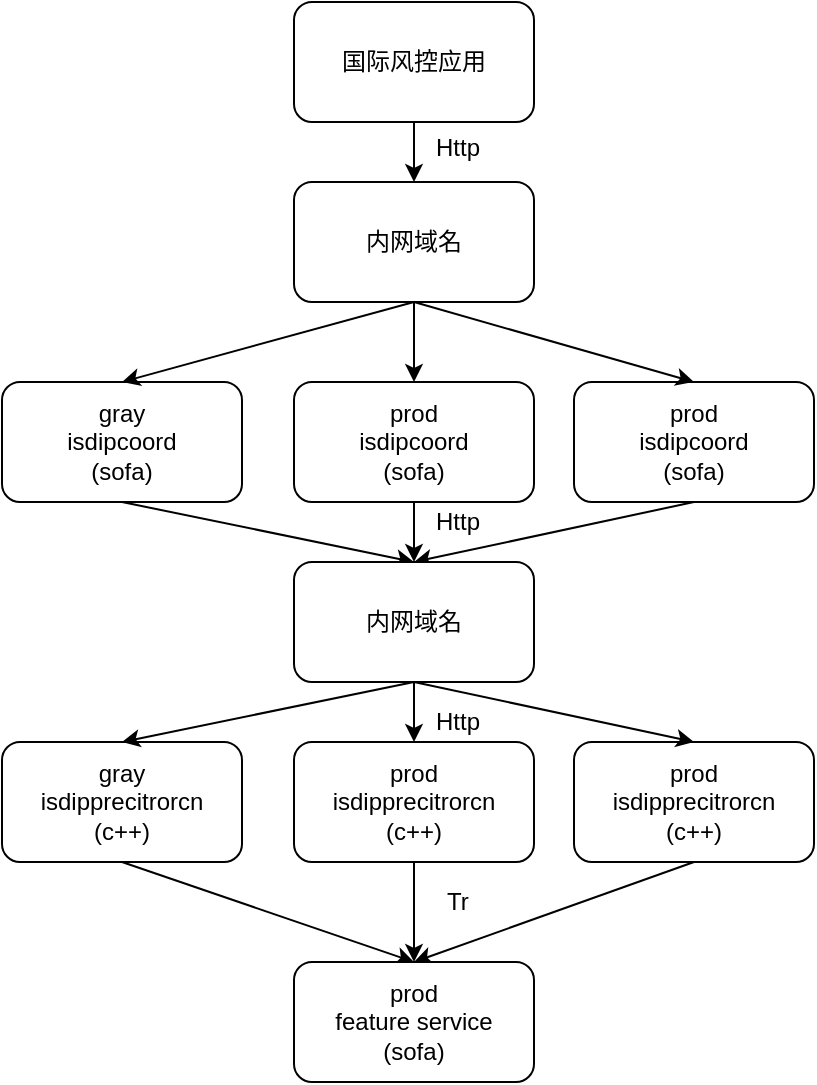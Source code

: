 <mxfile version="12.9.12" type="github" pages="3">
  <diagram id="OI-5bs27IT3hh9-s2tVo" name="第 2 页">
    <mxGraphModel dx="1426" dy="732" grid="1" gridSize="10" guides="1" tooltips="1" connect="1" arrows="1" fold="1" page="1" pageScale="1" pageWidth="827" pageHeight="1169" math="0" shadow="0">
      <root>
        <mxCell id="g5j_MLZhLBjDeFMVTYns-0" />
        <mxCell id="g5j_MLZhLBjDeFMVTYns-1" parent="g5j_MLZhLBjDeFMVTYns-0" />
        <mxCell id="g5j_MLZhLBjDeFMVTYns-15" style="edgeStyle=none;rounded=0;orthogonalLoop=1;jettySize=auto;html=1;exitX=0.5;exitY=1;exitDx=0;exitDy=0;entryX=0.5;entryY=0;entryDx=0;entryDy=0;" parent="g5j_MLZhLBjDeFMVTYns-1" source="g5j_MLZhLBjDeFMVTYns-2" target="g5j_MLZhLBjDeFMVTYns-14" edge="1">
          <mxGeometry relative="1" as="geometry" />
        </mxCell>
        <mxCell id="g5j_MLZhLBjDeFMVTYns-2" value="gray&lt;br&gt;isdipcoord&lt;br&gt;(sofa)" style="rounded=1;whiteSpace=wrap;html=1;" parent="g5j_MLZhLBjDeFMVTYns-1" vertex="1">
          <mxGeometry x="160" y="280" width="120" height="60" as="geometry" />
        </mxCell>
        <mxCell id="g5j_MLZhLBjDeFMVTYns-7" style="edgeStyle=orthogonalEdgeStyle;rounded=0;orthogonalLoop=1;jettySize=auto;html=1;exitX=0.5;exitY=1;exitDx=0;exitDy=0;entryX=0.5;entryY=0;entryDx=0;entryDy=0;" parent="g5j_MLZhLBjDeFMVTYns-1" source="g5j_MLZhLBjDeFMVTYns-3" target="g5j_MLZhLBjDeFMVTYns-6" edge="1">
          <mxGeometry relative="1" as="geometry" />
        </mxCell>
        <mxCell id="g5j_MLZhLBjDeFMVTYns-3" value="国际风控应用" style="rounded=1;whiteSpace=wrap;html=1;" parent="g5j_MLZhLBjDeFMVTYns-1" vertex="1">
          <mxGeometry x="306" y="90" width="120" height="60" as="geometry" />
        </mxCell>
        <mxCell id="g5j_MLZhLBjDeFMVTYns-16" style="edgeStyle=none;rounded=0;orthogonalLoop=1;jettySize=auto;html=1;exitX=0.5;exitY=1;exitDx=0;exitDy=0;" parent="g5j_MLZhLBjDeFMVTYns-1" source="g5j_MLZhLBjDeFMVTYns-4" target="g5j_MLZhLBjDeFMVTYns-14" edge="1">
          <mxGeometry relative="1" as="geometry" />
        </mxCell>
        <mxCell id="g5j_MLZhLBjDeFMVTYns-4" value="prod&lt;br&gt;isdipcoord&lt;br&gt;(sofa)" style="rounded=1;whiteSpace=wrap;html=1;" parent="g5j_MLZhLBjDeFMVTYns-1" vertex="1">
          <mxGeometry x="306" y="280" width="120" height="60" as="geometry" />
        </mxCell>
        <mxCell id="g5j_MLZhLBjDeFMVTYns-17" style="edgeStyle=none;rounded=0;orthogonalLoop=1;jettySize=auto;html=1;exitX=0.5;exitY=1;exitDx=0;exitDy=0;entryX=0.5;entryY=0;entryDx=0;entryDy=0;" parent="g5j_MLZhLBjDeFMVTYns-1" source="g5j_MLZhLBjDeFMVTYns-5" target="g5j_MLZhLBjDeFMVTYns-14" edge="1">
          <mxGeometry relative="1" as="geometry" />
        </mxCell>
        <mxCell id="g5j_MLZhLBjDeFMVTYns-5" value="prod&lt;br&gt;isdipcoord&lt;br&gt;(sofa)" style="rounded=1;whiteSpace=wrap;html=1;" parent="g5j_MLZhLBjDeFMVTYns-1" vertex="1">
          <mxGeometry x="446" y="280" width="120" height="60" as="geometry" />
        </mxCell>
        <mxCell id="g5j_MLZhLBjDeFMVTYns-8" style="rounded=0;orthogonalLoop=1;jettySize=auto;html=1;exitX=0.5;exitY=1;exitDx=0;exitDy=0;entryX=0.5;entryY=0;entryDx=0;entryDy=0;" parent="g5j_MLZhLBjDeFMVTYns-1" source="g5j_MLZhLBjDeFMVTYns-6" target="g5j_MLZhLBjDeFMVTYns-2" edge="1">
          <mxGeometry relative="1" as="geometry" />
        </mxCell>
        <mxCell id="g5j_MLZhLBjDeFMVTYns-9" style="edgeStyle=none;rounded=0;orthogonalLoop=1;jettySize=auto;html=1;exitX=0.5;exitY=1;exitDx=0;exitDy=0;" parent="g5j_MLZhLBjDeFMVTYns-1" source="g5j_MLZhLBjDeFMVTYns-6" target="g5j_MLZhLBjDeFMVTYns-4" edge="1">
          <mxGeometry relative="1" as="geometry" />
        </mxCell>
        <mxCell id="g5j_MLZhLBjDeFMVTYns-10" style="edgeStyle=none;rounded=0;orthogonalLoop=1;jettySize=auto;html=1;exitX=0.5;exitY=1;exitDx=0;exitDy=0;entryX=0.5;entryY=0;entryDx=0;entryDy=0;" parent="g5j_MLZhLBjDeFMVTYns-1" source="g5j_MLZhLBjDeFMVTYns-6" target="g5j_MLZhLBjDeFMVTYns-5" edge="1">
          <mxGeometry relative="1" as="geometry" />
        </mxCell>
        <mxCell id="g5j_MLZhLBjDeFMVTYns-6" value="内网域名" style="rounded=1;whiteSpace=wrap;html=1;" parent="g5j_MLZhLBjDeFMVTYns-1" vertex="1">
          <mxGeometry x="306" y="180" width="120" height="60" as="geometry" />
        </mxCell>
        <mxCell id="g5j_MLZhLBjDeFMVTYns-24" style="edgeStyle=none;rounded=0;orthogonalLoop=1;jettySize=auto;html=1;exitX=0.5;exitY=1;exitDx=0;exitDy=0;entryX=0.5;entryY=0;entryDx=0;entryDy=0;" parent="g5j_MLZhLBjDeFMVTYns-1" source="g5j_MLZhLBjDeFMVTYns-11" target="g5j_MLZhLBjDeFMVTYns-23" edge="1">
          <mxGeometry relative="1" as="geometry" />
        </mxCell>
        <mxCell id="g5j_MLZhLBjDeFMVTYns-11" value="gray&lt;br&gt;isdipprecitrorcn&lt;br&gt;(c++)" style="rounded=1;whiteSpace=wrap;html=1;" parent="g5j_MLZhLBjDeFMVTYns-1" vertex="1">
          <mxGeometry x="160" y="460" width="120" height="60" as="geometry" />
        </mxCell>
        <mxCell id="g5j_MLZhLBjDeFMVTYns-25" style="edgeStyle=none;rounded=0;orthogonalLoop=1;jettySize=auto;html=1;exitX=0.5;exitY=1;exitDx=0;exitDy=0;entryX=0.5;entryY=0;entryDx=0;entryDy=0;" parent="g5j_MLZhLBjDeFMVTYns-1" source="g5j_MLZhLBjDeFMVTYns-12" target="g5j_MLZhLBjDeFMVTYns-23" edge="1">
          <mxGeometry relative="1" as="geometry" />
        </mxCell>
        <mxCell id="g5j_MLZhLBjDeFMVTYns-12" value="prod&lt;br&gt;isdipprecitrorcn&lt;br&gt;(c++)" style="rounded=1;whiteSpace=wrap;html=1;" parent="g5j_MLZhLBjDeFMVTYns-1" vertex="1">
          <mxGeometry x="306" y="460" width="120" height="60" as="geometry" />
        </mxCell>
        <mxCell id="g5j_MLZhLBjDeFMVTYns-26" style="edgeStyle=none;rounded=0;orthogonalLoop=1;jettySize=auto;html=1;exitX=0.5;exitY=1;exitDx=0;exitDy=0;entryX=0.5;entryY=0;entryDx=0;entryDy=0;" parent="g5j_MLZhLBjDeFMVTYns-1" source="g5j_MLZhLBjDeFMVTYns-13" target="g5j_MLZhLBjDeFMVTYns-23" edge="1">
          <mxGeometry relative="1" as="geometry" />
        </mxCell>
        <mxCell id="g5j_MLZhLBjDeFMVTYns-13" value="prod&lt;br&gt;isdipprecitrorcn&lt;br&gt;(c++)" style="rounded=1;whiteSpace=wrap;html=1;" parent="g5j_MLZhLBjDeFMVTYns-1" vertex="1">
          <mxGeometry x="446" y="460" width="120" height="60" as="geometry" />
        </mxCell>
        <mxCell id="g5j_MLZhLBjDeFMVTYns-18" style="edgeStyle=none;rounded=0;orthogonalLoop=1;jettySize=auto;html=1;exitX=0.5;exitY=1;exitDx=0;exitDy=0;entryX=0.5;entryY=0;entryDx=0;entryDy=0;" parent="g5j_MLZhLBjDeFMVTYns-1" source="g5j_MLZhLBjDeFMVTYns-14" target="g5j_MLZhLBjDeFMVTYns-11" edge="1">
          <mxGeometry relative="1" as="geometry" />
        </mxCell>
        <mxCell id="g5j_MLZhLBjDeFMVTYns-19" style="edgeStyle=none;rounded=0;orthogonalLoop=1;jettySize=auto;html=1;exitX=0.5;exitY=1;exitDx=0;exitDy=0;entryX=0.5;entryY=0;entryDx=0;entryDy=0;" parent="g5j_MLZhLBjDeFMVTYns-1" source="g5j_MLZhLBjDeFMVTYns-14" target="g5j_MLZhLBjDeFMVTYns-12" edge="1">
          <mxGeometry relative="1" as="geometry" />
        </mxCell>
        <mxCell id="g5j_MLZhLBjDeFMVTYns-20" style="edgeStyle=none;rounded=0;orthogonalLoop=1;jettySize=auto;html=1;exitX=0.5;exitY=1;exitDx=0;exitDy=0;entryX=0.5;entryY=0;entryDx=0;entryDy=0;" parent="g5j_MLZhLBjDeFMVTYns-1" source="g5j_MLZhLBjDeFMVTYns-14" target="g5j_MLZhLBjDeFMVTYns-13" edge="1">
          <mxGeometry relative="1" as="geometry" />
        </mxCell>
        <mxCell id="g5j_MLZhLBjDeFMVTYns-14" value="内网域名" style="rounded=1;whiteSpace=wrap;html=1;" parent="g5j_MLZhLBjDeFMVTYns-1" vertex="1">
          <mxGeometry x="306" y="370" width="120" height="60" as="geometry" />
        </mxCell>
        <mxCell id="g5j_MLZhLBjDeFMVTYns-23" value="prod&lt;br&gt;feature service&lt;br&gt;(sofa)" style="rounded=1;whiteSpace=wrap;html=1;" parent="g5j_MLZhLBjDeFMVTYns-1" vertex="1">
          <mxGeometry x="306" y="570" width="120" height="60" as="geometry" />
        </mxCell>
        <mxCell id="g5j_MLZhLBjDeFMVTYns-27" value="Http" style="text;html=1;strokeColor=none;fillColor=none;align=center;verticalAlign=middle;whiteSpace=wrap;rounded=0;" parent="g5j_MLZhLBjDeFMVTYns-1" vertex="1">
          <mxGeometry x="368" y="153" width="40" height="20" as="geometry" />
        </mxCell>
        <mxCell id="g5j_MLZhLBjDeFMVTYns-28" value="Http" style="text;html=1;strokeColor=none;fillColor=none;align=center;verticalAlign=middle;whiteSpace=wrap;rounded=0;" parent="g5j_MLZhLBjDeFMVTYns-1" vertex="1">
          <mxGeometry x="368" y="440" width="40" height="20" as="geometry" />
        </mxCell>
        <mxCell id="g5j_MLZhLBjDeFMVTYns-29" value="Http" style="text;html=1;strokeColor=none;fillColor=none;align=center;verticalAlign=middle;whiteSpace=wrap;rounded=0;" parent="g5j_MLZhLBjDeFMVTYns-1" vertex="1">
          <mxGeometry x="368" y="340" width="40" height="20" as="geometry" />
        </mxCell>
        <mxCell id="g5j_MLZhLBjDeFMVTYns-34" value="Tr" style="text;html=1;strokeColor=none;fillColor=none;align=center;verticalAlign=middle;whiteSpace=wrap;rounded=0;" parent="g5j_MLZhLBjDeFMVTYns-1" vertex="1">
          <mxGeometry x="368" y="530" width="40" height="20" as="geometry" />
        </mxCell>
      </root>
    </mxGraphModel>
  </diagram>
  <diagram id="9vjQtzVJ7qbeVhoStUTl" name="第 1 页">
    
    <mxGraphModel dx="1426" dy="732" grid="1" gridSize="10" guides="1" tooltips="1" connect="1" arrows="1" fold="1" page="1" pageScale="1" pageWidth="827" pageHeight="1169" math="0" shadow="0">
      
      <root>
        
        <mxCell id="0" />
        
        <mxCell id="1" parent="0" />
        
        <mxCell id="tA1kky_qQhR9MNmGrfL9-764" value="" style="rounded=0;whiteSpace=wrap;html=1;labelBackgroundColor=#ffffff;strokeColor=#000000;fillColor=none;gradientColor=#ffffff;fontColor=#000000;align=center;" parent="1" vertex="1">
          
          <mxGeometry x="3130" y="1834.5" width="100" height="98.5" as="geometry" />
          
        </mxCell>
        
        <mxCell id="tA1kky_qQhR9MNmGrfL9-339" value="" style="rounded=0;whiteSpace=wrap;html=1;align=center;fillColor=none;" parent="1" vertex="1">
          
          <mxGeometry x="1428.5" y="247.5" width="350" height="282.5" as="geometry" />
          
        </mxCell>
        
        <mxCell id="tA1kky_qQhR9MNmGrfL9-308" value="" style="rounded=0;whiteSpace=wrap;html=1;strokeColor=#000000;fillColor=none;fontColor=#000000;align=center;gradientColor=#ffffff;" parent="1" vertex="1">
          
          <mxGeometry x="1010" y="2100" width="140" height="180" as="geometry" />
          
        </mxCell>
        
        <mxCell id="tA1kky_qQhR9MNmGrfL9-93" value="" style="rounded=1;whiteSpace=wrap;html=1;" parent="1" vertex="1">
          
          <mxGeometry x="220" y="752.5" width="130" height="125" as="geometry" />
          
        </mxCell>
        
        <mxCell id="tA1kky_qQhR9MNmGrfL9-76" value="" style="rounded=0;whiteSpace=wrap;html=1;strokeColor=#000000;align=center;" parent="1" vertex="1">
          
          <mxGeometry x="35" y="790" width="150" height="130" as="geometry" />
          
        </mxCell>
        
        <mxCell id="R647riTE8hrRx7rFXN2j-3" style="edgeStyle=orthogonalEdgeStyle;rounded=0;orthogonalLoop=1;jettySize=auto;html=1;exitX=0.5;exitY=0.5;exitDx=0;exitDy=0;exitPerimeter=0;entryX=0;entryY=0.5;entryDx=0;entryDy=0;" parent="1" source="R647riTE8hrRx7rFXN2j-1" target="R647riTE8hrRx7rFXN2j-2" edge="1">
          
          <mxGeometry relative="1" as="geometry" />
          
        </mxCell>
        
        <mxCell id="R647riTE8hrRx7rFXN2j-1" value="Actor" style="shape=umlActor;verticalLabelPosition=bottom;labelBackgroundColor=#ffffff;verticalAlign=top;html=1;outlineConnect=0;" parent="1" vertex="1">
          
          <mxGeometry x="80" y="190" width="30" height="60" as="geometry" />
          
        </mxCell>
        
        <mxCell id="R647riTE8hrRx7rFXN2j-7" style="edgeStyle=orthogonalEdgeStyle;rounded=0;orthogonalLoop=1;jettySize=auto;html=1;exitX=0.5;exitY=0;exitDx=0;exitDy=0;" parent="1" source="R647riTE8hrRx7rFXN2j-2" target="R647riTE8hrRx7rFXN2j-6" edge="1">
          
          <mxGeometry relative="1" as="geometry" />
          
        </mxCell>
        
        <mxCell id="R647riTE8hrRx7rFXN2j-2" value="ApiServer" style="rounded=1;whiteSpace=wrap;html=1;" parent="1" vertex="1">
          
          <mxGeometry x="260" y="190" width="120" height="60" as="geometry" />
          
        </mxCell>
        
        <mxCell id="R647riTE8hrRx7rFXN2j-4" value="&lt;h1&gt;Resource&lt;/h1&gt;&lt;p&gt;apiversion: v1&lt;/p&gt;&lt;p&gt;kind: Instance&lt;/p&gt;&lt;p&gt;metadata: datalab&lt;/p&gt;&lt;p&gt;spec: {...}&lt;/p&gt;" style="text;html=1;spacing=5;spacingTop=-20;whiteSpace=wrap;overflow=hidden;rounded=0;strokeColor=#000000;dashed=1;" parent="1" vertex="1">
          
          <mxGeometry x="120" y="30" width="130" height="150" as="geometry" />
          
        </mxCell>
        
        <mxCell id="R647riTE8hrRx7rFXN2j-5" value="1. post /api/v1/instances" style="text;html=1;strokeColor=none;fillColor=none;align=center;verticalAlign=middle;whiteSpace=wrap;rounded=0;" parent="1" vertex="1">
          
          <mxGeometry x="100" y="200" width="170" height="20" as="geometry" />
          
        </mxCell>
        
        <mxCell id="R647riTE8hrRx7rFXN2j-6" value="etcd" style="shape=cylinder;whiteSpace=wrap;html=1;boundedLbl=1;backgroundOutline=1;" parent="1" vertex="1">
          
          <mxGeometry x="290" y="50" width="60" height="80" as="geometry" />
          
        </mxCell>
        
        <mxCell id="R647riTE8hrRx7rFXN2j-8" value="3. InstanceStorage.Create" style="text;html=1;align=center;verticalAlign=middle;resizable=0;points=[];autosize=1;" parent="1" vertex="1">
          
          <mxGeometry x="320" y="150" width="160" height="20" as="geometry" />
          
        </mxCell>
        
        <mxCell id="R647riTE8hrRx7rFXN2j-10" style="edgeStyle=orthogonalEdgeStyle;curved=1;rounded=0;orthogonalLoop=1;jettySize=auto;html=1;exitX=0.25;exitY=1;exitDx=0;exitDy=0;entryX=0.75;entryY=1;entryDx=0;entryDy=0;" parent="1" source="R647riTE8hrRx7rFXN2j-2" target="R647riTE8hrRx7rFXN2j-2" edge="1">
          
          <mxGeometry relative="1" as="geometry" />
          
        </mxCell>
        
        <mxCell id="R647riTE8hrRx7rFXN2j-11" value="2. Validate Resource" style="text;html=1;align=center;verticalAlign=middle;resizable=0;points=[];autosize=1;" parent="1" vertex="1">
          
          <mxGeometry x="255" y="271" width="130" height="20" as="geometry" />
          
        </mxCell>
        
        <mxCell id="R647riTE8hrRx7rFXN2j-13" value="Actor" style="shape=umlActor;verticalLabelPosition=bottom;labelBackgroundColor=#ffffff;verticalAlign=top;html=1;outlineConnect=0;" parent="1" vertex="1">
          
          <mxGeometry x="520" y="190" width="30" height="60" as="geometry" />
          
        </mxCell>
        
        <mxCell id="R647riTE8hrRx7rFXN2j-24" style="edgeStyle=orthogonalEdgeStyle;curved=1;rounded=0;orthogonalLoop=1;jettySize=auto;html=1;exitX=0;exitY=0.5;exitDx=0;exitDy=0;entryX=0.5;entryY=0.5;entryDx=0;entryDy=0;entryPerimeter=0;" parent="1" source="R647riTE8hrRx7rFXN2j-15" target="R647riTE8hrRx7rFXN2j-13" edge="1">
          
          <mxGeometry relative="1" as="geometry" />
          
        </mxCell>
        
        <mxCell id="R647riTE8hrRx7rFXN2j-15" value="ApiServer" style="rounded=1;whiteSpace=wrap;html=1;" parent="1" vertex="1">
          
          <mxGeometry x="700" y="190" width="120" height="60" as="geometry" />
          
        </mxCell>
        
        <mxCell id="R647riTE8hrRx7rFXN2j-22" style="edgeStyle=orthogonalEdgeStyle;curved=1;rounded=0;orthogonalLoop=1;jettySize=auto;html=1;exitX=0.5;exitY=1;exitDx=0;exitDy=0;" parent="1" source="R647riTE8hrRx7rFXN2j-18" target="R647riTE8hrRx7rFXN2j-15" edge="1">
          
          <mxGeometry relative="1" as="geometry" />
          
        </mxCell>
        
        <mxCell id="R647riTE8hrRx7rFXN2j-18" value="etcd" style="shape=cylinder;whiteSpace=wrap;html=1;boundedLbl=1;backgroundOutline=1;" parent="1" vertex="1">
          
          <mxGeometry x="730" y="50" width="60" height="80" as="geometry" />
          
        </mxCell>
        
        <mxCell id="R647riTE8hrRx7rFXN2j-23" value="4. Create Success" style="text;html=1;align=center;verticalAlign=middle;resizable=0;points=[];autosize=1;" parent="1" vertex="1">
          
          <mxGeometry x="760" y="150" width="110" height="20" as="geometry" />
          
        </mxCell>
        
        <mxCell id="R647riTE8hrRx7rFXN2j-25" value="5. Post Success" style="text;html=1;strokeColor=none;fillColor=none;align=center;verticalAlign=middle;whiteSpace=wrap;rounded=0;" parent="1" vertex="1">
          
          <mxGeometry x="540" y="200" width="170" height="20" as="geometry" />
          
        </mxCell>
        
        <mxCell id="tA1kky_qQhR9MNmGrfL9-27" style="edgeStyle=orthogonalEdgeStyle;rounded=0;orthogonalLoop=1;jettySize=auto;html=1;exitX=0.5;exitY=0;exitDx=0;exitDy=0;" parent="1" source="tA1kky_qQhR9MNmGrfL9-28" target="tA1kky_qQhR9MNmGrfL9-29" edge="1">
          
          <mxGeometry relative="1" as="geometry" />
          
        </mxCell>
        
        <mxCell id="tA1kky_qQhR9MNmGrfL9-28" value="ApiServer" style="rounded=1;whiteSpace=wrap;html=1;" parent="1" vertex="1">
          
          <mxGeometry x="20" y="520" width="120" height="60" as="geometry" />
          
        </mxCell>
        
        <mxCell id="tA1kky_qQhR9MNmGrfL9-29" value="etcd" style="shape=cylinder;whiteSpace=wrap;html=1;boundedLbl=1;backgroundOutline=1;" parent="1" vertex="1">
          
          <mxGeometry x="50" y="380" width="60" height="80" as="geometry" />
          
        </mxCell>
        
        <mxCell id="tA1kky_qQhR9MNmGrfL9-30" value="List&lt;br&gt;Watch" style="text;html=1;align=center;verticalAlign=middle;resizable=0;points=[];autosize=1;" parent="1" vertex="1">
          
          <mxGeometry x="80" y="475" width="50" height="30" as="geometry" />
          
        </mxCell>
        
        <mxCell id="tA1kky_qQhR9MNmGrfL9-32" value="ApiServer" style="rounded=1;whiteSpace=wrap;html=1;" parent="1" vertex="1">
          
          <mxGeometry x="330" y="520" width="120" height="60" as="geometry" />
          
        </mxCell>
        
        <mxCell id="tA1kky_qQhR9MNmGrfL9-35" style="edgeStyle=orthogonalEdgeStyle;rounded=0;orthogonalLoop=1;jettySize=auto;html=1;exitX=0.5;exitY=1;exitDx=0;exitDy=0;" parent="1" source="tA1kky_qQhR9MNmGrfL9-33" target="tA1kky_qQhR9MNmGrfL9-32" edge="1">
          
          <mxGeometry relative="1" as="geometry" />
          
        </mxCell>
        
        <mxCell id="tA1kky_qQhR9MNmGrfL9-33" value="etcd" style="shape=cylinder;whiteSpace=wrap;html=1;boundedLbl=1;backgroundOutline=1;" parent="1" vertex="1">
          
          <mxGeometry x="360" y="380" width="60" height="80" as="geometry" />
          
        </mxCell>
        
        <mxCell id="tA1kky_qQhR9MNmGrfL9-34" value="Notification&lt;br&gt;WatchEvent" style="text;html=1;align=center;verticalAlign=middle;resizable=0;points=[];autosize=1;" parent="1" vertex="1">
          
          <mxGeometry x="390" y="475" width="80" height="30" as="geometry" />
          
        </mxCell>
        
        <mxCell id="tA1kky_qQhR9MNmGrfL9-44" style="edgeStyle=orthogonalEdgeStyle;rounded=0;orthogonalLoop=1;jettySize=auto;html=1;exitX=0.5;exitY=0;exitDx=0;exitDy=0;" parent="1" source="tA1kky_qQhR9MNmGrfL9-45" target="tA1kky_qQhR9MNmGrfL9-46" edge="1">
          
          <mxGeometry relative="1" as="geometry" />
          
        </mxCell>
        
        <mxCell id="tA1kky_qQhR9MNmGrfL9-45" value="ApiServer" style="rounded=1;whiteSpace=wrap;html=1;" parent="1" vertex="1">
          
          <mxGeometry x="1473.5" y="417.5" width="120" height="60" as="geometry" />
          
        </mxCell>
        
        <mxCell id="tA1kky_qQhR9MNmGrfL9-46" value="etcd" style="shape=cylinder;whiteSpace=wrap;html=1;boundedLbl=1;backgroundOutline=1;" parent="1" vertex="1">
          
          <mxGeometry x="1503.5" y="297.5" width="60" height="80" as="geometry" />
          
        </mxCell>
        
        <mxCell id="tA1kky_qQhR9MNmGrfL9-54" style="edgeStyle=orthogonalEdgeStyle;rounded=0;orthogonalLoop=1;jettySize=auto;html=1;exitX=0.5;exitY=0;exitDx=0;exitDy=0;entryX=0.5;entryY=1;entryDx=0;entryDy=0;" parent="1" source="tA1kky_qQhR9MNmGrfL9-48" target="tA1kky_qQhR9MNmGrfL9-45" edge="1">
          
          <mxGeometry relative="1" as="geometry" />
          
        </mxCell>
        
        <mxCell id="tA1kky_qQhR9MNmGrfL9-48" value="Supervisor" style="rounded=1;whiteSpace=wrap;html=1;" parent="1" vertex="1">
          
          <mxGeometry x="1473.5" y="555" width="120" height="60" as="geometry" />
          
        </mxCell>
        
        <mxCell id="tA1kky_qQhR9MNmGrfL9-55" style="edgeStyle=orthogonalEdgeStyle;rounded=0;orthogonalLoop=1;jettySize=auto;html=1;exitX=0;exitY=0.5;exitDx=0;exitDy=0;entryX=1;entryY=0.5;entryDx=0;entryDy=0;" parent="1" source="tA1kky_qQhR9MNmGrfL9-49" target="tA1kky_qQhR9MNmGrfL9-45" edge="1">
          
          <mxGeometry relative="1" as="geometry" />
          
        </mxCell>
        
        <mxCell id="tA1kky_qQhR9MNmGrfL9-49" value="Scheduler" style="rounded=1;whiteSpace=wrap;html=1;" parent="1" vertex="1">
          
          <mxGeometry x="1643.5" y="377.5" width="120" height="60" as="geometry" />
          
        </mxCell>
        
        <mxCell id="tA1kky_qQhR9MNmGrfL9-56" style="edgeStyle=orthogonalEdgeStyle;rounded=0;orthogonalLoop=1;jettySize=auto;html=1;exitX=0;exitY=0.5;exitDx=0;exitDy=0;entryX=1;entryY=0.5;entryDx=0;entryDy=0;" parent="1" source="tA1kky_qQhR9MNmGrfL9-50" target="tA1kky_qQhR9MNmGrfL9-45" edge="1">
          
          <mxGeometry relative="1" as="geometry" />
          
        </mxCell>
        
        <mxCell id="tA1kky_qQhR9MNmGrfL9-50" value="Controllers" style="rounded=1;whiteSpace=wrap;html=1;" parent="1" vertex="1">
          
          <mxGeometry x="1643.5" y="457.5" width="120" height="60" as="geometry" />
          
        </mxCell>
        
        <mxCell id="tA1kky_qQhR9MNmGrfL9-53" style="edgeStyle=orthogonalEdgeStyle;rounded=0;orthogonalLoop=1;jettySize=auto;html=1;exitX=0.5;exitY=0.5;exitDx=0;exitDy=0;entryX=0;entryY=0.5;entryDx=0;entryDy=0;exitPerimeter=0;" parent="1" source="tA1kky_qQhR9MNmGrfL9-334" target="tA1kky_qQhR9MNmGrfL9-45" edge="1">
          
          <mxGeometry relative="1" as="geometry">
            
            <mxPoint x="1443.5" y="447.5" as="sourcePoint" />
            
          </mxGeometry>
          
        </mxCell>
        
        <mxCell id="tA1kky_qQhR9MNmGrfL9-69" style="edgeStyle=orthogonalEdgeStyle;rounded=0;orthogonalLoop=1;jettySize=auto;html=1;exitX=0.5;exitY=1;exitDx=0;exitDy=0;entryX=0;entryY=0.5;entryDx=0;entryDy=0;" parent="1" source="tA1kky_qQhR9MNmGrfL9-66" target="tA1kky_qQhR9MNmGrfL9-46" edge="1">
          
          <mxGeometry relative="1" as="geometry" />
          
        </mxCell>
        
        <mxCell id="tA1kky_qQhR9MNmGrfL9-66" value="Instance" style="text;html=1;strokeColor=none;fillColor=none;align=center;verticalAlign=middle;whiteSpace=wrap;rounded=0;dashed=1;" parent="1" vertex="1">
          
          <mxGeometry x="1443.5" y="252.5" width="40" height="20" as="geometry" />
          
        </mxCell>
        
        <mxCell id="tA1kky_qQhR9MNmGrfL9-70" style="edgeStyle=orthogonalEdgeStyle;rounded=0;orthogonalLoop=1;jettySize=auto;html=1;exitX=0.5;exitY=1;exitDx=0;exitDy=0;entryX=0.5;entryY=0;entryDx=0;entryDy=0;" parent="1" source="tA1kky_qQhR9MNmGrfL9-67" target="tA1kky_qQhR9MNmGrfL9-46" edge="1">
          
          <mxGeometry relative="1" as="geometry">
            
            <mxPoint x="1533.5" y="282.5" as="targetPoint" />
            
          </mxGeometry>
          
        </mxCell>
        
        <mxCell id="tA1kky_qQhR9MNmGrfL9-67" value="MpcJob" style="text;html=1;strokeColor=none;fillColor=none;align=center;verticalAlign=middle;whiteSpace=wrap;rounded=0;dashed=1;" parent="1" vertex="1">
          
          <mxGeometry x="1513.5" y="252.5" width="40" height="20" as="geometry" />
          
        </mxCell>
        
        <mxCell id="tA1kky_qQhR9MNmGrfL9-72" style="edgeStyle=orthogonalEdgeStyle;rounded=0;orthogonalLoop=1;jettySize=auto;html=1;exitX=0.5;exitY=1;exitDx=0;exitDy=0;entryX=1;entryY=0.5;entryDx=0;entryDy=0;" parent="1" source="tA1kky_qQhR9MNmGrfL9-68" target="tA1kky_qQhR9MNmGrfL9-46" edge="1">
          
          <mxGeometry relative="1" as="geometry" />
          
        </mxCell>
        
        <mxCell id="tA1kky_qQhR9MNmGrfL9-68" value="ModelService" style="text;html=1;strokeColor=none;fillColor=none;align=center;verticalAlign=middle;whiteSpace=wrap;rounded=0;dashed=1;" parent="1" vertex="1">
          
          <mxGeometry x="1583.5" y="247.5" width="40" height="30" as="geometry" />
          
        </mxCell>
        
        <mxCell id="tA1kky_qQhR9MNmGrfL9-73" value="Watch Resource&lt;br&gt;CUD Event" style="text;html=1;strokeColor=none;fillColor=none;align=center;verticalAlign=middle;whiteSpace=wrap;rounded=0;dashed=1;" parent="1" vertex="1">
          
          <mxGeometry x="1438.5" y="385.5" width="100" height="30" as="geometry" />
          
        </mxCell>
        
        <mxCell id="tA1kky_qQhR9MNmGrfL9-344" style="edgeStyle=orthogonalEdgeStyle;rounded=0;orthogonalLoop=1;jettySize=auto;html=1;exitX=0.5;exitY=0;exitDx=0;exitDy=0;entryX=0.5;entryY=1;entryDx=0;entryDy=0;endArrow=classic;endFill=1;strokeColor=#000000;fontColor=#000000;" parent="1" source="tA1kky_qQhR9MNmGrfL9-75" target="tA1kky_qQhR9MNmGrfL9-342" edge="1">
          
          <mxGeometry relative="1" as="geometry" />
          
        </mxCell>
        
        <mxCell id="tA1kky_qQhR9MNmGrfL9-75" value="接入层" style="rounded=1;whiteSpace=wrap;html=1;" parent="1" vertex="1">
          
          <mxGeometry x="45" y="882" width="130" height="30" as="geometry" />
          
        </mxCell>
        
        <mxCell id="tA1kky_qQhR9MNmGrfL9-80" value="ApiServer" style="text;html=1;strokeColor=none;fillColor=none;align=center;verticalAlign=middle;whiteSpace=wrap;rounded=0;dashed=1;" parent="1" vertex="1">
          
          <mxGeometry x="90" y="920" width="40" height="20" as="geometry" />
          
        </mxCell>
        
        <mxCell id="tA1kky_qQhR9MNmGrfL9-139" style="edgeStyle=none;rounded=0;orthogonalLoop=1;jettySize=auto;html=1;exitX=1;exitY=0.5;exitDx=0;exitDy=0;entryX=0;entryY=0.5;entryDx=0;entryDy=0;endArrow=classic;endFill=1;" parent="1" source="tA1kky_qQhR9MNmGrfL9-85" target="tA1kky_qQhR9MNmGrfL9-93" edge="1">
          
          <mxGeometry relative="1" as="geometry" />
          
        </mxCell>
        
        <mxCell id="tA1kky_qQhR9MNmGrfL9-348" style="edgeStyle=orthogonalEdgeStyle;rounded=0;orthogonalLoop=1;jettySize=auto;html=1;exitX=0.5;exitY=0;exitDx=0;exitDy=0;entryX=0.5;entryY=1;entryDx=0;entryDy=0;endArrow=classic;endFill=1;strokeColor=#000000;fontColor=#000000;" parent="1" source="tA1kky_qQhR9MNmGrfL9-85" target="tA1kky_qQhR9MNmGrfL9-86" edge="1">
          
          <mxGeometry relative="1" as="geometry" />
          
        </mxCell>
        
        <mxCell id="tA1kky_qQhR9MNmGrfL9-85" value="RESTStorages" style="rounded=1;whiteSpace=wrap;html=1;" parent="1" vertex="1">
          
          <mxGeometry x="45" y="800" width="130" height="30" as="geometry" />
          
        </mxCell>
        
        <mxCell id="tA1kky_qQhR9MNmGrfL9-86" value="etcd" style="shape=cylinder;whiteSpace=wrap;html=1;boundedLbl=1;backgroundOutline=1;" parent="1" vertex="1">
          
          <mxGeometry x="80" y="690" width="60" height="80" as="geometry" />
          
        </mxCell>
        
        <mxCell id="tA1kky_qQhR9MNmGrfL9-87" style="edgeStyle=orthogonalEdgeStyle;rounded=0;orthogonalLoop=1;jettySize=auto;html=1;exitX=0.5;exitY=1;exitDx=0;exitDy=0;entryX=0;entryY=0.5;entryDx=0;entryDy=0;" parent="1" source="tA1kky_qQhR9MNmGrfL9-88" target="tA1kky_qQhR9MNmGrfL9-86" edge="1">
          
          <mxGeometry relative="1" as="geometry" />
          
        </mxCell>
        
        <mxCell id="tA1kky_qQhR9MNmGrfL9-88" value="Instance" style="text;html=1;strokeColor=none;fillColor=none;align=center;verticalAlign=middle;whiteSpace=wrap;rounded=0;dashed=1;" parent="1" vertex="1">
          
          <mxGeometry x="20" y="645" width="40" height="20" as="geometry" />
          
        </mxCell>
        
        <mxCell id="tA1kky_qQhR9MNmGrfL9-89" style="edgeStyle=orthogonalEdgeStyle;rounded=0;orthogonalLoop=1;jettySize=auto;html=1;exitX=0.5;exitY=1;exitDx=0;exitDy=0;entryX=0.5;entryY=0;entryDx=0;entryDy=0;" parent="1" source="tA1kky_qQhR9MNmGrfL9-90" target="tA1kky_qQhR9MNmGrfL9-86" edge="1">
          
          <mxGeometry relative="1" as="geometry">
            
            <mxPoint x="110" y="675" as="targetPoint" />
            
          </mxGeometry>
          
        </mxCell>
        
        <mxCell id="tA1kky_qQhR9MNmGrfL9-90" value="MpcJob" style="text;html=1;strokeColor=none;fillColor=none;align=center;verticalAlign=middle;whiteSpace=wrap;rounded=0;dashed=1;" parent="1" vertex="1">
          
          <mxGeometry x="90" y="645" width="40" height="20" as="geometry" />
          
        </mxCell>
        
        <mxCell id="tA1kky_qQhR9MNmGrfL9-91" style="edgeStyle=orthogonalEdgeStyle;rounded=0;orthogonalLoop=1;jettySize=auto;html=1;exitX=0.5;exitY=1;exitDx=0;exitDy=0;entryX=1;entryY=0.5;entryDx=0;entryDy=0;" parent="1" source="tA1kky_qQhR9MNmGrfL9-92" target="tA1kky_qQhR9MNmGrfL9-86" edge="1">
          
          <mxGeometry relative="1" as="geometry" />
          
        </mxCell>
        
        <mxCell id="tA1kky_qQhR9MNmGrfL9-92" value="ModelService" style="text;html=1;strokeColor=none;fillColor=none;align=center;verticalAlign=middle;whiteSpace=wrap;rounded=0;dashed=1;" parent="1" vertex="1">
          
          <mxGeometry x="160" y="640" width="40" height="30" as="geometry" />
          
        </mxCell>
        
        <mxCell id="tA1kky_qQhR9MNmGrfL9-94" value="Instance&lt;br&gt;RESTStorage" style="rounded=1;whiteSpace=wrap;html=1;" parent="1" vertex="1">
          
          <mxGeometry x="230" y="841.5" width="110" height="30" as="geometry" />
          
        </mxCell>
        
        <mxCell id="tA1kky_qQhR9MNmGrfL9-95" value="MpcJob&lt;br&gt;RESTStorage" style="rounded=1;whiteSpace=wrap;html=1;" parent="1" vertex="1">
          
          <mxGeometry x="230" y="801.5" width="110" height="30" as="geometry" />
          
        </mxCell>
        
        <mxCell id="tA1kky_qQhR9MNmGrfL9-96" value="ModelService&lt;br&gt;RESTStorage" style="rounded=1;whiteSpace=wrap;html=1;" parent="1" vertex="1">
          
          <mxGeometry x="230" y="761.5" width="110" height="30" as="geometry" />
          
        </mxCell>
        
        <mxCell id="tA1kky_qQhR9MNmGrfL9-108" value="" style="rounded=0;whiteSpace=wrap;html=1;strokeColor=#000000;align=center;" parent="1" vertex="1">
          
          <mxGeometry x="418" y="745" width="180" height="160" as="geometry" />
          
        </mxCell>
        
        <mxCell id="tA1kky_qQhR9MNmGrfL9-145" style="edgeStyle=orthogonalEdgeStyle;rounded=0;orthogonalLoop=1;jettySize=auto;html=1;exitX=1;exitY=0.75;exitDx=0;exitDy=0;entryX=0.5;entryY=1;entryDx=0;entryDy=0;endArrow=classic;endFill=1;strokeColor=#FF0000;" parent="1" source="tA1kky_qQhR9MNmGrfL9-127" target="tA1kky_qQhR9MNmGrfL9-107" edge="1">
          
          <mxGeometry relative="1" as="geometry" />
          
        </mxCell>
        
        <mxCell id="tA1kky_qQhR9MNmGrfL9-127" value="Cacher" style="text;html=1;strokeColor=none;fillColor=none;align=center;verticalAlign=middle;whiteSpace=wrap;rounded=0;" parent="1" vertex="1">
          
          <mxGeometry x="488" y="892.25" width="40" height="9.5" as="geometry" />
          
        </mxCell>
        
        <mxCell id="tA1kky_qQhR9MNmGrfL9-136" style="edgeStyle=none;rounded=0;orthogonalLoop=1;jettySize=auto;html=1;exitX=0.5;exitY=0;exitDx=0;exitDy=0;entryX=0.5;entryY=1;entryDx=0;entryDy=0;endArrow=classic;endFill=1;" parent="1" source="tA1kky_qQhR9MNmGrfL9-130" target="tA1kky_qQhR9MNmGrfL9-108" edge="1">
          
          <mxGeometry relative="1" as="geometry" />
          
        </mxCell>
        
        <mxCell id="tA1kky_qQhR9MNmGrfL9-141" style="edgeStyle=orthogonalEdgeStyle;rounded=0;orthogonalLoop=1;jettySize=auto;html=1;exitX=1;exitY=0.5;exitDx=0;exitDy=0;entryX=1;entryY=0.5;entryDx=0;entryDy=0;endArrow=classic;endFill=1;" parent="1" source="tA1kky_qQhR9MNmGrfL9-130" target="tA1kky_qQhR9MNmGrfL9-137" edge="1">
          
          <mxGeometry relative="1" as="geometry" />
          
        </mxCell>
        
        <mxCell id="tA1kky_qQhR9MNmGrfL9-130" value="REST CRUD INTERFACE" style="rounded=1;whiteSpace=wrap;html=1;" parent="1" vertex="1">
          
          <mxGeometry x="418" y="931" width="180" height="20" as="geometry" />
          
        </mxCell>
        
        <mxCell id="tA1kky_qQhR9MNmGrfL9-120" value="" style="rounded=1;whiteSpace=wrap;html=1;" parent="1" vertex="1">
          
          <mxGeometry x="420.5" y="751.5" width="115" height="70" as="geometry" />
          
        </mxCell>
        
        <mxCell id="tA1kky_qQhR9MNmGrfL9-116" value="" style="rounded=1;whiteSpace=wrap;html=1;" parent="1" vertex="1">
          
          <mxGeometry x="430.5" y="756.75" width="95" height="50" as="geometry" />
          
        </mxCell>
        
        <mxCell id="tA1kky_qQhR9MNmGrfL9-104" value="" style="rounded=1;whiteSpace=wrap;html=1;strokeColor=#000000;align=center;" parent="1" vertex="1">
          
          <mxGeometry x="430.5" y="838.5" width="95" height="50" as="geometry" />
          
        </mxCell>
        
        <mxCell id="tA1kky_qQhR9MNmGrfL9-124" style="rounded=0;orthogonalLoop=1;jettySize=auto;html=1;exitX=0.5;exitY=1;exitDx=0;exitDy=0;entryX=0.5;entryY=0;entryDx=0;entryDy=0;endArrow=classic;endFill=1;" parent="1" source="tA1kky_qQhR9MNmGrfL9-120" target="tA1kky_qQhR9MNmGrfL9-104" edge="1">
          
          <mxGeometry relative="1" as="geometry" />
          
        </mxCell>
        
        <mxCell id="tA1kky_qQhR9MNmGrfL9-106" value="" style="group" parent="1" vertex="1" connectable="0">
          
          <mxGeometry x="435.5" y="848.5" width="85" height="30" as="geometry" />
          
        </mxCell>
        
        <mxCell id="tA1kky_qQhR9MNmGrfL9-102" value="Cache&lt;br&gt;(事件)" style="rounded=1;whiteSpace=wrap;html=1;" parent="tA1kky_qQhR9MNmGrfL9-106" vertex="1">
          
          <mxGeometry x="45" width="40" height="30" as="geometry" />
          
        </mxCell>
        
        <mxCell id="tA1kky_qQhR9MNmGrfL9-103" value="Store&lt;br&gt;(资源)" style="rounded=1;whiteSpace=wrap;html=1;" parent="tA1kky_qQhR9MNmGrfL9-106" vertex="1">
          
          <mxGeometry width="40" height="30" as="geometry" />
          
        </mxCell>
        
        <mxCell id="tA1kky_qQhR9MNmGrfL9-107" value="Watcher" style="rounded=1;whiteSpace=wrap;html=1;" parent="1" vertex="1">
          
          <mxGeometry x="545.5" y="848.5" width="50" height="30" as="geometry" />
          
        </mxCell>
        
        <mxCell id="tA1kky_qQhR9MNmGrfL9-114" style="edgeStyle=none;rounded=0;orthogonalLoop=1;jettySize=auto;html=1;exitX=1;exitY=0.5;exitDx=0;exitDy=0;entryX=0;entryY=0.5;entryDx=0;entryDy=0;endArrow=classic;endFill=1;" parent="1" source="tA1kky_qQhR9MNmGrfL9-102" target="tA1kky_qQhR9MNmGrfL9-107" edge="1">
          
          <mxGeometry relative="1" as="geometry" />
          
        </mxCell>
        
        <mxCell id="tA1kky_qQhR9MNmGrfL9-138" style="edgeStyle=none;rounded=0;orthogonalLoop=1;jettySize=auto;html=1;entryX=0.5;entryY=1;entryDx=0;entryDy=0;endArrow=classic;endFill=1;exitX=0.5;exitY=0;exitDx=0;exitDy=0;" parent="1" source="tA1kky_qQhR9MNmGrfL9-120" target="tA1kky_qQhR9MNmGrfL9-137" edge="1">
          
          <mxGeometry relative="1" as="geometry">
            
            <mxPoint x="478" y="750" as="sourcePoint" />
            
          </mxGeometry>
          
        </mxCell>
        
        <mxCell id="tA1kky_qQhR9MNmGrfL9-115" value="Etcd Client" style="rounded=1;whiteSpace=wrap;html=1;" parent="1" vertex="1">
          
          <mxGeometry x="440.5" y="761.75" width="75" height="30" as="geometry" />
          
        </mxCell>
        
        <mxCell id="tA1kky_qQhR9MNmGrfL9-119" value="ListWatch" style="text;html=1;strokeColor=none;fillColor=none;align=center;verticalAlign=middle;whiteSpace=wrap;rounded=0;" parent="1" vertex="1">
          
          <mxGeometry x="443" y="793.75" width="70" height="10" as="geometry" />
          
        </mxCell>
        
        <mxCell id="tA1kky_qQhR9MNmGrfL9-121" value="Reflector" style="text;html=1;strokeColor=none;fillColor=none;align=center;verticalAlign=middle;whiteSpace=wrap;rounded=0;" parent="1" vertex="1">
          
          <mxGeometry x="443" y="808.75" width="70" height="10" as="geometry" />
          
        </mxCell>
        
        <mxCell id="tA1kky_qQhR9MNmGrfL9-137" value="etcd" style="shape=cylinder;whiteSpace=wrap;html=1;boundedLbl=1;backgroundOutline=1;" parent="1" vertex="1">
          
          <mxGeometry x="448" y="645" width="60" height="80" as="geometry" />
          
        </mxCell>
        
        <mxCell id="tA1kky_qQhR9MNmGrfL9-140" value="Read(&lt;font color=&quot;#0000ff&quot;&gt;List&lt;/font&gt;/&lt;font color=&quot;#ff0000&quot;&gt;Watch&lt;/font&gt;/Read)" style="text;html=1;strokeColor=none;fillColor=none;align=center;verticalAlign=middle;whiteSpace=wrap;rounded=0;" parent="1" vertex="1">
          
          <mxGeometry x="380" y="908" width="122.5" height="20" as="geometry" />
          
        </mxCell>
        
        <mxCell id="tA1kky_qQhR9MNmGrfL9-142" value="Create&lt;br&gt;Update&lt;br&gt;Delete" style="text;html=1;strokeColor=none;fillColor=none;align=center;verticalAlign=middle;whiteSpace=wrap;rounded=0;" parent="1" vertex="1">
          
          <mxGeometry x="618" y="791.75" width="50" height="50" as="geometry" />
          
        </mxCell>
        
        <mxCell id="tA1kky_qQhR9MNmGrfL9-143" value="ListWatch" style="text;html=1;strokeColor=none;fillColor=none;align=center;verticalAlign=middle;whiteSpace=wrap;rounded=0;" parent="1" vertex="1">
          
          <mxGeometry x="479" y="725" width="62.5" height="20" as="geometry" />
          
        </mxCell>
        
        <mxCell id="tA1kky_qQhR9MNmGrfL9-147" value="" style="rounded=0;whiteSpace=wrap;html=1;strokeColor=#000000;align=center;" parent="1" vertex="1">
          
          <mxGeometry x="2943" y="765" width="180" height="160" as="geometry" />
          
        </mxCell>
        
        <mxCell id="tA1kky_qQhR9MNmGrfL9-148" style="edgeStyle=orthogonalEdgeStyle;rounded=0;orthogonalLoop=1;jettySize=auto;html=1;exitX=1;exitY=0.75;exitDx=0;exitDy=0;entryX=0.5;entryY=1;entryDx=0;entryDy=0;endArrow=classic;endFill=1;strokeColor=#FF0000;" parent="1" source="tA1kky_qQhR9MNmGrfL9-149" target="tA1kky_qQhR9MNmGrfL9-160" edge="1">
          
          <mxGeometry relative="1" as="geometry" />
          
        </mxCell>
        
        <mxCell id="tA1kky_qQhR9MNmGrfL9-149" value="Cacher" style="text;html=1;strokeColor=none;fillColor=none;align=center;verticalAlign=middle;whiteSpace=wrap;rounded=0;" parent="1" vertex="1">
          
          <mxGeometry x="3013" y="912.25" width="40" height="9.5" as="geometry" />
          
        </mxCell>
        
        <mxCell id="tA1kky_qQhR9MNmGrfL9-150" style="edgeStyle=none;rounded=0;orthogonalLoop=1;jettySize=auto;html=1;exitX=0.5;exitY=0;exitDx=0;exitDy=0;entryX=0.5;entryY=1;entryDx=0;entryDy=0;endArrow=classic;endFill=1;strokeColor=#FF0000;" parent="1" source="tA1kky_qQhR9MNmGrfL9-152" target="tA1kky_qQhR9MNmGrfL9-147" edge="1">
          
          <mxGeometry relative="1" as="geometry" />
          
        </mxCell>
        
        <mxCell id="tA1kky_qQhR9MNmGrfL9-152" value="REST CRUD INTERFACE" style="rounded=1;whiteSpace=wrap;html=1;" parent="1" vertex="1">
          
          <mxGeometry x="2943" y="951" width="180" height="20" as="geometry" />
          
        </mxCell>
        
        <mxCell id="tA1kky_qQhR9MNmGrfL9-153" value="" style="rounded=1;whiteSpace=wrap;html=1;" parent="1" vertex="1">
          
          <mxGeometry x="2945.5" y="771.5" width="115" height="70" as="geometry" />
          
        </mxCell>
        
        <mxCell id="tA1kky_qQhR9MNmGrfL9-154" value="" style="rounded=1;whiteSpace=wrap;html=1;" parent="1" vertex="1">
          
          <mxGeometry x="2955.5" y="776.75" width="95" height="50" as="geometry" />
          
        </mxCell>
        
        <mxCell id="tA1kky_qQhR9MNmGrfL9-155" value="" style="rounded=1;whiteSpace=wrap;html=1;strokeColor=#000000;align=center;" parent="1" vertex="1">
          
          <mxGeometry x="2955.5" y="858.5" width="95" height="50" as="geometry" />
          
        </mxCell>
        
        <mxCell id="tA1kky_qQhR9MNmGrfL9-156" style="rounded=0;orthogonalLoop=1;jettySize=auto;html=1;exitX=0.5;exitY=1;exitDx=0;exitDy=0;entryX=0.5;entryY=0;entryDx=0;entryDy=0;endArrow=classic;endFill=1;strokeColor=#FF0000;" parent="1" source="tA1kky_qQhR9MNmGrfL9-153" target="tA1kky_qQhR9MNmGrfL9-155" edge="1">
          
          <mxGeometry relative="1" as="geometry" />
          
        </mxCell>
        
        <mxCell id="tA1kky_qQhR9MNmGrfL9-157" value="" style="group;fontColor=#FF0000;" parent="1" vertex="1" connectable="0">
          
          <mxGeometry x="2960.5" y="868.5" width="85" height="30" as="geometry" />
          
        </mxCell>
        
        <mxCell id="tA1kky_qQhR9MNmGrfL9-158" value="&lt;font color=&quot;#ff0000&quot;&gt;Cache&lt;br&gt;(事件)&lt;/font&gt;" style="rounded=1;whiteSpace=wrap;html=1;" parent="tA1kky_qQhR9MNmGrfL9-157" vertex="1">
          
          <mxGeometry x="45" width="40" height="30" as="geometry" />
          
        </mxCell>
        
        <mxCell id="tA1kky_qQhR9MNmGrfL9-159" value="&lt;font color=&quot;#ff0000&quot;&gt;Store&lt;br&gt;(资源)&lt;/font&gt;" style="rounded=1;whiteSpace=wrap;html=1;" parent="tA1kky_qQhR9MNmGrfL9-157" vertex="1">
          
          <mxGeometry width="40" height="30" as="geometry" />
          
        </mxCell>
        
        <mxCell id="tA1kky_qQhR9MNmGrfL9-173" style="edgeStyle=orthogonalEdgeStyle;rounded=0;orthogonalLoop=1;jettySize=auto;html=1;exitX=1;exitY=0.5;exitDx=0;exitDy=0;entryX=1;entryY=0.5;entryDx=0;entryDy=0;endArrow=classic;endFill=1;strokeColor=#FF0000;dashed=1;" parent="1" source="tA1kky_qQhR9MNmGrfL9-160" target="tA1kky_qQhR9MNmGrfL9-171" edge="1">
          
          <mxGeometry relative="1" as="geometry" />
          
        </mxCell>
        
        <mxCell id="tA1kky_qQhR9MNmGrfL9-160" value="&lt;font color=&quot;#ff0000&quot;&gt;Watcher&lt;/font&gt;" style="rounded=1;whiteSpace=wrap;html=1;" parent="1" vertex="1">
          
          <mxGeometry x="3070.5" y="868.5" width="50" height="30" as="geometry" />
          
        </mxCell>
        
        <mxCell id="tA1kky_qQhR9MNmGrfL9-161" style="edgeStyle=none;rounded=0;orthogonalLoop=1;jettySize=auto;html=1;exitX=1;exitY=0.5;exitDx=0;exitDy=0;entryX=0;entryY=0.5;entryDx=0;entryDy=0;endArrow=classic;endFill=1;strokeColor=#FF0000;" parent="1" source="tA1kky_qQhR9MNmGrfL9-158" target="tA1kky_qQhR9MNmGrfL9-160" edge="1">
          
          <mxGeometry relative="1" as="geometry" />
          
        </mxCell>
        
        <mxCell id="tA1kky_qQhR9MNmGrfL9-162" style="edgeStyle=none;rounded=0;orthogonalLoop=1;jettySize=auto;html=1;exitX=0.5;exitY=0;exitDx=0;exitDy=0;entryX=0.5;entryY=1;entryDx=0;entryDy=0;endArrow=classic;endFill=1;fontColor=#FF0000;strokeColor=#FF0000;" parent="1" source="tA1kky_qQhR9MNmGrfL9-163" target="tA1kky_qQhR9MNmGrfL9-166" edge="1">
          
          <mxGeometry relative="1" as="geometry" />
          
        </mxCell>
        
        <mxCell id="tA1kky_qQhR9MNmGrfL9-163" value="Etcd Client" style="rounded=1;whiteSpace=wrap;html=1;" parent="1" vertex="1">
          
          <mxGeometry x="2965.5" y="781.75" width="75" height="30" as="geometry" />
          
        </mxCell>
        
        <mxCell id="tA1kky_qQhR9MNmGrfL9-164" value="ListWatch" style="text;html=1;strokeColor=none;fillColor=none;align=center;verticalAlign=middle;whiteSpace=wrap;rounded=0;" parent="1" vertex="1">
          
          <mxGeometry x="2968" y="813.75" width="70" height="10" as="geometry" />
          
        </mxCell>
        
        <mxCell id="tA1kky_qQhR9MNmGrfL9-165" value="Reflector" style="text;html=1;strokeColor=none;fillColor=none;align=center;verticalAlign=middle;whiteSpace=wrap;rounded=0;" parent="1" vertex="1">
          
          <mxGeometry x="2968" y="828.75" width="70" height="10" as="geometry" />
          
        </mxCell>
        
        <mxCell id="tA1kky_qQhR9MNmGrfL9-166" value="etcd" style="shape=cylinder;whiteSpace=wrap;html=1;boundedLbl=1;backgroundOutline=1;" parent="1" vertex="1">
          
          <mxGeometry x="2973" y="665" width="60" height="80" as="geometry" />
          
        </mxCell>
        
        <mxCell id="tA1kky_qQhR9MNmGrfL9-169" value="Watch" style="text;html=1;strokeColor=none;fillColor=none;align=center;verticalAlign=middle;whiteSpace=wrap;rounded=0;fontColor=#FF0000;" parent="1" vertex="1">
          
          <mxGeometry x="3004" y="745" width="51" height="20" as="geometry" />
          
        </mxCell>
        
        <mxCell id="tA1kky_qQhR9MNmGrfL9-172" style="edgeStyle=orthogonalEdgeStyle;rounded=0;orthogonalLoop=1;jettySize=auto;html=1;exitX=0.5;exitY=0;exitDx=0;exitDy=0;entryX=0.5;entryY=1;entryDx=0;entryDy=0;endArrow=classic;endFill=1;strokeColor=#FF0000;" parent="1" source="tA1kky_qQhR9MNmGrfL9-171" target="tA1kky_qQhR9MNmGrfL9-152" edge="1">
          
          <mxGeometry relative="1" as="geometry" />
          
        </mxCell>
        
        <mxCell id="tA1kky_qQhR9MNmGrfL9-171" value="Scheduler" style="rounded=1;whiteSpace=wrap;html=1;" parent="1" vertex="1">
          
          <mxGeometry x="3001" y="1000" width="64" height="40" as="geometry" />
          
        </mxCell>
        
        <mxCell id="tA1kky_qQhR9MNmGrfL9-174" value="WatchEvent&lt;br&gt;Type: Add\Update\Delete&lt;br&gt;Object: Instance&lt;br&gt;ResourceVersion" style="text;html=1;strokeColor=none;fillColor=none;align=center;verticalAlign=middle;whiteSpace=wrap;rounded=0;fontColor=#FF0000;" parent="1" vertex="1">
          
          <mxGeometry x="3141" y="916" width="144" height="68" as="geometry" />
          
        </mxCell>
        
        <mxCell id="tA1kky_qQhR9MNmGrfL9-175" style="edgeStyle=orthogonalEdgeStyle;rounded=0;orthogonalLoop=1;jettySize=auto;html=1;exitX=0.5;exitY=0.5;exitDx=0;exitDy=0;exitPerimeter=0;entryX=0;entryY=0.5;entryDx=0;entryDy=0;" parent="1" source="tA1kky_qQhR9MNmGrfL9-176" target="tA1kky_qQhR9MNmGrfL9-178" edge="1">
          
          <mxGeometry relative="1" as="geometry" />
          
        </mxCell>
        
        <mxCell id="tA1kky_qQhR9MNmGrfL9-176" value="Actor" style="shape=umlActor;verticalLabelPosition=bottom;labelBackgroundColor=#ffffff;verticalAlign=top;html=1;outlineConnect=0;" parent="1" vertex="1">
          
          <mxGeometry x="30" y="1329" width="30" height="60" as="geometry" />
          
        </mxCell>
        
        <mxCell id="tA1kky_qQhR9MNmGrfL9-177" style="edgeStyle=orthogonalEdgeStyle;rounded=0;orthogonalLoop=1;jettySize=auto;html=1;exitX=0.5;exitY=0;exitDx=0;exitDy=0;" parent="1" source="tA1kky_qQhR9MNmGrfL9-178" target="tA1kky_qQhR9MNmGrfL9-181" edge="1">
          
          <mxGeometry relative="1" as="geometry" />
          
        </mxCell>
        
        <mxCell id="tA1kky_qQhR9MNmGrfL9-178" value="ApiServer" style="rounded=1;whiteSpace=wrap;html=1;" parent="1" vertex="1">
          
          <mxGeometry x="210" y="1329" width="120" height="60" as="geometry" />
          
        </mxCell>
        
        <mxCell id="tA1kky_qQhR9MNmGrfL9-179" value="&lt;h1&gt;Resource&lt;/h1&gt;&lt;p&gt;apiversion: v1&lt;/p&gt;&lt;p&gt;kind: Instance&lt;/p&gt;&lt;p&gt;metadata: datalab&lt;/p&gt;&lt;p&gt;spec: {...}&lt;/p&gt;" style="text;html=1;spacing=5;spacingTop=-20;whiteSpace=wrap;overflow=hidden;rounded=0;strokeColor=#000000;dashed=1;" parent="1" vertex="1">
          
          <mxGeometry x="70" y="1169" width="130" height="150" as="geometry" />
          
        </mxCell>
        
        <mxCell id="tA1kky_qQhR9MNmGrfL9-180" value="1. post /api/v1/instances" style="text;html=1;strokeColor=none;fillColor=none;align=center;verticalAlign=middle;whiteSpace=wrap;rounded=0;" parent="1" vertex="1">
          
          <mxGeometry x="50" y="1339" width="170" height="20" as="geometry" />
          
        </mxCell>
        
        <mxCell id="tA1kky_qQhR9MNmGrfL9-181" value="etcd" style="shape=cylinder;whiteSpace=wrap;html=1;boundedLbl=1;backgroundOutline=1;" parent="1" vertex="1">
          
          <mxGeometry x="240" y="1189" width="60" height="80" as="geometry" />
          
        </mxCell>
        
        <mxCell id="tA1kky_qQhR9MNmGrfL9-182" value="3. InstanceStorage.Create" style="text;html=1;align=center;verticalAlign=middle;resizable=0;points=[];autosize=1;" parent="1" vertex="1">
          
          <mxGeometry x="270" y="1289" width="160" height="20" as="geometry" />
          
        </mxCell>
        
        <mxCell id="tA1kky_qQhR9MNmGrfL9-183" style="edgeStyle=orthogonalEdgeStyle;curved=1;rounded=0;orthogonalLoop=1;jettySize=auto;html=1;exitX=0.25;exitY=1;exitDx=0;exitDy=0;entryX=0.75;entryY=1;entryDx=0;entryDy=0;" parent="1" source="tA1kky_qQhR9MNmGrfL9-178" target="tA1kky_qQhR9MNmGrfL9-178" edge="1">
          
          <mxGeometry relative="1" as="geometry" />
          
        </mxCell>
        
        <mxCell id="tA1kky_qQhR9MNmGrfL9-184" value="2. Validate Resource" style="text;html=1;align=center;verticalAlign=middle;resizable=0;points=[];autosize=1;" parent="1" vertex="1">
          
          <mxGeometry x="205" y="1410" width="130" height="20" as="geometry" />
          
        </mxCell>
        
        <mxCell id="tA1kky_qQhR9MNmGrfL9-185" value="Actor" style="shape=umlActor;verticalLabelPosition=bottom;labelBackgroundColor=#ffffff;verticalAlign=top;html=1;outlineConnect=0;" parent="1" vertex="1">
          
          <mxGeometry x="470" y="1329" width="30" height="60" as="geometry" />
          
        </mxCell>
        
        <mxCell id="tA1kky_qQhR9MNmGrfL9-186" style="edgeStyle=orthogonalEdgeStyle;curved=1;rounded=0;orthogonalLoop=1;jettySize=auto;html=1;exitX=0;exitY=0.5;exitDx=0;exitDy=0;entryX=0.5;entryY=0.5;entryDx=0;entryDy=0;entryPerimeter=0;" parent="1" source="tA1kky_qQhR9MNmGrfL9-187" target="tA1kky_qQhR9MNmGrfL9-185" edge="1">
          
          <mxGeometry relative="1" as="geometry" />
          
        </mxCell>
        
        <mxCell id="tA1kky_qQhR9MNmGrfL9-187" value="ApiServer" style="rounded=1;whiteSpace=wrap;html=1;" parent="1" vertex="1">
          
          <mxGeometry x="650" y="1329" width="120" height="60" as="geometry" />
          
        </mxCell>
        
        <mxCell id="tA1kky_qQhR9MNmGrfL9-188" style="edgeStyle=orthogonalEdgeStyle;curved=1;rounded=0;orthogonalLoop=1;jettySize=auto;html=1;exitX=0.5;exitY=1;exitDx=0;exitDy=0;" parent="1" source="tA1kky_qQhR9MNmGrfL9-189" target="tA1kky_qQhR9MNmGrfL9-187" edge="1">
          
          <mxGeometry relative="1" as="geometry" />
          
        </mxCell>
        
        <mxCell id="tA1kky_qQhR9MNmGrfL9-189" value="etcd" style="shape=cylinder;whiteSpace=wrap;html=1;boundedLbl=1;backgroundOutline=1;" parent="1" vertex="1">
          
          <mxGeometry x="680" y="1189" width="60" height="80" as="geometry" />
          
        </mxCell>
        
        <mxCell id="tA1kky_qQhR9MNmGrfL9-190" value="4. Create Success" style="text;html=1;align=center;verticalAlign=middle;resizable=0;points=[];autosize=1;" parent="1" vertex="1">
          
          <mxGeometry x="710" y="1289" width="110" height="20" as="geometry" />
          
        </mxCell>
        
        <mxCell id="tA1kky_qQhR9MNmGrfL9-191" value="5. Post Success" style="text;html=1;strokeColor=none;fillColor=none;align=center;verticalAlign=middle;whiteSpace=wrap;rounded=0;" parent="1" vertex="1">
          
          <mxGeometry x="490" y="1339" width="170" height="20" as="geometry" />
          
        </mxCell>
        
        <mxCell id="tA1kky_qQhR9MNmGrfL9-192" value="ApiServer" style="rounded=1;whiteSpace=wrap;html=1;" parent="1" vertex="1">
          
          <mxGeometry x="50" y="1640" width="120" height="60" as="geometry" />
          
        </mxCell>
        
        <mxCell id="tA1kky_qQhR9MNmGrfL9-194" value="etcd" style="shape=cylinder;whiteSpace=wrap;html=1;boundedLbl=1;backgroundOutline=1;" parent="1" vertex="1">
          
          <mxGeometry x="80" y="1500" width="60" height="80" as="geometry" />
          
        </mxCell>
        
        <mxCell id="tA1kky_qQhR9MNmGrfL9-202" style="rounded=0;orthogonalLoop=1;jettySize=auto;html=1;endArrow=classic;endFill=1;strokeColor=#000000;fontColor=#000000;entryX=0.5;entryY=1;entryDx=0;entryDy=0;" parent="1" source="tA1kky_qQhR9MNmGrfL9-192" target="tA1kky_qQhR9MNmGrfL9-194" edge="1">
          
          <mxGeometry relative="1" as="geometry">
            
            <mxPoint x="80" y="1590" as="targetPoint" />
            
          </mxGeometry>
          
        </mxCell>
        
        <mxCell id="tA1kky_qQhR9MNmGrfL9-196" value="1. WatchEvent&lt;br&gt;Type: Add&lt;br&gt;Object: Instance&lt;br&gt;ResourceVersion: 100" style="text;html=1;fontColor=#000000;align=center;" parent="1" vertex="1">
          
          <mxGeometry x="114" y="1573" width="120" height="70" as="geometry" />
          
        </mxCell>
        
        <mxCell id="tA1kky_qQhR9MNmGrfL9-198" style="edgeStyle=orthogonalEdgeStyle;rounded=0;orthogonalLoop=1;jettySize=auto;html=1;exitX=0.25;exitY=1;exitDx=0;exitDy=0;entryX=0.75;entryY=1;entryDx=0;entryDy=0;endArrow=classic;endFill=1;strokeColor=#000000;fontColor=#000000;curved=1;" parent="1" source="tA1kky_qQhR9MNmGrfL9-192" target="tA1kky_qQhR9MNmGrfL9-192" edge="1">
          
          <mxGeometry relative="1" as="geometry" />
          
        </mxCell>
        
        <mxCell id="tA1kky_qQhR9MNmGrfL9-199" value="2. Update Cache&lt;br&gt;Notity Watcher" style="text;html=1;align=center;verticalAlign=middle;resizable=0;points=[];autosize=1;" parent="1" vertex="1">
          
          <mxGeometry x="55" y="1724" width="110" height="30" as="geometry" />
          
        </mxCell>
        
        <mxCell id="tA1kky_qQhR9MNmGrfL9-201" style="edgeStyle=orthogonalEdgeStyle;curved=1;rounded=0;orthogonalLoop=1;jettySize=auto;html=1;exitX=0;exitY=0.5;exitDx=0;exitDy=0;entryX=1;entryY=0.5;entryDx=0;entryDy=0;endArrow=classic;endFill=1;strokeColor=#000000;fontColor=#000000;" parent="1" source="tA1kky_qQhR9MNmGrfL9-200" target="tA1kky_qQhR9MNmGrfL9-192" edge="1">
          
          <mxGeometry relative="1" as="geometry" />
          
        </mxCell>
        
        <mxCell id="tA1kky_qQhR9MNmGrfL9-200" value="Scheduler" style="rounded=1;whiteSpace=wrap;html=1;" parent="1" vertex="1">
          
          <mxGeometry x="290" y="1640" width="120" height="60" as="geometry" />
          
        </mxCell>
        
        <mxCell id="tA1kky_qQhR9MNmGrfL9-204" value="3. WatchEvent&lt;br&gt;Type: Add&lt;br&gt;Object: Instance&lt;br&gt;ResourceVersion: 100" style="text;html=1;fontColor=#000000;align=center;" parent="1" vertex="1">
          
          <mxGeometry x="170" y="1670" width="120" height="70" as="geometry" />
          
        </mxCell>
        
        <mxCell id="tA1kky_qQhR9MNmGrfL9-208" style="edgeStyle=orthogonalEdgeStyle;curved=1;rounded=0;orthogonalLoop=1;jettySize=auto;html=1;exitX=0.25;exitY=1;exitDx=0;exitDy=0;entryX=0.75;entryY=1;entryDx=0;entryDy=0;endArrow=classic;endFill=1;strokeColor=#000000;fontColor=#000000;" parent="1" source="tA1kky_qQhR9MNmGrfL9-200" target="tA1kky_qQhR9MNmGrfL9-200" edge="1">
          
          <mxGeometry relative="1" as="geometry" />
          
        </mxCell>
        
        <mxCell id="tA1kky_qQhR9MNmGrfL9-209" value="4. Filte Instance Spec&lt;br&gt;Add Instance to SchedulerQueue" style="text;html=1;align=center;verticalAlign=middle;resizable=0;points=[];autosize=1;" parent="1" vertex="1">
          
          <mxGeometry x="255" y="1724" width="190" height="30" as="geometry" />
          
        </mxCell>
        
        <mxCell id="tA1kky_qQhR9MNmGrfL9-210" style="edgeStyle=orthogonalEdgeStyle;curved=1;rounded=0;orthogonalLoop=1;jettySize=auto;html=1;exitX=1;exitY=0.25;exitDx=0;exitDy=0;entryX=1;entryY=0.75;entryDx=0;entryDy=0;endArrow=classic;endFill=1;strokeColor=#000000;fontColor=#000000;" parent="1" source="tA1kky_qQhR9MNmGrfL9-200" target="tA1kky_qQhR9MNmGrfL9-200" edge="1">
          
          <mxGeometry relative="1" as="geometry">
            
            <Array as="points">
              
              <mxPoint x="430" y="1655" />
              
              <mxPoint x="430" y="1685" />
              
            </Array>
            
          </mxGeometry>
          
        </mxCell>
        
        <mxCell id="tA1kky_qQhR9MNmGrfL9-211" value="5. Pop a Instance from SchedulerQueue&lt;br&gt;Assign the Instance to a Node" style="text;html=1;align=center;verticalAlign=middle;resizable=0;points=[];autosize=1;" parent="1" vertex="1">
          
          <mxGeometry x="430" y="1655" width="230" height="30" as="geometry" />
          
        </mxCell>
        
        <mxCell id="tA1kky_qQhR9MNmGrfL9-212" value="ApiServer" style="rounded=1;whiteSpace=wrap;html=1;" parent="1" vertex="1">
          
          <mxGeometry x="720" y="1640" width="120" height="60" as="geometry" />
          
        </mxCell>
        
        <mxCell id="tA1kky_qQhR9MNmGrfL9-213" value="etcd" style="shape=cylinder;whiteSpace=wrap;html=1;boundedLbl=1;backgroundOutline=1;" parent="1" vertex="1">
          
          <mxGeometry x="750" y="1500" width="60" height="80" as="geometry" />
          
        </mxCell>
        
        <mxCell id="tA1kky_qQhR9MNmGrfL9-214" style="rounded=0;orthogonalLoop=1;jettySize=auto;html=1;endArrow=classic;endFill=1;strokeColor=#000000;fontColor=#000000;entryX=0.5;entryY=1;entryDx=0;entryDy=0;" parent="1" source="tA1kky_qQhR9MNmGrfL9-212" target="tA1kky_qQhR9MNmGrfL9-213" edge="1">
          
          <mxGeometry relative="1" as="geometry">
            
            <mxPoint x="750" y="1590" as="targetPoint" />
            
          </mxGeometry>
          
        </mxCell>
        
        <mxCell id="tA1kky_qQhR9MNmGrfL9-218" style="edgeStyle=orthogonalEdgeStyle;curved=1;rounded=0;orthogonalLoop=1;jettySize=auto;html=1;exitX=0;exitY=0.5;exitDx=0;exitDy=0;entryX=1;entryY=0.5;entryDx=0;entryDy=0;endArrow=classic;endFill=1;strokeColor=#000000;fontColor=#000000;" parent="1" source="tA1kky_qQhR9MNmGrfL9-219" target="tA1kky_qQhR9MNmGrfL9-212" edge="1">
          
          <mxGeometry relative="1" as="geometry" />
          
        </mxCell>
        
        <mxCell id="tA1kky_qQhR9MNmGrfL9-219" value="Scheduler" style="rounded=1;whiteSpace=wrap;html=1;" parent="1" vertex="1">
          
          <mxGeometry x="960" y="1640" width="120" height="60" as="geometry" />
          
        </mxCell>
        
        <mxCell id="tA1kky_qQhR9MNmGrfL9-227" value="1. Bind a Instance&amp;nbsp;&lt;br&gt;to a given node" style="text;html=1;align=center;verticalAlign=middle;resizable=0;points=[];autosize=1;" parent="1" vertex="1">
          
          <mxGeometry x="845" y="1680" width="110" height="30" as="geometry" />
          
        </mxCell>
        
        <mxCell id="tA1kky_qQhR9MNmGrfL9-229" value="2. Update Instance&lt;br&gt;Spec &amp;amp; Status" style="text;html=1;align=center;verticalAlign=middle;resizable=0;points=[];autosize=1;" parent="1" vertex="1">
          
          <mxGeometry x="780" y="1600" width="120" height="30" as="geometry" />
          
        </mxCell>
        
        <mxCell id="tA1kky_qQhR9MNmGrfL9-230" value="ApiServer" style="rounded=1;whiteSpace=wrap;html=1;" parent="1" vertex="1">
          
          <mxGeometry x="1140" y="1640" width="120" height="60" as="geometry" />
          
        </mxCell>
        
        <mxCell id="tA1kky_qQhR9MNmGrfL9-231" value="etcd" style="shape=cylinder;whiteSpace=wrap;html=1;boundedLbl=1;backgroundOutline=1;" parent="1" vertex="1">
          
          <mxGeometry x="1170" y="1500" width="60" height="80" as="geometry" />
          
        </mxCell>
        
        <mxCell id="tA1kky_qQhR9MNmGrfL9-232" style="rounded=0;orthogonalLoop=1;jettySize=auto;html=1;endArrow=classic;endFill=1;strokeColor=#000000;fontColor=#000000;entryX=0.5;entryY=1;entryDx=0;entryDy=0;" parent="1" source="tA1kky_qQhR9MNmGrfL9-230" target="tA1kky_qQhR9MNmGrfL9-231" edge="1">
          
          <mxGeometry relative="1" as="geometry">
            
            <mxPoint x="1170" y="1590" as="targetPoint" />
            
          </mxGeometry>
          
        </mxCell>
        
        <mxCell id="tA1kky_qQhR9MNmGrfL9-233" style="edgeStyle=orthogonalEdgeStyle;curved=1;rounded=0;orthogonalLoop=1;jettySize=auto;html=1;exitX=0;exitY=0.5;exitDx=0;exitDy=0;entryX=1;entryY=0.5;entryDx=0;entryDy=0;endArrow=classic;endFill=1;strokeColor=#000000;fontColor=#000000;" parent="1" source="tA1kky_qQhR9MNmGrfL9-234" target="tA1kky_qQhR9MNmGrfL9-230" edge="1">
          
          <mxGeometry relative="1" as="geometry" />
          
        </mxCell>
        
        <mxCell id="tA1kky_qQhR9MNmGrfL9-234" value="Scheduler" style="rounded=1;whiteSpace=wrap;html=1;" parent="1" vertex="1">
          
          <mxGeometry x="1410" y="1640" width="120" height="60" as="geometry" />
          
        </mxCell>
        
        <mxCell id="tA1kky_qQhR9MNmGrfL9-235" value="1. Update Instance Status&lt;br&gt;InstanceSchedulerd False" style="text;html=1;align=center;verticalAlign=middle;resizable=0;points=[];autosize=1;" parent="1" vertex="1">
          
          <mxGeometry x="1260" y="1680" width="150" height="30" as="geometry" />
          
        </mxCell>
        
        <mxCell id="tA1kky_qQhR9MNmGrfL9-236" value="2. Update Instance Status" style="text;html=1;align=center;verticalAlign=middle;resizable=0;points=[];autosize=1;" parent="1" vertex="1">
          
          <mxGeometry x="1200" y="1605" width="150" height="20" as="geometry" />
          
        </mxCell>
        
        <mxCell id="tA1kky_qQhR9MNmGrfL9-237" value="ApiServer" style="rounded=1;whiteSpace=wrap;html=1;" parent="1" vertex="1">
          
          <mxGeometry x="50" y="1960" width="120" height="60" as="geometry" />
          
        </mxCell>
        
        <mxCell id="tA1kky_qQhR9MNmGrfL9-238" value="etcd" style="shape=cylinder;whiteSpace=wrap;html=1;boundedLbl=1;backgroundOutline=1;" parent="1" vertex="1">
          
          <mxGeometry x="80" y="1820" width="60" height="80" as="geometry" />
          
        </mxCell>
        
        <mxCell id="tA1kky_qQhR9MNmGrfL9-239" style="rounded=0;orthogonalLoop=1;jettySize=auto;html=1;endArrow=classic;endFill=1;strokeColor=#000000;fontColor=#000000;entryX=0.5;entryY=1;entryDx=0;entryDy=0;" parent="1" source="tA1kky_qQhR9MNmGrfL9-237" target="tA1kky_qQhR9MNmGrfL9-238" edge="1">
          
          <mxGeometry relative="1" as="geometry">
            
            <mxPoint x="80" y="1910" as="targetPoint" />
            
          </mxGeometry>
          
        </mxCell>
        
        <mxCell id="tA1kky_qQhR9MNmGrfL9-251" value="" style="edgeStyle=orthogonalEdgeStyle;curved=1;rounded=0;orthogonalLoop=1;jettySize=auto;html=1;endArrow=classic;endFill=1;strokeColor=#000000;fontColor=#000000;" parent="1" source="tA1kky_qQhR9MNmGrfL9-250" target="tA1kky_qQhR9MNmGrfL9-237" edge="1">
          
          <mxGeometry relative="1" as="geometry" />
          
        </mxCell>
        
        <mxCell id="tA1kky_qQhR9MNmGrfL9-250" value="Supervisor&lt;br&gt;1" style="rounded=1;whiteSpace=wrap;html=1;" parent="1" vertex="1">
          
          <mxGeometry x="50" y="2090" width="120" height="60" as="geometry" />
          
        </mxCell>
        
        <mxCell id="tA1kky_qQhR9MNmGrfL9-252" value="1. WatchEvent&lt;br&gt;Type: Update&lt;br&gt;Object: Instance&lt;br&gt;ResourceVersion: 110" style="text;html=1;fontColor=#000000;align=center;" parent="1" vertex="1">
          
          <mxGeometry x="114" y="1890" width="120" height="70" as="geometry" />
          
        </mxCell>
        
        <mxCell id="tA1kky_qQhR9MNmGrfL9-253" value="1. WatchEvent&lt;br&gt;Type: Update&lt;br&gt;Object: Instance&lt;br&gt;ResourceVersion: 110" style="text;html=1;fontColor=#000000;align=center;" parent="1" vertex="1">
          
          <mxGeometry x="114" y="2020" width="120" height="70" as="geometry" />
          
        </mxCell>
        
        <mxCell id="tA1kky_qQhR9MNmGrfL9-254" style="edgeStyle=orthogonalEdgeStyle;curved=1;rounded=0;orthogonalLoop=1;jettySize=auto;html=1;exitX=0.25;exitY=1;exitDx=0;exitDy=0;entryX=0.75;entryY=1;entryDx=0;entryDy=0;endArrow=classic;endFill=1;strokeColor=#000000;fontColor=#000000;" parent="1" source="tA1kky_qQhR9MNmGrfL9-250" target="tA1kky_qQhR9MNmGrfL9-250" edge="1">
          
          <mxGeometry relative="1" as="geometry" />
          
        </mxCell>
        
        <mxCell id="tA1kky_qQhR9MNmGrfL9-255" value="4. Filter Instance Spec" style="text;html=1;align=center;verticalAlign=middle;resizable=0;points=[];autosize=1;" parent="1" vertex="1">
          
          <mxGeometry x="45" y="2170" width="130" height="20" as="geometry" />
          
        </mxCell>
        
        <mxCell id="tA1kky_qQhR9MNmGrfL9-269" style="edgeStyle=orthogonalEdgeStyle;curved=1;rounded=0;orthogonalLoop=1;jettySize=auto;html=1;exitX=0.5;exitY=1;exitDx=0;exitDy=0;endArrow=classic;endFill=1;strokeColor=#000000;fontColor=#000000;" parent="1" source="tA1kky_qQhR9MNmGrfL9-260" target="tA1kky_qQhR9MNmGrfL9-265" edge="1">
          
          <mxGeometry relative="1" as="geometry" />
          
        </mxCell>
        
        <mxCell id="tA1kky_qQhR9MNmGrfL9-260" value="Supervisor&lt;br&gt;1" style="rounded=1;whiteSpace=wrap;html=1;" parent="1" vertex="1">
          
          <mxGeometry x="306" y="2030" width="120" height="60" as="geometry" />
          
        </mxCell>
        
        <mxCell id="tA1kky_qQhR9MNmGrfL9-264" value="1. MergeChanges(EventAdapter)&lt;br&gt;SyncLoop" style="text;html=1;align=center;verticalAlign=middle;resizable=0;points=[];autosize=1;" parent="1" vertex="1">
          
          <mxGeometry x="271" y="1980" width="190" height="30" as="geometry" />
          
        </mxCell>
        
        <mxCell id="tA1kky_qQhR9MNmGrfL9-265" value="Worker Runtime" style="rounded=1;whiteSpace=wrap;html=1;" parent="1" vertex="1">
          
          <mxGeometry x="306" y="2130" width="120" height="60" as="geometry" />
          
        </mxCell>
        
        <mxCell id="tA1kky_qQhR9MNmGrfL9-267" value="2. Instance CUD" style="text;html=1;align=center;verticalAlign=middle;resizable=0;points=[];autosize=1;" parent="1" vertex="1">
          
          <mxGeometry x="366" y="2100" width="100" height="20" as="geometry" />
          
        </mxCell>
        
        <mxCell id="tA1kky_qQhR9MNmGrfL9-268" style="edgeStyle=orthogonalEdgeStyle;curved=1;rounded=0;orthogonalLoop=1;jettySize=auto;html=1;exitX=0.25;exitY=0;exitDx=0;exitDy=0;entryX=0.75;entryY=0;entryDx=0;entryDy=0;endArrow=classic;endFill=1;strokeColor=#000000;fontColor=#000000;" parent="1" source="tA1kky_qQhR9MNmGrfL9-260" target="tA1kky_qQhR9MNmGrfL9-260" edge="1">
          
          <mxGeometry relative="1" as="geometry">
            
            <Array as="points">
              
              <mxPoint x="336" y="2010" />
              
              <mxPoint x="396" y="2010" />
              
            </Array>
            
          </mxGeometry>
          
        </mxCell>
        
        <mxCell id="tA1kky_qQhR9MNmGrfL9-282" style="edgeStyle=orthogonalEdgeStyle;curved=1;rounded=0;orthogonalLoop=1;jettySize=auto;html=1;exitX=0.5;exitY=0;exitDx=0;exitDy=0;entryX=0.5;entryY=1;entryDx=0;entryDy=0;endArrow=classic;endFill=1;strokeColor=#000000;fontColor=#000000;" parent="1" source="tA1kky_qQhR9MNmGrfL9-276" target="tA1kky_qQhR9MNmGrfL9-279" edge="1">
          
          <mxGeometry relative="1" as="geometry" />
          
        </mxCell>
        
        <mxCell id="tA1kky_qQhR9MNmGrfL9-276" value="Supervisor&lt;br&gt;1" style="rounded=1;whiteSpace=wrap;html=1;" parent="1" vertex="1">
          
          <mxGeometry x="745" y="2110" width="120" height="60" as="geometry" />
          
        </mxCell>
        
        <mxCell id="tA1kky_qQhR9MNmGrfL9-277" style="edgeStyle=orthogonalEdgeStyle;curved=1;rounded=0;orthogonalLoop=1;jettySize=auto;html=1;exitX=0.25;exitY=1;exitDx=0;exitDy=0;entryX=0.75;entryY=1;entryDx=0;entryDy=0;endArrow=classic;endFill=1;strokeColor=#000000;fontColor=#000000;" parent="1" source="tA1kky_qQhR9MNmGrfL9-276" target="tA1kky_qQhR9MNmGrfL9-276" edge="1">
          
          <mxGeometry relative="1" as="geometry" />
          
        </mxCell>
        
        <mxCell id="tA1kky_qQhR9MNmGrfL9-278" value="1. PLEG&lt;br&gt;SyncLoop&lt;br&gt;SyncNodeStatus&lt;br&gt;StatusManager" style="text;html=1;align=center;verticalAlign=middle;resizable=0;points=[];autosize=1;" parent="1" vertex="1">
          
          <mxGeometry x="755" y="2190" width="100" height="60" as="geometry" />
          
        </mxCell>
        
        <mxCell id="tA1kky_qQhR9MNmGrfL9-285" style="edgeStyle=orthogonalEdgeStyle;curved=1;rounded=0;orthogonalLoop=1;jettySize=auto;html=1;exitX=0.5;exitY=0;exitDx=0;exitDy=0;entryX=0.5;entryY=1;entryDx=0;entryDy=0;endArrow=classic;endFill=1;strokeColor=#000000;fontColor=#000000;" parent="1" source="tA1kky_qQhR9MNmGrfL9-279" target="tA1kky_qQhR9MNmGrfL9-284" edge="1">
          
          <mxGeometry relative="1" as="geometry" />
          
        </mxCell>
        
        <mxCell id="tA1kky_qQhR9MNmGrfL9-279" value="ApiServer" style="rounded=1;whiteSpace=wrap;html=1;" parent="1" vertex="1">
          
          <mxGeometry x="745" y="1990" width="120" height="60" as="geometry" />
          
        </mxCell>
        
        <mxCell id="tA1kky_qQhR9MNmGrfL9-283" value="2. Update Instance Status&lt;br&gt;Update Node Status" style="text;html=1;align=center;verticalAlign=middle;resizable=0;points=[];autosize=1;" parent="1" vertex="1">
          
          <mxGeometry x="805" y="2070" width="150" height="30" as="geometry" />
          
        </mxCell>
        
        <mxCell id="tA1kky_qQhR9MNmGrfL9-284" value="etcd" style="shape=cylinder;whiteSpace=wrap;html=1;boundedLbl=1;backgroundOutline=1;" parent="1" vertex="1">
          
          <mxGeometry x="775" y="1860" width="60" height="80" as="geometry" />
          
        </mxCell>
        
        <mxCell id="tA1kky_qQhR9MNmGrfL9-286" value="3. Update Instance Status&lt;br&gt;Update Node Status" style="text;html=1;align=center;verticalAlign=middle;resizable=0;points=[];autosize=1;" parent="1" vertex="1">
          
          <mxGeometry x="805" y="1950" width="150" height="30" as="geometry" />
          
        </mxCell>
        
        <mxCell id="tA1kky_qQhR9MNmGrfL9-287" style="edgeStyle=orthogonalEdgeStyle;curved=1;rounded=0;orthogonalLoop=1;jettySize=auto;html=1;exitX=0.5;exitY=1;exitDx=0;exitDy=0;endArrow=classic;endFill=1;strokeColor=#000000;fontColor=#000000;" parent="1" source="tA1kky_qQhR9MNmGrfL9-288" target="tA1kky_qQhR9MNmGrfL9-290" edge="1">
          
          <mxGeometry relative="1" as="geometry" />
          
        </mxCell>
        
        <mxCell id="tA1kky_qQhR9MNmGrfL9-288" value="Supervisor&lt;br&gt;1" style="rounded=1;whiteSpace=wrap;html=1;" parent="1" vertex="1">
          
          <mxGeometry x="508" y="2030" width="120" height="60" as="geometry" />
          
        </mxCell>
        
        <mxCell id="tA1kky_qQhR9MNmGrfL9-289" value="1. Check Instance Spec&lt;br&gt;RestartPolicy: Always/Never" style="text;html=1;align=center;verticalAlign=middle;resizable=0;points=[];autosize=1;" parent="1" vertex="1">
          
          <mxGeometry x="483" y="1975" width="170" height="30" as="geometry" />
          
        </mxCell>
        
        <mxCell id="tA1kky_qQhR9MNmGrfL9-290" value="Worker Runtime" style="rounded=1;whiteSpace=wrap;html=1;" parent="1" vertex="1">
          
          <mxGeometry x="508" y="2130" width="120" height="60" as="geometry" />
          
        </mxCell>
        
        <mxCell id="tA1kky_qQhR9MNmGrfL9-291" value="2. Restart or DoNothing" style="text;html=1;align=center;verticalAlign=middle;resizable=0;points=[];autosize=1;" parent="1" vertex="1">
          
          <mxGeometry x="570" y="2100" width="140" height="20" as="geometry" />
          
        </mxCell>
        
        <mxCell id="tA1kky_qQhR9MNmGrfL9-292" style="edgeStyle=orthogonalEdgeStyle;curved=1;rounded=0;orthogonalLoop=1;jettySize=auto;html=1;exitX=0.25;exitY=0;exitDx=0;exitDy=0;entryX=0.75;entryY=0;entryDx=0;entryDy=0;endArrow=classic;endFill=1;strokeColor=#000000;fontColor=#000000;" parent="1" source="tA1kky_qQhR9MNmGrfL9-288" target="tA1kky_qQhR9MNmGrfL9-288" edge="1">
          
          <mxGeometry relative="1" as="geometry">
            
            <Array as="points">
              
              <mxPoint x="538" y="2010" />
              
              <mxPoint x="598" y="2010" />
              
            </Array>
            
          </mxGeometry>
          
        </mxCell>
        
        <mxCell id="tA1kky_qQhR9MNmGrfL9-294" style="edgeStyle=orthogonalEdgeStyle;curved=1;rounded=0;orthogonalLoop=1;jettySize=auto;html=1;exitX=0.5;exitY=0;exitDx=0;exitDy=0;entryX=0.5;entryY=1;entryDx=0;entryDy=0;endArrow=classic;endFill=1;strokeColor=#000000;fontColor=#000000;" parent="1" source="tA1kky_qQhR9MNmGrfL9-295" target="tA1kky_qQhR9MNmGrfL9-299" edge="1">
          
          <mxGeometry relative="1" as="geometry" />
          
        </mxCell>
        
        <mxCell id="tA1kky_qQhR9MNmGrfL9-295" value="Supervisor&lt;br&gt;1" style="rounded=1;whiteSpace=wrap;html=1;" parent="1" vertex="1">
          
          <mxGeometry x="1020" y="2110" width="120" height="60" as="geometry" />
          
        </mxCell>
        
        <mxCell id="tA1kky_qQhR9MNmGrfL9-299" value="ApiServer" style="rounded=1;whiteSpace=wrap;html=1;" parent="1" vertex="1">
          
          <mxGeometry x="1020" y="1990" width="120" height="60" as="geometry" />
          
        </mxCell>
        
        <mxCell id="tA1kky_qQhR9MNmGrfL9-304" style="edgeStyle=orthogonalEdgeStyle;curved=1;rounded=0;orthogonalLoop=1;jettySize=auto;html=1;exitX=0.5;exitY=0;exitDx=0;exitDy=0;entryX=0.5;entryY=1;entryDx=0;entryDy=0;endArrow=classic;endFill=1;strokeColor=#000000;fontColor=#000000;" parent="1" source="tA1kky_qQhR9MNmGrfL9-303" target="tA1kky_qQhR9MNmGrfL9-295" edge="1">
          
          <mxGeometry relative="1" as="geometry" />
          
        </mxCell>
        
        <mxCell id="tA1kky_qQhR9MNmGrfL9-303" value="Worker Runtime" style="rounded=1;whiteSpace=wrap;html=1;" parent="1" vertex="1">
          
          <mxGeometry x="1020" y="2210" width="120" height="60" as="geometry" />
          
        </mxCell>
        
        <mxCell id="tA1kky_qQhR9MNmGrfL9-305" value="" style="shape=cross;whiteSpace=wrap;html=1;strokeColor=#FF0000;fontColor=#000000;align=center;rotation=-45;fillColor=#FF0000;" parent="1" vertex="1">
          
          <mxGeometry x="1130" y="2170" width="40" height="40" as="geometry" />
          
        </mxCell>
        
        <mxCell id="tA1kky_qQhR9MNmGrfL9-310" value="1. List" style="text;html=1;align=center;verticalAlign=middle;resizable=0;points=[];autosize=1;" parent="1" vertex="1">
          
          <mxGeometry x="1080" y="2070" width="50" height="20" as="geometry" />
          
        </mxCell>
        
        <mxCell id="tA1kky_qQhR9MNmGrfL9-311" style="edgeStyle=orthogonalEdgeStyle;curved=1;rounded=0;orthogonalLoop=1;jettySize=auto;html=1;exitX=1;exitY=0.25;exitDx=0;exitDy=0;entryX=1;entryY=0.75;entryDx=0;entryDy=0;endArrow=classic;endFill=1;strokeColor=#000000;fontColor=#000000;" parent="1" source="tA1kky_qQhR9MNmGrfL9-295" target="tA1kky_qQhR9MNmGrfL9-295" edge="1">
          
          <mxGeometry relative="1" as="geometry">
            
            <Array as="points">
              
              <mxPoint x="1160" y="2125" />
              
              <mxPoint x="1160" y="2155" />
              
            </Array>
            
          </mxGeometry>
          
        </mxCell>
        
        <mxCell id="tA1kky_qQhR9MNmGrfL9-312" value="2. SyncLoop" style="text;html=1;fontColor=#000000;align=center;" parent="1" vertex="1">
          
          <mxGeometry x="1160" y="2125" width="80" height="30" as="geometry" />
          
        </mxCell>
        
        <mxCell id="tA1kky_qQhR9MNmGrfL9-313" value="" style="rounded=0;whiteSpace=wrap;html=1;strokeColor=#000000;fillColor=none;fontColor=#000000;align=center;gradientColor=#ffffff;" parent="1" vertex="1">
          
          <mxGeometry x="1355" y="2100" width="140" height="180" as="geometry" />
          
        </mxCell>
        
        <mxCell id="tA1kky_qQhR9MNmGrfL9-323" style="edgeStyle=orthogonalEdgeStyle;curved=1;rounded=0;orthogonalLoop=1;jettySize=auto;html=1;exitX=0.5;exitY=0;exitDx=0;exitDy=0;entryX=0.5;entryY=1;entryDx=0;entryDy=0;endArrow=classic;endFill=1;strokeColor=#FF0000;fontColor=#000000;dashed=1;" parent="1" source="tA1kky_qQhR9MNmGrfL9-315" target="tA1kky_qQhR9MNmGrfL9-316" edge="1">
          
          <mxGeometry relative="1" as="geometry" />
          
        </mxCell>
        
        <mxCell id="tA1kky_qQhR9MNmGrfL9-315" value="Supervisor&lt;br&gt;1" style="rounded=1;whiteSpace=wrap;html=1;" parent="1" vertex="1">
          
          <mxGeometry x="1365" y="2110" width="120" height="60" as="geometry" />
          
        </mxCell>
        
        <mxCell id="tA1kky_qQhR9MNmGrfL9-327" style="edgeStyle=orthogonalEdgeStyle;curved=1;rounded=0;orthogonalLoop=1;jettySize=auto;html=1;exitX=0.5;exitY=0;exitDx=0;exitDy=0;entryX=0.5;entryY=1;entryDx=0;entryDy=0;endArrow=classic;endFill=1;strokeColor=#000000;fontColor=#000000;" parent="1" source="tA1kky_qQhR9MNmGrfL9-316" target="tA1kky_qQhR9MNmGrfL9-324" edge="1">
          
          <mxGeometry relative="1" as="geometry" />
          
        </mxCell>
        
        <mxCell id="tA1kky_qQhR9MNmGrfL9-316" value="ApiServer" style="rounded=1;whiteSpace=wrap;html=1;" parent="1" vertex="1">
          
          <mxGeometry x="1365" y="1990" width="120" height="60" as="geometry" />
          
        </mxCell>
        
        <mxCell id="tA1kky_qQhR9MNmGrfL9-317" style="edgeStyle=orthogonalEdgeStyle;curved=1;rounded=0;orthogonalLoop=1;jettySize=auto;html=1;exitX=0.5;exitY=0;exitDx=0;exitDy=0;entryX=0.5;entryY=1;entryDx=0;entryDy=0;endArrow=classic;endFill=1;strokeColor=#000000;fontColor=#000000;" parent="1" source="tA1kky_qQhR9MNmGrfL9-318" target="tA1kky_qQhR9MNmGrfL9-315" edge="1">
          
          <mxGeometry relative="1" as="geometry" />
          
        </mxCell>
        
        <mxCell id="tA1kky_qQhR9MNmGrfL9-318" value="Worker Runtime" style="rounded=1;whiteSpace=wrap;html=1;" parent="1" vertex="1">
          
          <mxGeometry x="1365" y="2210" width="120" height="60" as="geometry" />
          
        </mxCell>
        
        <mxCell id="tA1kky_qQhR9MNmGrfL9-319" value="" style="shape=cross;whiteSpace=wrap;html=1;strokeColor=#FF0000;fontColor=#000000;align=center;rotation=-45;fillColor=#FF0000;" parent="1" vertex="1">
          
          <mxGeometry x="1475" y="2170" width="40" height="40" as="geometry" />
          
        </mxCell>
        
        <mxCell id="tA1kky_qQhR9MNmGrfL9-324" value="etcd" style="shape=cylinder;whiteSpace=wrap;html=1;boundedLbl=1;backgroundOutline=1;" parent="1" vertex="1">
          
          <mxGeometry x="1395" y="1870" width="60" height="80" as="geometry" />
          
        </mxCell>
        
        <mxCell id="tA1kky_qQhR9MNmGrfL9-326" style="edgeStyle=orthogonalEdgeStyle;curved=1;rounded=0;orthogonalLoop=1;jettySize=auto;html=1;exitX=0;exitY=0.5;exitDx=0;exitDy=0;endArrow=classic;endFill=1;strokeColor=#000000;fontColor=#000000;" parent="1" source="tA1kky_qQhR9MNmGrfL9-325" target="tA1kky_qQhR9MNmGrfL9-316" edge="1">
          
          <mxGeometry relative="1" as="geometry" />
          
        </mxCell>
        
        <mxCell id="tA1kky_qQhR9MNmGrfL9-325" value="Node&lt;br&gt;Controller" style="rounded=1;whiteSpace=wrap;html=1;" parent="1" vertex="1">
          
          <mxGeometry x="1590" y="1990" width="120" height="60" as="geometry" />
          
        </mxCell>
        
        <mxCell id="tA1kky_qQhR9MNmGrfL9-329" style="edgeStyle=orthogonalEdgeStyle;curved=1;rounded=0;orthogonalLoop=1;jettySize=auto;html=1;exitX=0.25;exitY=1;exitDx=0;exitDy=0;entryX=0.75;entryY=1;entryDx=0;entryDy=0;endArrow=classic;endFill=1;strokeColor=#000000;fontColor=#000000;" parent="1" source="tA1kky_qQhR9MNmGrfL9-325" target="tA1kky_qQhR9MNmGrfL9-325" edge="1">
          
          <mxGeometry relative="1" as="geometry" />
          
        </mxCell>
        
        <mxCell id="tA1kky_qQhR9MNmGrfL9-330" value="1. Reconcile" style="text;html=1;fontColor=#000000;" parent="1" vertex="1">
          
          <mxGeometry x="1610" y="2070" width="90" height="30" as="geometry" />
          
        </mxCell>
        
        <mxCell id="tA1kky_qQhR9MNmGrfL9-331" style="edgeStyle=orthogonalEdgeStyle;curved=1;rounded=0;orthogonalLoop=1;jettySize=auto;html=1;exitX=1;exitY=0.75;exitDx=0;exitDy=0;entryX=1;entryY=0.25;entryDx=0;entryDy=0;endArrow=classic;endFill=1;strokeColor=#000000;fontColor=#000000;" parent="1" source="tA1kky_qQhR9MNmGrfL9-325" target="tA1kky_qQhR9MNmGrfL9-325" edge="1">
          
          <mxGeometry relative="1" as="geometry">
            
            <Array as="points">
              
              <mxPoint x="1730" y="2035" />
              
              <mxPoint x="1730" y="2005" />
              
            </Array>
            
          </mxGeometry>
          
        </mxCell>
        
        <mxCell id="tA1kky_qQhR9MNmGrfL9-332" value="2. Evicting all the pods&lt;br&gt;from the node" style="text;html=1;fontColor=#000000;align=center;" parent="1" vertex="1">
          
          <mxGeometry x="1730" y="2005" width="140" height="30" as="geometry" />
          
        </mxCell>
        
        <mxCell id="tA1kky_qQhR9MNmGrfL9-333" value="3. Update Pod &lt;br&gt;Spec &amp;amp; Status" style="text;html=1;fontColor=#000000;align=center;" parent="1" vertex="1">
          
          <mxGeometry x="1470" y="1980" width="140" height="40" as="geometry" />
          
        </mxCell>
        
        <mxCell id="tA1kky_qQhR9MNmGrfL9-334" value="User" style="shape=umlActor;verticalLabelPosition=bottom;labelBackgroundColor=#ffffff;verticalAlign=top;html=1;outlineConnect=0;strokeColor=#000000;fillColor=none;gradientColor=#ffffff;fontColor=#000000;align=center;" parent="1" vertex="1">
          
          <mxGeometry x="1373.5" y="417.5" width="30" height="60" as="geometry" />
          
        </mxCell>
        
        <mxCell id="tA1kky_qQhR9MNmGrfL9-341" style="edgeStyle=orthogonalEdgeStyle;rounded=0;orthogonalLoop=1;jettySize=auto;html=1;exitX=0;exitY=0.75;exitDx=0;exitDy=0;endArrow=classic;endFill=1;strokeColor=#0000FF;fontColor=#000000;" parent="1" source="tA1kky_qQhR9MNmGrfL9-127" target="tA1kky_qQhR9MNmGrfL9-103" edge="1">
          
          <mxGeometry relative="1" as="geometry">
            
            <Array as="points">
              
              <mxPoint x="456" y="899" />
              
            </Array>
            
          </mxGeometry>
          
        </mxCell>
        
        <mxCell id="tA1kky_qQhR9MNmGrfL9-345" style="edgeStyle=orthogonalEdgeStyle;rounded=0;orthogonalLoop=1;jettySize=auto;html=1;exitX=0.5;exitY=0;exitDx=0;exitDy=0;entryX=0.5;entryY=1;entryDx=0;entryDy=0;endArrow=classic;endFill=1;strokeColor=#000000;fontColor=#000000;" parent="1" source="tA1kky_qQhR9MNmGrfL9-342" target="tA1kky_qQhR9MNmGrfL9-85" edge="1">
          
          <mxGeometry relative="1" as="geometry" />
          
        </mxCell>
        
        <mxCell id="tA1kky_qQhR9MNmGrfL9-342" value="Adapter" style="rounded=1;whiteSpace=wrap;html=1;" parent="1" vertex="1">
          
          <mxGeometry x="45" y="841.5" width="130" height="30" as="geometry" />
          
        </mxCell>
        
        <mxCell id="tA1kky_qQhR9MNmGrfL9-359" value="" style="rounded=0;whiteSpace=wrap;html=1;strokeColor=#000000;align=center;" parent="1" vertex="1">
          
          <mxGeometry x="1380" y="745" width="180" height="160" as="geometry" />
          
        </mxCell>
        
        <mxCell id="tA1kky_qQhR9MNmGrfL9-361" value="Cacher" style="text;html=1;strokeColor=none;fillColor=none;align=center;verticalAlign=middle;whiteSpace=wrap;rounded=0;" parent="1" vertex="1">
          
          <mxGeometry x="1450" y="892.25" width="40" height="9.5" as="geometry" />
          
        </mxCell>
        
        <mxCell id="tA1kky_qQhR9MNmGrfL9-362" style="edgeStyle=none;rounded=0;orthogonalLoop=1;jettySize=auto;html=1;exitX=0.5;exitY=0;exitDx=0;exitDy=0;entryX=0.5;entryY=1;entryDx=0;entryDy=0;endArrow=classic;endFill=1;fontColor=#0000FF;strokeColor=#0000FF;" parent="1" source="tA1kky_qQhR9MNmGrfL9-364" target="tA1kky_qQhR9MNmGrfL9-359" edge="1">
          
          <mxGeometry relative="1" as="geometry" />
          
        </mxCell>
        
        <mxCell id="tA1kky_qQhR9MNmGrfL9-364" value="REST CRUD INTERFACE" style="rounded=1;whiteSpace=wrap;html=1;" parent="1" vertex="1">
          
          <mxGeometry x="1380" y="931" width="180" height="20" as="geometry" />
          
        </mxCell>
        
        <mxCell id="tA1kky_qQhR9MNmGrfL9-365" value="" style="rounded=1;whiteSpace=wrap;html=1;" parent="1" vertex="1">
          
          <mxGeometry x="1382.5" y="751.5" width="115" height="70" as="geometry" />
          
        </mxCell>
        
        <mxCell id="tA1kky_qQhR9MNmGrfL9-366" value="" style="rounded=1;whiteSpace=wrap;html=1;" parent="1" vertex="1">
          
          <mxGeometry x="1392.5" y="756.75" width="95" height="50" as="geometry" />
          
        </mxCell>
        
        <mxCell id="tA1kky_qQhR9MNmGrfL9-367" value="" style="rounded=1;whiteSpace=wrap;html=1;strokeColor=#000000;align=center;" parent="1" vertex="1">
          
          <mxGeometry x="1392.5" y="838.5" width="95" height="50" as="geometry" />
          
        </mxCell>
        
        <mxCell id="tA1kky_qQhR9MNmGrfL9-368" style="rounded=0;orthogonalLoop=1;jettySize=auto;html=1;exitX=0.5;exitY=1;exitDx=0;exitDy=0;entryX=0.5;entryY=0;entryDx=0;entryDy=0;endArrow=classic;endFill=1;" parent="1" source="tA1kky_qQhR9MNmGrfL9-365" target="tA1kky_qQhR9MNmGrfL9-367" edge="1">
          
          <mxGeometry relative="1" as="geometry" />
          
        </mxCell>
        
        <mxCell id="tA1kky_qQhR9MNmGrfL9-369" value="" style="group" parent="1" vertex="1" connectable="0">
          
          <mxGeometry x="1397.5" y="848.5" width="85" height="30" as="geometry" />
          
        </mxCell>
        
        <mxCell id="tA1kky_qQhR9MNmGrfL9-370" value="Cache&lt;br&gt;(事件)" style="rounded=1;whiteSpace=wrap;html=1;" parent="tA1kky_qQhR9MNmGrfL9-369" vertex="1">
          
          <mxGeometry x="45" width="40" height="30" as="geometry" />
          
        </mxCell>
        
        <mxCell id="tA1kky_qQhR9MNmGrfL9-371" value="Store&lt;br&gt;(资源)" style="rounded=1;whiteSpace=wrap;html=1;" parent="tA1kky_qQhR9MNmGrfL9-369" vertex="1">
          
          <mxGeometry width="40" height="30" as="geometry" />
          
        </mxCell>
        
        <mxCell id="tA1kky_qQhR9MNmGrfL9-372" value="Watcher" style="rounded=1;whiteSpace=wrap;html=1;" parent="1" vertex="1">
          
          <mxGeometry x="1507.5" y="848.5" width="50" height="30" as="geometry" />
          
        </mxCell>
        
        <mxCell id="tA1kky_qQhR9MNmGrfL9-373" style="edgeStyle=none;rounded=0;orthogonalLoop=1;jettySize=auto;html=1;exitX=1;exitY=0.5;exitDx=0;exitDy=0;entryX=0;entryY=0.5;entryDx=0;entryDy=0;endArrow=classic;endFill=1;" parent="1" source="tA1kky_qQhR9MNmGrfL9-370" target="tA1kky_qQhR9MNmGrfL9-372" edge="1">
          
          <mxGeometry relative="1" as="geometry" />
          
        </mxCell>
        
        <mxCell id="tA1kky_qQhR9MNmGrfL9-374" style="edgeStyle=none;rounded=0;orthogonalLoop=1;jettySize=auto;html=1;exitX=0.5;exitY=0;exitDx=0;exitDy=0;entryX=0.5;entryY=1;entryDx=0;entryDy=0;endArrow=classic;endFill=1;" parent="1" source="tA1kky_qQhR9MNmGrfL9-375" target="tA1kky_qQhR9MNmGrfL9-378" edge="1">
          
          <mxGeometry relative="1" as="geometry" />
          
        </mxCell>
        
        <mxCell id="tA1kky_qQhR9MNmGrfL9-375" value="Etcd Client" style="rounded=1;whiteSpace=wrap;html=1;" parent="1" vertex="1">
          
          <mxGeometry x="1402.5" y="761.75" width="75" height="30" as="geometry" />
          
        </mxCell>
        
        <mxCell id="tA1kky_qQhR9MNmGrfL9-376" value="ListWatch" style="text;html=1;strokeColor=none;fillColor=none;align=center;verticalAlign=middle;whiteSpace=wrap;rounded=0;" parent="1" vertex="1">
          
          <mxGeometry x="1405" y="793.75" width="70" height="10" as="geometry" />
          
        </mxCell>
        
        <mxCell id="tA1kky_qQhR9MNmGrfL9-377" value="Reflector" style="text;html=1;strokeColor=none;fillColor=none;align=center;verticalAlign=middle;whiteSpace=wrap;rounded=0;" parent="1" vertex="1">
          
          <mxGeometry x="1405" y="808.75" width="70" height="10" as="geometry" />
          
        </mxCell>
        
        <mxCell id="tA1kky_qQhR9MNmGrfL9-378" value="etcd" style="shape=cylinder;whiteSpace=wrap;html=1;boundedLbl=1;backgroundOutline=1;" parent="1" vertex="1">
          
          <mxGeometry x="1410" y="645" width="60" height="80" as="geometry" />
          
        </mxCell>
        
        <mxCell id="tA1kky_qQhR9MNmGrfL9-379" value="List" style="text;html=1;strokeColor=none;fillColor=none;align=center;verticalAlign=middle;whiteSpace=wrap;rounded=0;fontColor=#0000FF;" parent="1" vertex="1">
          
          <mxGeometry x="1470" y="909" width="34.5" height="20" as="geometry" />
          
        </mxCell>
        
        <mxCell id="tA1kky_qQhR9MNmGrfL9-381" value="ListWatch" style="text;html=1;strokeColor=none;fillColor=none;align=center;verticalAlign=middle;whiteSpace=wrap;rounded=0;" parent="1" vertex="1">
          
          <mxGeometry x="1441" y="725" width="62.5" height="20" as="geometry" />
          
        </mxCell>
        
        <mxCell id="tA1kky_qQhR9MNmGrfL9-382" style="edgeStyle=orthogonalEdgeStyle;rounded=0;orthogonalLoop=1;jettySize=auto;html=1;exitX=0;exitY=0.75;exitDx=0;exitDy=0;endArrow=classic;endFill=1;strokeColor=#0000FF;fontColor=#000000;" parent="1" source="tA1kky_qQhR9MNmGrfL9-361" target="tA1kky_qQhR9MNmGrfL9-371" edge="1">
          
          <mxGeometry relative="1" as="geometry">
            
            <Array as="points">
              
              <mxPoint x="1418" y="899" />
              
            </Array>
            
          </mxGeometry>
          
        </mxCell>
        
        <mxCell id="tA1kky_qQhR9MNmGrfL9-388" style="edgeStyle=orthogonalEdgeStyle;rounded=0;orthogonalLoop=1;jettySize=auto;html=1;exitX=0.5;exitY=0;exitDx=0;exitDy=0;" parent="1" source="tA1kky_qQhR9MNmGrfL9-389" target="tA1kky_qQhR9MNmGrfL9-390" edge="1">
          
          <mxGeometry relative="1" as="geometry" />
          
        </mxCell>
        
        <mxCell id="tA1kky_qQhR9MNmGrfL9-389" value="ApiServer" style="rounded=1;whiteSpace=wrap;html=1;" parent="1" vertex="1">
          
          <mxGeometry x="175" y="520" width="120" height="60" as="geometry" />
          
        </mxCell>
        
        <mxCell id="tA1kky_qQhR9MNmGrfL9-390" value="etcd" style="shape=cylinder;whiteSpace=wrap;html=1;boundedLbl=1;backgroundOutline=1;" parent="1" vertex="1">
          
          <mxGeometry x="205" y="380" width="60" height="80" as="geometry" />
          
        </mxCell>
        
        <mxCell id="tA1kky_qQhR9MNmGrfL9-391" value="Create&lt;br&gt;Update&lt;br&gt;Delete" style="text;html=1;align=center;verticalAlign=middle;resizable=0;points=[];autosize=1;" parent="1" vertex="1">
          
          <mxGeometry x="234" y="465" width="50" height="50" as="geometry" />
          
        </mxCell>
        
        <mxCell id="tA1kky_qQhR9MNmGrfL9-393" style="edgeStyle=orthogonalEdgeStyle;rounded=0;orthogonalLoop=1;jettySize=auto;html=1;exitX=0.5;exitY=0;exitDx=0;exitDy=0;entryX=0.5;entryY=1;entryDx=0;entryDy=0;endArrow=classic;endFill=1;strokeColor=#0000FF;fontColor=#0000FF;" parent="1" source="tA1kky_qQhR9MNmGrfL9-392" target="tA1kky_qQhR9MNmGrfL9-364" edge="1">
          
          <mxGeometry relative="1" as="geometry" />
          
        </mxCell>
        
        <mxCell id="tA1kky_qQhR9MNmGrfL9-392" value="Scheduler" style="rounded=1;whiteSpace=wrap;html=1;" parent="1" vertex="1">
          
          <mxGeometry x="1436" y="970" width="64" height="40" as="geometry" />
          
        </mxCell>
        
        <mxCell id="tA1kky_qQhR9MNmGrfL9-394" value="List" style="text;html=1;strokeColor=none;fillColor=none;align=center;verticalAlign=middle;whiteSpace=wrap;rounded=0;fontColor=#0000FF;" parent="1" vertex="1">
          
          <mxGeometry x="1470" y="950" width="34.5" height="20" as="geometry" />
          
        </mxCell>
        
        <mxCell id="tA1kky_qQhR9MNmGrfL9-395" value="Watch(ResourceVersion)" style="text;html=1;strokeColor=none;fillColor=none;align=center;verticalAlign=middle;whiteSpace=wrap;rounded=0;fontColor=#FF0000;" parent="1" vertex="1">
          
          <mxGeometry x="2895" y="976" width="137.5" height="20" as="geometry" />
          
        </mxCell>
        
        <mxCell id="tA1kky_qQhR9MNmGrfL9-396" value="Watch(ResourceVersion)" style="text;html=1;strokeColor=none;fillColor=none;align=center;verticalAlign=middle;whiteSpace=wrap;rounded=0;fontColor=#FF0000;" parent="1" vertex="1">
          
          <mxGeometry x="2895" y="928" width="137.5" height="20" as="geometry" />
          
        </mxCell>
        
        <mxCell id="tA1kky_qQhR9MNmGrfL9-397" value="" style="rounded=0;whiteSpace=wrap;html=1;strokeColor=#000000;align=center;" parent="1" vertex="1">
          
          <mxGeometry x="1723" y="745" width="180" height="160" as="geometry" />
          
        </mxCell>
        
        <mxCell id="tA1kky_qQhR9MNmGrfL9-398" style="edgeStyle=orthogonalEdgeStyle;rounded=0;orthogonalLoop=1;jettySize=auto;html=1;exitX=1;exitY=0.75;exitDx=0;exitDy=0;entryX=0.5;entryY=1;entryDx=0;entryDy=0;endArrow=classic;endFill=1;strokeColor=#FF0000;" parent="1" source="tA1kky_qQhR9MNmGrfL9-399" target="tA1kky_qQhR9MNmGrfL9-410" edge="1">
          
          <mxGeometry relative="1" as="geometry" />
          
        </mxCell>
        
        <mxCell id="tA1kky_qQhR9MNmGrfL9-399" value="Cacher" style="text;html=1;strokeColor=none;fillColor=none;align=center;verticalAlign=middle;whiteSpace=wrap;rounded=0;" parent="1" vertex="1">
          
          <mxGeometry x="1793" y="892.25" width="40" height="9.5" as="geometry" />
          
        </mxCell>
        
        <mxCell id="tA1kky_qQhR9MNmGrfL9-400" style="edgeStyle=none;rounded=0;orthogonalLoop=1;jettySize=auto;html=1;exitX=0.5;exitY=0;exitDx=0;exitDy=0;entryX=0.5;entryY=1;entryDx=0;entryDy=0;endArrow=classic;endFill=1;" parent="1" source="tA1kky_qQhR9MNmGrfL9-402" target="tA1kky_qQhR9MNmGrfL9-397" edge="1">
          
          <mxGeometry relative="1" as="geometry" />
          
        </mxCell>
        
        <mxCell id="tA1kky_qQhR9MNmGrfL9-401" style="edgeStyle=orthogonalEdgeStyle;rounded=0;orthogonalLoop=1;jettySize=auto;html=1;exitX=1;exitY=0.5;exitDx=0;exitDy=0;entryX=1;entryY=0.5;entryDx=0;entryDy=0;endArrow=classic;endFill=1;strokeColor=#97D077;" parent="1" source="tA1kky_qQhR9MNmGrfL9-402" target="tA1kky_qQhR9MNmGrfL9-416" edge="1">
          
          <mxGeometry relative="1" as="geometry" />
          
        </mxCell>
        
        <mxCell id="tA1kky_qQhR9MNmGrfL9-402" value="REST CRUD INTERFACE" style="rounded=1;whiteSpace=wrap;html=1;" parent="1" vertex="1">
          
          <mxGeometry x="1723" y="931" width="180" height="20" as="geometry" />
          
        </mxCell>
        
        <mxCell id="tA1kky_qQhR9MNmGrfL9-403" value="" style="rounded=1;whiteSpace=wrap;html=1;" parent="1" vertex="1">
          
          <mxGeometry x="1725.5" y="751.5" width="115" height="70" as="geometry" />
          
        </mxCell>
        
        <mxCell id="tA1kky_qQhR9MNmGrfL9-404" value="" style="rounded=1;whiteSpace=wrap;html=1;" parent="1" vertex="1">
          
          <mxGeometry x="1735.5" y="756.75" width="95" height="50" as="geometry" />
          
        </mxCell>
        
        <mxCell id="tA1kky_qQhR9MNmGrfL9-405" value="" style="rounded=1;whiteSpace=wrap;html=1;strokeColor=#000000;align=center;" parent="1" vertex="1">
          
          <mxGeometry x="1735.5" y="838.5" width="95" height="50" as="geometry" />
          
        </mxCell>
        
        <mxCell id="tA1kky_qQhR9MNmGrfL9-406" style="rounded=0;orthogonalLoop=1;jettySize=auto;html=1;exitX=0.5;exitY=1;exitDx=0;exitDy=0;entryX=0.5;entryY=0;entryDx=0;entryDy=0;endArrow=classic;endFill=1;" parent="1" source="tA1kky_qQhR9MNmGrfL9-403" target="tA1kky_qQhR9MNmGrfL9-405" edge="1">
          
          <mxGeometry relative="1" as="geometry" />
          
        </mxCell>
        
        <mxCell id="tA1kky_qQhR9MNmGrfL9-407" value="" style="group" parent="1" vertex="1" connectable="0">
          
          <mxGeometry x="1740.5" y="848.5" width="85" height="30" as="geometry" />
          
        </mxCell>
        
        <mxCell id="tA1kky_qQhR9MNmGrfL9-408" value="Cache&lt;br&gt;(事件)" style="rounded=1;whiteSpace=wrap;html=1;" parent="tA1kky_qQhR9MNmGrfL9-407" vertex="1">
          
          <mxGeometry x="45" width="40" height="30" as="geometry" />
          
        </mxCell>
        
        <mxCell id="tA1kky_qQhR9MNmGrfL9-409" value="Store&lt;br&gt;(资源)" style="rounded=1;whiteSpace=wrap;html=1;" parent="tA1kky_qQhR9MNmGrfL9-407" vertex="1">
          
          <mxGeometry width="40" height="30" as="geometry" />
          
        </mxCell>
        
        <mxCell id="tA1kky_qQhR9MNmGrfL9-410" value="Watcher" style="rounded=1;whiteSpace=wrap;html=1;" parent="1" vertex="1">
          
          <mxGeometry x="1850.5" y="848.5" width="50" height="30" as="geometry" />
          
        </mxCell>
        
        <mxCell id="tA1kky_qQhR9MNmGrfL9-411" style="edgeStyle=none;rounded=0;orthogonalLoop=1;jettySize=auto;html=1;exitX=1;exitY=0.5;exitDx=0;exitDy=0;entryX=0;entryY=0.5;entryDx=0;entryDy=0;endArrow=classic;endFill=1;" parent="1" source="tA1kky_qQhR9MNmGrfL9-408" target="tA1kky_qQhR9MNmGrfL9-410" edge="1">
          
          <mxGeometry relative="1" as="geometry" />
          
        </mxCell>
        
        <mxCell id="tA1kky_qQhR9MNmGrfL9-412" style="edgeStyle=none;rounded=0;orthogonalLoop=1;jettySize=auto;html=1;exitX=0.5;exitY=0;exitDx=0;exitDy=0;entryX=0.5;entryY=1;entryDx=0;entryDy=0;endArrow=classic;endFill=1;" parent="1" source="tA1kky_qQhR9MNmGrfL9-413" target="tA1kky_qQhR9MNmGrfL9-416" edge="1">
          
          <mxGeometry relative="1" as="geometry" />
          
        </mxCell>
        
        <mxCell id="tA1kky_qQhR9MNmGrfL9-413" value="Etcd Client" style="rounded=1;whiteSpace=wrap;html=1;" parent="1" vertex="1">
          
          <mxGeometry x="1745.5" y="761.75" width="75" height="30" as="geometry" />
          
        </mxCell>
        
        <mxCell id="tA1kky_qQhR9MNmGrfL9-414" value="ListWatch" style="text;html=1;strokeColor=none;fillColor=none;align=center;verticalAlign=middle;whiteSpace=wrap;rounded=0;" parent="1" vertex="1">
          
          <mxGeometry x="1748" y="793.75" width="70" height="10" as="geometry" />
          
        </mxCell>
        
        <mxCell id="tA1kky_qQhR9MNmGrfL9-415" value="Reflector" style="text;html=1;strokeColor=none;fillColor=none;align=center;verticalAlign=middle;whiteSpace=wrap;rounded=0;" parent="1" vertex="1">
          
          <mxGeometry x="1748" y="808.75" width="70" height="10" as="geometry" />
          
        </mxCell>
        
        <mxCell id="tA1kky_qQhR9MNmGrfL9-416" value="etcd" style="shape=cylinder;whiteSpace=wrap;html=1;boundedLbl=1;backgroundOutline=1;" parent="1" vertex="1">
          
          <mxGeometry x="1753" y="645" width="60" height="80" as="geometry" />
          
        </mxCell>
        
        <mxCell id="tA1kky_qQhR9MNmGrfL9-418" value="Create&lt;br&gt;Update&lt;br&gt;Delete" style="text;html=1;strokeColor=none;fillColor=none;align=center;verticalAlign=middle;whiteSpace=wrap;rounded=0;fontColor=#97D077;" parent="1" vertex="1">
          
          <mxGeometry x="1923" y="791.75" width="50" height="50" as="geometry" />
          
        </mxCell>
        
        <mxCell id="tA1kky_qQhR9MNmGrfL9-419" value="Watch" style="text;html=1;strokeColor=none;fillColor=none;align=center;verticalAlign=middle;whiteSpace=wrap;rounded=0;" parent="1" vertex="1">
          
          <mxGeometry x="1784" y="725" width="46" height="20" as="geometry" />
          
        </mxCell>
        
        <mxCell id="tA1kky_qQhR9MNmGrfL9-420" style="edgeStyle=orthogonalEdgeStyle;rounded=0;orthogonalLoop=1;jettySize=auto;html=1;exitX=0;exitY=0.75;exitDx=0;exitDy=0;endArrow=classic;endFill=1;strokeColor=#0000FF;fontColor=#000000;" parent="1" source="tA1kky_qQhR9MNmGrfL9-399" target="tA1kky_qQhR9MNmGrfL9-409" edge="1">
          
          <mxGeometry relative="1" as="geometry">
            
            <Array as="points">
              
              <mxPoint x="1761" y="899" />
              
            </Array>
            
          </mxGeometry>
          
        </mxCell>
        
        <mxCell id="tA1kky_qQhR9MNmGrfL9-425" style="edgeStyle=orthogonalEdgeStyle;rounded=0;orthogonalLoop=1;jettySize=auto;html=1;exitX=0.5;exitY=0;exitDx=0;exitDy=0;entryX=0.5;entryY=1;entryDx=0;entryDy=0;endArrow=classic;endFill=1;strokeColor=#97D077;fontColor=#FF0000;" parent="1" source="tA1kky_qQhR9MNmGrfL9-422" target="tA1kky_qQhR9MNmGrfL9-402" edge="1">
          
          <mxGeometry relative="1" as="geometry" />
          
        </mxCell>
        
        <mxCell id="tA1kky_qQhR9MNmGrfL9-422" value="User&lt;br&gt;or&lt;br&gt;Controller" style="rounded=1;whiteSpace=wrap;html=1;" parent="1" vertex="1">
          
          <mxGeometry x="1778.5" y="1000" width="69" height="40" as="geometry" />
          
        </mxCell>
        
        <mxCell id="tA1kky_qQhR9MNmGrfL9-426" value="Create&lt;br&gt;Update&lt;br&gt;Delete" style="text;html=1;strokeColor=none;fillColor=none;align=center;verticalAlign=middle;whiteSpace=wrap;rounded=0;fontColor=#97D077;" parent="1" vertex="1">
          
          <mxGeometry x="1818" y="951" width="50" height="50" as="geometry" />
          
        </mxCell>
        
        <mxCell id="tA1kky_qQhR9MNmGrfL9-427" value="" style="rounded=0;whiteSpace=wrap;html=1;strokeColor=#000000;align=center;" parent="1" vertex="1">
          
          <mxGeometry x="2030" y="745" width="180" height="160" as="geometry" />
          
        </mxCell>
        
        <mxCell id="tA1kky_qQhR9MNmGrfL9-428" style="edgeStyle=orthogonalEdgeStyle;rounded=0;orthogonalLoop=1;jettySize=auto;html=1;exitX=1;exitY=0.75;exitDx=0;exitDy=0;entryX=0.5;entryY=1;entryDx=0;entryDy=0;endArrow=classic;endFill=1;strokeColor=#FF0000;" parent="1" source="tA1kky_qQhR9MNmGrfL9-429" target="tA1kky_qQhR9MNmGrfL9-440" edge="1">
          
          <mxGeometry relative="1" as="geometry" />
          
        </mxCell>
        
        <mxCell id="tA1kky_qQhR9MNmGrfL9-429" value="Cacher" style="text;html=1;strokeColor=none;fillColor=none;align=center;verticalAlign=middle;whiteSpace=wrap;rounded=0;" parent="1" vertex="1">
          
          <mxGeometry x="2100" y="892.25" width="40" height="9.5" as="geometry" />
          
        </mxCell>
        
        <mxCell id="tA1kky_qQhR9MNmGrfL9-430" style="edgeStyle=none;rounded=0;orthogonalLoop=1;jettySize=auto;html=1;exitX=0.5;exitY=0;exitDx=0;exitDy=0;entryX=0.5;entryY=1;entryDx=0;entryDy=0;endArrow=classic;endFill=1;" parent="1" source="tA1kky_qQhR9MNmGrfL9-432" target="tA1kky_qQhR9MNmGrfL9-427" edge="1">
          
          <mxGeometry relative="1" as="geometry" />
          
        </mxCell>
        
        <mxCell id="tA1kky_qQhR9MNmGrfL9-431" style="edgeStyle=orthogonalEdgeStyle;rounded=0;orthogonalLoop=1;jettySize=auto;html=1;exitX=1;exitY=0.5;exitDx=0;exitDy=0;entryX=1;entryY=0.5;entryDx=0;entryDy=0;endArrow=classic;endFill=1;strokeColor=#97D077;" parent="1" source="tA1kky_qQhR9MNmGrfL9-432" target="tA1kky_qQhR9MNmGrfL9-446" edge="1">
          
          <mxGeometry relative="1" as="geometry" />
          
        </mxCell>
        
        <mxCell id="tA1kky_qQhR9MNmGrfL9-432" value="REST CRUD INTERFACE" style="rounded=1;whiteSpace=wrap;html=1;" parent="1" vertex="1">
          
          <mxGeometry x="2030" y="931" width="180" height="20" as="geometry" />
          
        </mxCell>
        
        <mxCell id="tA1kky_qQhR9MNmGrfL9-433" value="" style="rounded=1;whiteSpace=wrap;html=1;" parent="1" vertex="1">
          
          <mxGeometry x="2032.5" y="751.5" width="115" height="70" as="geometry" />
          
        </mxCell>
        
        <mxCell id="tA1kky_qQhR9MNmGrfL9-453" value="" style="edgeStyle=orthogonalEdgeStyle;rounded=0;orthogonalLoop=1;jettySize=auto;html=1;endArrow=classic;endFill=1;strokeColor=#97D077;fontColor=#97D077;" parent="1" source="tA1kky_qQhR9MNmGrfL9-434" target="tA1kky_qQhR9MNmGrfL9-446" edge="1">
          
          <mxGeometry relative="1" as="geometry" />
          
        </mxCell>
        
        <mxCell id="tA1kky_qQhR9MNmGrfL9-434" value="" style="rounded=1;whiteSpace=wrap;html=1;" parent="1" vertex="1">
          
          <mxGeometry x="2042.5" y="756.75" width="95" height="50" as="geometry" />
          
        </mxCell>
        
        <mxCell id="tA1kky_qQhR9MNmGrfL9-435" value="" style="rounded=1;whiteSpace=wrap;html=1;strokeColor=#000000;align=center;" parent="1" vertex="1">
          
          <mxGeometry x="2042.5" y="838.5" width="95" height="50" as="geometry" />
          
        </mxCell>
        
        <mxCell id="tA1kky_qQhR9MNmGrfL9-436" style="rounded=0;orthogonalLoop=1;jettySize=auto;html=1;exitX=0.5;exitY=1;exitDx=0;exitDy=0;entryX=0.5;entryY=0;entryDx=0;entryDy=0;endArrow=classic;endFill=1;strokeColor=#97D077;" parent="1" source="tA1kky_qQhR9MNmGrfL9-433" target="tA1kky_qQhR9MNmGrfL9-435" edge="1">
          
          <mxGeometry relative="1" as="geometry" />
          
        </mxCell>
        
        <mxCell id="tA1kky_qQhR9MNmGrfL9-437" value="" style="group" parent="1" vertex="1" connectable="0">
          
          <mxGeometry x="2047.5" y="848.5" width="85" height="30" as="geometry" />
          
        </mxCell>
        
        <mxCell id="tA1kky_qQhR9MNmGrfL9-438" value="Cache&lt;br&gt;(事件)" style="rounded=1;whiteSpace=wrap;html=1;fontColor=#97D077;" parent="tA1kky_qQhR9MNmGrfL9-437" vertex="1">
          
          <mxGeometry x="45" width="40" height="30" as="geometry" />
          
        </mxCell>
        
        <mxCell id="tA1kky_qQhR9MNmGrfL9-439" value="Store&lt;br&gt;(资源)" style="rounded=1;whiteSpace=wrap;html=1;fontColor=#97D077;" parent="tA1kky_qQhR9MNmGrfL9-437" vertex="1">
          
          <mxGeometry width="40" height="30" as="geometry" />
          
        </mxCell>
        
        <mxCell id="tA1kky_qQhR9MNmGrfL9-440" value="Watcher" style="rounded=1;whiteSpace=wrap;html=1;fontColor=#97D077;" parent="1" vertex="1">
          
          <mxGeometry x="2157.5" y="848.5" width="50" height="30" as="geometry" />
          
        </mxCell>
        
        <mxCell id="tA1kky_qQhR9MNmGrfL9-441" style="edgeStyle=none;rounded=0;orthogonalLoop=1;jettySize=auto;html=1;exitX=1;exitY=0.5;exitDx=0;exitDy=0;entryX=0;entryY=0.5;entryDx=0;entryDy=0;endArrow=classic;endFill=1;" parent="1" source="tA1kky_qQhR9MNmGrfL9-438" target="tA1kky_qQhR9MNmGrfL9-440" edge="1">
          
          <mxGeometry relative="1" as="geometry" />
          
        </mxCell>
        
        <mxCell id="tA1kky_qQhR9MNmGrfL9-442" style="edgeStyle=none;rounded=0;orthogonalLoop=1;jettySize=auto;html=1;exitX=0.5;exitY=0;exitDx=0;exitDy=0;entryX=0.5;entryY=1;entryDx=0;entryDy=0;endArrow=classic;endFill=1;strokeColor=#97D077;" parent="1" source="tA1kky_qQhR9MNmGrfL9-443" target="tA1kky_qQhR9MNmGrfL9-446" edge="1">
          
          <mxGeometry relative="1" as="geometry" />
          
        </mxCell>
        
        <mxCell id="tA1kky_qQhR9MNmGrfL9-443" value="Etcd Client" style="rounded=1;whiteSpace=wrap;html=1;" parent="1" vertex="1">
          
          <mxGeometry x="2052.5" y="761.75" width="75" height="30" as="geometry" />
          
        </mxCell>
        
        <mxCell id="tA1kky_qQhR9MNmGrfL9-444" value="ListWatch" style="text;html=1;strokeColor=none;fillColor=none;align=center;verticalAlign=middle;whiteSpace=wrap;rounded=0;" parent="1" vertex="1">
          
          <mxGeometry x="2055" y="793.75" width="70" height="10" as="geometry" />
          
        </mxCell>
        
        <mxCell id="tA1kky_qQhR9MNmGrfL9-445" value="Reflector" style="text;html=1;strokeColor=none;fillColor=none;align=center;verticalAlign=middle;whiteSpace=wrap;rounded=0;" parent="1" vertex="1">
          
          <mxGeometry x="2055" y="808.75" width="70" height="10" as="geometry" />
          
        </mxCell>
        
        <mxCell id="tA1kky_qQhR9MNmGrfL9-446" value="etcd" style="shape=cylinder;whiteSpace=wrap;html=1;boundedLbl=1;backgroundOutline=1;" parent="1" vertex="1">
          
          <mxGeometry x="2060" y="645" width="60" height="80" as="geometry" />
          
        </mxCell>
        
        <mxCell id="tA1kky_qQhR9MNmGrfL9-447" value="Create&lt;br&gt;Update&lt;br&gt;Delete" style="text;html=1;strokeColor=none;fillColor=none;align=center;verticalAlign=middle;whiteSpace=wrap;rounded=0;fontColor=#97D077;" parent="1" vertex="1">
          
          <mxGeometry x="2230" y="791.75" width="50" height="50" as="geometry" />
          
        </mxCell>
        
        <mxCell id="tA1kky_qQhR9MNmGrfL9-448" value="Watch" style="text;html=1;strokeColor=none;fillColor=none;align=center;verticalAlign=middle;whiteSpace=wrap;rounded=0;fontColor=#97D077;" parent="1" vertex="1">
          
          <mxGeometry x="2091" y="725" width="46" height="20" as="geometry" />
          
        </mxCell>
        
        <mxCell id="tA1kky_qQhR9MNmGrfL9-449" style="edgeStyle=orthogonalEdgeStyle;rounded=0;orthogonalLoop=1;jettySize=auto;html=1;exitX=0;exitY=0.75;exitDx=0;exitDy=0;endArrow=classic;endFill=1;strokeColor=#0000FF;fontColor=#000000;" parent="1" source="tA1kky_qQhR9MNmGrfL9-429" target="tA1kky_qQhR9MNmGrfL9-439" edge="1">
          
          <mxGeometry relative="1" as="geometry">
            
            <Array as="points">
              
              <mxPoint x="2068" y="899" />
              
            </Array>
            
          </mxGeometry>
          
        </mxCell>
        
        <mxCell id="tA1kky_qQhR9MNmGrfL9-450" style="edgeStyle=orthogonalEdgeStyle;rounded=0;orthogonalLoop=1;jettySize=auto;html=1;exitX=0.5;exitY=0;exitDx=0;exitDy=0;entryX=0.5;entryY=1;entryDx=0;entryDy=0;endArrow=classic;endFill=1;strokeColor=#97D077;fontColor=#FF0000;" parent="1" source="tA1kky_qQhR9MNmGrfL9-451" target="tA1kky_qQhR9MNmGrfL9-432" edge="1">
          
          <mxGeometry relative="1" as="geometry" />
          
        </mxCell>
        
        <mxCell id="tA1kky_qQhR9MNmGrfL9-451" value="User&lt;br&gt;or&lt;br&gt;Controller" style="rounded=1;whiteSpace=wrap;html=1;" parent="1" vertex="1">
          
          <mxGeometry x="2085.5" y="1000" width="69" height="40" as="geometry" />
          
        </mxCell>
        
        <mxCell id="tA1kky_qQhR9MNmGrfL9-452" value="Create&lt;br&gt;Update&lt;br&gt;Delete" style="text;html=1;strokeColor=none;fillColor=none;align=center;verticalAlign=middle;whiteSpace=wrap;rounded=0;fontColor=#97D077;" parent="1" vertex="1">
          
          <mxGeometry x="2125" y="951" width="50" height="50" as="geometry" />
          
        </mxCell>
        
        <mxCell id="tA1kky_qQhR9MNmGrfL9-454" value="" style="rounded=0;whiteSpace=wrap;html=1;strokeColor=#000000;align=center;" parent="1" vertex="1">
          
          <mxGeometry x="2568" y="745" width="180" height="160" as="geometry" />
          
        </mxCell>
        
        <mxCell id="tA1kky_qQhR9MNmGrfL9-455" style="edgeStyle=orthogonalEdgeStyle;rounded=0;orthogonalLoop=1;jettySize=auto;html=1;exitX=1;exitY=0.75;exitDx=0;exitDy=0;entryX=0.5;entryY=1;entryDx=0;entryDy=0;endArrow=classic;endFill=1;strokeColor=#FF0000;" parent="1" source="tA1kky_qQhR9MNmGrfL9-456" target="tA1kky_qQhR9MNmGrfL9-467" edge="1">
          
          <mxGeometry relative="1" as="geometry" />
          
        </mxCell>
        
        <mxCell id="tA1kky_qQhR9MNmGrfL9-456" value="Cacher" style="text;html=1;strokeColor=none;fillColor=none;align=center;verticalAlign=middle;whiteSpace=wrap;rounded=0;" parent="1" vertex="1">
          
          <mxGeometry x="2638" y="892.25" width="40" height="9.5" as="geometry" />
          
        </mxCell>
        
        <mxCell id="tA1kky_qQhR9MNmGrfL9-457" style="edgeStyle=none;rounded=0;orthogonalLoop=1;jettySize=auto;html=1;exitX=0.5;exitY=0;exitDx=0;exitDy=0;entryX=0.5;entryY=1;entryDx=0;entryDy=0;endArrow=classic;endFill=1;strokeColor=#FF0000;" parent="1" source="tA1kky_qQhR9MNmGrfL9-458" target="tA1kky_qQhR9MNmGrfL9-454" edge="1">
          
          <mxGeometry relative="1" as="geometry" />
          
        </mxCell>
        
        <mxCell id="tA1kky_qQhR9MNmGrfL9-458" value="REST CRUD INTERFACE" style="rounded=1;whiteSpace=wrap;html=1;" parent="1" vertex="1">
          
          <mxGeometry x="2568" y="931" width="180" height="20" as="geometry" />
          
        </mxCell>
        
        <mxCell id="tA1kky_qQhR9MNmGrfL9-459" value="" style="rounded=1;whiteSpace=wrap;html=1;" parent="1" vertex="1">
          
          <mxGeometry x="2570.5" y="751.5" width="115" height="70" as="geometry" />
          
        </mxCell>
        
        <mxCell id="tA1kky_qQhR9MNmGrfL9-460" value="" style="rounded=1;whiteSpace=wrap;html=1;" parent="1" vertex="1">
          
          <mxGeometry x="2580.5" y="756.75" width="95" height="50" as="geometry" />
          
        </mxCell>
        
        <mxCell id="tA1kky_qQhR9MNmGrfL9-461" value="" style="rounded=1;whiteSpace=wrap;html=1;strokeColor=#000000;align=center;" parent="1" vertex="1">
          
          <mxGeometry x="2580.5" y="838.5" width="95" height="50" as="geometry" />
          
        </mxCell>
        
        <mxCell id="tA1kky_qQhR9MNmGrfL9-462" style="rounded=0;orthogonalLoop=1;jettySize=auto;html=1;exitX=0.5;exitY=1;exitDx=0;exitDy=0;entryX=0.5;entryY=0;entryDx=0;entryDy=0;endArrow=classic;endFill=1;" parent="1" source="tA1kky_qQhR9MNmGrfL9-459" target="tA1kky_qQhR9MNmGrfL9-461" edge="1">
          
          <mxGeometry relative="1" as="geometry" />
          
        </mxCell>
        
        <mxCell id="tA1kky_qQhR9MNmGrfL9-463" value="" style="group" parent="1" vertex="1" connectable="0">
          
          <mxGeometry x="2585.5" y="848.5" width="85" height="30" as="geometry" />
          
        </mxCell>
        
        <mxCell id="tA1kky_qQhR9MNmGrfL9-464" value="Cache&lt;br&gt;(事件)" style="rounded=1;whiteSpace=wrap;html=1;" parent="tA1kky_qQhR9MNmGrfL9-463" vertex="1">
          
          <mxGeometry x="45" width="40" height="30" as="geometry" />
          
        </mxCell>
        
        <mxCell id="tA1kky_qQhR9MNmGrfL9-465" value="Store&lt;br&gt;(资源)" style="rounded=1;whiteSpace=wrap;html=1;" parent="tA1kky_qQhR9MNmGrfL9-463" vertex="1">
          
          <mxGeometry width="40" height="30" as="geometry" />
          
        </mxCell>
        
        <mxCell id="tA1kky_qQhR9MNmGrfL9-467" value="Watcher" style="rounded=1;whiteSpace=wrap;html=1;" parent="1" vertex="1">
          
          <mxGeometry x="2695.5" y="848.5" width="50" height="30" as="geometry" />
          
        </mxCell>
        
        <mxCell id="tA1kky_qQhR9MNmGrfL9-468" style="edgeStyle=none;rounded=0;orthogonalLoop=1;jettySize=auto;html=1;exitX=1;exitY=0.5;exitDx=0;exitDy=0;entryX=0;entryY=0.5;entryDx=0;entryDy=0;endArrow=classic;endFill=1;" parent="1" source="tA1kky_qQhR9MNmGrfL9-464" target="tA1kky_qQhR9MNmGrfL9-467" edge="1">
          
          <mxGeometry relative="1" as="geometry" />
          
        </mxCell>
        
        <mxCell id="tA1kky_qQhR9MNmGrfL9-469" style="edgeStyle=none;rounded=0;orthogonalLoop=1;jettySize=auto;html=1;exitX=0.5;exitY=0;exitDx=0;exitDy=0;entryX=0.5;entryY=1;entryDx=0;entryDy=0;endArrow=classic;endFill=1;" parent="1" source="tA1kky_qQhR9MNmGrfL9-470" target="tA1kky_qQhR9MNmGrfL9-473" edge="1">
          
          <mxGeometry relative="1" as="geometry" />
          
        </mxCell>
        
        <mxCell id="tA1kky_qQhR9MNmGrfL9-470" value="Etcd Client" style="rounded=1;whiteSpace=wrap;html=1;" parent="1" vertex="1">
          
          <mxGeometry x="2590.5" y="761.75" width="75" height="30" as="geometry" />
          
        </mxCell>
        
        <mxCell id="tA1kky_qQhR9MNmGrfL9-471" value="ListWatch" style="text;html=1;strokeColor=none;fillColor=none;align=center;verticalAlign=middle;whiteSpace=wrap;rounded=0;" parent="1" vertex="1">
          
          <mxGeometry x="2593" y="793.75" width="70" height="10" as="geometry" />
          
        </mxCell>
        
        <mxCell id="tA1kky_qQhR9MNmGrfL9-472" value="Reflector" style="text;html=1;strokeColor=none;fillColor=none;align=center;verticalAlign=middle;whiteSpace=wrap;rounded=0;" parent="1" vertex="1">
          
          <mxGeometry x="2593" y="808.75" width="70" height="10" as="geometry" />
          
        </mxCell>
        
        <mxCell id="tA1kky_qQhR9MNmGrfL9-473" value="etcd" style="shape=cylinder;whiteSpace=wrap;html=1;boundedLbl=1;backgroundOutline=1;" parent="1" vertex="1">
          
          <mxGeometry x="2598" y="645" width="60" height="80" as="geometry" />
          
        </mxCell>
        
        <mxCell id="tA1kky_qQhR9MNmGrfL9-474" value="ListWatch" style="text;html=1;strokeColor=none;fillColor=none;align=center;verticalAlign=middle;whiteSpace=wrap;rounded=0;" parent="1" vertex="1">
          
          <mxGeometry x="2629" y="725" width="62.5" height="20" as="geometry" />
          
        </mxCell>
        
        <mxCell id="tA1kky_qQhR9MNmGrfL9-475" style="edgeStyle=orthogonalEdgeStyle;rounded=0;orthogonalLoop=1;jettySize=auto;html=1;exitX=0.5;exitY=0;exitDx=0;exitDy=0;entryX=0.5;entryY=1;entryDx=0;entryDy=0;endArrow=classic;endFill=1;strokeColor=#FF0000;" parent="1" source="tA1kky_qQhR9MNmGrfL9-476" target="tA1kky_qQhR9MNmGrfL9-458" edge="1">
          
          <mxGeometry relative="1" as="geometry" />
          
        </mxCell>
        
        <mxCell id="tA1kky_qQhR9MNmGrfL9-476" value="Scheduler" style="rounded=1;whiteSpace=wrap;html=1;" parent="1" vertex="1">
          
          <mxGeometry x="2626" y="980" width="64" height="40" as="geometry" />
          
        </mxCell>
        
        <mxCell id="tA1kky_qQhR9MNmGrfL9-478" value="Watch(ResourceVersion)" style="text;html=1;strokeColor=none;fillColor=none;align=center;verticalAlign=middle;whiteSpace=wrap;rounded=0;fontColor=#FF0000;" parent="1" vertex="1">
          
          <mxGeometry x="2520" y="956" width="137.5" height="20" as="geometry" />
          
        </mxCell>
        
        <mxCell id="tA1kky_qQhR9MNmGrfL9-479" value="Watch(ResourceVersion)" style="text;html=1;strokeColor=none;fillColor=none;align=center;verticalAlign=middle;whiteSpace=wrap;rounded=0;fontColor=#FF0000;" parent="1" vertex="1">
          
          <mxGeometry x="2520" y="908" width="137.5" height="20" as="geometry" />
          
        </mxCell>
        
        <mxCell id="tA1kky_qQhR9MNmGrfL9-482" value="ApiServer" style="rounded=1;whiteSpace=wrap;html=1;" parent="1" vertex="1">
          
          <mxGeometry x="490" y="520" width="120" height="60" as="geometry" />
          
        </mxCell>
        
        <mxCell id="tA1kky_qQhR9MNmGrfL9-483" style="edgeStyle=orthogonalEdgeStyle;rounded=0;orthogonalLoop=1;jettySize=auto;html=1;exitX=0.5;exitY=1;exitDx=0;exitDy=0;" parent="1" source="tA1kky_qQhR9MNmGrfL9-484" target="tA1kky_qQhR9MNmGrfL9-482" edge="1">
          
          <mxGeometry relative="1" as="geometry" />
          
        </mxCell>
        
        <mxCell id="tA1kky_qQhR9MNmGrfL9-484" value="etcd" style="shape=cylinder;whiteSpace=wrap;html=1;boundedLbl=1;backgroundOutline=1;" parent="1" vertex="1">
          
          <mxGeometry x="520" y="380" width="60" height="80" as="geometry" />
          
        </mxCell>
        
        <mxCell id="tA1kky_qQhR9MNmGrfL9-485" value="WatchEvent&lt;br&gt;Notification" style="text;html=1;align=center;verticalAlign=middle;resizable=0;points=[];autosize=1;" parent="1" vertex="1">
          
          <mxGeometry x="550" y="475" width="80" height="30" as="geometry" />
          
        </mxCell>
        
        <mxCell id="tA1kky_qQhR9MNmGrfL9-487" value="Watcher" style="rounded=1;whiteSpace=wrap;html=1;strokeColor=#000000;fillColor=none;gradientColor=#ffffff;fontColor=#000000;align=center;" parent="1" vertex="1">
          
          <mxGeometry x="553" y="520" width="52" height="17.5" as="geometry" />
          
        </mxCell>
        
        <mxCell id="tA1kky_qQhR9MNmGrfL9-488" value="Cache" style="rounded=1;whiteSpace=wrap;html=1;strokeColor=#000000;fillColor=none;gradientColor=#ffffff;fontColor=#000000;align=center;" parent="1" vertex="1">
          
          <mxGeometry x="494.5" y="520" width="52" height="17.5" as="geometry" />
          
        </mxCell>
        
        <mxCell id="tA1kky_qQhR9MNmGrfL9-489" value="ApiServer" style="rounded=1;whiteSpace=wrap;html=1;" parent="1" vertex="1">
          
          <mxGeometry x="1000" y="495" width="120" height="60" as="geometry" />
          
        </mxCell>
        
        <mxCell id="tA1kky_qQhR9MNmGrfL9-490" style="edgeStyle=orthogonalEdgeStyle;rounded=0;orthogonalLoop=1;jettySize=auto;html=1;exitX=0.5;exitY=1;exitDx=0;exitDy=0;" parent="1" source="tA1kky_qQhR9MNmGrfL9-491" target="tA1kky_qQhR9MNmGrfL9-489" edge="1">
          
          <mxGeometry relative="1" as="geometry" />
          
        </mxCell>
        
        <mxCell id="tA1kky_qQhR9MNmGrfL9-491" value="etcd" style="shape=cylinder;whiteSpace=wrap;html=1;boundedLbl=1;backgroundOutline=1;" parent="1" vertex="1">
          
          <mxGeometry x="1030" y="355" width="60" height="80" as="geometry" />
          
        </mxCell>
        
        <mxCell id="tA1kky_qQhR9MNmGrfL9-492" value="WatchEvent&lt;br&gt;Notification" style="text;html=1;align=center;verticalAlign=middle;resizable=0;points=[];autosize=1;" parent="1" vertex="1">
          
          <mxGeometry x="1060" y="450" width="80" height="30" as="geometry" />
          
        </mxCell>
        
        <mxCell id="tA1kky_qQhR9MNmGrfL9-501" style="edgeStyle=orthogonalEdgeStyle;rounded=0;orthogonalLoop=1;jettySize=auto;html=1;exitX=1;exitY=0.5;exitDx=0;exitDy=0;entryX=0;entryY=0.5;entryDx=0;entryDy=0;endArrow=classic;endFill=1;strokeColor=#000000;fontColor=#000000;" parent="1" source="tA1kky_qQhR9MNmGrfL9-493" target="tA1kky_qQhR9MNmGrfL9-500" edge="1">
          
          <mxGeometry relative="1" as="geometry" />
          
        </mxCell>
        
        <mxCell id="tA1kky_qQhR9MNmGrfL9-493" value="Watcher" style="rounded=1;whiteSpace=wrap;html=1;strokeColor=#000000;fillColor=none;gradientColor=#ffffff;fontColor=#000000;align=center;" parent="1" vertex="1">
          
          <mxGeometry x="1063" y="495" width="52" height="17.5" as="geometry" />
          
        </mxCell>
        
        <mxCell id="tA1kky_qQhR9MNmGrfL9-494" value="Cache" style="rounded=1;whiteSpace=wrap;html=1;strokeColor=#000000;fillColor=none;gradientColor=#ffffff;fontColor=#000000;align=center;" parent="1" vertex="1">
          
          <mxGeometry x="1004.5" y="495" width="52" height="17.5" as="geometry" />
          
        </mxCell>
        
        <mxCell id="tA1kky_qQhR9MNmGrfL9-498" value="" style="edgeStyle=orthogonalEdgeStyle;rounded=0;orthogonalLoop=1;jettySize=auto;html=1;endArrow=classic;endFill=1;strokeColor=#000000;fontColor=#000000;" parent="1" source="tA1kky_qQhR9MNmGrfL9-495" target="tA1kky_qQhR9MNmGrfL9-494" edge="1">
          
          <mxGeometry relative="1" as="geometry" />
          
        </mxCell>
        
        <mxCell id="tA1kky_qQhR9MNmGrfL9-495" value="External&lt;br&gt;Modules" style="rounded=1;whiteSpace=wrap;html=1;strokeColor=#000000;fillColor=none;gradientColor=#ffffff;fontColor=#000000;align=center;" parent="1" vertex="1">
          
          <mxGeometry x="855" y="484.13" width="59" height="39.25" as="geometry" />
          
        </mxCell>
        
        <mxCell id="tA1kky_qQhR9MNmGrfL9-499" value="List/Get" style="text;html=1;align=center;verticalAlign=middle;resizable=0;points=[];autosize=1;" parent="1" vertex="1">
          
          <mxGeometry x="926" y="484.13" width="60" height="20" as="geometry" />
          
        </mxCell>
        
        <mxCell id="tA1kky_qQhR9MNmGrfL9-500" value="External&lt;br&gt;Modules" style="rounded=1;whiteSpace=wrap;html=1;strokeColor=#000000;fillColor=none;gradientColor=#ffffff;fontColor=#000000;align=center;" parent="1" vertex="1">
          
          <mxGeometry x="1210.5" y="484.13" width="59" height="39.25" as="geometry" />
          
        </mxCell>
        
        <mxCell id="tA1kky_qQhR9MNmGrfL9-502" value="WatchEvent" style="text;html=1;align=center;verticalAlign=middle;resizable=0;points=[];autosize=1;" parent="1" vertex="1">
          
          <mxGeometry x="1120.5" y="484.13" width="80" height="20" as="geometry" />
          
        </mxCell>
        
        <mxCell id="tA1kky_qQhR9MNmGrfL9-503" value="" style="rounded=0;whiteSpace=wrap;html=1;strokeColor=#000000;align=center;" parent="1" vertex="1">
          
          <mxGeometry x="1833" y="1319" width="180" height="160" as="geometry" />
          
        </mxCell>
        
        <mxCell id="tA1kky_qQhR9MNmGrfL9-504" style="edgeStyle=orthogonalEdgeStyle;rounded=0;orthogonalLoop=1;jettySize=auto;html=1;exitX=1;exitY=0.75;exitDx=0;exitDy=0;entryX=0.5;entryY=1;entryDx=0;entryDy=0;endArrow=classic;endFill=1;strokeColor=#000000;" parent="1" source="tA1kky_qQhR9MNmGrfL9-505" target="tA1kky_qQhR9MNmGrfL9-516" edge="1">
          
          <mxGeometry relative="1" as="geometry" />
          
        </mxCell>
        
        <mxCell id="tA1kky_qQhR9MNmGrfL9-505" value="Cacher" style="text;html=1;strokeColor=none;fillColor=none;align=center;verticalAlign=middle;whiteSpace=wrap;rounded=0;" parent="1" vertex="1">
          
          <mxGeometry x="1903" y="1466.25" width="40" height="9.5" as="geometry" />
          
        </mxCell>
        
        <mxCell id="tA1kky_qQhR9MNmGrfL9-506" style="edgeStyle=none;rounded=0;orthogonalLoop=1;jettySize=auto;html=1;exitX=0.5;exitY=0;exitDx=0;exitDy=0;entryX=0.5;entryY=1;entryDx=0;entryDy=0;endArrow=classic;endFill=1;" parent="1" source="tA1kky_qQhR9MNmGrfL9-508" target="tA1kky_qQhR9MNmGrfL9-503" edge="1">
          
          <mxGeometry relative="1" as="geometry" />
          
        </mxCell>
        
        <mxCell id="tA1kky_qQhR9MNmGrfL9-508" value="REST CRUD INTERFACE" style="rounded=1;whiteSpace=wrap;html=1;" parent="1" vertex="1">
          
          <mxGeometry x="1833" y="1505" width="180" height="20" as="geometry" />
          
        </mxCell>
        
        <mxCell id="tA1kky_qQhR9MNmGrfL9-509" value="" style="rounded=1;whiteSpace=wrap;html=1;" parent="1" vertex="1">
          
          <mxGeometry x="1835.5" y="1325.5" width="115" height="70" as="geometry" />
          
        </mxCell>
        
        <mxCell id="tA1kky_qQhR9MNmGrfL9-510" value="" style="rounded=1;whiteSpace=wrap;html=1;" parent="1" vertex="1">
          
          <mxGeometry x="1845.5" y="1330.75" width="95" height="50" as="geometry" />
          
        </mxCell>
        
        <mxCell id="tA1kky_qQhR9MNmGrfL9-511" value="" style="rounded=1;whiteSpace=wrap;html=1;strokeColor=#000000;align=center;" parent="1" vertex="1">
          
          <mxGeometry x="1845.5" y="1412.5" width="95" height="50" as="geometry" />
          
        </mxCell>
        
        <mxCell id="tA1kky_qQhR9MNmGrfL9-512" style="rounded=0;orthogonalLoop=1;jettySize=auto;html=1;exitX=0.5;exitY=1;exitDx=0;exitDy=0;entryX=0.5;entryY=0;entryDx=0;entryDy=0;endArrow=classic;endFill=1;fontColor=#FF0000;strokeColor=#FF0000;" parent="1" source="tA1kky_qQhR9MNmGrfL9-509" target="tA1kky_qQhR9MNmGrfL9-511" edge="1">
          
          <mxGeometry relative="1" as="geometry" />
          
        </mxCell>
        
        <mxCell id="tA1kky_qQhR9MNmGrfL9-513" value="" style="group" parent="1" vertex="1" connectable="0">
          
          <mxGeometry x="1850.5" y="1422.5" width="85" height="30" as="geometry" />
          
        </mxCell>
        
        <mxCell id="tA1kky_qQhR9MNmGrfL9-514" value="Cache&lt;br&gt;(事件)" style="rounded=1;whiteSpace=wrap;html=1;" parent="tA1kky_qQhR9MNmGrfL9-513" vertex="1">
          
          <mxGeometry x="45" width="40" height="30" as="geometry" />
          
        </mxCell>
        
        <mxCell id="tA1kky_qQhR9MNmGrfL9-515" value="Store&lt;br&gt;(资源)" style="rounded=1;whiteSpace=wrap;html=1;fontColor=#FF0000;" parent="tA1kky_qQhR9MNmGrfL9-513" vertex="1">
          
          <mxGeometry width="40" height="30" as="geometry" />
          
        </mxCell>
        
        <mxCell id="tA1kky_qQhR9MNmGrfL9-516" value="Watcher" style="rounded=1;whiteSpace=wrap;html=1;" parent="1" vertex="1">
          
          <mxGeometry x="1960.5" y="1422.5" width="50" height="30" as="geometry" />
          
        </mxCell>
        
        <mxCell id="tA1kky_qQhR9MNmGrfL9-517" style="edgeStyle=none;rounded=0;orthogonalLoop=1;jettySize=auto;html=1;exitX=1;exitY=0.5;exitDx=0;exitDy=0;entryX=0;entryY=0.5;entryDx=0;entryDy=0;endArrow=classic;endFill=1;" parent="1" source="tA1kky_qQhR9MNmGrfL9-514" target="tA1kky_qQhR9MNmGrfL9-516" edge="1">
          
          <mxGeometry relative="1" as="geometry" />
          
        </mxCell>
        
        <mxCell id="tA1kky_qQhR9MNmGrfL9-518" style="edgeStyle=none;rounded=0;orthogonalLoop=1;jettySize=auto;html=1;entryX=0.5;entryY=1;entryDx=0;entryDy=0;endArrow=classic;endFill=1;exitX=0.5;exitY=0;exitDx=0;exitDy=0;strokeColor=#FF0000;" parent="1" source="tA1kky_qQhR9MNmGrfL9-509" target="tA1kky_qQhR9MNmGrfL9-522" edge="1">
          
          <mxGeometry relative="1" as="geometry">
            
            <mxPoint x="1893" y="1324" as="sourcePoint" />
            
          </mxGeometry>
          
        </mxCell>
        
        <mxCell id="tA1kky_qQhR9MNmGrfL9-519" value="Etcd Client" style="rounded=1;whiteSpace=wrap;html=1;" parent="1" vertex="1">
          
          <mxGeometry x="1855.5" y="1335.75" width="75" height="30" as="geometry" />
          
        </mxCell>
        
        <mxCell id="tA1kky_qQhR9MNmGrfL9-520" value="ListWatch" style="text;html=1;strokeColor=none;fillColor=none;align=center;verticalAlign=middle;whiteSpace=wrap;rounded=0;" parent="1" vertex="1">
          
          <mxGeometry x="1858" y="1367.75" width="70" height="10" as="geometry" />
          
        </mxCell>
        
        <mxCell id="tA1kky_qQhR9MNmGrfL9-521" value="Reflector" style="text;html=1;strokeColor=none;fillColor=none;align=center;verticalAlign=middle;whiteSpace=wrap;rounded=0;" parent="1" vertex="1">
          
          <mxGeometry x="1858" y="1382.75" width="70" height="10" as="geometry" />
          
        </mxCell>
        
        <mxCell id="tA1kky_qQhR9MNmGrfL9-522" value="etcd" style="shape=cylinder;whiteSpace=wrap;html=1;boundedLbl=1;backgroundOutline=1;" parent="1" vertex="1">
          
          <mxGeometry x="1863" y="1219" width="60" height="80" as="geometry" />
          
        </mxCell>
        
        <mxCell id="tA1kky_qQhR9MNmGrfL9-525" value="List" style="text;html=1;strokeColor=none;fillColor=none;align=center;verticalAlign=middle;whiteSpace=wrap;rounded=0;fontColor=#FF0000;" parent="1" vertex="1">
          
          <mxGeometry x="1894" y="1299" width="34" height="20" as="geometry" />
          
        </mxCell>
        
        <mxCell id="tA1kky_qQhR9MNmGrfL9-526" style="edgeStyle=orthogonalEdgeStyle;rounded=0;orthogonalLoop=1;jettySize=auto;html=1;exitX=0;exitY=0.75;exitDx=0;exitDy=0;endArrow=classic;endFill=1;strokeColor=#000000;fontColor=#000000;" parent="1" source="tA1kky_qQhR9MNmGrfL9-505" target="tA1kky_qQhR9MNmGrfL9-515" edge="1">
          
          <mxGeometry relative="1" as="geometry">
            
            <Array as="points">
              
              <mxPoint x="1871" y="1473" />
              
            </Array>
            
          </mxGeometry>
          
        </mxCell>
        
        <mxCell id="tA1kky_qQhR9MNmGrfL9-528" style="edgeStyle=orthogonalEdgeStyle;rounded=0;orthogonalLoop=1;jettySize=auto;html=1;exitX=0.5;exitY=1;exitDx=0;exitDy=0;entryX=0.5;entryY=0;entryDx=0;entryDy=0;endArrow=classic;endFill=1;strokeColor=#FF0000;fontColor=#FF0000;" parent="1" source="tA1kky_qQhR9MNmGrfL9-527" target="tA1kky_qQhR9MNmGrfL9-522" edge="1">
          
          <mxGeometry relative="1" as="geometry" />
          
        </mxCell>
        
        <mxCell id="tA1kky_qQhR9MNmGrfL9-527" value="Instance" style="text;html=1;strokeColor=none;fillColor=none;align=center;verticalAlign=middle;whiteSpace=wrap;rounded=0;dashed=1;fontColor=#FF0000;" parent="1" vertex="1">
          
          <mxGeometry x="1873" y="1189" width="40" height="16" as="geometry" />
          
        </mxCell>
        
        <mxCell id="tA1kky_qQhR9MNmGrfL9-530" style="edgeStyle=orthogonalEdgeStyle;rounded=0;orthogonalLoop=1;jettySize=auto;html=1;exitX=0.25;exitY=0;exitDx=0;exitDy=0;entryX=0.5;entryY=0;entryDx=0;entryDy=0;endArrow=classic;endFill=1;strokeColor=#FF0000;fontColor=#FF0000;" parent="1" source="tA1kky_qQhR9MNmGrfL9-511" target="tA1kky_qQhR9MNmGrfL9-515" edge="1">
          
          <mxGeometry relative="1" as="geometry" />
          
        </mxCell>
        
        <mxCell id="tA1kky_qQhR9MNmGrfL9-531" value="" style="rounded=0;whiteSpace=wrap;html=1;strokeColor=#000000;align=center;" parent="1" vertex="1">
          
          <mxGeometry x="2080" y="1319" width="180" height="160" as="geometry" />
          
        </mxCell>
        
        <mxCell id="tA1kky_qQhR9MNmGrfL9-532" style="edgeStyle=orthogonalEdgeStyle;rounded=0;orthogonalLoop=1;jettySize=auto;html=1;exitX=1;exitY=0.75;exitDx=0;exitDy=0;entryX=0.5;entryY=1;entryDx=0;entryDy=0;endArrow=classic;endFill=1;strokeColor=#000000;" parent="1" source="tA1kky_qQhR9MNmGrfL9-533" target="tA1kky_qQhR9MNmGrfL9-543" edge="1">
          
          <mxGeometry relative="1" as="geometry" />
          
        </mxCell>
        
        <mxCell id="tA1kky_qQhR9MNmGrfL9-533" value="Cacher" style="text;html=1;strokeColor=none;fillColor=none;align=center;verticalAlign=middle;whiteSpace=wrap;rounded=0;" parent="1" vertex="1">
          
          <mxGeometry x="2150" y="1466.25" width="40" height="9.5" as="geometry" />
          
        </mxCell>
        
        <mxCell id="tA1kky_qQhR9MNmGrfL9-534" style="edgeStyle=none;rounded=0;orthogonalLoop=1;jettySize=auto;html=1;exitX=0.5;exitY=0;exitDx=0;exitDy=0;entryX=0.5;entryY=1;entryDx=0;entryDy=0;endArrow=classic;endFill=1;" parent="1" source="tA1kky_qQhR9MNmGrfL9-535" target="tA1kky_qQhR9MNmGrfL9-531" edge="1">
          
          <mxGeometry relative="1" as="geometry" />
          
        </mxCell>
        
        <mxCell id="tA1kky_qQhR9MNmGrfL9-535" value="REST CRUD INTERFACE" style="rounded=1;whiteSpace=wrap;html=1;" parent="1" vertex="1">
          
          <mxGeometry x="2080" y="1505" width="180" height="20" as="geometry" />
          
        </mxCell>
        
        <mxCell id="tA1kky_qQhR9MNmGrfL9-536" value="" style="rounded=1;whiteSpace=wrap;html=1;" parent="1" vertex="1">
          
          <mxGeometry x="2082.5" y="1325.5" width="115" height="70" as="geometry" />
          
        </mxCell>
        
        <mxCell id="tA1kky_qQhR9MNmGrfL9-537" value="" style="rounded=1;whiteSpace=wrap;html=1;" parent="1" vertex="1">
          
          <mxGeometry x="2092.5" y="1330.75" width="95" height="50" as="geometry" />
          
        </mxCell>
        
        <mxCell id="tA1kky_qQhR9MNmGrfL9-538" value="" style="rounded=1;whiteSpace=wrap;html=1;strokeColor=#000000;align=center;" parent="1" vertex="1">
          
          <mxGeometry x="2092.5" y="1412.5" width="95" height="50" as="geometry" />
          
        </mxCell>
        
        <mxCell id="tA1kky_qQhR9MNmGrfL9-539" style="rounded=0;orthogonalLoop=1;jettySize=auto;html=1;exitX=0.5;exitY=1;exitDx=0;exitDy=0;entryX=0.5;entryY=0;entryDx=0;entryDy=0;endArrow=classic;endFill=1;fontColor=#FF0000;strokeColor=#000000;" parent="1" source="tA1kky_qQhR9MNmGrfL9-536" target="tA1kky_qQhR9MNmGrfL9-538" edge="1">
          
          <mxGeometry relative="1" as="geometry" />
          
        </mxCell>
        
        <mxCell id="tA1kky_qQhR9MNmGrfL9-540" value="" style="group" parent="1" vertex="1" connectable="0">
          
          <mxGeometry x="2097.5" y="1422.5" width="85" height="30" as="geometry" />
          
        </mxCell>
        
        <mxCell id="tA1kky_qQhR9MNmGrfL9-541" value="Cache&lt;br&gt;(事件)" style="rounded=1;whiteSpace=wrap;html=1;" parent="tA1kky_qQhR9MNmGrfL9-540" vertex="1">
          
          <mxGeometry x="45" width="40" height="30" as="geometry" />
          
        </mxCell>
        
        <mxCell id="tA1kky_qQhR9MNmGrfL9-542" value="Store&lt;br&gt;(资源)" style="rounded=1;whiteSpace=wrap;html=1;fontColor=#000000;" parent="tA1kky_qQhR9MNmGrfL9-540" vertex="1">
          
          <mxGeometry width="40" height="30" as="geometry" />
          
        </mxCell>
        
        <mxCell id="tA1kky_qQhR9MNmGrfL9-543" value="Watcher" style="rounded=1;whiteSpace=wrap;html=1;" parent="1" vertex="1">
          
          <mxGeometry x="2207.5" y="1422.5" width="50" height="30" as="geometry" />
          
        </mxCell>
        
        <mxCell id="tA1kky_qQhR9MNmGrfL9-544" style="edgeStyle=none;rounded=0;orthogonalLoop=1;jettySize=auto;html=1;exitX=1;exitY=0.5;exitDx=0;exitDy=0;entryX=0;entryY=0.5;entryDx=0;entryDy=0;endArrow=classic;endFill=1;" parent="1" source="tA1kky_qQhR9MNmGrfL9-541" target="tA1kky_qQhR9MNmGrfL9-543" edge="1">
          
          <mxGeometry relative="1" as="geometry" />
          
        </mxCell>
        
        <mxCell id="tA1kky_qQhR9MNmGrfL9-545" style="edgeStyle=none;rounded=0;orthogonalLoop=1;jettySize=auto;html=1;entryX=0.5;entryY=1;entryDx=0;entryDy=0;endArrow=classic;endFill=1;exitX=0.5;exitY=0;exitDx=0;exitDy=0;strokeColor=#0000FF;fontColor=#0000FF;" parent="1" source="tA1kky_qQhR9MNmGrfL9-536" target="tA1kky_qQhR9MNmGrfL9-549" edge="1">
          
          <mxGeometry relative="1" as="geometry">
            
            <mxPoint x="2140" y="1324" as="sourcePoint" />
            
          </mxGeometry>
          
        </mxCell>
        
        <mxCell id="tA1kky_qQhR9MNmGrfL9-546" value="Etcd Client" style="rounded=1;whiteSpace=wrap;html=1;" parent="1" vertex="1">
          
          <mxGeometry x="2102.5" y="1335.75" width="75" height="30" as="geometry" />
          
        </mxCell>
        
        <mxCell id="tA1kky_qQhR9MNmGrfL9-547" value="ListWatch" style="text;html=1;strokeColor=none;fillColor=none;align=center;verticalAlign=middle;whiteSpace=wrap;rounded=0;" parent="1" vertex="1">
          
          <mxGeometry x="2105" y="1367.75" width="70" height="10" as="geometry" />
          
        </mxCell>
        
        <mxCell id="tA1kky_qQhR9MNmGrfL9-548" value="Reflector" style="text;html=1;strokeColor=none;fillColor=none;align=center;verticalAlign=middle;whiteSpace=wrap;rounded=0;" parent="1" vertex="1">
          
          <mxGeometry x="2105" y="1382.75" width="70" height="10" as="geometry" />
          
        </mxCell>
        
        <mxCell id="tA1kky_qQhR9MNmGrfL9-549" value="etcd" style="shape=cylinder;whiteSpace=wrap;html=1;boundedLbl=1;backgroundOutline=1;" parent="1" vertex="1">
          
          <mxGeometry x="2110" y="1219" width="60" height="80" as="geometry" />
          
        </mxCell>
        
        <mxCell id="tA1kky_qQhR9MNmGrfL9-550" value="Watch(ResourceVersion)" style="text;html=1;strokeColor=none;fillColor=none;align=center;verticalAlign=middle;whiteSpace=wrap;rounded=0;fontColor=#0000FF;" parent="1" vertex="1">
          
          <mxGeometry x="2140" y="1299" width="142.5" height="20" as="geometry" />
          
        </mxCell>
        
        <mxCell id="tA1kky_qQhR9MNmGrfL9-551" style="edgeStyle=orthogonalEdgeStyle;rounded=0;orthogonalLoop=1;jettySize=auto;html=1;exitX=0;exitY=0.75;exitDx=0;exitDy=0;endArrow=classic;endFill=1;strokeColor=#000000;fontColor=#000000;" parent="1" source="tA1kky_qQhR9MNmGrfL9-533" target="tA1kky_qQhR9MNmGrfL9-542" edge="1">
          
          <mxGeometry relative="1" as="geometry">
            
            <Array as="points">
              
              <mxPoint x="2118" y="1473" />
              
            </Array>
            
          </mxGeometry>
          
        </mxCell>
        
        <mxCell id="tA1kky_qQhR9MNmGrfL9-552" style="edgeStyle=orthogonalEdgeStyle;rounded=0;orthogonalLoop=1;jettySize=auto;html=1;exitX=0.5;exitY=1;exitDx=0;exitDy=0;entryX=0.5;entryY=0;entryDx=0;entryDy=0;endArrow=classic;endFill=1;strokeColor=#0000FF;fontColor=#0000FF;" parent="1" source="tA1kky_qQhR9MNmGrfL9-553" target="tA1kky_qQhR9MNmGrfL9-549" edge="1">
          
          <mxGeometry relative="1" as="geometry" />
          
        </mxCell>
        
        <mxCell id="tA1kky_qQhR9MNmGrfL9-553" value="Instance" style="text;html=1;strokeColor=none;fillColor=none;align=center;verticalAlign=middle;whiteSpace=wrap;rounded=0;dashed=1;fontColor=#0000FF;" parent="1" vertex="1">
          
          <mxGeometry x="2120" y="1189" width="40" height="16" as="geometry" />
          
        </mxCell>
        
        <mxCell id="tA1kky_qQhR9MNmGrfL9-580" value="" style="rounded=0;whiteSpace=wrap;html=1;strokeColor=#000000;align=center;" parent="1" vertex="1">
          
          <mxGeometry x="1833" y="1701" width="180" height="160" as="geometry" />
          
        </mxCell>
        
        <mxCell id="tA1kky_qQhR9MNmGrfL9-581" style="edgeStyle=orthogonalEdgeStyle;rounded=0;orthogonalLoop=1;jettySize=auto;html=1;exitX=1;exitY=0.75;exitDx=0;exitDy=0;entryX=0.5;entryY=1;entryDx=0;entryDy=0;endArrow=classic;endFill=1;strokeColor=#000000;" parent="1" source="tA1kky_qQhR9MNmGrfL9-582" target="tA1kky_qQhR9MNmGrfL9-592" edge="1">
          
          <mxGeometry relative="1" as="geometry" />
          
        </mxCell>
        
        <mxCell id="tA1kky_qQhR9MNmGrfL9-582" value="Cacher" style="text;html=1;strokeColor=none;fillColor=none;align=center;verticalAlign=middle;whiteSpace=wrap;rounded=0;fontColor=#B5739D;" parent="1" vertex="1">
          
          <mxGeometry x="1903" y="1848.25" width="40" height="9.5" as="geometry" />
          
        </mxCell>
        
        <mxCell id="tA1kky_qQhR9MNmGrfL9-583" style="edgeStyle=none;rounded=0;orthogonalLoop=1;jettySize=auto;html=1;exitX=0.5;exitY=0;exitDx=0;exitDy=0;entryX=0.5;entryY=1;entryDx=0;entryDy=0;endArrow=classic;endFill=1;fontColor=#B5739D;strokeColor=#B5739D;" parent="1" source="tA1kky_qQhR9MNmGrfL9-584" target="tA1kky_qQhR9MNmGrfL9-580" edge="1">
          
          <mxGeometry relative="1" as="geometry" />
          
        </mxCell>
        
        <mxCell id="tA1kky_qQhR9MNmGrfL9-606" style="edgeStyle=orthogonalEdgeStyle;rounded=0;orthogonalLoop=1;jettySize=auto;html=1;exitX=1;exitY=0.5;exitDx=0;exitDy=0;entryX=1;entryY=0.5;entryDx=0;entryDy=0;endArrow=classic;endFill=1;strokeColor=#97D077;fontColor=#B5739D;" parent="1" source="tA1kky_qQhR9MNmGrfL9-584" target="tA1kky_qQhR9MNmGrfL9-598" edge="1">
          
          <mxGeometry relative="1" as="geometry" />
          
        </mxCell>
        
        <mxCell id="tA1kky_qQhR9MNmGrfL9-584" value="REST CRUD INTERFACE" style="rounded=1;whiteSpace=wrap;html=1;" parent="1" vertex="1">
          
          <mxGeometry x="1833" y="1884" width="180" height="20" as="geometry" />
          
        </mxCell>
        
        <mxCell id="tA1kky_qQhR9MNmGrfL9-585" value="" style="rounded=1;whiteSpace=wrap;html=1;" parent="1" vertex="1">
          
          <mxGeometry x="1835.5" y="1707.5" width="115" height="70" as="geometry" />
          
        </mxCell>
        
        <mxCell id="tA1kky_qQhR9MNmGrfL9-586" value="" style="rounded=1;whiteSpace=wrap;html=1;" parent="1" vertex="1">
          
          <mxGeometry x="1845.5" y="1712.75" width="95" height="50" as="geometry" />
          
        </mxCell>
        
        <mxCell id="tA1kky_qQhR9MNmGrfL9-587" value="" style="rounded=1;whiteSpace=wrap;html=1;strokeColor=#000000;align=center;" parent="1" vertex="1">
          
          <mxGeometry x="1845.5" y="1794.5" width="95" height="50" as="geometry" />
          
        </mxCell>
        
        <mxCell id="tA1kky_qQhR9MNmGrfL9-588" style="rounded=0;orthogonalLoop=1;jettySize=auto;html=1;exitX=0.5;exitY=1;exitDx=0;exitDy=0;entryX=0.5;entryY=0;entryDx=0;entryDy=0;endArrow=classic;endFill=1;fontColor=#FF0000;strokeColor=#000000;" parent="1" source="tA1kky_qQhR9MNmGrfL9-585" target="tA1kky_qQhR9MNmGrfL9-587" edge="1">
          
          <mxGeometry relative="1" as="geometry" />
          
        </mxCell>
        
        <mxCell id="tA1kky_qQhR9MNmGrfL9-589" value="" style="group;fontColor=#000000;" parent="1" vertex="1" connectable="0">
          
          <mxGeometry x="1850.5" y="1804.5" width="85" height="30" as="geometry" />
          
        </mxCell>
        
        <mxCell id="tA1kky_qQhR9MNmGrfL9-590" value="Cache&lt;br&gt;(事件)" style="rounded=1;whiteSpace=wrap;html=1;" parent="tA1kky_qQhR9MNmGrfL9-589" vertex="1">
          
          <mxGeometry x="45" width="40" height="30" as="geometry" />
          
        </mxCell>
        
        <mxCell id="tA1kky_qQhR9MNmGrfL9-591" value="Store&lt;br&gt;(资源)" style="rounded=1;whiteSpace=wrap;html=1;fontColor=#B5739D;" parent="tA1kky_qQhR9MNmGrfL9-589" vertex="1">
          
          <mxGeometry width="40" height="30" as="geometry" />
          
        </mxCell>
        
        <mxCell id="tA1kky_qQhR9MNmGrfL9-592" value="Watcher" style="rounded=1;whiteSpace=wrap;html=1;" parent="1" vertex="1">
          
          <mxGeometry x="1960.5" y="1804.5" width="50" height="30" as="geometry" />
          
        </mxCell>
        
        <mxCell id="tA1kky_qQhR9MNmGrfL9-593" style="edgeStyle=none;rounded=0;orthogonalLoop=1;jettySize=auto;html=1;exitX=1;exitY=0.5;exitDx=0;exitDy=0;entryX=0;entryY=0.5;entryDx=0;entryDy=0;endArrow=classic;endFill=1;" parent="1" source="tA1kky_qQhR9MNmGrfL9-590" target="tA1kky_qQhR9MNmGrfL9-592" edge="1">
          
          <mxGeometry relative="1" as="geometry" />
          
        </mxCell>
        
        <mxCell id="tA1kky_qQhR9MNmGrfL9-594" style="edgeStyle=none;rounded=0;orthogonalLoop=1;jettySize=auto;html=1;entryX=0.5;entryY=1;entryDx=0;entryDy=0;endArrow=classic;endFill=1;exitX=0.5;exitY=0;exitDx=0;exitDy=0;strokeColor=#000000;fontColor=#000000;" parent="1" source="tA1kky_qQhR9MNmGrfL9-585" target="tA1kky_qQhR9MNmGrfL9-598" edge="1">
          
          <mxGeometry relative="1" as="geometry">
            
            <mxPoint x="1893" y="1706" as="sourcePoint" />
            
          </mxGeometry>
          
        </mxCell>
        
        <mxCell id="tA1kky_qQhR9MNmGrfL9-595" value="Etcd Client" style="rounded=1;whiteSpace=wrap;html=1;" parent="1" vertex="1">
          
          <mxGeometry x="1855.5" y="1717.75" width="75" height="30" as="geometry" />
          
        </mxCell>
        
        <mxCell id="tA1kky_qQhR9MNmGrfL9-596" value="ListWatch" style="text;html=1;strokeColor=none;fillColor=none;align=center;verticalAlign=middle;whiteSpace=wrap;rounded=0;" parent="1" vertex="1">
          
          <mxGeometry x="1858" y="1749.75" width="70" height="10" as="geometry" />
          
        </mxCell>
        
        <mxCell id="tA1kky_qQhR9MNmGrfL9-597" value="Reflector" style="text;html=1;strokeColor=none;fillColor=none;align=center;verticalAlign=middle;whiteSpace=wrap;rounded=0;" parent="1" vertex="1">
          
          <mxGeometry x="1858" y="1764.75" width="70" height="10" as="geometry" />
          
        </mxCell>
        
        <mxCell id="tA1kky_qQhR9MNmGrfL9-598" value="etcd" style="shape=cylinder;whiteSpace=wrap;html=1;boundedLbl=1;backgroundOutline=1;" parent="1" vertex="1">
          
          <mxGeometry x="1863" y="1601" width="60" height="80" as="geometry" />
          
        </mxCell>
        
        <mxCell id="tA1kky_qQhR9MNmGrfL9-599" value="ListWatch" style="text;html=1;strokeColor=none;fillColor=none;align=center;verticalAlign=middle;whiteSpace=wrap;rounded=0;fontColor=#000000;" parent="1" vertex="1">
          
          <mxGeometry x="1899.5" y="1681" width="51" height="20" as="geometry" />
          
        </mxCell>
        
        <mxCell id="tA1kky_qQhR9MNmGrfL9-600" style="edgeStyle=orthogonalEdgeStyle;rounded=0;orthogonalLoop=1;jettySize=auto;html=1;exitX=0;exitY=0.75;exitDx=0;exitDy=0;endArrow=classic;endFill=1;strokeColor=#B5739D;fontColor=#B5739D;" parent="1" source="tA1kky_qQhR9MNmGrfL9-582" target="tA1kky_qQhR9MNmGrfL9-591" edge="1">
          
          <mxGeometry relative="1" as="geometry">
            
            <Array as="points">
              
              <mxPoint x="1871" y="1855" />
              
            </Array>
            
          </mxGeometry>
          
        </mxCell>
        
        <mxCell id="tA1kky_qQhR9MNmGrfL9-601" style="edgeStyle=orthogonalEdgeStyle;rounded=0;orthogonalLoop=1;jettySize=auto;html=1;exitX=0.5;exitY=1;exitDx=0;exitDy=0;entryX=0.5;entryY=0;entryDx=0;entryDy=0;endArrow=classic;endFill=1;strokeColor=#000000;fontColor=#FF0000;" parent="1" source="tA1kky_qQhR9MNmGrfL9-602" target="tA1kky_qQhR9MNmGrfL9-598" edge="1">
          
          <mxGeometry relative="1" as="geometry" />
          
        </mxCell>
        
        <mxCell id="tA1kky_qQhR9MNmGrfL9-602" value="Instance" style="text;html=1;strokeColor=none;fillColor=none;align=center;verticalAlign=middle;whiteSpace=wrap;rounded=0;dashed=1;fontColor=#000000;" parent="1" vertex="1">
          
          <mxGeometry x="1873" y="1571" width="40" height="16" as="geometry" />
          
        </mxCell>
        
        <mxCell id="tA1kky_qQhR9MNmGrfL9-604" value="Create&lt;br&gt;Update&lt;br&gt;Delete" style="text;html=1;strokeColor=none;fillColor=none;align=center;verticalAlign=middle;whiteSpace=wrap;rounded=0;fontColor=#97D077;" parent="1" vertex="1">
          
          <mxGeometry x="2032.5" y="1744.5" width="50" height="50" as="geometry" />
          
        </mxCell>
        
        <mxCell id="tA1kky_qQhR9MNmGrfL9-605" value="Read" style="text;html=1;strokeColor=none;fillColor=none;align=center;verticalAlign=middle;whiteSpace=wrap;rounded=0;dashed=1;fontColor=#B5739D;" parent="1" vertex="1">
          
          <mxGeometry x="1883" y="1865" width="40" height="16" as="geometry" />
          
        </mxCell>
        
        <mxCell id="tA1kky_qQhR9MNmGrfL9-608" style="edgeStyle=orthogonalEdgeStyle;rounded=0;orthogonalLoop=1;jettySize=auto;html=1;exitX=0.5;exitY=1;exitDx=0;exitDy=0;endArrow=classic;endFill=1;strokeColor=#FF0000;fontColor=#B5739D;" parent="1" source="tA1kky_qQhR9MNmGrfL9-607" target="tA1kky_qQhR9MNmGrfL9-166" edge="1">
          
          <mxGeometry relative="1" as="geometry" />
          
        </mxCell>
        
        <mxCell id="tA1kky_qQhR9MNmGrfL9-607" value="CUD Instance" style="text;html=1;strokeColor=none;fillColor=none;align=center;verticalAlign=middle;whiteSpace=wrap;rounded=0;fontColor=#FF0000;" parent="1" vertex="1">
          
          <mxGeometry x="2934.25" y="625" width="137.5" height="20" as="geometry" />
          
        </mxCell>
        
        <mxCell id="tA1kky_qQhR9MNmGrfL9-610" style="edgeStyle=orthogonalEdgeStyle;rounded=0;orthogonalLoop=1;jettySize=auto;html=1;exitX=0.25;exitY=0;exitDx=0;exitDy=0;entryX=0.5;entryY=0;entryDx=0;entryDy=0;endArrow=classic;endFill=1;strokeColor=#FF0000;fontColor=#FF0000;" parent="1" source="tA1kky_qQhR9MNmGrfL9-155" target="tA1kky_qQhR9MNmGrfL9-159" edge="1">
          
          <mxGeometry relative="1" as="geometry" />
          
        </mxCell>
        
        <mxCell id="tA1kky_qQhR9MNmGrfL9-612" style="edgeStyle=orthogonalEdgeStyle;rounded=0;orthogonalLoop=1;jettySize=auto;html=1;exitX=0.75;exitY=0;exitDx=0;exitDy=0;entryX=0.5;entryY=0;entryDx=0;entryDy=0;endArrow=classic;endFill=1;strokeColor=#FF0000;fontColor=#FF0000;" parent="1" source="tA1kky_qQhR9MNmGrfL9-155" target="tA1kky_qQhR9MNmGrfL9-158" edge="1">
          
          <mxGeometry relative="1" as="geometry" />
          
        </mxCell>
        
        <mxCell id="tA1kky_qQhR9MNmGrfL9-614" value="WatchEvent(Type:C/U/D)" style="text;html=1;strokeColor=none;fillColor=none;align=center;verticalAlign=middle;whiteSpace=wrap;rounded=0;fontColor=#FF0000;" parent="1" vertex="1">
          
          <mxGeometry x="3004" y="838.75" width="145.5" height="20" as="geometry" />
          
        </mxCell>
        
        <mxCell id="tA1kky_qQhR9MNmGrfL9-615" value="" style="rounded=0;whiteSpace=wrap;html=1;strokeColor=#000000;align=center;" parent="1" vertex="1">
          
          <mxGeometry x="2340" y="1319" width="180" height="160" as="geometry" />
          
        </mxCell>
        
        <mxCell id="tA1kky_qQhR9MNmGrfL9-616" style="edgeStyle=orthogonalEdgeStyle;rounded=0;orthogonalLoop=1;jettySize=auto;html=1;exitX=1;exitY=0.75;exitDx=0;exitDy=0;entryX=0.5;entryY=1;entryDx=0;entryDy=0;endArrow=classic;endFill=1;strokeColor=#000000;" parent="1" source="tA1kky_qQhR9MNmGrfL9-617" target="tA1kky_qQhR9MNmGrfL9-627" edge="1">
          
          <mxGeometry relative="1" as="geometry" />
          
        </mxCell>
        
        <mxCell id="tA1kky_qQhR9MNmGrfL9-617" value="Cacher" style="text;html=1;strokeColor=none;fillColor=none;align=center;verticalAlign=middle;whiteSpace=wrap;rounded=0;" parent="1" vertex="1">
          
          <mxGeometry x="2410" y="1466.25" width="40" height="9.5" as="geometry" />
          
        </mxCell>
        
        <mxCell id="tA1kky_qQhR9MNmGrfL9-618" style="edgeStyle=none;rounded=0;orthogonalLoop=1;jettySize=auto;html=1;exitX=0.5;exitY=0;exitDx=0;exitDy=0;entryX=0.5;entryY=1;entryDx=0;entryDy=0;endArrow=classic;endFill=1;" parent="1" source="tA1kky_qQhR9MNmGrfL9-619" target="tA1kky_qQhR9MNmGrfL9-615" edge="1">
          
          <mxGeometry relative="1" as="geometry" />
          
        </mxCell>
        
        <mxCell id="tA1kky_qQhR9MNmGrfL9-619" value="REST CRUD INTERFACE" style="rounded=1;whiteSpace=wrap;html=1;" parent="1" vertex="1">
          
          <mxGeometry x="2340" y="1505" width="180" height="20" as="geometry" />
          
        </mxCell>
        
        <mxCell id="tA1kky_qQhR9MNmGrfL9-620" value="" style="rounded=1;whiteSpace=wrap;html=1;" parent="1" vertex="1">
          
          <mxGeometry x="2342.5" y="1325.5" width="115" height="70" as="geometry" />
          
        </mxCell>
        
        <mxCell id="tA1kky_qQhR9MNmGrfL9-621" value="" style="rounded=1;whiteSpace=wrap;html=1;" parent="1" vertex="1">
          
          <mxGeometry x="2352.5" y="1330.75" width="95" height="50" as="geometry" />
          
        </mxCell>
        
        <mxCell id="tA1kky_qQhR9MNmGrfL9-622" value="" style="rounded=1;whiteSpace=wrap;html=1;strokeColor=#000000;align=center;" parent="1" vertex="1">
          
          <mxGeometry x="2352.5" y="1412.5" width="95" height="50" as="geometry" />
          
        </mxCell>
        
        <mxCell id="tA1kky_qQhR9MNmGrfL9-623" style="rounded=0;orthogonalLoop=1;jettySize=auto;html=1;exitX=0.5;exitY=1;exitDx=0;exitDy=0;entryX=0.5;entryY=0;entryDx=0;entryDy=0;endArrow=classic;endFill=1;fontColor=#FF0000;strokeColor=#0000FF;" parent="1" source="tA1kky_qQhR9MNmGrfL9-620" target="tA1kky_qQhR9MNmGrfL9-622" edge="1">
          
          <mxGeometry relative="1" as="geometry" />
          
        </mxCell>
        
        <mxCell id="tA1kky_qQhR9MNmGrfL9-624" value="" style="group" parent="1" vertex="1" connectable="0">
          
          <mxGeometry x="2357.5" y="1422.5" width="85" height="30" as="geometry" />
          
        </mxCell>
        
        <mxCell id="tA1kky_qQhR9MNmGrfL9-625" value="&lt;font color=&quot;#0000ff&quot;&gt;Cache&lt;br&gt;(事件)&lt;/font&gt;" style="rounded=1;whiteSpace=wrap;html=1;" parent="tA1kky_qQhR9MNmGrfL9-624" vertex="1">
          
          <mxGeometry x="45" width="40" height="30" as="geometry" />
          
        </mxCell>
        
        <mxCell id="tA1kky_qQhR9MNmGrfL9-626" value="&lt;font color=&quot;#0000ff&quot;&gt;Store&lt;br&gt;(资源)&lt;/font&gt;" style="rounded=1;whiteSpace=wrap;html=1;fontColor=#000000;" parent="tA1kky_qQhR9MNmGrfL9-624" vertex="1">
          
          <mxGeometry width="40" height="30" as="geometry" />
          
        </mxCell>
        
        <mxCell id="tA1kky_qQhR9MNmGrfL9-627" value="&lt;font color=&quot;#0000ff&quot;&gt;Watcher&lt;/font&gt;" style="rounded=1;whiteSpace=wrap;html=1;" parent="1" vertex="1">
          
          <mxGeometry x="2467.5" y="1422.5" width="50" height="30" as="geometry" />
          
        </mxCell>
        
        <mxCell id="tA1kky_qQhR9MNmGrfL9-628" style="edgeStyle=none;rounded=0;orthogonalLoop=1;jettySize=auto;html=1;exitX=1;exitY=0.5;exitDx=0;exitDy=0;entryX=0;entryY=0.5;entryDx=0;entryDy=0;endArrow=classic;endFill=1;strokeColor=#0000FF;" parent="1" source="tA1kky_qQhR9MNmGrfL9-625" target="tA1kky_qQhR9MNmGrfL9-627" edge="1">
          
          <mxGeometry relative="1" as="geometry" />
          
        </mxCell>
        
        <mxCell id="tA1kky_qQhR9MNmGrfL9-629" style="edgeStyle=none;rounded=0;orthogonalLoop=1;jettySize=auto;html=1;entryX=0.5;entryY=1;entryDx=0;entryDy=0;endArrow=classic;endFill=1;exitX=0.5;exitY=0;exitDx=0;exitDy=0;strokeColor=#0000FF;fontColor=#0000FF;" parent="1" source="tA1kky_qQhR9MNmGrfL9-620" target="tA1kky_qQhR9MNmGrfL9-633" edge="1">
          
          <mxGeometry relative="1" as="geometry">
            
            <mxPoint x="2400" y="1324" as="sourcePoint" />
            
          </mxGeometry>
          
        </mxCell>
        
        <mxCell id="tA1kky_qQhR9MNmGrfL9-630" value="Etcd Client" style="rounded=1;whiteSpace=wrap;html=1;" parent="1" vertex="1">
          
          <mxGeometry x="2362.5" y="1335.75" width="75" height="30" as="geometry" />
          
        </mxCell>
        
        <mxCell id="tA1kky_qQhR9MNmGrfL9-631" value="ListWatch" style="text;html=1;strokeColor=none;fillColor=none;align=center;verticalAlign=middle;whiteSpace=wrap;rounded=0;" parent="1" vertex="1">
          
          <mxGeometry x="2365" y="1367.75" width="70" height="10" as="geometry" />
          
        </mxCell>
        
        <mxCell id="tA1kky_qQhR9MNmGrfL9-632" value="Reflector" style="text;html=1;strokeColor=none;fillColor=none;align=center;verticalAlign=middle;whiteSpace=wrap;rounded=0;" parent="1" vertex="1">
          
          <mxGeometry x="2365" y="1382.75" width="70" height="10" as="geometry" />
          
        </mxCell>
        
        <mxCell id="tA1kky_qQhR9MNmGrfL9-633" value="etcd" style="shape=cylinder;whiteSpace=wrap;html=1;boundedLbl=1;backgroundOutline=1;" parent="1" vertex="1">
          
          <mxGeometry x="2370" y="1219" width="60" height="80" as="geometry" />
          
        </mxCell>
        
        <mxCell id="tA1kky_qQhR9MNmGrfL9-634" value="Watch(ResourceVersion)" style="text;html=1;strokeColor=none;fillColor=none;align=center;verticalAlign=middle;whiteSpace=wrap;rounded=0;fontColor=#0000FF;" parent="1" vertex="1">
          
          <mxGeometry x="2400" y="1299" width="142.5" height="20" as="geometry" />
          
        </mxCell>
        
        <mxCell id="tA1kky_qQhR9MNmGrfL9-635" style="edgeStyle=orthogonalEdgeStyle;rounded=0;orthogonalLoop=1;jettySize=auto;html=1;exitX=0;exitY=0.75;exitDx=0;exitDy=0;endArrow=classic;endFill=1;strokeColor=#000000;fontColor=#000000;" parent="1" source="tA1kky_qQhR9MNmGrfL9-617" target="tA1kky_qQhR9MNmGrfL9-626" edge="1">
          
          <mxGeometry relative="1" as="geometry">
            
            <Array as="points">
              
              <mxPoint x="2378" y="1473" />
              
            </Array>
            
          </mxGeometry>
          
        </mxCell>
        
        <mxCell id="tA1kky_qQhR9MNmGrfL9-636" style="edgeStyle=orthogonalEdgeStyle;rounded=0;orthogonalLoop=1;jettySize=auto;html=1;exitX=0.5;exitY=1;exitDx=0;exitDy=0;entryX=0.5;entryY=0;entryDx=0;entryDy=0;endArrow=classic;endFill=1;strokeColor=#0000FF;fontColor=#0000FF;" parent="1" source="tA1kky_qQhR9MNmGrfL9-637" target="tA1kky_qQhR9MNmGrfL9-633" edge="1">
          
          <mxGeometry relative="1" as="geometry" />
          
        </mxCell>
        
        <mxCell id="tA1kky_qQhR9MNmGrfL9-637" value="CUD Instance" style="text;html=1;strokeColor=none;fillColor=none;align=center;verticalAlign=middle;whiteSpace=wrap;rounded=0;dashed=1;fontColor=#0000FF;" parent="1" vertex="1">
          
          <mxGeometry x="2360" y="1189" width="80" height="16" as="geometry" />
          
        </mxCell>
        
        <mxCell id="tA1kky_qQhR9MNmGrfL9-638" style="edgeStyle=orthogonalEdgeStyle;rounded=0;orthogonalLoop=1;jettySize=auto;html=1;exitX=0.25;exitY=0;exitDx=0;exitDy=0;entryX=0.5;entryY=0;entryDx=0;entryDy=0;endArrow=classic;endFill=1;strokeColor=#0000FF;fontColor=#FF0000;" parent="1" source="tA1kky_qQhR9MNmGrfL9-622" target="tA1kky_qQhR9MNmGrfL9-626" edge="1">
          
          <mxGeometry relative="1" as="geometry" />
          
        </mxCell>
        
        <mxCell id="tA1kky_qQhR9MNmGrfL9-639" style="edgeStyle=orthogonalEdgeStyle;rounded=0;orthogonalLoop=1;jettySize=auto;html=1;exitX=0.75;exitY=0;exitDx=0;exitDy=0;entryX=0.5;entryY=0;entryDx=0;entryDy=0;endArrow=classic;endFill=1;strokeColor=#0000FF;fontColor=#FF0000;" parent="1" source="tA1kky_qQhR9MNmGrfL9-622" target="tA1kky_qQhR9MNmGrfL9-625" edge="1">
          
          <mxGeometry relative="1" as="geometry" />
          
        </mxCell>
        
        <mxCell id="tA1kky_qQhR9MNmGrfL9-640" value="&lt;font color=&quot;#0000ff&quot;&gt;WatchEvent(Type:C/U/D)&lt;/font&gt;" style="text;html=1;strokeColor=none;fillColor=none;align=center;verticalAlign=middle;whiteSpace=wrap;rounded=0;fontColor=#FF0000;" parent="1" vertex="1">
          
          <mxGeometry x="2400" y="1392.75" width="145.5" height="20" as="geometry" />
          
        </mxCell>
        
        <mxCell id="tA1kky_qQhR9MNmGrfL9-641" value="" style="rounded=0;whiteSpace=wrap;html=1;strokeColor=#000000;align=center;" parent="1" vertex="1">
          
          <mxGeometry x="2160" y="1694" width="180" height="160" as="geometry" />
          
        </mxCell>
        
        <mxCell id="tA1kky_qQhR9MNmGrfL9-642" style="edgeStyle=orthogonalEdgeStyle;rounded=0;orthogonalLoop=1;jettySize=auto;html=1;exitX=1;exitY=0.75;exitDx=0;exitDy=0;entryX=0.5;entryY=1;entryDx=0;entryDy=0;endArrow=classic;endFill=1;strokeColor=#000000;" parent="1" source="tA1kky_qQhR9MNmGrfL9-643" target="tA1kky_qQhR9MNmGrfL9-653" edge="1">
          
          <mxGeometry relative="1" as="geometry" />
          
        </mxCell>
        
        <mxCell id="tA1kky_qQhR9MNmGrfL9-643" value="Cacher" style="text;html=1;strokeColor=none;fillColor=none;align=center;verticalAlign=middle;whiteSpace=wrap;rounded=0;" parent="1" vertex="1">
          
          <mxGeometry x="2230" y="1841.25" width="40" height="9.5" as="geometry" />
          
        </mxCell>
        
        <mxCell id="tA1kky_qQhR9MNmGrfL9-644" style="edgeStyle=none;rounded=0;orthogonalLoop=1;jettySize=auto;html=1;exitX=0.5;exitY=0;exitDx=0;exitDy=0;entryX=0.5;entryY=1;entryDx=0;entryDy=0;endArrow=classic;endFill=1;" parent="1" source="tA1kky_qQhR9MNmGrfL9-645" target="tA1kky_qQhR9MNmGrfL9-641" edge="1">
          
          <mxGeometry relative="1" as="geometry" />
          
        </mxCell>
        
        <mxCell id="tA1kky_qQhR9MNmGrfL9-645" value="REST CRUD INTERFACE" style="rounded=1;whiteSpace=wrap;html=1;" parent="1" vertex="1">
          
          <mxGeometry x="2160" y="1880" width="180" height="20" as="geometry" />
          
        </mxCell>
        
        <mxCell id="tA1kky_qQhR9MNmGrfL9-646" value="" style="rounded=1;whiteSpace=wrap;html=1;" parent="1" vertex="1">
          
          <mxGeometry x="2162.5" y="1700.5" width="115" height="70" as="geometry" />
          
        </mxCell>
        
        <mxCell id="tA1kky_qQhR9MNmGrfL9-647" value="" style="rounded=1;whiteSpace=wrap;html=1;" parent="1" vertex="1">
          
          <mxGeometry x="2172.5" y="1705.75" width="95" height="50" as="geometry" />
          
        </mxCell>
        
        <mxCell id="tA1kky_qQhR9MNmGrfL9-648" value="" style="rounded=1;whiteSpace=wrap;html=1;strokeColor=#000000;align=center;" parent="1" vertex="1">
          
          <mxGeometry x="2172.5" y="1787.5" width="95" height="50" as="geometry" />
          
        </mxCell>
        
        <mxCell id="tA1kky_qQhR9MNmGrfL9-649" style="rounded=0;orthogonalLoop=1;jettySize=auto;html=1;exitX=0.5;exitY=1;exitDx=0;exitDy=0;entryX=0.5;entryY=0;entryDx=0;entryDy=0;endArrow=classic;endFill=1;fontColor=#FF0000;strokeColor=#000000;" parent="1" source="tA1kky_qQhR9MNmGrfL9-646" target="tA1kky_qQhR9MNmGrfL9-648" edge="1">
          
          <mxGeometry relative="1" as="geometry" />
          
        </mxCell>
        
        <mxCell id="tA1kky_qQhR9MNmGrfL9-650" value="" style="group" parent="1" vertex="1" connectable="0">
          
          <mxGeometry x="2177.5" y="1797.5" width="85" height="30" as="geometry" />
          
        </mxCell>
        
        <mxCell id="tA1kky_qQhR9MNmGrfL9-651" value="Cache&lt;br&gt;(事件)" style="rounded=1;whiteSpace=wrap;html=1;" parent="tA1kky_qQhR9MNmGrfL9-650" vertex="1">
          
          <mxGeometry x="45" width="40" height="30" as="geometry" />
          
        </mxCell>
        
        <mxCell id="tA1kky_qQhR9MNmGrfL9-652" value="Store&lt;br&gt;(资源)" style="rounded=1;whiteSpace=wrap;html=1;fontColor=#000000;" parent="tA1kky_qQhR9MNmGrfL9-650" vertex="1">
          
          <mxGeometry width="40" height="30" as="geometry" />
          
        </mxCell>
        
        <mxCell id="tA1kky_qQhR9MNmGrfL9-653" value="Watcher" style="rounded=1;whiteSpace=wrap;html=1;" parent="1" vertex="1">
          
          <mxGeometry x="2287.5" y="1797.5" width="50" height="30" as="geometry" />
          
        </mxCell>
        
        <mxCell id="tA1kky_qQhR9MNmGrfL9-654" style="edgeStyle=none;rounded=0;orthogonalLoop=1;jettySize=auto;html=1;exitX=1;exitY=0.5;exitDx=0;exitDy=0;entryX=0;entryY=0.5;entryDx=0;entryDy=0;endArrow=classic;endFill=1;" parent="1" source="tA1kky_qQhR9MNmGrfL9-651" target="tA1kky_qQhR9MNmGrfL9-653" edge="1">
          
          <mxGeometry relative="1" as="geometry" />
          
        </mxCell>
        
        <mxCell id="tA1kky_qQhR9MNmGrfL9-655" style="edgeStyle=none;rounded=0;orthogonalLoop=1;jettySize=auto;html=1;entryX=0.5;entryY=1;entryDx=0;entryDy=0;endArrow=classic;endFill=1;exitX=0.5;exitY=0;exitDx=0;exitDy=0;strokeColor=#0000FF;fontColor=#0000FF;dashed=1;" parent="1" source="tA1kky_qQhR9MNmGrfL9-646" target="tA1kky_qQhR9MNmGrfL9-659" edge="1">
          
          <mxGeometry relative="1" as="geometry">
            
            <mxPoint x="2220" y="1699" as="sourcePoint" />
            
          </mxGeometry>
          
        </mxCell>
        
        <mxCell id="tA1kky_qQhR9MNmGrfL9-656" value="Etcd Client" style="rounded=1;whiteSpace=wrap;html=1;" parent="1" vertex="1">
          
          <mxGeometry x="2182.5" y="1710.75" width="75" height="30" as="geometry" />
          
        </mxCell>
        
        <mxCell id="tA1kky_qQhR9MNmGrfL9-657" value="ListWatch" style="text;html=1;strokeColor=none;fillColor=none;align=center;verticalAlign=middle;whiteSpace=wrap;rounded=0;" parent="1" vertex="1">
          
          <mxGeometry x="2185" y="1742.75" width="70" height="10" as="geometry" />
          
        </mxCell>
        
        <mxCell id="tA1kky_qQhR9MNmGrfL9-658" value="Reflector" style="text;html=1;strokeColor=none;fillColor=none;align=center;verticalAlign=middle;whiteSpace=wrap;rounded=0;" parent="1" vertex="1">
          
          <mxGeometry x="2185" y="1757.75" width="70" height="10" as="geometry" />
          
        </mxCell>
        
        <mxCell id="tA1kky_qQhR9MNmGrfL9-659" value="etcd" style="shape=cylinder;whiteSpace=wrap;html=1;boundedLbl=1;backgroundOutline=1;" parent="1" vertex="1">
          
          <mxGeometry x="2190" y="1594" width="60" height="80" as="geometry" />
          
        </mxCell>
        
        <mxCell id="tA1kky_qQhR9MNmGrfL9-660" value="Watch(Old ResourceVersion)" style="text;html=1;strokeColor=none;fillColor=none;align=center;verticalAlign=middle;whiteSpace=wrap;rounded=0;fontColor=#0000FF;" parent="1" vertex="1">
          
          <mxGeometry x="2230" y="1674" width="160" height="20" as="geometry" />
          
        </mxCell>
        
        <mxCell id="tA1kky_qQhR9MNmGrfL9-661" style="edgeStyle=orthogonalEdgeStyle;rounded=0;orthogonalLoop=1;jettySize=auto;html=1;exitX=0;exitY=0.75;exitDx=0;exitDy=0;endArrow=classic;endFill=1;strokeColor=#000000;fontColor=#000000;" parent="1" source="tA1kky_qQhR9MNmGrfL9-643" target="tA1kky_qQhR9MNmGrfL9-652" edge="1">
          
          <mxGeometry relative="1" as="geometry">
            
            <Array as="points">
              
              <mxPoint x="2198" y="1848" />
              
            </Array>
            
          </mxGeometry>
          
        </mxCell>
        
        <mxCell id="tA1kky_qQhR9MNmGrfL9-662" style="edgeStyle=orthogonalEdgeStyle;rounded=0;orthogonalLoop=1;jettySize=auto;html=1;exitX=0.5;exitY=1;exitDx=0;exitDy=0;entryX=0.5;entryY=0;entryDx=0;entryDy=0;endArrow=classic;endFill=1;strokeColor=#0000FF;fontColor=#0000FF;" parent="1" source="tA1kky_qQhR9MNmGrfL9-663" target="tA1kky_qQhR9MNmGrfL9-659" edge="1">
          
          <mxGeometry relative="1" as="geometry" />
          
        </mxCell>
        
        <mxCell id="tA1kky_qQhR9MNmGrfL9-663" value="Instance" style="text;html=1;strokeColor=none;fillColor=none;align=center;verticalAlign=middle;whiteSpace=wrap;rounded=0;dashed=1;fontColor=#0000FF;" parent="1" vertex="1">
          
          <mxGeometry x="2200" y="1564" width="40" height="16" as="geometry" />
          
        </mxCell>
        
        <mxCell id="tA1kky_qQhR9MNmGrfL9-664" value="New ResourceVersion" style="text;html=1;strokeColor=none;fillColor=none;align=center;verticalAlign=middle;whiteSpace=wrap;rounded=0;fontColor=#0000FF;" parent="1" vertex="1">
          
          <mxGeometry x="2230" y="1562" width="160" height="20" as="geometry" />
          
        </mxCell>
        
        <mxCell id="tA1kky_qQhR9MNmGrfL9-665" value="" style="rounded=0;whiteSpace=wrap;html=1;strokeColor=#000000;align=center;" parent="1" vertex="1">
          
          <mxGeometry x="2500" y="1693.75" width="180" height="160" as="geometry" />
          
        </mxCell>
        
        <mxCell id="tA1kky_qQhR9MNmGrfL9-666" style="edgeStyle=orthogonalEdgeStyle;rounded=0;orthogonalLoop=1;jettySize=auto;html=1;exitX=1;exitY=0.75;exitDx=0;exitDy=0;entryX=0.5;entryY=1;entryDx=0;entryDy=0;endArrow=classic;endFill=1;strokeColor=#000000;" parent="1" source="tA1kky_qQhR9MNmGrfL9-667" target="tA1kky_qQhR9MNmGrfL9-677" edge="1">
          
          <mxGeometry relative="1" as="geometry" />
          
        </mxCell>
        
        <mxCell id="tA1kky_qQhR9MNmGrfL9-667" value="Cacher" style="text;html=1;strokeColor=none;fillColor=none;align=center;verticalAlign=middle;whiteSpace=wrap;rounded=0;" parent="1" vertex="1">
          
          <mxGeometry x="2570" y="1841" width="40" height="9.5" as="geometry" />
          
        </mxCell>
        
        <mxCell id="tA1kky_qQhR9MNmGrfL9-668" style="edgeStyle=none;rounded=0;orthogonalLoop=1;jettySize=auto;html=1;exitX=0.5;exitY=0;exitDx=0;exitDy=0;entryX=0.5;entryY=1;entryDx=0;entryDy=0;endArrow=classic;endFill=1;" parent="1" source="tA1kky_qQhR9MNmGrfL9-669" target="tA1kky_qQhR9MNmGrfL9-665" edge="1">
          
          <mxGeometry relative="1" as="geometry" />
          
        </mxCell>
        
        <mxCell id="tA1kky_qQhR9MNmGrfL9-669" value="REST CRUD INTERFACE" style="rounded=1;whiteSpace=wrap;html=1;" parent="1" vertex="1">
          
          <mxGeometry x="2500" y="1879.75" width="180" height="20" as="geometry" />
          
        </mxCell>
        
        <mxCell id="tA1kky_qQhR9MNmGrfL9-670" value="" style="rounded=1;whiteSpace=wrap;html=1;" parent="1" vertex="1">
          
          <mxGeometry x="2502.5" y="1700.25" width="115" height="70" as="geometry" />
          
        </mxCell>
        
        <mxCell id="tA1kky_qQhR9MNmGrfL9-671" value="" style="rounded=1;whiteSpace=wrap;html=1;" parent="1" vertex="1">
          
          <mxGeometry x="2512.5" y="1705.5" width="95" height="50" as="geometry" />
          
        </mxCell>
        
        <mxCell id="tA1kky_qQhR9MNmGrfL9-672" value="" style="rounded=1;whiteSpace=wrap;html=1;strokeColor=#000000;align=center;" parent="1" vertex="1">
          
          <mxGeometry x="2512.5" y="1787.25" width="95" height="50" as="geometry" />
          
        </mxCell>
        
        <mxCell id="tA1kky_qQhR9MNmGrfL9-673" style="rounded=0;orthogonalLoop=1;jettySize=auto;html=1;exitX=0.5;exitY=1;exitDx=0;exitDy=0;entryX=0.5;entryY=0;entryDx=0;entryDy=0;endArrow=classic;endFill=1;fontColor=#FF0000;strokeColor=#0000FF;" parent="1" source="tA1kky_qQhR9MNmGrfL9-670" target="tA1kky_qQhR9MNmGrfL9-672" edge="1">
          
          <mxGeometry relative="1" as="geometry" />
          
        </mxCell>
        
        <mxCell id="tA1kky_qQhR9MNmGrfL9-674" value="" style="group" parent="1" vertex="1" connectable="0">
          
          <mxGeometry x="2517.5" y="1797.25" width="85" height="30" as="geometry" />
          
        </mxCell>
        
        <mxCell id="tA1kky_qQhR9MNmGrfL9-675" value="Cache&lt;br&gt;(事件)" style="rounded=1;whiteSpace=wrap;html=1;fontColor=#0000FF;" parent="tA1kky_qQhR9MNmGrfL9-674" vertex="1">
          
          <mxGeometry x="45" width="40" height="30" as="geometry" />
          
        </mxCell>
        
        <mxCell id="tA1kky_qQhR9MNmGrfL9-676" value="Store&lt;br&gt;(资源)" style="rounded=1;whiteSpace=wrap;html=1;fontColor=#0000FF;labelBackgroundColor=#ffffff;" parent="tA1kky_qQhR9MNmGrfL9-674" vertex="1">
          
          <mxGeometry width="40" height="30" as="geometry" />
          
        </mxCell>
        
        <mxCell id="tA1kky_qQhR9MNmGrfL9-677" value="Watcher" style="rounded=1;whiteSpace=wrap;html=1;fontColor=#0000FF;" parent="1" vertex="1">
          
          <mxGeometry x="2627.5" y="1797.25" width="50" height="30" as="geometry" />
          
        </mxCell>
        
        <mxCell id="tA1kky_qQhR9MNmGrfL9-678" style="edgeStyle=none;rounded=0;orthogonalLoop=1;jettySize=auto;html=1;exitX=1;exitY=0.5;exitDx=0;exitDy=0;entryX=0;entryY=0.5;entryDx=0;entryDy=0;endArrow=classic;endFill=1;strokeColor=#0000FF;" parent="1" source="tA1kky_qQhR9MNmGrfL9-675" target="tA1kky_qQhR9MNmGrfL9-677" edge="1">
          
          <mxGeometry relative="1" as="geometry" />
          
        </mxCell>
        
        <mxCell id="tA1kky_qQhR9MNmGrfL9-679" style="edgeStyle=none;rounded=0;orthogonalLoop=1;jettySize=auto;html=1;entryX=0.5;entryY=1;entryDx=0;entryDy=0;endArrow=classic;endFill=1;exitX=0.5;exitY=0;exitDx=0;exitDy=0;strokeColor=#0000FF;fontColor=#0000FF;" parent="1" source="tA1kky_qQhR9MNmGrfL9-670" target="tA1kky_qQhR9MNmGrfL9-683" edge="1">
          
          <mxGeometry relative="1" as="geometry">
            
            <mxPoint x="2560" y="1698.75" as="sourcePoint" />
            
          </mxGeometry>
          
        </mxCell>
        
        <mxCell id="tA1kky_qQhR9MNmGrfL9-680" value="Etcd Client" style="rounded=1;whiteSpace=wrap;html=1;" parent="1" vertex="1">
          
          <mxGeometry x="2522.5" y="1710.5" width="75" height="30" as="geometry" />
          
        </mxCell>
        
        <mxCell id="tA1kky_qQhR9MNmGrfL9-681" value="ListWatch" style="text;html=1;strokeColor=none;fillColor=none;align=center;verticalAlign=middle;whiteSpace=wrap;rounded=0;" parent="1" vertex="1">
          
          <mxGeometry x="2525" y="1742.5" width="70" height="10" as="geometry" />
          
        </mxCell>
        
        <mxCell id="tA1kky_qQhR9MNmGrfL9-682" value="Reflector" style="text;html=1;strokeColor=none;fillColor=none;align=center;verticalAlign=middle;whiteSpace=wrap;rounded=0;" parent="1" vertex="1">
          
          <mxGeometry x="2525" y="1757.5" width="70" height="10" as="geometry" />
          
        </mxCell>
        
        <mxCell id="tA1kky_qQhR9MNmGrfL9-683" value="etcd" style="shape=cylinder;whiteSpace=wrap;html=1;boundedLbl=1;backgroundOutline=1;" parent="1" vertex="1">
          
          <mxGeometry x="2530" y="1593.75" width="60" height="80" as="geometry" />
          
        </mxCell>
        
        <mxCell id="tA1kky_qQhR9MNmGrfL9-684" value="Watch(Old ResourceVersion)" style="text;html=1;strokeColor=none;fillColor=none;align=center;verticalAlign=middle;whiteSpace=wrap;rounded=0;fontColor=#0000FF;" parent="1" vertex="1">
          
          <mxGeometry x="2570" y="1673.75" width="160" height="20" as="geometry" />
          
        </mxCell>
        
        <mxCell id="tA1kky_qQhR9MNmGrfL9-685" style="edgeStyle=orthogonalEdgeStyle;rounded=0;orthogonalLoop=1;jettySize=auto;html=1;exitX=0;exitY=0.75;exitDx=0;exitDy=0;endArrow=classic;endFill=1;strokeColor=#000000;fontColor=#000000;" parent="1" source="tA1kky_qQhR9MNmGrfL9-667" target="tA1kky_qQhR9MNmGrfL9-676" edge="1">
          
          <mxGeometry relative="1" as="geometry">
            
            <Array as="points">
              
              <mxPoint x="2538" y="1847.75" />
              
            </Array>
            
          </mxGeometry>
          
        </mxCell>
        
        <mxCell id="tA1kky_qQhR9MNmGrfL9-686" style="edgeStyle=orthogonalEdgeStyle;rounded=0;orthogonalLoop=1;jettySize=auto;html=1;exitX=0.5;exitY=1;exitDx=0;exitDy=0;entryX=0.5;entryY=0;entryDx=0;entryDy=0;endArrow=classic;endFill=1;strokeColor=#0000FF;fontColor=#0000FF;" parent="1" source="tA1kky_qQhR9MNmGrfL9-687" target="tA1kky_qQhR9MNmGrfL9-683" edge="1">
          
          <mxGeometry relative="1" as="geometry" />
          
        </mxCell>
        
        <mxCell id="tA1kky_qQhR9MNmGrfL9-687" value="Instance" style="text;html=1;strokeColor=none;fillColor=none;align=center;verticalAlign=middle;whiteSpace=wrap;rounded=0;dashed=1;fontColor=#0000FF;" parent="1" vertex="1">
          
          <mxGeometry x="2540" y="1563.75" width="40" height="16" as="geometry" />
          
        </mxCell>
        
        <mxCell id="tA1kky_qQhR9MNmGrfL9-688" value="New ResourceVersion" style="text;html=1;strokeColor=none;fillColor=none;align=center;verticalAlign=middle;whiteSpace=wrap;rounded=0;fontColor=#0000FF;" parent="1" vertex="1">
          
          <mxGeometry x="2570" y="1561.75" width="160" height="20" as="geometry" />
          
        </mxCell>
        
        <mxCell id="tA1kky_qQhR9MNmGrfL9-689" value="[]WatchEvent:" style="text;html=1;strokeColor=none;fillColor=none;align=center;verticalAlign=middle;whiteSpace=wrap;rounded=0;fontColor=#0000FF;" parent="1" vertex="1">
          
          <mxGeometry x="2570" y="1767.5" width="80" height="20" as="geometry" />
          
        </mxCell>
        
        <mxCell id="tA1kky_qQhR9MNmGrfL9-742" value="Old ResourceVersion&amp;nbsp; to&lt;br&gt;New ResourceVersion" style="text;html=1;fontColor=#0000FF;align=center;" parent="1" vertex="1">
          
          <mxGeometry x="2617.5" y="1717.75" width="140" height="30" as="geometry" />
          
        </mxCell>
        
        <mxCell id="tA1kky_qQhR9MNmGrfL9-744" value="etcd" style="shape=cylinder;whiteSpace=wrap;html=1;boundedLbl=1;backgroundOutline=1;" parent="1" vertex="1">
          
          <mxGeometry x="2800" y="1245.5" width="60" height="80" as="geometry" />
          
        </mxCell>
        
        <mxCell id="tA1kky_qQhR9MNmGrfL9-745" value="Key1&lt;br&gt;{mod_version:1,version:1}" style="text;html=1;strokeColor=none;fillColor=none;align=center;verticalAlign=middle;whiteSpace=wrap;rounded=0;labelBackgroundColor=#ffffff;fontColor=#0000FF;" parent="1" vertex="1">
          
          <mxGeometry x="2810" y="1205" width="40" height="20" as="geometry" />
          
        </mxCell>
        
        <UserObject label="revision: 1" link="Key1{mod_version:1,version:1}" id="tA1kky_qQhR9MNmGrfL9-748">
          
          <mxCell style="text;html=1;fontColor=#0000FF;align=center;" parent="1" vertex="1">
            
            <mxGeometry x="2735" y="1325.5" width="190" height="30" as="geometry" />
            
          </mxCell>
          
        </UserObject>
        
        <mxCell id="tA1kky_qQhR9MNmGrfL9-749" value="etcd" style="shape=cylinder;whiteSpace=wrap;html=1;boundedLbl=1;backgroundOutline=1;" parent="1" vertex="1">
          
          <mxGeometry x="3065.5" y="1245.5" width="60" height="80" as="geometry" />
          
        </mxCell>
        
        <mxCell id="tA1kky_qQhR9MNmGrfL9-750" value="Key1&lt;br&gt;{mod_version:1,version:1}" style="text;html=1;strokeColor=none;fillColor=none;align=center;verticalAlign=middle;whiteSpace=wrap;rounded=0;labelBackgroundColor=#ffffff;fontColor=#0000FF;" parent="1" vertex="1">
          
          <mxGeometry x="3000" y="1205" width="40" height="20" as="geometry" />
          
        </mxCell>
        
        <UserObject label="revision: 2" link="Key1{mod_version:1,version:1}" id="tA1kky_qQhR9MNmGrfL9-751">
          
          <mxCell style="text;html=1;fontColor=#0000FF;align=center;" parent="1" vertex="1">
            
            <mxGeometry x="3000.5" y="1325.5" width="190" height="30" as="geometry" />
            
          </mxCell>
          
        </UserObject>
        
        <mxCell id="tA1kky_qQhR9MNmGrfL9-752" value="Key2&lt;br&gt;{mod_version:2,version:1}" style="text;html=1;strokeColor=none;fillColor=none;align=center;verticalAlign=middle;whiteSpace=wrap;rounded=0;labelBackgroundColor=#ffffff;fontColor=#0000FF;" parent="1" vertex="1">
          
          <mxGeometry x="3149.5" y="1205" width="40" height="20" as="geometry" />
          
        </mxCell>
        
        <mxCell id="tA1kky_qQhR9MNmGrfL9-753" value="etcd" style="shape=cylinder;whiteSpace=wrap;html=1;boundedLbl=1;backgroundOutline=1;" parent="1" vertex="1">
          
          <mxGeometry x="2934" y="1473.5" width="60" height="80" as="geometry" />
          
        </mxCell>
        
        <mxCell id="tA1kky_qQhR9MNmGrfL9-754" value="Key1&lt;br&gt;{mod_version:3,version:2}" style="text;html=1;strokeColor=none;fillColor=none;align=center;verticalAlign=middle;whiteSpace=wrap;rounded=0;labelBackgroundColor=#ffffff;fontColor=#0000FF;" parent="1" vertex="1">
          
          <mxGeometry x="2868.5" y="1433" width="40" height="20" as="geometry" />
          
        </mxCell>
        
        <UserObject label="revision: 3" link="Key1{mod_version:1,version:1}" id="tA1kky_qQhR9MNmGrfL9-755">
          
          <mxCell style="text;html=1;fontColor=#0000FF;align=center;" parent="1" vertex="1">
            
            <mxGeometry x="2869" y="1553.5" width="190" height="30" as="geometry" />
            
          </mxCell>
          
        </UserObject>
        
        <mxCell id="tA1kky_qQhR9MNmGrfL9-756" value="Key2&lt;br&gt;{mod_version:2,version:1}" style="text;html=1;strokeColor=none;fillColor=none;align=center;verticalAlign=middle;whiteSpace=wrap;rounded=0;labelBackgroundColor=#ffffff;fontColor=#0000FF;" parent="1" vertex="1">
          
          <mxGeometry x="3018" y="1433" width="40" height="20" as="geometry" />
          
        </mxCell>
        
        <mxCell id="tA1kky_qQhR9MNmGrfL9-758" value="Key1&lt;br&gt;{mod_version:1,version:1}" style="text;html=1;strokeColor=none;fillColor=none;align=center;verticalAlign=middle;whiteSpace=wrap;rounded=0;labelBackgroundColor=#ffffff;fontColor=#0000FF;" parent="1" vertex="1">
          
          <mxGeometry x="2868.5" y="1389.75" width="40" height="20" as="geometry" />
          
        </mxCell>
        
        <mxCell id="tA1kky_qQhR9MNmGrfL9-765" style="edgeStyle=orthogonalEdgeStyle;rounded=0;orthogonalLoop=1;jettySize=auto;html=1;exitX=0.5;exitY=0;exitDx=0;exitDy=0;entryX=0.5;entryY=1;entryDx=0;entryDy=0;endArrow=classic;endFill=1;strokeColor=#000000;fontColor=#000000;" parent="1" source="tA1kky_qQhR9MNmGrfL9-760" target="tA1kky_qQhR9MNmGrfL9-761" edge="1">
          
          <mxGeometry relative="1" as="geometry" />
          
        </mxCell>
        
        <mxCell id="tA1kky_qQhR9MNmGrfL9-766" style="edgeStyle=orthogonalEdgeStyle;rounded=0;orthogonalLoop=1;jettySize=auto;html=1;exitX=0.5;exitY=1;exitDx=0;exitDy=0;entryX=0.5;entryY=0;entryDx=0;entryDy=0;endArrow=classic;endFill=1;strokeColor=#000000;fontColor=#000000;" parent="1" source="tA1kky_qQhR9MNmGrfL9-760" target="tA1kky_qQhR9MNmGrfL9-763" edge="1">
          
          <mxGeometry relative="1" as="geometry" />
          
        </mxCell>
        
        <mxCell id="tA1kky_qQhR9MNmGrfL9-760" value="Reflector" style="rounded=1;whiteSpace=wrap;html=1;fontColor=#000000;strokeColor=#000000;" parent="1" vertex="1">
          
          <mxGeometry x="3149.5" y="1841.25" width="60.5" height="30" as="geometry" />
          
        </mxCell>
        
        <mxCell id="tA1kky_qQhR9MNmGrfL9-761" value="DataSource&lt;br&gt;(Etcd/ApiServer)" style="rounded=1;whiteSpace=wrap;html=1;fontColor=#000000;strokeColor=#000000;" parent="1" vertex="1">
          
          <mxGeometry x="3129.5" y="1774.75" width="100.5" height="30" as="geometry" />
          
        </mxCell>
        
        <mxCell id="tA1kky_qQhR9MNmGrfL9-763" value="Store" style="rounded=1;whiteSpace=wrap;html=1;fontColor=#000000;strokeColor=#000000;" parent="1" vertex="1">
          
          <mxGeometry x="3149.5" y="1895" width="60.5" height="30" as="geometry" />
          
        </mxCell>
        
        <mxCell id="tA1kky_qQhR9MNmGrfL9-767" value="ListWatch" style="text;html=1;strokeColor=none;fillColor=none;align=center;verticalAlign=middle;whiteSpace=wrap;rounded=0;labelBackgroundColor=#ffffff;fontColor=#000000;" parent="1" vertex="1">
          
          <mxGeometry x="3190.5" y="1809.5" width="40" height="20" as="geometry" />
          
        </mxCell>
        
        <mxCell id="tA1kky_qQhR9MNmGrfL9-768" value="CUD Store" style="text;html=1;strokeColor=none;fillColor=none;align=center;verticalAlign=middle;whiteSpace=wrap;rounded=0;labelBackgroundColor=#ffffff;fontColor=#000000;" parent="1" vertex="1">
          
          <mxGeometry x="3190.5" y="1873.75" width="59.5" height="20" as="geometry" />
          
        </mxCell>
        
        <mxCell id="tA1kky_qQhR9MNmGrfL9-769" value="" style="rounded=0;whiteSpace=wrap;html=1;labelBackgroundColor=#ffffff;strokeColor=#000000;fillColor=none;gradientColor=#ffffff;fontColor=#000000;align=center;" parent="1" vertex="1">
          
          <mxGeometry x="3270.5" y="1834.5" width="100" height="98.5" as="geometry" />
          
        </mxCell>
        
        <mxCell id="tA1kky_qQhR9MNmGrfL9-770" style="edgeStyle=orthogonalEdgeStyle;rounded=0;orthogonalLoop=1;jettySize=auto;html=1;exitX=0.5;exitY=0;exitDx=0;exitDy=0;entryX=0.5;entryY=1;entryDx=0;entryDy=0;endArrow=classic;endFill=1;strokeColor=#000000;fontColor=#000000;" parent="1" source="tA1kky_qQhR9MNmGrfL9-772" target="tA1kky_qQhR9MNmGrfL9-773" edge="1">
          
          <mxGeometry relative="1" as="geometry" />
          
        </mxCell>
        
        <mxCell id="tA1kky_qQhR9MNmGrfL9-771" style="edgeStyle=orthogonalEdgeStyle;rounded=0;orthogonalLoop=1;jettySize=auto;html=1;exitX=0.5;exitY=1;exitDx=0;exitDy=0;entryX=0.5;entryY=0;entryDx=0;entryDy=0;endArrow=classic;endFill=1;strokeColor=#000000;fontColor=#000000;" parent="1" source="tA1kky_qQhR9MNmGrfL9-772" target="tA1kky_qQhR9MNmGrfL9-774" edge="1">
          
          <mxGeometry relative="1" as="geometry" />
          
        </mxCell>
        
        <mxCell id="tA1kky_qQhR9MNmGrfL9-772" value="Reflector" style="rounded=1;whiteSpace=wrap;html=1;fontColor=#000000;strokeColor=#000000;" parent="1" vertex="1">
          
          <mxGeometry x="3290" y="1841.25" width="60.5" height="30" as="geometry" />
          
        </mxCell>
        
        <mxCell id="tA1kky_qQhR9MNmGrfL9-784" style="edgeStyle=none;rounded=0;orthogonalLoop=1;jettySize=auto;html=1;exitX=0.5;exitY=0;exitDx=0;exitDy=0;entryX=0.5;entryY=1;entryDx=0;entryDy=0;endArrow=classic;endFill=1;strokeColor=#000000;fontColor=#000000;" parent="1" source="tA1kky_qQhR9MNmGrfL9-773" target="tA1kky_qQhR9MNmGrfL9-783" edge="1">
          
          <mxGeometry relative="1" as="geometry" />
          
        </mxCell>
        
        <mxCell id="tA1kky_qQhR9MNmGrfL9-773" value="DataSource&lt;br&gt;(Etcd/ApiServer)" style="rounded=1;whiteSpace=wrap;html=1;fontColor=#000000;strokeColor=#000000;" parent="1" vertex="1">
          
          <mxGeometry x="3270" y="1774.75" width="100.5" height="30" as="geometry" />
          
        </mxCell>
        
        <mxCell id="tA1kky_qQhR9MNmGrfL9-787" style="edgeStyle=none;rounded=0;orthogonalLoop=1;jettySize=auto;html=1;exitX=0.5;exitY=1;exitDx=0;exitDy=0;entryX=0.5;entryY=0;entryDx=0;entryDy=0;endArrow=classic;endFill=1;strokeColor=#000000;fontColor=#000000;" parent="1" source="tA1kky_qQhR9MNmGrfL9-774" target="tA1kky_qQhR9MNmGrfL9-786" edge="1">
          
          <mxGeometry relative="1" as="geometry" />
          
        </mxCell>
        
        <mxCell id="tA1kky_qQhR9MNmGrfL9-774" value="Store" style="rounded=1;whiteSpace=wrap;html=1;fontColor=#000000;strokeColor=#000000;" parent="1" vertex="1">
          
          <mxGeometry x="3290" y="1895" width="60.5" height="30" as="geometry" />
          
        </mxCell>
        
        <mxCell id="tA1kky_qQhR9MNmGrfL9-775" value="List" style="text;html=1;strokeColor=none;fillColor=none;align=center;verticalAlign=middle;whiteSpace=wrap;rounded=0;labelBackgroundColor=#ffffff;fontColor=#000000;" parent="1" vertex="1">
          
          <mxGeometry x="3322" y="1809.5" width="40" height="20" as="geometry" />
          
        </mxCell>
        
        <mxCell id="tA1kky_qQhR9MNmGrfL9-783" value="instance1{rv=1}&lt;br&gt;instance2{rv=2}" style="rounded=0;whiteSpace=wrap;html=1;labelBackgroundColor=#ffffff;strokeColor=#000000;fillColor=none;gradientColor=#ffffff;fontColor=#000000;align=center;" parent="1" vertex="1">
          
          <mxGeometry x="3270.25" y="1701" width="99.75" height="50.25" as="geometry" />
          
        </mxCell>
        
        <mxCell id="tA1kky_qQhR9MNmGrfL9-786" value="&lt;font color=&quot;#ff0000&quot;&gt;instance1{rv=1}&lt;br&gt;instance2{rv=2}&lt;/font&gt;" style="rounded=0;whiteSpace=wrap;html=1;labelBackgroundColor=#ffffff;strokeColor=#000000;fillColor=none;gradientColor=#ffffff;fontColor=#000000;align=center;" parent="1" vertex="1">
          
          <mxGeometry x="3270.37" y="1950" width="99.75" height="50.25" as="geometry" />
          
        </mxCell>
        
        <mxCell id="tA1kky_qQhR9MNmGrfL9-788" value="" style="rounded=0;whiteSpace=wrap;html=1;labelBackgroundColor=#ffffff;strokeColor=#000000;fillColor=none;gradientColor=#ffffff;fontColor=#000000;align=center;" parent="1" vertex="1">
          
          <mxGeometry x="3410.5" y="1834.5" width="100" height="98.5" as="geometry" />
          
        </mxCell>
        
        <mxCell id="tA1kky_qQhR9MNmGrfL9-789" style="edgeStyle=orthogonalEdgeStyle;rounded=0;orthogonalLoop=1;jettySize=auto;html=1;exitX=0.5;exitY=0;exitDx=0;exitDy=0;entryX=0.5;entryY=1;entryDx=0;entryDy=0;endArrow=classic;endFill=1;strokeColor=#000000;fontColor=#000000;" parent="1" source="tA1kky_qQhR9MNmGrfL9-791" target="tA1kky_qQhR9MNmGrfL9-793" edge="1">
          
          <mxGeometry relative="1" as="geometry" />
          
        </mxCell>
        
        <mxCell id="tA1kky_qQhR9MNmGrfL9-790" style="edgeStyle=orthogonalEdgeStyle;rounded=0;orthogonalLoop=1;jettySize=auto;html=1;exitX=0.5;exitY=1;exitDx=0;exitDy=0;entryX=0.5;entryY=0;entryDx=0;entryDy=0;endArrow=classic;endFill=1;strokeColor=#000000;fontColor=#000000;" parent="1" source="tA1kky_qQhR9MNmGrfL9-791" target="tA1kky_qQhR9MNmGrfL9-795" edge="1">
          
          <mxGeometry relative="1" as="geometry" />
          
        </mxCell>
        
        <mxCell id="tA1kky_qQhR9MNmGrfL9-791" value="Reflector" style="rounded=1;whiteSpace=wrap;html=1;fontColor=#000000;strokeColor=#000000;" parent="1" vertex="1">
          
          <mxGeometry x="3430" y="1841.25" width="60.5" height="30" as="geometry" />
          
        </mxCell>
        
        <mxCell id="tA1kky_qQhR9MNmGrfL9-792" style="edgeStyle=none;rounded=0;orthogonalLoop=1;jettySize=auto;html=1;exitX=0.5;exitY=0;exitDx=0;exitDy=0;entryX=0.5;entryY=1;entryDx=0;entryDy=0;endArrow=classic;endFill=1;strokeColor=#000000;fontColor=#000000;" parent="1" source="tA1kky_qQhR9MNmGrfL9-793" target="tA1kky_qQhR9MNmGrfL9-797" edge="1">
          
          <mxGeometry relative="1" as="geometry" />
          
        </mxCell>
        
        <mxCell id="tA1kky_qQhR9MNmGrfL9-793" value="DataSource&lt;br&gt;(Etcd/ApiServer)" style="rounded=1;whiteSpace=wrap;html=1;fontColor=#000000;strokeColor=#000000;" parent="1" vertex="1">
          
          <mxGeometry x="3410" y="1774.75" width="100.5" height="30" as="geometry" />
          
        </mxCell>
        
        <mxCell id="tA1kky_qQhR9MNmGrfL9-794" style="edgeStyle=none;rounded=0;orthogonalLoop=1;jettySize=auto;html=1;exitX=0.5;exitY=1;exitDx=0;exitDy=0;entryX=0.5;entryY=0;entryDx=0;entryDy=0;endArrow=classic;endFill=1;strokeColor=#000000;fontColor=#000000;" parent="1" source="tA1kky_qQhR9MNmGrfL9-795" target="tA1kky_qQhR9MNmGrfL9-798" edge="1">
          
          <mxGeometry relative="1" as="geometry" />
          
        </mxCell>
        
        <mxCell id="tA1kky_qQhR9MNmGrfL9-795" value="Store" style="rounded=1;whiteSpace=wrap;html=1;fontColor=#000000;strokeColor=#000000;" parent="1" vertex="1">
          
          <mxGeometry x="3430" y="1895" width="60.5" height="30" as="geometry" />
          
        </mxCell>
        
        <mxCell id="tA1kky_qQhR9MNmGrfL9-796" value="Watch(rv=2)" style="text;html=1;strokeColor=none;fillColor=none;align=center;verticalAlign=middle;whiteSpace=wrap;rounded=0;labelBackgroundColor=#ffffff;fontColor=#000000;" parent="1" vertex="1">
          
          <mxGeometry x="3480" y="1809.5" width="40" height="20" as="geometry" />
          
        </mxCell>
        
        <mxCell id="tA1kky_qQhR9MNmGrfL9-797" value="instance1{rv=1}&lt;br&gt;instance2{rv=2}" style="rounded=0;whiteSpace=wrap;html=1;labelBackgroundColor=#ffffff;strokeColor=#000000;fillColor=none;gradientColor=#ffffff;fontColor=#000000;align=center;" parent="1" vertex="1">
          
          <mxGeometry x="3410.25" y="1701" width="99.75" height="50.25" as="geometry" />
          
        </mxCell>
        
        <mxCell id="tA1kky_qQhR9MNmGrfL9-798" value="instance1{rv=1}&lt;br&gt;instance2{rv=2}" style="rounded=0;whiteSpace=wrap;html=1;labelBackgroundColor=#ffffff;strokeColor=#000000;fillColor=none;gradientColor=#ffffff;fontColor=#000000;align=center;" parent="1" vertex="1">
          
          <mxGeometry x="3410.37" y="1950" width="99.75" height="50.25" as="geometry" />
          
        </mxCell>
        
        <mxCell id="tA1kky_qQhR9MNmGrfL9-799" value="" style="rounded=0;whiteSpace=wrap;html=1;labelBackgroundColor=#ffffff;strokeColor=#000000;fillColor=none;gradientColor=#ffffff;fontColor=#000000;align=center;" parent="1" vertex="1">
          
          <mxGeometry x="3550.5" y="1834.5" width="100" height="98.5" as="geometry" />
          
        </mxCell>
        
        <mxCell id="tA1kky_qQhR9MNmGrfL9-800" style="edgeStyle=orthogonalEdgeStyle;rounded=0;orthogonalLoop=1;jettySize=auto;html=1;exitX=0.5;exitY=0;exitDx=0;exitDy=0;entryX=0.5;entryY=1;entryDx=0;entryDy=0;endArrow=classic;endFill=1;strokeColor=#000000;fontColor=#000000;" parent="1" source="tA1kky_qQhR9MNmGrfL9-802" target="tA1kky_qQhR9MNmGrfL9-804" edge="1">
          
          <mxGeometry relative="1" as="geometry" />
          
        </mxCell>
        
        <mxCell id="tA1kky_qQhR9MNmGrfL9-801" style="edgeStyle=orthogonalEdgeStyle;rounded=0;orthogonalLoop=1;jettySize=auto;html=1;exitX=0.5;exitY=1;exitDx=0;exitDy=0;entryX=0.5;entryY=0;entryDx=0;entryDy=0;endArrow=classic;endFill=1;strokeColor=#000000;fontColor=#000000;" parent="1" source="tA1kky_qQhR9MNmGrfL9-802" target="tA1kky_qQhR9MNmGrfL9-806" edge="1">
          
          <mxGeometry relative="1" as="geometry" />
          
        </mxCell>
        
        <mxCell id="tA1kky_qQhR9MNmGrfL9-802" value="Reflector" style="rounded=1;whiteSpace=wrap;html=1;fontColor=#000000;strokeColor=#000000;" parent="1" vertex="1">
          
          <mxGeometry x="3570" y="1841.25" width="60.5" height="30" as="geometry" />
          
        </mxCell>
        
        <mxCell id="tA1kky_qQhR9MNmGrfL9-803" style="edgeStyle=none;rounded=0;orthogonalLoop=1;jettySize=auto;html=1;exitX=0.5;exitY=0;exitDx=0;exitDy=0;entryX=0.5;entryY=1;entryDx=0;entryDy=0;endArrow=classic;endFill=1;strokeColor=#000000;fontColor=#000000;" parent="1" source="tA1kky_qQhR9MNmGrfL9-804" target="tA1kky_qQhR9MNmGrfL9-808" edge="1">
          
          <mxGeometry relative="1" as="geometry" />
          
        </mxCell>
        
        <mxCell id="tA1kky_qQhR9MNmGrfL9-804" value="DataSource&lt;br&gt;(Etcd/ApiServer)" style="rounded=1;whiteSpace=wrap;html=1;fontColor=#000000;strokeColor=#000000;" parent="1" vertex="1">
          
          <mxGeometry x="3550" y="1774.75" width="100.5" height="30" as="geometry" />
          
        </mxCell>
        
        <mxCell id="tA1kky_qQhR9MNmGrfL9-805" style="edgeStyle=none;rounded=0;orthogonalLoop=1;jettySize=auto;html=1;exitX=0.5;exitY=1;exitDx=0;exitDy=0;entryX=0.5;entryY=0;entryDx=0;entryDy=0;endArrow=classic;endFill=1;strokeColor=#000000;fontColor=#000000;" parent="1" source="tA1kky_qQhR9MNmGrfL9-806" target="tA1kky_qQhR9MNmGrfL9-809" edge="1">
          
          <mxGeometry relative="1" as="geometry" />
          
        </mxCell>
        
        <mxCell id="tA1kky_qQhR9MNmGrfL9-806" value="Store" style="rounded=1;whiteSpace=wrap;html=1;fontColor=#000000;strokeColor=#000000;" parent="1" vertex="1">
          
          <mxGeometry x="3570" y="1895" width="60.5" height="30" as="geometry" />
          
        </mxCell>
        
        <mxCell id="tA1kky_qQhR9MNmGrfL9-807" value="Watch(rv=2)" style="text;html=1;strokeColor=none;fillColor=none;align=center;verticalAlign=middle;whiteSpace=wrap;rounded=0;labelBackgroundColor=#ffffff;fontColor=#000000;" parent="1" vertex="1">
          
          <mxGeometry x="3620" y="1809.5" width="40" height="20" as="geometry" />
          
        </mxCell>
        
        <mxCell id="tA1kky_qQhR9MNmGrfL9-808" value="&lt;font color=&quot;#ff0000&quot;&gt;instance1{rv=18}&lt;br&gt;&lt;/font&gt;instance2{rv=2}" style="rounded=0;whiteSpace=wrap;html=1;labelBackgroundColor=#ffffff;strokeColor=#000000;fillColor=none;gradientColor=#ffffff;fontColor=#000000;align=center;" parent="1" vertex="1">
          
          <mxGeometry x="3550.25" y="1701" width="99.75" height="50.25" as="geometry" />
          
        </mxCell>
        
        <mxCell id="tA1kky_qQhR9MNmGrfL9-809" value="&lt;span style=&quot;color: rgb(255 , 0 , 0)&quot;&gt;instance1{rv=18}&lt;/span&gt;&lt;br style=&quot;color: rgb(255 , 0 , 0)&quot;&gt;instance2{rv=2}" style="rounded=0;whiteSpace=wrap;html=1;labelBackgroundColor=#ffffff;strokeColor=#000000;fillColor=none;gradientColor=#ffffff;fontColor=#000000;align=center;" parent="1" vertex="1">
          
          <mxGeometry x="3550.37" y="1950" width="99.75" height="50.25" as="geometry" />
          
        </mxCell>
        
        <mxCell id="tA1kky_qQhR9MNmGrfL9-813" value="&lt;font color=&quot;#ff0000&quot;&gt;Replace&lt;/font&gt;" style="text;html=1;strokeColor=none;fillColor=none;align=center;verticalAlign=middle;whiteSpace=wrap;rounded=0;labelBackgroundColor=#ffffff;fontColor=#000000;" parent="1" vertex="1">
          
          <mxGeometry x="3330.12" y="1875" width="40" height="20" as="geometry" />
          
        </mxCell>
        
        <mxCell id="tA1kky_qQhR9MNmGrfL9-814" value="Update Instance1" style="text;html=1;strokeColor=none;fillColor=none;align=center;verticalAlign=middle;whiteSpace=wrap;rounded=0;labelBackgroundColor=#ffffff;fontColor=#FF0000;" parent="1" vertex="1">
          
          <mxGeometry x="3610.5" y="1875" width="99.5" height="20" as="geometry" />
          
        </mxCell>
        
        <mxCell id="tA1kky_qQhR9MNmGrfL9-827" value="set rv=18" style="text;html=1;strokeColor=none;fillColor=none;align=center;verticalAlign=middle;whiteSpace=wrap;rounded=0;labelBackgroundColor=#ffffff;fontColor=#FF0000;" parent="1" vertex="1">
          
          <mxGeometry x="3630.5" y="1845" width="60" height="20" as="geometry" />
          
        </mxCell>
        
        <mxCell id="tA1kky_qQhR9MNmGrfL9-828" value="" style="rounded=0;whiteSpace=wrap;html=1;labelBackgroundColor=#ffffff;strokeColor=#000000;fillColor=none;gradientColor=#ffffff;fontColor=#000000;align=center;" parent="1" vertex="1">
          
          <mxGeometry x="3730.5" y="1834.5" width="100" height="98.5" as="geometry" />
          
        </mxCell>
        
        <mxCell id="tA1kky_qQhR9MNmGrfL9-829" style="edgeStyle=orthogonalEdgeStyle;rounded=0;orthogonalLoop=1;jettySize=auto;html=1;exitX=0.5;exitY=0;exitDx=0;exitDy=0;entryX=0.5;entryY=1;entryDx=0;entryDy=0;endArrow=classic;endFill=1;strokeColor=#FF0000;fontColor=#000000;dashed=1;" parent="1" source="tA1kky_qQhR9MNmGrfL9-831" target="tA1kky_qQhR9MNmGrfL9-833" edge="1">
          
          <mxGeometry relative="1" as="geometry" />
          
        </mxCell>
        
        <mxCell id="tA1kky_qQhR9MNmGrfL9-830" style="edgeStyle=orthogonalEdgeStyle;rounded=0;orthogonalLoop=1;jettySize=auto;html=1;exitX=0.5;exitY=1;exitDx=0;exitDy=0;entryX=0.5;entryY=0;entryDx=0;entryDy=0;endArrow=classic;endFill=1;strokeColor=#000000;fontColor=#000000;" parent="1" source="tA1kky_qQhR9MNmGrfL9-831" target="tA1kky_qQhR9MNmGrfL9-835" edge="1">
          
          <mxGeometry relative="1" as="geometry" />
          
        </mxCell>
        
        <mxCell id="tA1kky_qQhR9MNmGrfL9-831" value="Reflector" style="rounded=1;whiteSpace=wrap;html=1;fontColor=#000000;strokeColor=#000000;" parent="1" vertex="1">
          
          <mxGeometry x="3750" y="1841.25" width="60.5" height="30" as="geometry" />
          
        </mxCell>
        
        <mxCell id="tA1kky_qQhR9MNmGrfL9-832" style="edgeStyle=none;rounded=0;orthogonalLoop=1;jettySize=auto;html=1;exitX=0.5;exitY=0;exitDx=0;exitDy=0;entryX=0.5;entryY=1;entryDx=0;entryDy=0;endArrow=classic;endFill=1;strokeColor=#000000;fontColor=#000000;" parent="1" source="tA1kky_qQhR9MNmGrfL9-833" target="tA1kky_qQhR9MNmGrfL9-837" edge="1">
          
          <mxGeometry relative="1" as="geometry" />
          
        </mxCell>
        
        <mxCell id="tA1kky_qQhR9MNmGrfL9-833" value="DataSource&lt;br&gt;(Etcd/ApiServer)" style="rounded=1;whiteSpace=wrap;html=1;fontColor=#000000;strokeColor=#000000;" parent="1" vertex="1">
          
          <mxGeometry x="3730" y="1774.75" width="100.5" height="30" as="geometry" />
          
        </mxCell>
        
        <mxCell id="tA1kky_qQhR9MNmGrfL9-834" style="edgeStyle=none;rounded=0;orthogonalLoop=1;jettySize=auto;html=1;exitX=0.5;exitY=1;exitDx=0;exitDy=0;entryX=0.5;entryY=0;entryDx=0;entryDy=0;endArrow=classic;endFill=1;strokeColor=#000000;fontColor=#000000;" parent="1" source="tA1kky_qQhR9MNmGrfL9-835" target="tA1kky_qQhR9MNmGrfL9-838" edge="1">
          
          <mxGeometry relative="1" as="geometry" />
          
        </mxCell>
        
        <mxCell id="tA1kky_qQhR9MNmGrfL9-835" value="Store" style="rounded=1;whiteSpace=wrap;html=1;fontColor=#000000;strokeColor=#000000;" parent="1" vertex="1">
          
          <mxGeometry x="3750" y="1895" width="60.5" height="30" as="geometry" />
          
        </mxCell>
        
        <mxCell id="tA1kky_qQhR9MNmGrfL9-837" value="instance1{rv=18}&lt;br&gt;&lt;font color=&quot;#ff0000&quot;&gt;instance2{rv=22}&lt;br&gt;&lt;/font&gt;&lt;span style=&quot;color: rgb(255 , 0 , 0)&quot;&gt;instance3{rv=48}&lt;/span&gt;&lt;font color=&quot;#ff0000&quot;&gt;&lt;br&gt;&lt;/font&gt;" style="rounded=0;whiteSpace=wrap;html=1;labelBackgroundColor=#ffffff;strokeColor=#000000;fillColor=none;gradientColor=#ffffff;fontColor=#000000;align=center;" parent="1" vertex="1">
          
          <mxGeometry x="3730.25" y="1701" width="99.75" height="50.25" as="geometry" />
          
        </mxCell>
        
        <mxCell id="tA1kky_qQhR9MNmGrfL9-838" value="instance1{rv=18}&lt;br&gt;instance2{rv=2}" style="rounded=0;whiteSpace=wrap;html=1;labelBackgroundColor=#ffffff;strokeColor=#000000;fillColor=none;gradientColor=#ffffff;fontColor=#000000;align=center;" parent="1" vertex="1">
          
          <mxGeometry x="3730.37" y="1950" width="99.75" height="50.25" as="geometry" />
          
        </mxCell>
        
        <mxCell id="tA1kky_qQhR9MNmGrfL9-840" value="&lt;font color=&quot;#000000&quot;&gt;rv=18&lt;/font&gt;" style="text;html=1;strokeColor=none;fillColor=none;align=center;verticalAlign=middle;whiteSpace=wrap;rounded=0;labelBackgroundColor=#ffffff;fontColor=#FF0000;" parent="1" vertex="1">
          
          <mxGeometry x="3800" y="1845" width="60" height="20" as="geometry" />
          
        </mxCell>
        
        <mxCell id="tA1kky_qQhR9MNmGrfL9-841" value="" style="rounded=0;whiteSpace=wrap;html=1;labelBackgroundColor=#ffffff;strokeColor=#000000;fillColor=none;gradientColor=#ffffff;fontColor=#000000;align=center;" parent="1" vertex="1">
          
          <mxGeometry x="3890.5" y="1834.5" width="100" height="98.5" as="geometry" />
          
        </mxCell>
        
        <mxCell id="tA1kky_qQhR9MNmGrfL9-842" style="edgeStyle=orthogonalEdgeStyle;rounded=0;orthogonalLoop=1;jettySize=auto;html=1;exitX=0.5;exitY=0;exitDx=0;exitDy=0;entryX=0.5;entryY=1;entryDx=0;entryDy=0;endArrow=classic;endFill=1;strokeColor=#FF0000;fontColor=#000000;" parent="1" source="tA1kky_qQhR9MNmGrfL9-844" target="tA1kky_qQhR9MNmGrfL9-846" edge="1">
          
          <mxGeometry relative="1" as="geometry" />
          
        </mxCell>
        
        <mxCell id="tA1kky_qQhR9MNmGrfL9-843" style="edgeStyle=orthogonalEdgeStyle;rounded=0;orthogonalLoop=1;jettySize=auto;html=1;exitX=0.5;exitY=1;exitDx=0;exitDy=0;entryX=0.5;entryY=0;entryDx=0;entryDy=0;endArrow=classic;endFill=1;strokeColor=#000000;fontColor=#000000;" parent="1" source="tA1kky_qQhR9MNmGrfL9-844" target="tA1kky_qQhR9MNmGrfL9-848" edge="1">
          
          <mxGeometry relative="1" as="geometry" />
          
        </mxCell>
        
        <mxCell id="tA1kky_qQhR9MNmGrfL9-844" value="Reflector" style="rounded=1;whiteSpace=wrap;html=1;fontColor=#000000;strokeColor=#000000;" parent="1" vertex="1">
          
          <mxGeometry x="3910" y="1841.25" width="60.5" height="30" as="geometry" />
          
        </mxCell>
        
        <mxCell id="tA1kky_qQhR9MNmGrfL9-845" style="edgeStyle=none;rounded=0;orthogonalLoop=1;jettySize=auto;html=1;exitX=0.5;exitY=0;exitDx=0;exitDy=0;entryX=0.5;entryY=1;entryDx=0;entryDy=0;endArrow=classic;endFill=1;strokeColor=#000000;fontColor=#000000;" parent="1" source="tA1kky_qQhR9MNmGrfL9-846" target="tA1kky_qQhR9MNmGrfL9-849" edge="1">
          
          <mxGeometry relative="1" as="geometry" />
          
        </mxCell>
        
        <mxCell id="tA1kky_qQhR9MNmGrfL9-846" value="DataSource&lt;br&gt;(Etcd/ApiServer)" style="rounded=1;whiteSpace=wrap;html=1;fontColor=#000000;strokeColor=#000000;" parent="1" vertex="1">
          
          <mxGeometry x="3890" y="1774.75" width="100.5" height="30" as="geometry" />
          
        </mxCell>
        
        <mxCell id="tA1kky_qQhR9MNmGrfL9-847" style="edgeStyle=none;rounded=0;orthogonalLoop=1;jettySize=auto;html=1;exitX=0.5;exitY=1;exitDx=0;exitDy=0;entryX=0.5;entryY=0;entryDx=0;entryDy=0;endArrow=classic;endFill=1;strokeColor=#000000;fontColor=#000000;" parent="1" source="tA1kky_qQhR9MNmGrfL9-848" target="tA1kky_qQhR9MNmGrfL9-850" edge="1">
          
          <mxGeometry relative="1" as="geometry" />
          
        </mxCell>
        
        <mxCell id="tA1kky_qQhR9MNmGrfL9-848" value="Store" style="rounded=1;whiteSpace=wrap;html=1;fontColor=#000000;strokeColor=#000000;" parent="1" vertex="1">
          
          <mxGeometry x="3910" y="1895" width="60.5" height="30" as="geometry" />
          
        </mxCell>
        
        <mxCell id="tA1kky_qQhR9MNmGrfL9-849" value="instance1{rv=18}&lt;br&gt;&lt;font color=&quot;#ff0000&quot;&gt;instance2{rv=22}&lt;br&gt;&lt;/font&gt;&lt;span style=&quot;color: rgb(255 , 0 , 0)&quot;&gt;instance3{rv=48}&lt;/span&gt;&lt;font color=&quot;#ff0000&quot;&gt;&lt;br&gt;&lt;/font&gt;" style="rounded=0;whiteSpace=wrap;html=1;labelBackgroundColor=#ffffff;strokeColor=#000000;fillColor=none;gradientColor=#ffffff;fontColor=#000000;align=center;" parent="1" vertex="1">
          
          <mxGeometry x="3890.25" y="1701" width="99.75" height="50.25" as="geometry" />
          
        </mxCell>
        
        <mxCell id="tA1kky_qQhR9MNmGrfL9-850" value="instance1{rv=18}&lt;br&gt;&lt;font color=&quot;#ff0000&quot;&gt;instance2{rv=22}&lt;br&gt;&lt;/font&gt;&lt;span style=&quot;color: rgb(255 , 0 , 0)&quot;&gt;instance3{rv=48}&lt;/span&gt;" style="rounded=0;whiteSpace=wrap;html=1;labelBackgroundColor=#ffffff;strokeColor=#000000;fillColor=none;gradientColor=#ffffff;fontColor=#000000;align=center;" parent="1" vertex="1">
          
          <mxGeometry x="3890.37" y="1950" width="99.75" height="50.25" as="geometry" />
          
        </mxCell>
        
        <mxCell id="tA1kky_qQhR9MNmGrfL9-852" value="&lt;font color=&quot;#ff0000&quot;&gt;Watch(rv=18)&lt;/font&gt;" style="text;html=1;strokeColor=none;fillColor=none;align=center;verticalAlign=middle;whiteSpace=wrap;rounded=0;labelBackgroundColor=#ffffff;fontColor=#000000;" parent="1" vertex="1">
          
          <mxGeometry x="3961" y="1809.5" width="40" height="20" as="geometry" />
          
        </mxCell>
        
        <mxCell id="tA1kky_qQhR9MNmGrfL9-853" value="Update Instance2&lt;br&gt;Add Instance3" style="text;html=1;strokeColor=none;fillColor=none;align=center;verticalAlign=middle;whiteSpace=wrap;rounded=0;labelBackgroundColor=#ffffff;fontColor=#FF0000;" parent="1" vertex="1">
          
          <mxGeometry x="3950" y="1875" width="99.5" height="20" as="geometry" />
          
        </mxCell>
        
        <mxCell id="tA1kky_qQhR9MNmGrfL9-854" value="set rv=48" style="text;html=1;strokeColor=none;fillColor=none;align=center;verticalAlign=middle;whiteSpace=wrap;rounded=0;labelBackgroundColor=#ffffff;fontColor=#FF0000;" parent="1" vertex="1">
          
          <mxGeometry x="3980" y="1845" width="60" height="20" as="geometry" />
          
        </mxCell>
        
        <mxCell id="tA1kky_qQhR9MNmGrfL9-868" value="ApiServer" style="rounded=1;whiteSpace=wrap;html=1;fontColor=#000000;strokeColor=#000000;" parent="1" vertex="1">
          
          <mxGeometry x="3155" y="2330" width="1245" height="30" as="geometry" />
          
        </mxCell>
        
        <mxCell id="tA1kky_qQhR9MNmGrfL9-870" value="Actor" style="shape=umlActor;verticalLabelPosition=bottom;labelBackgroundColor=#ffffff;verticalAlign=top;html=1;outlineConnect=0;" parent="1" vertex="1">
          
          <mxGeometry x="3180" y="2190" width="30" height="60" as="geometry" />
          
        </mxCell>
        
        <mxCell id="tA1kky_qQhR9MNmGrfL9-874" value="MpcJob&lt;br&gt;Controller" style="rounded=1;whiteSpace=wrap;html=1;fontColor=#000000;strokeColor=#000000;" parent="1" vertex="1">
          
          <mxGeometry x="3280.12" y="2210" width="169.88" height="40" as="geometry" />
          
        </mxCell>
        
        <mxCell id="tA1kky_qQhR9MNmGrfL9-878" value="" style="endArrow=classic;html=1;strokeColor=#FF0000;fontColor=#FF0000;" parent="1" edge="1">
          
          <mxGeometry width="50" height="50" relative="1" as="geometry">
            
            <mxPoint x="3194.41" y="2270" as="sourcePoint" />
            
            <mxPoint x="3194" y="2330" as="targetPoint" />
            
          </mxGeometry>
          
        </mxCell>
        
        <mxCell id="tA1kky_qQhR9MNmGrfL9-879" value="" style="endArrow=classic;html=1;strokeColor=#0000FF;fontColor=#0000FF;exitX=0.146;exitY=1.066;exitDx=0;exitDy=0;exitPerimeter=0;" parent="1" edge="1">
          
          <mxGeometry width="50" height="50" relative="1" as="geometry">
            
            <mxPoint x="3298.581" y="2250" as="sourcePoint" />
            
            <mxPoint x="3298.66" y="2327.36" as="targetPoint" />
            
          </mxGeometry>
          
        </mxCell>
        
        <mxCell id="tA1kky_qQhR9MNmGrfL9-880" value="" style="endArrow=none;html=1;strokeColor=#FF0000;fontColor=#FF0000;exitX=0.146;exitY=1.066;exitDx=0;exitDy=0;exitPerimeter=0;startArrow=classic;startFill=1;endFill=0;" parent="1" edge="1">
          
          <mxGeometry width="50" height="50" relative="1" as="geometry">
            
            <mxPoint x="3365.121" y="2250.64" as="sourcePoint" />
            
            <mxPoint x="3365.2" y="2328" as="targetPoint" />
            
          </mxGeometry>
          
        </mxCell>
        
        <mxCell id="tA1kky_qQhR9MNmGrfL9-884" value="Etcd" style="rounded=1;whiteSpace=wrap;html=1;fontColor=#000000;strokeColor=#000000;arcSize=0;" parent="1" vertex="1">
          
          <mxGeometry x="3155" y="2420" width="1265" height="30" as="geometry" />
          
        </mxCell>
        
        <mxCell id="tA1kky_qQhR9MNmGrfL9-885" value="" style="endArrow=classic;html=1;strokeColor=#FF0000;fontColor=#FF0000;" parent="1" edge="1">
          
          <mxGeometry width="50" height="50" relative="1" as="geometry">
            
            <mxPoint x="3243.36" y="2360" as="sourcePoint" />
            
            <mxPoint x="3242.95" y="2420" as="targetPoint" />
            
          </mxGeometry>
          
        </mxCell>
        
        <mxCell id="tA1kky_qQhR9MNmGrfL9-887" value="" style="endArrow=none;html=1;strokeColor=#FF0000;fontColor=#FF0000;startArrow=classic;startFill=1;endFill=0;" parent="1" edge="1">
          
          <mxGeometry width="50" height="50" relative="1" as="geometry">
            
            <mxPoint x="3330.53" y="2360" as="sourcePoint" />
            
            <mxPoint x="3330.12" y="2420" as="targetPoint" />
            
          </mxGeometry>
          
        </mxCell>
        
        <mxCell id="tA1kky_qQhR9MNmGrfL9-888" value="" style="endArrow=none;html=1;strokeColor=#FF0000;fontColor=#FF0000;startArrow=classic;startFill=1;endFill=0;" parent="1" edge="1">
          
          <mxGeometry width="50" height="50" relative="1" as="geometry">
            
            <mxPoint x="3620.41" y="2360" as="sourcePoint" />
            
            <mxPoint x="3620.0" y="2420" as="targetPoint" />
            
          </mxGeometry>
          
        </mxCell>
        
        <mxCell id="tA1kky_qQhR9MNmGrfL9-890" value="1. Create a MpcJob" style="text;html=1;strokeColor=none;fillColor=none;align=center;verticalAlign=middle;whiteSpace=wrap;rounded=0;labelBackgroundColor=#ffffff;fontColor=#FF0000;" parent="1" vertex="1">
          
          <mxGeometry x="3123" y="2280" width="70" height="20" as="geometry" />
          
        </mxCell>
        
        <mxCell id="tA1kky_qQhR9MNmGrfL9-891" value="2. Add a MpcJob" style="text;html=1;strokeColor=none;fillColor=none;align=center;verticalAlign=middle;whiteSpace=wrap;rounded=0;labelBackgroundColor=#ffffff;fontColor=#FF0000;" parent="1" vertex="1">
          
          <mxGeometry x="3192.79" y="2380" width="50.5" height="20" as="geometry" />
          
        </mxCell>
        
        <mxCell id="tA1kky_qQhR9MNmGrfL9-893" value="0. List&lt;br&gt;Watch" style="text;html=1;strokeColor=none;fillColor=none;align=center;verticalAlign=middle;whiteSpace=wrap;rounded=0;labelBackgroundColor=#ffffff;fontColor=#0000FF;" parent="1" vertex="1">
          
          <mxGeometry x="3239.5" y="2280" width="70" height="20" as="geometry" />
          
        </mxCell>
        
        <mxCell id="tA1kky_qQhR9MNmGrfL9-895" value="3. WatchEvent&lt;br&gt;Add a MpcJob" style="text;html=1;strokeColor=none;fillColor=none;align=center;verticalAlign=middle;whiteSpace=wrap;rounded=0;labelBackgroundColor=#ffffff;fontColor=#FF0000;" parent="1" vertex="1">
          
          <mxGeometry x="3330.5" y="2380" width="89.5" height="20" as="geometry" />
          
        </mxCell>
        
        <mxCell id="tA1kky_qQhR9MNmGrfL9-896" value="4. WatchEvent&lt;br&gt;Add a MpcJob" style="text;html=1;strokeColor=none;fillColor=none;align=center;verticalAlign=middle;whiteSpace=wrap;rounded=0;labelBackgroundColor=#ffffff;fontColor=#FF0000;" parent="1" vertex="1">
          
          <mxGeometry x="3320.5" y="2280" width="89.5" height="20" as="geometry" />
          
        </mxCell>
        
        <mxCell id="tA1kky_qQhR9MNmGrfL9-902" value="" style="endArrow=classic;html=1;strokeColor=#FF0000;fontColor=#FF0000;exitX=0.146;exitY=1.066;exitDx=0;exitDy=0;exitPerimeter=0;" parent="1" edge="1">
          
          <mxGeometry width="50" height="50" relative="1" as="geometry">
            
            <mxPoint x="3430.001" y="2250" as="sourcePoint" />
            
            <mxPoint x="3430.08" y="2327.36" as="targetPoint" />
            
          </mxGeometry>
          
        </mxCell>
        
        <mxCell id="tA1kky_qQhR9MNmGrfL9-903" value="5. Create some&lt;br&gt;Instance" style="text;html=1;strokeColor=none;fillColor=none;align=center;verticalAlign=middle;whiteSpace=wrap;rounded=0;labelBackgroundColor=#ffffff;fontColor=#FF0000;" parent="1" vertex="1">
          
          <mxGeometry x="3430.5" y="2280" width="89.5" height="20" as="geometry" />
          
        </mxCell>
        
        <mxCell id="tA1kky_qQhR9MNmGrfL9-911" value="" style="endArrow=classic;html=1;strokeColor=#FF0000;fontColor=#FF0000;" parent="1" edge="1">
          
          <mxGeometry width="50" height="50" relative="1" as="geometry">
            
            <mxPoint x="3449.58" y="2360" as="sourcePoint" />
            
            <mxPoint x="3449.17" y="2420" as="targetPoint" />
            
          </mxGeometry>
          
        </mxCell>
        
        <mxCell id="tA1kky_qQhR9MNmGrfL9-912" value="6. Add a&lt;br&gt;Instance" style="text;html=1;strokeColor=none;fillColor=none;align=center;verticalAlign=middle;whiteSpace=wrap;rounded=0;labelBackgroundColor=#ffffff;fontColor=#FF0000;" parent="1" vertex="1">
          
          <mxGeometry x="3440.5" y="2380" width="89.5" height="20" as="geometry" />
          
        </mxCell>
        
        <mxCell id="tA1kky_qQhR9MNmGrfL9-913" value="Scheduler" style="rounded=1;whiteSpace=wrap;html=1;fontColor=#000000;strokeColor=#000000;" parent="1" vertex="1">
          
          <mxGeometry x="3570.62" y="2210" width="169.88" height="40" as="geometry" />
          
        </mxCell>
        
        <mxCell id="tA1kky_qQhR9MNmGrfL9-914" value="" style="endArrow=classic;html=1;strokeColor=#0000FF;fontColor=#FF0000;exitX=0.146;exitY=1.066;exitDx=0;exitDy=0;exitPerimeter=0;" parent="1" edge="1">
          
          <mxGeometry width="50" height="50" relative="1" as="geometry">
            
            <mxPoint x="3589.081" y="2250" as="sourcePoint" />
            
            <mxPoint x="3589.16" y="2327.36" as="targetPoint" />
            
          </mxGeometry>
          
        </mxCell>
        
        <mxCell id="tA1kky_qQhR9MNmGrfL9-915" value="" style="endArrow=none;html=1;strokeColor=#FF0000;fontColor=#FF0000;exitX=0.146;exitY=1.066;exitDx=0;exitDy=0;exitPerimeter=0;startArrow=classic;startFill=1;endFill=0;" parent="1" edge="1">
          
          <mxGeometry width="50" height="50" relative="1" as="geometry">
            
            <mxPoint x="3655.621" y="2250.64" as="sourcePoint" />
            
            <mxPoint x="3655.7" y="2328" as="targetPoint" />
            
          </mxGeometry>
          
        </mxCell>
        
        <mxCell id="tA1kky_qQhR9MNmGrfL9-916" value="0. List&lt;br&gt;Watch" style="text;html=1;strokeColor=none;fillColor=none;align=center;verticalAlign=middle;whiteSpace=wrap;rounded=0;labelBackgroundColor=#ffffff;fontColor=#0000FF;" parent="1" vertex="1">
          
          <mxGeometry x="3530" y="2280" width="70" height="20" as="geometry" />
          
        </mxCell>
        
        <mxCell id="tA1kky_qQhR9MNmGrfL9-918" value="" style="endArrow=classic;html=1;strokeColor=#FF0000;fontColor=#FF0000;exitX=0.146;exitY=1.066;exitDx=0;exitDy=0;exitPerimeter=0;" parent="1" edge="1">
          
          <mxGeometry width="50" height="50" relative="1" as="geometry">
            
            <mxPoint x="3720.501" y="2250" as="sourcePoint" />
            
            <mxPoint x="3720.58" y="2327.36" as="targetPoint" />
            
          </mxGeometry>
          
        </mxCell>
        
        <mxCell id="tA1kky_qQhR9MNmGrfL9-919" value="9. Bind instance&lt;br&gt;to a worker" style="text;html=1;strokeColor=none;fillColor=none;align=center;verticalAlign=middle;whiteSpace=wrap;rounded=0;labelBackgroundColor=#ffffff;fontColor=#FF0000;" parent="1" vertex="1">
          
          <mxGeometry x="3721" y="2280" width="89.5" height="20" as="geometry" />
          
        </mxCell>
        
        <mxCell id="tA1kky_qQhR9MNmGrfL9-920" value="7. WatchEvent&lt;br&gt;Add a Instance&lt;br&gt;without a worker" style="text;html=1;strokeColor=none;fillColor=none;align=center;verticalAlign=middle;whiteSpace=wrap;rounded=0;labelBackgroundColor=#ffffff;fontColor=#FF0000;" parent="1" vertex="1">
          
          <mxGeometry x="3620.5" y="2380" width="89.5" height="20" as="geometry" />
          
        </mxCell>
        
        <mxCell id="tA1kky_qQhR9MNmGrfL9-922" value="8. WatchEvent&lt;br&gt;Add a Instance&lt;br&gt;without a worker" style="text;html=1;strokeColor=none;fillColor=none;align=center;verticalAlign=middle;whiteSpace=wrap;rounded=0;labelBackgroundColor=#ffffff;fontColor=#FF0000;" parent="1" vertex="1">
          
          <mxGeometry x="3610.81" y="2280" width="89.5" height="20" as="geometry" />
          
        </mxCell>
        
        <mxCell id="tA1kky_qQhR9MNmGrfL9-923" value="Supervisor" style="rounded=1;whiteSpace=wrap;html=1;fontColor=#000000;strokeColor=#000000;" parent="1" vertex="1">
          
          <mxGeometry x="3860.62" y="2210" width="169.88" height="40" as="geometry" />
          
        </mxCell>
        
        <mxCell id="tA1kky_qQhR9MNmGrfL9-924" value="" style="endArrow=classic;html=1;strokeColor=#0000FF;fontColor=#FF0000;exitX=0.146;exitY=1.066;exitDx=0;exitDy=0;exitPerimeter=0;" parent="1" edge="1">
          
          <mxGeometry width="50" height="50" relative="1" as="geometry">
            
            <mxPoint x="3879.081" y="2250" as="sourcePoint" />
            
            <mxPoint x="3879.16" y="2327.36" as="targetPoint" />
            
          </mxGeometry>
          
        </mxCell>
        
        <mxCell id="tA1kky_qQhR9MNmGrfL9-925" value="" style="endArrow=none;html=1;strokeColor=#FF0000;fontColor=#FF0000;exitX=0.146;exitY=1.066;exitDx=0;exitDy=0;exitPerimeter=0;startArrow=classic;startFill=1;endFill=0;" parent="1" edge="1">
          
          <mxGeometry width="50" height="50" relative="1" as="geometry">
            
            <mxPoint x="3945.621" y="2250.64" as="sourcePoint" />
            
            <mxPoint x="3945.7" y="2328" as="targetPoint" />
            
          </mxGeometry>
          
        </mxCell>
        
        <mxCell id="tA1kky_qQhR9MNmGrfL9-926" value="0. List&lt;br&gt;Watch" style="text;html=1;strokeColor=none;fillColor=none;align=center;verticalAlign=middle;whiteSpace=wrap;rounded=0;labelBackgroundColor=#ffffff;fontColor=#0000FF;" parent="1" vertex="1">
          
          <mxGeometry x="3820" y="2280" width="70" height="20" as="geometry" />
          
        </mxCell>
        
        <mxCell id="tA1kky_qQhR9MNmGrfL9-927" value="" style="endArrow=classic;html=1;strokeColor=#FF0000;fontColor=#FF0000;exitX=0.146;exitY=1.066;exitDx=0;exitDy=0;exitPerimeter=0;" parent="1" edge="1">
          
          <mxGeometry width="50" height="50" relative="1" as="geometry">
            
            <mxPoint x="4010.501" y="2250" as="sourcePoint" />
            
            <mxPoint x="4010.58" y="2327.36" as="targetPoint" />
            
          </mxGeometry>
          
        </mxCell>
        
        <mxCell id="tA1kky_qQhR9MNmGrfL9-928" value="13. Update instance status" style="text;html=1;strokeColor=none;fillColor=none;align=center;verticalAlign=middle;whiteSpace=wrap;rounded=0;labelBackgroundColor=#ffffff;fontColor=#FF0000;" parent="1" vertex="1">
          
          <mxGeometry x="4011" y="2280" width="89.5" height="20" as="geometry" />
          
        </mxCell>
        
        <mxCell id="tA1kky_qQhR9MNmGrfL9-930" value="" style="endArrow=classic;html=1;strokeColor=#FF0000;fontColor=#FF0000;" parent="1" edge="1">
          
          <mxGeometry width="50" height="50" relative="1" as="geometry">
            
            <mxPoint x="3740.08" y="2360" as="sourcePoint" />
            
            <mxPoint x="3739.67" y="2420" as="targetPoint" />
            
          </mxGeometry>
          
        </mxCell>
        
        <mxCell id="tA1kky_qQhR9MNmGrfL9-931" value="10. Update a&lt;br&gt;Instance spec" style="text;html=1;strokeColor=none;fillColor=none;align=center;verticalAlign=middle;whiteSpace=wrap;rounded=0;labelBackgroundColor=#ffffff;fontColor=#FF0000;" parent="1" vertex="1">
          
          <mxGeometry x="3740.5" y="2380" width="89.5" height="20" as="geometry" />
          
        </mxCell>
        
        <mxCell id="tA1kky_qQhR9MNmGrfL9-932" value="" style="endArrow=none;html=1;strokeColor=#FF0000;fontColor=#FF0000;startArrow=classic;startFill=1;endFill=0;" parent="1" edge="1">
          
          <mxGeometry width="50" height="50" relative="1" as="geometry">
            
            <mxPoint x="3910.41" y="2360" as="sourcePoint" />
            
            <mxPoint x="3910.0" y="2420" as="targetPoint" />
            
          </mxGeometry>
          
        </mxCell>
        
        <mxCell id="tA1kky_qQhR9MNmGrfL9-933" value="12. WatchEvent&lt;br&gt;Update a Instance&lt;br&gt;with self-worker" style="text;html=1;strokeColor=none;fillColor=none;align=center;verticalAlign=middle;whiteSpace=wrap;rounded=0;labelBackgroundColor=#ffffff;fontColor=#FF0000;" parent="1" vertex="1">
          
          <mxGeometry x="3895.81" y="2280" width="99.5" height="20" as="geometry" />
          
        </mxCell>
        
        <mxCell id="tA1kky_qQhR9MNmGrfL9-935" value="11. WatchEvent&lt;br&gt;Update a Instance&lt;br&gt;with self-worker" style="text;html=1;strokeColor=none;fillColor=none;align=center;verticalAlign=middle;whiteSpace=wrap;rounded=0;labelBackgroundColor=#ffffff;fontColor=#FF0000;" parent="1" vertex="1">
          
          <mxGeometry x="3911.5" y="2380" width="99.5" height="20" as="geometry" />
          
        </mxCell>
        
        <mxCell id="tA1kky_qQhR9MNmGrfL9-936" value="" style="endArrow=classic;html=1;strokeColor=#FF0000;fontColor=#FF0000;" parent="1" edge="1">
          
          <mxGeometry width="50" height="50" relative="1" as="geometry">
            
            <mxPoint x="4030.91" y="2360.0" as="sourcePoint" />
            
            <mxPoint x="4030.5" y="2420.0" as="targetPoint" />
            
          </mxGeometry>
          
        </mxCell>
        
        <mxCell id="tA1kky_qQhR9MNmGrfL9-937" value="14. Update&amp;nbsp;&lt;br&gt;Instance status" style="text;html=1;strokeColor=none;fillColor=none;align=center;verticalAlign=middle;whiteSpace=wrap;rounded=0;labelBackgroundColor=#ffffff;fontColor=#FF0000;" parent="1" vertex="1">
          
          <mxGeometry x="4031.33" y="2380" width="89.5" height="20" as="geometry" />
          
        </mxCell>
        
        <mxCell id="tA1kky_qQhR9MNmGrfL9-938" value="MpcJob&lt;br&gt;Controller" style="rounded=1;whiteSpace=wrap;html=1;fontColor=#000000;strokeColor=#000000;" parent="1" vertex="1">
          
          <mxGeometry x="4154.62" y="2210" width="169.88" height="40" as="geometry" />
          
        </mxCell>
        
        <mxCell id="tA1kky_qQhR9MNmGrfL9-940" value="" style="endArrow=none;html=1;strokeColor=#FF0000;fontColor=#FF0000;exitX=0.146;exitY=1.066;exitDx=0;exitDy=0;exitPerimeter=0;startArrow=classic;startFill=1;endFill=0;" parent="1" edge="1">
          
          <mxGeometry width="50" height="50" relative="1" as="geometry">
            
            <mxPoint x="4179.621" y="2250" as="sourcePoint" />
            
            <mxPoint x="4179.7" y="2327.36" as="targetPoint" />
            
          </mxGeometry>
          
        </mxCell>
        
        <mxCell id="tA1kky_qQhR9MNmGrfL9-942" value="16. WatchEvent&lt;br&gt;Update Instance status" style="text;html=1;strokeColor=none;fillColor=none;align=center;verticalAlign=middle;whiteSpace=wrap;rounded=0;labelBackgroundColor=#ffffff;fontColor=#FF0000;" parent="1" vertex="1">
          
          <mxGeometry x="4135" y="2279.36" width="89.5" height="20" as="geometry" />
          
        </mxCell>
        
        <mxCell id="tA1kky_qQhR9MNmGrfL9-945" value="" style="endArrow=none;html=1;strokeColor=#FF0000;fontColor=#FF0000;startArrow=classic;startFill=1;endFill=0;" parent="1" edge="1">
          
          <mxGeometry width="50" height="50" relative="1" as="geometry">
            
            <mxPoint x="4150.41" y="2360" as="sourcePoint" />
            
            <mxPoint x="4150.0" y="2420" as="targetPoint" />
            
          </mxGeometry>
          
        </mxCell>
        
        <mxCell id="tA1kky_qQhR9MNmGrfL9-946" value="15. WatchEvent&lt;br&gt;Update Instance status" style="text;html=1;strokeColor=none;fillColor=none;align=center;verticalAlign=middle;whiteSpace=wrap;rounded=0;labelBackgroundColor=#ffffff;fontColor=#FF0000;" parent="1" vertex="1">
          
          <mxGeometry x="4151.5" y="2380" width="99.5" height="20" as="geometry" />
          
        </mxCell>
        
        <mxCell id="tA1kky_qQhR9MNmGrfL9-948" value="" style="endArrow=classic;html=1;strokeColor=#FF0000;fontColor=#FF0000;exitX=0.146;exitY=1.066;exitDx=0;exitDy=0;exitPerimeter=0;" parent="1" edge="1">
          
          <mxGeometry width="50" height="50" relative="1" as="geometry">
            
            <mxPoint x="4290.501" y="2250" as="sourcePoint" />
            
            <mxPoint x="4290.58" y="2327.36" as="targetPoint" />
            
          </mxGeometry>
          
        </mxCell>
        
        <mxCell id="tA1kky_qQhR9MNmGrfL9-949" value="17. Update MpcJob status" style="text;html=1;strokeColor=none;fillColor=none;align=center;verticalAlign=middle;whiteSpace=wrap;rounded=0;labelBackgroundColor=#ffffff;fontColor=#FF0000;" parent="1" vertex="1">
          
          <mxGeometry x="4291" y="2280" width="89.5" height="20" as="geometry" />
          
        </mxCell>
        
        <mxCell id="tA1kky_qQhR9MNmGrfL9-950" value="" style="endArrow=classic;html=1;strokeColor=#FF0000;fontColor=#FF0000;" parent="1" edge="1">
          
          <mxGeometry width="50" height="50" relative="1" as="geometry">
            
            <mxPoint x="4299.58" y="2360" as="sourcePoint" />
            
            <mxPoint x="4299.17" y="2420" as="targetPoint" />
            
          </mxGeometry>
          
        </mxCell>
        
        <mxCell id="tA1kky_qQhR9MNmGrfL9-951" value="18. Update MpcJob status" style="text;html=1;strokeColor=none;fillColor=none;align=center;verticalAlign=middle;whiteSpace=wrap;rounded=0;labelBackgroundColor=#ffffff;fontColor=#FF0000;" parent="1" vertex="1">
          
          <mxGeometry x="4300" y="2380" width="89.5" height="20" as="geometry" />
          
        </mxCell>
        
        <mxCell id="tA1kky_qQhR9MNmGrfL9-952" value="" style="endArrow=classic;html=1;strokeColor=#0000FF;fontColor=#0000FF;exitX=0.146;exitY=1.066;exitDx=0;exitDy=0;exitPerimeter=0;" parent="1" edge="1">
          
          <mxGeometry width="50" height="50" relative="1" as="geometry">
            
            <mxPoint x="3172.371" y="2360.0" as="sourcePoint" />
            
            <mxPoint x="3172.54" y="2420" as="targetPoint" />
            
          </mxGeometry>
          
        </mxCell>
        
        <mxCell id="tA1kky_qQhR9MNmGrfL9-953" value="0. List&lt;br&gt;Watch" style="text;html=1;strokeColor=none;fillColor=none;align=center;verticalAlign=middle;whiteSpace=wrap;rounded=0;labelBackgroundColor=#ffffff;fontColor=#0000FF;" parent="1" vertex="1">
          
          <mxGeometry x="3110" y="2380" width="70" height="20" as="geometry" />
          
        </mxCell>
        
        <mxCell id="tA1kky_qQhR9MNmGrfL9-963" style="edgeStyle=none;rounded=0;orthogonalLoop=1;jettySize=auto;html=1;exitX=0.5;exitY=1;exitDx=0;exitDy=0;entryX=0.5;entryY=0;entryDx=0;entryDy=0;startArrow=none;startFill=0;endArrow=classic;endFill=1;strokeColor=#000000;fontColor=#000000;" parent="1" source="tA1kky_qQhR9MNmGrfL9-955" target="tA1kky_qQhR9MNmGrfL9-961" edge="1">
          
          <mxGeometry relative="1" as="geometry" />
          
        </mxCell>
        
        <mxCell id="tA1kky_qQhR9MNmGrfL9-964" style="edgeStyle=none;rounded=0;orthogonalLoop=1;jettySize=auto;html=1;exitX=0.5;exitY=1;exitDx=0;exitDy=0;entryX=0.5;entryY=0;entryDx=0;entryDy=0;startArrow=none;startFill=0;endArrow=classic;endFill=1;strokeColor=#000000;fontColor=#000000;" parent="1" source="tA1kky_qQhR9MNmGrfL9-955" target="tA1kky_qQhR9MNmGrfL9-962" edge="1">
          
          <mxGeometry relative="1" as="geometry" />
          
        </mxCell>
        
        <mxCell id="tA1kky_qQhR9MNmGrfL9-955" value="Coordinator" style="rounded=1;whiteSpace=wrap;html=1;fontColor=#000000;strokeColor=#000000;" parent="1" vertex="1">
          
          <mxGeometry x="3425.5" y="2635" width="80" height="30" as="geometry" />
          
        </mxCell>
        
        <mxCell id="tA1kky_qQhR9MNmGrfL9-960" value="" style="edgeStyle=none;rounded=0;orthogonalLoop=1;jettySize=auto;html=1;startArrow=none;startFill=0;endArrow=classic;endFill=1;strokeColor=#000000;fontColor=#000000;" parent="1" source="tA1kky_qQhR9MNmGrfL9-956" target="tA1kky_qQhR9MNmGrfL9-955" edge="1">
          
          <mxGeometry relative="1" as="geometry" />
          
        </mxCell>
        
        <mxCell id="tA1kky_qQhR9MNmGrfL9-956" value="" style="shape=umlActor;verticalLabelPosition=bottom;labelBackgroundColor=#ffffff;verticalAlign=top;html=1;outlineConnect=0;strokeColor=#000000;fillColor=none;gradientColor=#ffffff;fontColor=#000000;align=center;" parent="1" vertex="1">
          
          <mxGeometry x="3335" y="2620" width="30" height="60" as="geometry" />
          
        </mxCell>
        
        <mxCell id="tA1kky_qQhR9MNmGrfL9-961" value="Worker1" style="rounded=1;whiteSpace=wrap;html=1;fontColor=#000000;strokeColor=#000000;" parent="1" vertex="1">
          
          <mxGeometry x="3365.62" y="2755" width="60.5" height="30" as="geometry" />
          
        </mxCell>
        
        <mxCell id="tA1kky_qQhR9MNmGrfL9-962" value="Worker2" style="rounded=1;whiteSpace=wrap;html=1;fontColor=#000000;strokeColor=#000000;" parent="1" vertex="1">
          
          <mxGeometry x="3505" y="2755" width="60.5" height="30" as="geometry" />
          
        </mxCell>
        
        <mxCell id="tA1kky_qQhR9MNmGrfL9-966" value="StartTask" style="text;html=1;strokeColor=none;fillColor=none;align=center;verticalAlign=middle;whiteSpace=wrap;rounded=0;labelBackgroundColor=#ffffff;fontColor=#000000;" parent="1" vertex="1">
          
          <mxGeometry x="3516" y="2705" width="60" height="20" as="geometry" />
          
        </mxCell>
        
        <mxCell id="tA1kky_qQhR9MNmGrfL9-967" value="StartTask" style="text;html=1;strokeColor=none;fillColor=none;align=center;verticalAlign=middle;whiteSpace=wrap;rounded=0;labelBackgroundColor=#ffffff;fontColor=#000000;" parent="1" vertex="1">
          
          <mxGeometry x="3355.5" y="2705" width="60" height="20" as="geometry" />
          
        </mxCell>
        
        <mxCell id="tA1kky_qQhR9MNmGrfL9-970" value="Coordinator" style="rounded=1;whiteSpace=wrap;html=1;fontColor=#000000;strokeColor=#000000;" parent="1" vertex="1">
          
          <mxGeometry x="3716.25" y="2635" width="80" height="30" as="geometry" />
          
        </mxCell>
        
        <mxCell id="tA1kky_qQhR9MNmGrfL9-977" style="edgeStyle=none;rounded=0;orthogonalLoop=1;jettySize=auto;html=1;exitX=0.5;exitY=0;exitDx=0;exitDy=0;entryX=0.5;entryY=1;entryDx=0;entryDy=0;startArrow=none;startFill=0;endArrow=classic;endFill=1;strokeColor=#000000;fontColor=#000000;" parent="1" source="tA1kky_qQhR9MNmGrfL9-973" target="tA1kky_qQhR9MNmGrfL9-970" edge="1">
          
          <mxGeometry relative="1" as="geometry" />
          
        </mxCell>
        
        <mxCell id="tA1kky_qQhR9MNmGrfL9-973" value="Worker1" style="rounded=1;whiteSpace=wrap;html=1;fontColor=#000000;strokeColor=#000000;" parent="1" vertex="1">
          
          <mxGeometry x="3656.37" y="2755" width="60.5" height="30" as="geometry" />
          
        </mxCell>
        
        <mxCell id="tA1kky_qQhR9MNmGrfL9-978" style="edgeStyle=none;rounded=0;orthogonalLoop=1;jettySize=auto;html=1;exitX=0.5;exitY=0;exitDx=0;exitDy=0;entryX=0.5;entryY=1;entryDx=0;entryDy=0;startArrow=none;startFill=0;endArrow=classic;endFill=1;strokeColor=#000000;fontColor=#000000;" parent="1" source="tA1kky_qQhR9MNmGrfL9-974" target="tA1kky_qQhR9MNmGrfL9-970" edge="1">
          
          <mxGeometry relative="1" as="geometry" />
          
        </mxCell>
        
        <mxCell id="tA1kky_qQhR9MNmGrfL9-974" value="Worker2" style="rounded=1;whiteSpace=wrap;html=1;fontColor=#000000;strokeColor=#000000;" parent="1" vertex="1">
          
          <mxGeometry x="3795.75" y="2755" width="60.5" height="30" as="geometry" />
          
        </mxCell>
        
        <mxCell id="tA1kky_qQhR9MNmGrfL9-979" value="NotifyBatchFinish" style="text;html=1;strokeColor=none;fillColor=none;align=center;verticalAlign=middle;whiteSpace=wrap;rounded=0;labelBackgroundColor=#ffffff;fontColor=#000000;" parent="1" vertex="1">
          
          <mxGeometry x="3646.5" y="2705" width="60" height="20" as="geometry" />
          
        </mxCell>
        
        <mxCell id="tA1kky_qQhR9MNmGrfL9-981" value="NotifyBatchFinish" style="text;html=1;strokeColor=none;fillColor=none;align=center;verticalAlign=middle;whiteSpace=wrap;rounded=0;labelBackgroundColor=#ffffff;fontColor=#000000;" parent="1" vertex="1">
          
          <mxGeometry x="3806" y="2705" width="60" height="20" as="geometry" />
          
        </mxCell>
        
        <mxCell id="tA1kky_qQhR9MNmGrfL9-991" value="StartTask" style="text;html=1;strokeColor=none;fillColor=none;align=center;verticalAlign=middle;whiteSpace=wrap;rounded=0;labelBackgroundColor=#ffffff;fontColor=#000000;" parent="1" vertex="1">
          
          <mxGeometry x="3365" y="2625" width="60" height="20" as="geometry" />
          
        </mxCell>
        
        <mxCell id="tA1kky_qQhR9MNmGrfL9-999" style="edgeStyle=none;rounded=0;orthogonalLoop=1;jettySize=auto;html=1;exitX=0.5;exitY=1;exitDx=0;exitDy=0;entryX=0.5;entryY=0;entryDx=0;entryDy=0;startArrow=none;startFill=0;endArrow=classic;endFill=1;strokeColor=#000000;fontColor=#000000;" parent="1" source="tA1kky_qQhR9MNmGrfL9-1001" target="tA1kky_qQhR9MNmGrfL9-1004" edge="1">
          
          <mxGeometry relative="1" as="geometry" />
          
        </mxCell>
        
        <mxCell id="tA1kky_qQhR9MNmGrfL9-1000" style="edgeStyle=none;rounded=0;orthogonalLoop=1;jettySize=auto;html=1;exitX=0.5;exitY=1;exitDx=0;exitDy=0;entryX=0.5;entryY=0;entryDx=0;entryDy=0;startArrow=none;startFill=0;endArrow=classic;endFill=1;strokeColor=#000000;fontColor=#000000;" parent="1" source="tA1kky_qQhR9MNmGrfL9-1001" target="tA1kky_qQhR9MNmGrfL9-1005" edge="1">
          
          <mxGeometry relative="1" as="geometry" />
          
        </mxCell>
        
        <mxCell id="tA1kky_qQhR9MNmGrfL9-1001" value="Coordinator" style="rounded=1;whiteSpace=wrap;html=1;fontColor=#000000;strokeColor=#000000;" parent="1" vertex="1">
          
          <mxGeometry x="3420" y="2830" width="80" height="30" as="geometry" />
          
        </mxCell>
        
        <mxCell id="tA1kky_qQhR9MNmGrfL9-1004" value="Worker1" style="rounded=1;whiteSpace=wrap;html=1;fontColor=#000000;strokeColor=#000000;" parent="1" vertex="1">
          
          <mxGeometry x="3360.12" y="2950" width="60.5" height="30" as="geometry" />
          
        </mxCell>
        
        <mxCell id="tA1kky_qQhR9MNmGrfL9-1005" value="Worker2" style="rounded=1;whiteSpace=wrap;html=1;fontColor=#000000;strokeColor=#000000;" parent="1" vertex="1">
          
          <mxGeometry x="3499.5" y="2950" width="60.5" height="30" as="geometry" />
          
        </mxCell>
        
        <mxCell id="tA1kky_qQhR9MNmGrfL9-1006" value="StartNewBash" style="text;html=1;strokeColor=none;fillColor=none;align=center;verticalAlign=middle;whiteSpace=wrap;rounded=0;labelBackgroundColor=#ffffff;fontColor=#000000;" parent="1" vertex="1">
          
          <mxGeometry x="3510.5" y="2900" width="60" height="20" as="geometry" />
          
        </mxCell>
        
        <mxCell id="tA1kky_qQhR9MNmGrfL9-1007" value="StartNewBash" style="text;html=1;strokeColor=none;fillColor=none;align=center;verticalAlign=middle;whiteSpace=wrap;rounded=0;labelBackgroundColor=#ffffff;fontColor=#000000;" parent="1" vertex="1">
          
          <mxGeometry x="3350" y="2900" width="60" height="20" as="geometry" />
          
        </mxCell>
        
        <mxCell id="tA1kky_qQhR9MNmGrfL9-1016" value="Coordinator" style="rounded=1;whiteSpace=wrap;html=1;fontColor=#000000;strokeColor=#000000;" parent="1" vertex="1">
          
          <mxGeometry x="3716.25" y="2830" width="80" height="30" as="geometry" />
          
        </mxCell>
        
        <mxCell id="tA1kky_qQhR9MNmGrfL9-1017" style="edgeStyle=none;rounded=0;orthogonalLoop=1;jettySize=auto;html=1;exitX=0.5;exitY=0;exitDx=0;exitDy=0;entryX=0.5;entryY=1;entryDx=0;entryDy=0;startArrow=none;startFill=0;endArrow=classic;endFill=1;strokeColor=#000000;fontColor=#000000;" parent="1" source="tA1kky_qQhR9MNmGrfL9-1018" target="tA1kky_qQhR9MNmGrfL9-1016" edge="1">
          
          <mxGeometry relative="1" as="geometry" />
          
        </mxCell>
        
        <mxCell id="tA1kky_qQhR9MNmGrfL9-1018" value="Worker1" style="rounded=1;whiteSpace=wrap;html=1;fontColor=#000000;strokeColor=#000000;" parent="1" vertex="1">
          
          <mxGeometry x="3656.37" y="2950" width="60.5" height="30" as="geometry" />
          
        </mxCell>
        
        <mxCell id="tA1kky_qQhR9MNmGrfL9-1019" style="edgeStyle=none;rounded=0;orthogonalLoop=1;jettySize=auto;html=1;exitX=0.5;exitY=0;exitDx=0;exitDy=0;entryX=0.5;entryY=1;entryDx=0;entryDy=0;startArrow=none;startFill=0;endArrow=classic;endFill=1;strokeColor=#000000;fontColor=#000000;" parent="1" source="tA1kky_qQhR9MNmGrfL9-1020" target="tA1kky_qQhR9MNmGrfL9-1016" edge="1">
          
          <mxGeometry relative="1" as="geometry" />
          
        </mxCell>
        
        <mxCell id="tA1kky_qQhR9MNmGrfL9-1020" value="Worker2" style="rounded=1;whiteSpace=wrap;html=1;fontColor=#000000;strokeColor=#000000;" parent="1" vertex="1">
          
          <mxGeometry x="3795.75" y="2950" width="60.5" height="30" as="geometry" />
          
        </mxCell>
        
        <mxCell id="tA1kky_qQhR9MNmGrfL9-1021" value="NotifyBatchFinish" style="text;html=1;strokeColor=none;fillColor=none;align=center;verticalAlign=middle;whiteSpace=wrap;rounded=0;labelBackgroundColor=#ffffff;fontColor=#000000;" parent="1" vertex="1">
          
          <mxGeometry x="3646.5" y="2900" width="60" height="20" as="geometry" />
          
        </mxCell>
        
        <mxCell id="tA1kky_qQhR9MNmGrfL9-1022" value="NotifyBatchFinish" style="text;html=1;strokeColor=none;fillColor=none;align=center;verticalAlign=middle;whiteSpace=wrap;rounded=0;labelBackgroundColor=#ffffff;fontColor=#000000;" parent="1" vertex="1">
          
          <mxGeometry x="3806" y="2900" width="60" height="20" as="geometry" />
          
        </mxCell>
        
        <mxCell id="tA1kky_qQhR9MNmGrfL9-1023" value="......" style="text;html=1;strokeColor=none;fillColor=none;align=center;verticalAlign=middle;whiteSpace=wrap;rounded=0;labelBackgroundColor=#ffffff;fontColor=#000000;rotation=90;" parent="1" vertex="1">
          
          <mxGeometry x="3586.5" y="2810" width="60" height="20" as="geometry" />
          
        </mxCell>
        
        <mxCell id="tA1kky_qQhR9MNmGrfL9-1035" value="" style="edgeStyle=none;rounded=0;orthogonalLoop=1;jettySize=auto;html=1;startArrow=none;startFill=0;endArrow=classic;endFill=1;strokeColor=#000000;fontColor=#000000;" parent="1" source="tA1kky_qQhR9MNmGrfL9-1026" target="tA1kky_qQhR9MNmGrfL9-1034" edge="1">
          
          <mxGeometry relative="1" as="geometry" />
          
        </mxCell>
        
        <mxCell id="tA1kky_qQhR9MNmGrfL9-1026" value="Coordinator" style="rounded=1;whiteSpace=wrap;html=1;fontColor=#000000;strokeColor=#000000;" parent="1" vertex="1">
          
          <mxGeometry x="4306.75" y="2635" width="80" height="30" as="geometry" />
          
        </mxCell>
        
        <mxCell id="tA1kky_qQhR9MNmGrfL9-1034" value="Record&lt;br&gt;ModelService" style="rounded=1;whiteSpace=wrap;html=1;fontColor=#000000;strokeColor=#000000;" parent="1" vertex="1">
          
          <mxGeometry x="4306.75" y="2580" width="80" height="30" as="geometry" />
          
        </mxCell>
        
        <mxCell id="tA1kky_qQhR9MNmGrfL9-1027" value="" style="edgeStyle=none;rounded=0;orthogonalLoop=1;jettySize=auto;html=1;startArrow=none;startFill=0;endArrow=classic;endFill=1;strokeColor=#000000;fontColor=#000000;" parent="1" source="tA1kky_qQhR9MNmGrfL9-1028" target="tA1kky_qQhR9MNmGrfL9-1026" edge="1">
          
          <mxGeometry relative="1" as="geometry" />
          
        </mxCell>
        
        <mxCell id="tA1kky_qQhR9MNmGrfL9-1028" value="" style="shape=umlActor;verticalLabelPosition=bottom;labelBackgroundColor=#ffffff;verticalAlign=top;html=1;outlineConnect=0;strokeColor=#000000;fillColor=none;gradientColor=#ffffff;fontColor=#000000;align=center;" parent="1" vertex="1">
          
          <mxGeometry x="4151.5" y="2620" width="30" height="60" as="geometry" />
          
        </mxCell>
        
        <mxCell id="tA1kky_qQhR9MNmGrfL9-1036" style="edgeStyle=none;rounded=0;orthogonalLoop=1;jettySize=auto;html=1;exitX=0.5;exitY=0;exitDx=0;exitDy=0;entryX=0.5;entryY=1;entryDx=0;entryDy=0;startArrow=none;startFill=0;endArrow=classic;endFill=1;strokeColor=#000000;fontColor=#000000;" parent="1" source="tA1kky_qQhR9MNmGrfL9-1029" target="tA1kky_qQhR9MNmGrfL9-1026" edge="1">
          
          <mxGeometry relative="1" as="geometry" />
          
        </mxCell>
        
        <mxCell id="tA1kky_qQhR9MNmGrfL9-1029" value="Worker1" style="rounded=1;whiteSpace=wrap;html=1;fontColor=#000000;strokeColor=#000000;" parent="1" vertex="1">
          
          <mxGeometry x="4246.87" y="2755" width="60.5" height="30" as="geometry" />
          
        </mxCell>
        
        <mxCell id="tA1kky_qQhR9MNmGrfL9-1037" style="edgeStyle=none;rounded=0;orthogonalLoop=1;jettySize=auto;html=1;exitX=0.5;exitY=0;exitDx=0;exitDy=0;entryX=0.5;entryY=1;entryDx=0;entryDy=0;startArrow=none;startFill=0;endArrow=classic;endFill=1;strokeColor=#000000;fontColor=#000000;" parent="1" source="tA1kky_qQhR9MNmGrfL9-1030" target="tA1kky_qQhR9MNmGrfL9-1026" edge="1">
          
          <mxGeometry relative="1" as="geometry" />
          
        </mxCell>
        
        <mxCell id="tA1kky_qQhR9MNmGrfL9-1030" value="Worker2" style="rounded=1;whiteSpace=wrap;html=1;fontColor=#000000;strokeColor=#000000;" parent="1" vertex="1">
          
          <mxGeometry x="4386.25" y="2755" width="60.5" height="30" as="geometry" />
          
        </mxCell>
        
        <mxCell id="tA1kky_qQhR9MNmGrfL9-1033" value="PublishModelService" style="text;html=1;strokeColor=none;fillColor=none;align=center;verticalAlign=middle;whiteSpace=wrap;rounded=0;labelBackgroundColor=#ffffff;fontColor=#000000;" parent="1" vertex="1">
          
          <mxGeometry x="4214.25" y="2625" width="60" height="20" as="geometry" />
          
        </mxCell>
        
        <mxCell id="tA1kky_qQhR9MNmGrfL9-1038" value="Polling" style="text;html=1;strokeColor=none;fillColor=none;align=center;verticalAlign=middle;whiteSpace=wrap;rounded=0;labelBackgroundColor=#ffffff;fontColor=#000000;" parent="1" vertex="1">
          
          <mxGeometry x="4376.5" y="2690" width="60" height="20" as="geometry" />
          
        </mxCell>
        
        <mxCell id="tA1kky_qQhR9MNmGrfL9-1039" value="Polling" style="text;html=1;strokeColor=none;fillColor=none;align=center;verticalAlign=middle;whiteSpace=wrap;rounded=0;labelBackgroundColor=#ffffff;fontColor=#000000;" parent="1" vertex="1">
          
          <mxGeometry x="4266.08" y="2690" width="60" height="20" as="geometry" />
          
        </mxCell>
        
        <mxCell id="tA1kky_qQhR9MNmGrfL9-1052" value="" style="edgeStyle=none;rounded=0;orthogonalLoop=1;jettySize=auto;html=1;startArrow=none;startFill=0;endArrow=classic;endFill=1;strokeColor=#000000;fontColor=#000000;" parent="1" source="tA1kky_qQhR9MNmGrfL9-1053" target="tA1kky_qQhR9MNmGrfL9-1054" edge="1">
          
          <mxGeometry relative="1" as="geometry" />
          
        </mxCell>
        
        <mxCell id="tA1kky_qQhR9MNmGrfL9-1053" value="Coordinator" style="rounded=1;whiteSpace=wrap;html=1;fontColor=#000000;strokeColor=#000000;" parent="1" vertex="1">
          
          <mxGeometry x="4556.13" y="2635" width="80" height="30" as="geometry" />
          
        </mxCell>
        
        <mxCell id="tA1kky_qQhR9MNmGrfL9-1054" value="Record&lt;br&gt;ModelService" style="rounded=1;whiteSpace=wrap;html=1;fontColor=#000000;strokeColor=#000000;" parent="1" vertex="1">
          
          <mxGeometry x="4556.13" y="2580" width="80" height="30" as="geometry" />
          
        </mxCell>
        
        <mxCell id="tA1kky_qQhR9MNmGrfL9-1057" style="edgeStyle=none;rounded=0;orthogonalLoop=1;jettySize=auto;html=1;exitX=0.5;exitY=0;exitDx=0;exitDy=0;entryX=0.5;entryY=1;entryDx=0;entryDy=0;startArrow=none;startFill=0;endArrow=classic;endFill=1;strokeColor=#000000;fontColor=#000000;" parent="1" source="tA1kky_qQhR9MNmGrfL9-1058" target="tA1kky_qQhR9MNmGrfL9-1053" edge="1">
          
          <mxGeometry relative="1" as="geometry" />
          
        </mxCell>
        
        <mxCell id="tA1kky_qQhR9MNmGrfL9-1058" value="Worker1" style="rounded=1;whiteSpace=wrap;html=1;fontColor=#000000;strokeColor=#000000;" parent="1" vertex="1">
          
          <mxGeometry x="4496.25" y="2755" width="60.5" height="30" as="geometry" />
          
        </mxCell>
        
        <mxCell id="tA1kky_qQhR9MNmGrfL9-1059" style="edgeStyle=none;rounded=0;orthogonalLoop=1;jettySize=auto;html=1;exitX=0.5;exitY=0;exitDx=0;exitDy=0;entryX=0.5;entryY=1;entryDx=0;entryDy=0;startArrow=none;startFill=0;endArrow=classic;endFill=1;strokeColor=#000000;fontColor=#000000;" parent="1" source="tA1kky_qQhR9MNmGrfL9-1060" target="tA1kky_qQhR9MNmGrfL9-1053" edge="1">
          
          <mxGeometry relative="1" as="geometry" />
          
        </mxCell>
        
        <mxCell id="tA1kky_qQhR9MNmGrfL9-1060" value="Worker2" style="rounded=1;whiteSpace=wrap;html=1;fontColor=#000000;strokeColor=#000000;" parent="1" vertex="1">
          
          <mxGeometry x="4635.63" y="2755" width="60.5" height="30" as="geometry" />
          
        </mxCell>
        
        <mxCell id="tA1kky_qQhR9MNmGrfL9-1062" value="Update&lt;br&gt;Status" style="text;html=1;strokeColor=none;fillColor=none;align=center;verticalAlign=middle;whiteSpace=wrap;rounded=0;labelBackgroundColor=#ffffff;fontColor=#000000;" parent="1" vertex="1">
          
          <mxGeometry x="4630.88" y="2690" width="60" height="20" as="geometry" />
          
        </mxCell>
        
        <mxCell id="tA1kky_qQhR9MNmGrfL9-1063" value="Update&lt;br&gt;Status" style="text;html=1;strokeColor=none;fillColor=none;align=center;verticalAlign=middle;whiteSpace=wrap;rounded=0;labelBackgroundColor=#ffffff;fontColor=#000000;" parent="1" vertex="1">
          
          <mxGeometry x="4500.88" y="2690" width="60" height="20" as="geometry" />
          
        </mxCell>
        
        <mxCell id="tA1kky_qQhR9MNmGrfL9-1065" value="Update Status" style="text;html=1;strokeColor=none;fillColor=none;align=center;verticalAlign=middle;whiteSpace=wrap;rounded=0;labelBackgroundColor=#ffffff;fontColor=#000000;" parent="1" vertex="1">
          
          <mxGeometry x="4600.88" y="2613" width="80" height="20" as="geometry" />
          
        </mxCell>
        
      </root>
      
    </mxGraphModel>
    
  </diagram>
  <diagram id="UpNbpUM1SurMp0OWGvRj" name="第 3 页">
    <mxGraphModel dx="2015" dy="608" grid="1" gridSize="10" guides="1" tooltips="1" connect="1" arrows="1" fold="1" page="1" pageScale="1" pageWidth="827" pageHeight="1169" math="0" shadow="0">
      <root>
        <mxCell id="n-lhFYgHjm54SRcJaEUp-0" />
        <mxCell id="n-lhFYgHjm54SRcJaEUp-1" parent="n-lhFYgHjm54SRcJaEUp-0" />
        <mxCell id="ZwUG9TpEDxOdM2GmQNs8-288" value="" style="rounded=1;whiteSpace=wrap;html=1;align=center;dashed=1;fillColor=none;" vertex="1" parent="n-lhFYgHjm54SRcJaEUp-1">
          <mxGeometry x="1020" y="1820" width="600" height="190" as="geometry" />
        </mxCell>
        <mxCell id="ZwUG9TpEDxOdM2GmQNs8-95" value="" style="rounded=1;whiteSpace=wrap;html=1;fillColor=#f5f5f5;align=center;strokeColor=#666666;fontColor=#333333;" vertex="1" parent="n-lhFYgHjm54SRcJaEUp-1">
          <mxGeometry x="-637" y="3320" width="509" height="180" as="geometry" />
        </mxCell>
        <mxCell id="cJH-0O6cbYzvXnR54wyN-223" value="" style="rounded=1;whiteSpace=wrap;html=1;fillColor=#f5f5f5;align=center;strokeColor=#666666;fontColor=#333333;" parent="n-lhFYgHjm54SRcJaEUp-1" vertex="1">
          <mxGeometry x="-649" y="2890" width="809" height="180" as="geometry" />
        </mxCell>
        <mxCell id="cJH-0O6cbYzvXnR54wyN-50" value="" style="rounded=1;whiteSpace=wrap;html=1;align=center;fillColor=#fff2cc;strokeColor=#d6b656;" parent="n-lhFYgHjm54SRcJaEUp-1" vertex="1">
          <mxGeometry x="54" y="1910" width="231" height="110" as="geometry" />
        </mxCell>
        <mxCell id="wr0YJK7xt-VI_MgSG3hO-92" value="" style="rounded=1;whiteSpace=wrap;html=1;align=center;fillColor=#fff2cc;strokeColor=#d6b656;" parent="n-lhFYgHjm54SRcJaEUp-1" vertex="1">
          <mxGeometry x="123" y="1400" width="231" height="60" as="geometry" />
        </mxCell>
        <mxCell id="wr0YJK7xt-VI_MgSG3hO-22" value="" style="rounded=1;whiteSpace=wrap;html=1;" parent="n-lhFYgHjm54SRcJaEUp-1" vertex="1">
          <mxGeometry x="1108" y="575" width="210" height="60" as="geometry" />
        </mxCell>
        <mxCell id="wr0YJK7xt-VI_MgSG3hO-21" value="" style="rounded=1;whiteSpace=wrap;html=1;" parent="n-lhFYgHjm54SRcJaEUp-1" vertex="1">
          <mxGeometry x="840" y="575" width="210" height="60" as="geometry" />
        </mxCell>
        <mxCell id="n-lhFYgHjm54SRcJaEUp-124" value="" style="rounded=1;whiteSpace=wrap;html=1;" parent="n-lhFYgHjm54SRcJaEUp-1" vertex="1">
          <mxGeometry x="-305" y="250" width="210" height="180" as="geometry" />
        </mxCell>
        <mxCell id="n-lhFYgHjm54SRcJaEUp-30" style="edgeStyle=none;rounded=0;orthogonalLoop=1;jettySize=auto;html=1;exitX=0.5;exitY=1;exitDx=0;exitDy=0;entryX=0.5;entryY=0;entryDx=0;entryDy=0;" parent="n-lhFYgHjm54SRcJaEUp-1" source="n-lhFYgHjm54SRcJaEUp-27" target="n-lhFYgHjm54SRcJaEUp-16" edge="1">
          <mxGeometry relative="1" as="geometry" />
        </mxCell>
        <mxCell id="n-lhFYgHjm54SRcJaEUp-31" style="edgeStyle=none;rounded=0;orthogonalLoop=1;jettySize=auto;html=1;exitX=0.5;exitY=1;exitDx=0;exitDy=0;entryX=0.5;entryY=0;entryDx=0;entryDy=0;" parent="n-lhFYgHjm54SRcJaEUp-1" source="n-lhFYgHjm54SRcJaEUp-27" target="n-lhFYgHjm54SRcJaEUp-17" edge="1">
          <mxGeometry relative="1" as="geometry" />
        </mxCell>
        <mxCell id="n-lhFYgHjm54SRcJaEUp-27" value="" style="rounded=1;whiteSpace=wrap;html=1;" parent="n-lhFYgHjm54SRcJaEUp-1" vertex="1">
          <mxGeometry x="60" y="160" width="320" height="60" as="geometry" />
        </mxCell>
        <mxCell id="n-lhFYgHjm54SRcJaEUp-2" value="coordinator" style="rounded=1;whiteSpace=wrap;html=1;" parent="n-lhFYgHjm54SRcJaEUp-1" vertex="1">
          <mxGeometry x="65" y="170" width="90" height="40" as="geometry" />
        </mxCell>
        <mxCell id="n-lhFYgHjm54SRcJaEUp-4" value="coordinator" style="rounded=1;whiteSpace=wrap;html=1;" parent="n-lhFYgHjm54SRcJaEUp-1" vertex="1">
          <mxGeometry x="175" y="170" width="90" height="40" as="geometry" />
        </mxCell>
        <mxCell id="n-lhFYgHjm54SRcJaEUp-5" value="coordinator" style="rounded=1;whiteSpace=wrap;html=1;" parent="n-lhFYgHjm54SRcJaEUp-1" vertex="1">
          <mxGeometry x="285" y="170" width="90" height="40" as="geometry" />
        </mxCell>
        <mxCell id="n-lhFYgHjm54SRcJaEUp-52" style="edgeStyle=none;rounded=0;orthogonalLoop=1;jettySize=auto;html=1;exitX=0.5;exitY=1;exitDx=0;exitDy=0;entryX=0.5;entryY=0;entryDx=0;entryDy=0;" parent="n-lhFYgHjm54SRcJaEUp-1" source="n-lhFYgHjm54SRcJaEUp-8" target="n-lhFYgHjm54SRcJaEUp-2" edge="1">
          <mxGeometry relative="1" as="geometry" />
        </mxCell>
        <mxCell id="n-lhFYgHjm54SRcJaEUp-53" style="edgeStyle=none;rounded=0;orthogonalLoop=1;jettySize=auto;html=1;exitX=0.5;exitY=1;exitDx=0;exitDy=0;" parent="n-lhFYgHjm54SRcJaEUp-1" source="n-lhFYgHjm54SRcJaEUp-8" target="n-lhFYgHjm54SRcJaEUp-4" edge="1">
          <mxGeometry relative="1" as="geometry" />
        </mxCell>
        <mxCell id="n-lhFYgHjm54SRcJaEUp-54" style="edgeStyle=none;rounded=0;orthogonalLoop=1;jettySize=auto;html=1;exitX=0.5;exitY=1;exitDx=0;exitDy=0;entryX=0.5;entryY=0;entryDx=0;entryDy=0;" parent="n-lhFYgHjm54SRcJaEUp-1" source="n-lhFYgHjm54SRcJaEUp-8" target="n-lhFYgHjm54SRcJaEUp-5" edge="1">
          <mxGeometry relative="1" as="geometry" />
        </mxCell>
        <mxCell id="n-lhFYgHjm54SRcJaEUp-8" value="inner slb" style="rounded=1;whiteSpace=wrap;html=1;" parent="n-lhFYgHjm54SRcJaEUp-1" vertex="1">
          <mxGeometry x="175" y="100" width="90" height="40" as="geometry" />
        </mxCell>
        <mxCell id="n-lhFYgHjm54SRcJaEUp-10" style="edgeStyle=none;rounded=0;orthogonalLoop=1;jettySize=auto;html=1;exitX=0.5;exitY=1;exitDx=0;exitDy=0;" parent="n-lhFYgHjm54SRcJaEUp-1" source="n-lhFYgHjm54SRcJaEUp-9" target="n-lhFYgHjm54SRcJaEUp-8" edge="1">
          <mxGeometry relative="1" as="geometry" />
        </mxCell>
        <mxCell id="n-lhFYgHjm54SRcJaEUp-9" value="datalab/ais" style="rounded=1;whiteSpace=wrap;html=1;" parent="n-lhFYgHjm54SRcJaEUp-1" vertex="1">
          <mxGeometry x="175" y="40" width="90" height="40" as="geometry" />
        </mxCell>
        <mxCell id="n-lhFYgHjm54SRcJaEUp-14" value="ant worker" style="rounded=1;whiteSpace=wrap;html=1;" parent="n-lhFYgHjm54SRcJaEUp-1" vertex="1">
          <mxGeometry x="65" y="320" width="90" height="40" as="geometry" />
        </mxCell>
        <mxCell id="n-lhFYgHjm54SRcJaEUp-15" value="bank worker" style="rounded=1;whiteSpace=wrap;html=1;" parent="n-lhFYgHjm54SRcJaEUp-1" vertex="1">
          <mxGeometry x="285" y="320" width="90" height="40" as="geometry" />
        </mxCell>
        <mxCell id="n-lhFYgHjm54SRcJaEUp-34" style="edgeStyle=none;rounded=0;orthogonalLoop=1;jettySize=auto;html=1;exitX=0.5;exitY=1;exitDx=0;exitDy=0;entryX=0.5;entryY=0;entryDx=0;entryDy=0;" parent="n-lhFYgHjm54SRcJaEUp-1" source="n-lhFYgHjm54SRcJaEUp-16" target="n-lhFYgHjm54SRcJaEUp-14" edge="1">
          <mxGeometry relative="1" as="geometry" />
        </mxCell>
        <mxCell id="n-lhFYgHjm54SRcJaEUp-16" value="endpoint" style="rounded=1;whiteSpace=wrap;html=1;" parent="n-lhFYgHjm54SRcJaEUp-1" vertex="1">
          <mxGeometry x="65" y="260" width="90" height="40" as="geometry" />
        </mxCell>
        <mxCell id="n-lhFYgHjm54SRcJaEUp-35" style="edgeStyle=none;rounded=0;orthogonalLoop=1;jettySize=auto;html=1;exitX=0.5;exitY=1;exitDx=0;exitDy=0;entryX=0.5;entryY=0;entryDx=0;entryDy=0;" parent="n-lhFYgHjm54SRcJaEUp-1" source="n-lhFYgHjm54SRcJaEUp-17" target="n-lhFYgHjm54SRcJaEUp-15" edge="1">
          <mxGeometry relative="1" as="geometry" />
        </mxCell>
        <mxCell id="n-lhFYgHjm54SRcJaEUp-17" value="endpoint" style="rounded=1;whiteSpace=wrap;html=1;" parent="n-lhFYgHjm54SRcJaEUp-1" vertex="1">
          <mxGeometry x="285" y="260" width="90" height="40" as="geometry" />
        </mxCell>
        <mxCell id="n-lhFYgHjm54SRcJaEUp-57" value="" style="rounded=1;whiteSpace=wrap;html=1;" parent="n-lhFYgHjm54SRcJaEUp-1" vertex="1">
          <mxGeometry x="457" y="160" width="320" height="60" as="geometry" />
        </mxCell>
        <mxCell id="n-lhFYgHjm54SRcJaEUp-58" value="coordinator" style="rounded=1;whiteSpace=wrap;html=1;" parent="n-lhFYgHjm54SRcJaEUp-1" vertex="1">
          <mxGeometry x="462" y="170" width="90" height="40" as="geometry" />
        </mxCell>
        <mxCell id="n-lhFYgHjm54SRcJaEUp-59" value="coordinator" style="rounded=1;whiteSpace=wrap;html=1;" parent="n-lhFYgHjm54SRcJaEUp-1" vertex="1">
          <mxGeometry x="572" y="170" width="90" height="40" as="geometry" />
        </mxCell>
        <mxCell id="n-lhFYgHjm54SRcJaEUp-60" value="coordinator" style="rounded=1;whiteSpace=wrap;html=1;" parent="n-lhFYgHjm54SRcJaEUp-1" vertex="1">
          <mxGeometry x="682" y="170" width="90" height="40" as="geometry" />
        </mxCell>
        <mxCell id="n-lhFYgHjm54SRcJaEUp-74" style="edgeStyle=none;rounded=0;orthogonalLoop=1;jettySize=auto;html=1;exitX=0.5;exitY=0;exitDx=0;exitDy=0;entryX=0.5;entryY=1;entryDx=0;entryDy=0;" parent="n-lhFYgHjm54SRcJaEUp-1" source="n-lhFYgHjm54SRcJaEUp-67" target="n-lhFYgHjm54SRcJaEUp-73" edge="1">
          <mxGeometry relative="1" as="geometry" />
        </mxCell>
        <mxCell id="n-lhFYgHjm54SRcJaEUp-67" value="ant worker" style="rounded=1;whiteSpace=wrap;html=1;" parent="n-lhFYgHjm54SRcJaEUp-1" vertex="1">
          <mxGeometry x="462" y="320" width="90" height="40" as="geometry" />
        </mxCell>
        <mxCell id="n-lhFYgHjm54SRcJaEUp-75" style="edgeStyle=none;rounded=0;orthogonalLoop=1;jettySize=auto;html=1;exitX=0.5;exitY=0;exitDx=0;exitDy=0;entryX=0.5;entryY=1;entryDx=0;entryDy=0;" parent="n-lhFYgHjm54SRcJaEUp-1" source="n-lhFYgHjm54SRcJaEUp-68" target="n-lhFYgHjm54SRcJaEUp-73" edge="1">
          <mxGeometry relative="1" as="geometry" />
        </mxCell>
        <mxCell id="n-lhFYgHjm54SRcJaEUp-68" value="bank worker" style="rounded=1;whiteSpace=wrap;html=1;" parent="n-lhFYgHjm54SRcJaEUp-1" vertex="1">
          <mxGeometry x="682" y="320" width="90" height="40" as="geometry" />
        </mxCell>
        <mxCell id="n-lhFYgHjm54SRcJaEUp-76" style="edgeStyle=none;rounded=0;orthogonalLoop=1;jettySize=auto;html=1;exitX=0.5;exitY=0;exitDx=0;exitDy=0;entryX=0.5;entryY=1;entryDx=0;entryDy=0;" parent="n-lhFYgHjm54SRcJaEUp-1" source="n-lhFYgHjm54SRcJaEUp-73" target="n-lhFYgHjm54SRcJaEUp-58" edge="1">
          <mxGeometry relative="1" as="geometry" />
        </mxCell>
        <mxCell id="n-lhFYgHjm54SRcJaEUp-77" style="edgeStyle=none;rounded=0;orthogonalLoop=1;jettySize=auto;html=1;exitX=0.5;exitY=0;exitDx=0;exitDy=0;" parent="n-lhFYgHjm54SRcJaEUp-1" source="n-lhFYgHjm54SRcJaEUp-73" target="n-lhFYgHjm54SRcJaEUp-59" edge="1">
          <mxGeometry relative="1" as="geometry" />
        </mxCell>
        <mxCell id="n-lhFYgHjm54SRcJaEUp-78" style="edgeStyle=none;rounded=0;orthogonalLoop=1;jettySize=auto;html=1;exitX=0.5;exitY=0;exitDx=0;exitDy=0;entryX=0.5;entryY=1;entryDx=0;entryDy=0;" parent="n-lhFYgHjm54SRcJaEUp-1" source="n-lhFYgHjm54SRcJaEUp-73" target="n-lhFYgHjm54SRcJaEUp-60" edge="1">
          <mxGeometry relative="1" as="geometry" />
        </mxCell>
        <mxCell id="n-lhFYgHjm54SRcJaEUp-73" value="outer slb" style="rounded=1;whiteSpace=wrap;html=1;" parent="n-lhFYgHjm54SRcJaEUp-1" vertex="1">
          <mxGeometry x="572" y="250" width="90" height="40" as="geometry" />
        </mxCell>
        <mxCell id="n-lhFYgHjm54SRcJaEUp-81" value="" style="rounded=1;whiteSpace=wrap;html=1;" parent="n-lhFYgHjm54SRcJaEUp-1" vertex="1">
          <mxGeometry x="-360" y="160" width="320" height="60" as="geometry" />
        </mxCell>
        <mxCell id="n-lhFYgHjm54SRcJaEUp-89" style="edgeStyle=none;rounded=0;orthogonalLoop=1;jettySize=auto;html=1;exitX=0.5;exitY=0;exitDx=0;exitDy=0;entryX=0.5;entryY=1;entryDx=0;entryDy=0;" parent="n-lhFYgHjm54SRcJaEUp-1" source="n-lhFYgHjm54SRcJaEUp-82" target="n-lhFYgHjm54SRcJaEUp-88" edge="1">
          <mxGeometry relative="1" as="geometry" />
        </mxCell>
        <mxCell id="n-lhFYgHjm54SRcJaEUp-82" value="coordinator" style="rounded=1;whiteSpace=wrap;html=1;" parent="n-lhFYgHjm54SRcJaEUp-1" vertex="1">
          <mxGeometry x="-355" y="170" width="90" height="40" as="geometry" />
        </mxCell>
        <mxCell id="n-lhFYgHjm54SRcJaEUp-90" style="edgeStyle=none;rounded=0;orthogonalLoop=1;jettySize=auto;html=1;exitX=0.5;exitY=0;exitDx=0;exitDy=0;entryX=0.5;entryY=1;entryDx=0;entryDy=0;" parent="n-lhFYgHjm54SRcJaEUp-1" source="n-lhFYgHjm54SRcJaEUp-83" target="n-lhFYgHjm54SRcJaEUp-88" edge="1">
          <mxGeometry relative="1" as="geometry" />
        </mxCell>
        <mxCell id="n-lhFYgHjm54SRcJaEUp-83" value="coordinator" style="rounded=1;whiteSpace=wrap;html=1;" parent="n-lhFYgHjm54SRcJaEUp-1" vertex="1">
          <mxGeometry x="-245" y="170" width="90" height="40" as="geometry" />
        </mxCell>
        <mxCell id="n-lhFYgHjm54SRcJaEUp-91" style="edgeStyle=none;rounded=0;orthogonalLoop=1;jettySize=auto;html=1;exitX=0.5;exitY=0;exitDx=0;exitDy=0;entryX=0.5;entryY=1;entryDx=0;entryDy=0;" parent="n-lhFYgHjm54SRcJaEUp-1" source="n-lhFYgHjm54SRcJaEUp-84" target="n-lhFYgHjm54SRcJaEUp-88" edge="1">
          <mxGeometry relative="1" as="geometry" />
        </mxCell>
        <mxCell id="n-lhFYgHjm54SRcJaEUp-84" value="coordinator" style="rounded=1;whiteSpace=wrap;html=1;" parent="n-lhFYgHjm54SRcJaEUp-1" vertex="1">
          <mxGeometry x="-135" y="170" width="90" height="40" as="geometry" />
        </mxCell>
        <mxCell id="n-lhFYgHjm54SRcJaEUp-88" value="db" style="shape=cylinder;whiteSpace=wrap;html=1;boundedLbl=1;backgroundOutline=1;" parent="n-lhFYgHjm54SRcJaEUp-1" vertex="1">
          <mxGeometry x="-220" y="80" width="40" height="50" as="geometry" />
        </mxCell>
        <mxCell id="n-lhFYgHjm54SRcJaEUp-94" value="" style="rounded=1;whiteSpace=wrap;html=1;" parent="n-lhFYgHjm54SRcJaEUp-1" vertex="1">
          <mxGeometry x="180" y="545" width="320" height="60" as="geometry" />
        </mxCell>
        <mxCell id="n-lhFYgHjm54SRcJaEUp-95" value="coordinator" style="rounded=1;whiteSpace=wrap;html=1;" parent="n-lhFYgHjm54SRcJaEUp-1" vertex="1">
          <mxGeometry x="185" y="555" width="90" height="40" as="geometry" />
        </mxCell>
        <mxCell id="n-lhFYgHjm54SRcJaEUp-96" value="coordinator" style="rounded=1;whiteSpace=wrap;html=1;" parent="n-lhFYgHjm54SRcJaEUp-1" vertex="1">
          <mxGeometry x="295" y="555" width="90" height="40" as="geometry" />
        </mxCell>
        <mxCell id="n-lhFYgHjm54SRcJaEUp-97" value="coordinator" style="rounded=1;whiteSpace=wrap;html=1;" parent="n-lhFYgHjm54SRcJaEUp-1" vertex="1">
          <mxGeometry x="405" y="555" width="90" height="40" as="geometry" />
        </mxCell>
        <mxCell id="n-lhFYgHjm54SRcJaEUp-98" style="edgeStyle=none;rounded=0;orthogonalLoop=1;jettySize=auto;html=1;exitX=0.5;exitY=1;exitDx=0;exitDy=0;entryX=0.5;entryY=0;entryDx=0;entryDy=0;" parent="n-lhFYgHjm54SRcJaEUp-1" source="n-lhFYgHjm54SRcJaEUp-101" target="n-lhFYgHjm54SRcJaEUp-95" edge="1">
          <mxGeometry relative="1" as="geometry" />
        </mxCell>
        <mxCell id="n-lhFYgHjm54SRcJaEUp-99" style="edgeStyle=none;rounded=0;orthogonalLoop=1;jettySize=auto;html=1;exitX=0.5;exitY=1;exitDx=0;exitDy=0;" parent="n-lhFYgHjm54SRcJaEUp-1" source="n-lhFYgHjm54SRcJaEUp-101" target="n-lhFYgHjm54SRcJaEUp-96" edge="1">
          <mxGeometry relative="1" as="geometry" />
        </mxCell>
        <mxCell id="n-lhFYgHjm54SRcJaEUp-100" style="edgeStyle=none;rounded=0;orthogonalLoop=1;jettySize=auto;html=1;exitX=0.5;exitY=1;exitDx=0;exitDy=0;entryX=0.5;entryY=0;entryDx=0;entryDy=0;" parent="n-lhFYgHjm54SRcJaEUp-1" source="n-lhFYgHjm54SRcJaEUp-101" target="n-lhFYgHjm54SRcJaEUp-97" edge="1">
          <mxGeometry relative="1" as="geometry" />
        </mxCell>
        <mxCell id="n-lhFYgHjm54SRcJaEUp-101" value="inner slb" style="rounded=1;whiteSpace=wrap;html=1;" parent="n-lhFYgHjm54SRcJaEUp-1" vertex="1">
          <mxGeometry x="295" y="485" width="90" height="40" as="geometry" />
        </mxCell>
        <mxCell id="n-lhFYgHjm54SRcJaEUp-102" style="edgeStyle=none;rounded=0;orthogonalLoop=1;jettySize=auto;html=1;exitX=0.5;exitY=1;exitDx=0;exitDy=0;" parent="n-lhFYgHjm54SRcJaEUp-1" source="n-lhFYgHjm54SRcJaEUp-103" target="n-lhFYgHjm54SRcJaEUp-101" edge="1">
          <mxGeometry relative="1" as="geometry" />
        </mxCell>
        <mxCell id="n-lhFYgHjm54SRcJaEUp-103" value="datalab/ais" style="rounded=1;whiteSpace=wrap;html=1;" parent="n-lhFYgHjm54SRcJaEUp-1" vertex="1">
          <mxGeometry x="295" y="425" width="90" height="40" as="geometry" />
        </mxCell>
        <mxCell id="n-lhFYgHjm54SRcJaEUp-117" style="edgeStyle=none;rounded=0;orthogonalLoop=1;jettySize=auto;html=1;exitX=0.5;exitY=0;exitDx=0;exitDy=0;entryX=0.5;entryY=1;entryDx=0;entryDy=0;" parent="n-lhFYgHjm54SRcJaEUp-1" source="n-lhFYgHjm54SRcJaEUp-104" target="n-lhFYgHjm54SRcJaEUp-115" edge="1">
          <mxGeometry relative="1" as="geometry" />
        </mxCell>
        <mxCell id="n-lhFYgHjm54SRcJaEUp-104" value="ant worker" style="rounded=1;whiteSpace=wrap;html=1;" parent="n-lhFYgHjm54SRcJaEUp-1" vertex="1">
          <mxGeometry x="185" y="705" width="90" height="40" as="geometry" />
        </mxCell>
        <mxCell id="n-lhFYgHjm54SRcJaEUp-118" style="edgeStyle=none;rounded=0;orthogonalLoop=1;jettySize=auto;html=1;exitX=0.5;exitY=0;exitDx=0;exitDy=0;entryX=0.5;entryY=1;entryDx=0;entryDy=0;" parent="n-lhFYgHjm54SRcJaEUp-1" source="n-lhFYgHjm54SRcJaEUp-105" target="n-lhFYgHjm54SRcJaEUp-115" edge="1">
          <mxGeometry relative="1" as="geometry" />
        </mxCell>
        <mxCell id="n-lhFYgHjm54SRcJaEUp-105" value="bank worker" style="rounded=1;whiteSpace=wrap;html=1;" parent="n-lhFYgHjm54SRcJaEUp-1" vertex="1">
          <mxGeometry x="405" y="705" width="90" height="40" as="geometry" />
        </mxCell>
        <mxCell id="n-lhFYgHjm54SRcJaEUp-116" style="edgeStyle=none;rounded=0;orthogonalLoop=1;jettySize=auto;html=1;exitX=0.5;exitY=0;exitDx=0;exitDy=0;entryX=0.5;entryY=1;entryDx=0;entryDy=0;" parent="n-lhFYgHjm54SRcJaEUp-1" source="n-lhFYgHjm54SRcJaEUp-113" target="n-lhFYgHjm54SRcJaEUp-115" edge="1">
          <mxGeometry relative="1" as="geometry" />
        </mxCell>
        <mxCell id="n-lhFYgHjm54SRcJaEUp-113" value="ant worker" style="rounded=1;whiteSpace=wrap;html=1;" parent="n-lhFYgHjm54SRcJaEUp-1" vertex="1">
          <mxGeometry x="80" y="705" width="90" height="40" as="geometry" />
        </mxCell>
        <mxCell id="n-lhFYgHjm54SRcJaEUp-119" style="edgeStyle=none;rounded=0;orthogonalLoop=1;jettySize=auto;html=1;exitX=0.5;exitY=0;exitDx=0;exitDy=0;entryX=0.5;entryY=1;entryDx=0;entryDy=0;" parent="n-lhFYgHjm54SRcJaEUp-1" source="n-lhFYgHjm54SRcJaEUp-114" target="n-lhFYgHjm54SRcJaEUp-115" edge="1">
          <mxGeometry relative="1" as="geometry" />
        </mxCell>
        <mxCell id="n-lhFYgHjm54SRcJaEUp-114" value="bank worker" style="rounded=1;whiteSpace=wrap;html=1;" parent="n-lhFYgHjm54SRcJaEUp-1" vertex="1">
          <mxGeometry x="510" y="705" width="90" height="40" as="geometry" />
        </mxCell>
        <mxCell id="n-lhFYgHjm54SRcJaEUp-120" style="edgeStyle=none;rounded=0;orthogonalLoop=1;jettySize=auto;html=1;exitX=0.5;exitY=0;exitDx=0;exitDy=0;entryX=0.5;entryY=1;entryDx=0;entryDy=0;" parent="n-lhFYgHjm54SRcJaEUp-1" source="n-lhFYgHjm54SRcJaEUp-115" target="n-lhFYgHjm54SRcJaEUp-95" edge="1">
          <mxGeometry relative="1" as="geometry" />
        </mxCell>
        <mxCell id="n-lhFYgHjm54SRcJaEUp-121" style="edgeStyle=none;rounded=0;orthogonalLoop=1;jettySize=auto;html=1;exitX=0.5;exitY=0;exitDx=0;exitDy=0;" parent="n-lhFYgHjm54SRcJaEUp-1" source="n-lhFYgHjm54SRcJaEUp-115" target="n-lhFYgHjm54SRcJaEUp-96" edge="1">
          <mxGeometry relative="1" as="geometry" />
        </mxCell>
        <mxCell id="n-lhFYgHjm54SRcJaEUp-122" style="edgeStyle=none;rounded=0;orthogonalLoop=1;jettySize=auto;html=1;exitX=0.5;exitY=0;exitDx=0;exitDy=0;entryX=0.5;entryY=1;entryDx=0;entryDy=0;" parent="n-lhFYgHjm54SRcJaEUp-1" source="n-lhFYgHjm54SRcJaEUp-115" target="n-lhFYgHjm54SRcJaEUp-97" edge="1">
          <mxGeometry relative="1" as="geometry" />
        </mxCell>
        <mxCell id="n-lhFYgHjm54SRcJaEUp-115" value="outer slb" style="rounded=1;whiteSpace=wrap;html=1;" parent="n-lhFYgHjm54SRcJaEUp-1" vertex="1">
          <mxGeometry x="295" y="625" width="90" height="40" as="geometry" />
        </mxCell>
        <mxCell id="n-lhFYgHjm54SRcJaEUp-125" value="ModelSplit" style="rounded=1;whiteSpace=wrap;html=1;" parent="n-lhFYgHjm54SRcJaEUp-1" vertex="1">
          <mxGeometry x="-295" y="310" width="90" height="40" as="geometry" />
        </mxCell>
        <mxCell id="n-lhFYgHjm54SRcJaEUp-126" value="Mixer" style="rounded=1;whiteSpace=wrap;html=1;" parent="n-lhFYgHjm54SRcJaEUp-1" vertex="1">
          <mxGeometry x="-195" y="310" width="90" height="40" as="geometry" />
        </mxCell>
        <mxCell id="n-lhFYgHjm54SRcJaEUp-127" value="TaskFlow" style="rounded=1;whiteSpace=wrap;html=1;" parent="n-lhFYgHjm54SRcJaEUp-1" vertex="1">
          <mxGeometry x="-295" y="260" width="90" height="40" as="geometry" />
        </mxCell>
        <mxCell id="n-lhFYgHjm54SRcJaEUp-128" value="ModelService" style="rounded=1;whiteSpace=wrap;html=1;" parent="n-lhFYgHjm54SRcJaEUp-1" vertex="1">
          <mxGeometry x="-195" y="260" width="90" height="40" as="geometry" />
        </mxCell>
        <mxCell id="n-lhFYgHjm54SRcJaEUp-130" value="NetConfig" style="rounded=1;whiteSpace=wrap;html=1;" parent="n-lhFYgHjm54SRcJaEUp-1" vertex="1">
          <mxGeometry x="-295" y="365" width="90" height="40" as="geometry" />
        </mxCell>
        <mxCell id="n-lhFYgHjm54SRcJaEUp-131" value="NodeLease" style="rounded=1;whiteSpace=wrap;html=1;" parent="n-lhFYgHjm54SRcJaEUp-1" vertex="1">
          <mxGeometry x="-195" y="365" width="90" height="40" as="geometry" />
        </mxCell>
        <mxCell id="n-lhFYgHjm54SRcJaEUp-133" value="&lt;meta charset=&quot;utf-8&quot;&gt;&lt;span style=&quot;font-family: Helvetica; font-size: 12px; font-style: normal; font-variant-ligatures: normal; font-variant-caps: normal; font-weight: 400; letter-spacing: normal; orphans: 2; text-indent: 0px; text-transform: none; widows: 2; word-spacing: 0px; -webkit-text-stroke-width: 0px; text-decoration-style: initial; text-decoration-color: initial; float: none; display: inline !important;&quot;&gt;coordinator&lt;/span&gt;" style="text;whiteSpace=wrap;html=1;align=center;" parent="n-lhFYgHjm54SRcJaEUp-1" vertex="1">
          <mxGeometry x="-245" y="405" width="90" height="20" as="geometry" />
        </mxCell>
        <mxCell id="n-lhFYgHjm54SRcJaEUp-139" style="edgeStyle=none;rounded=0;orthogonalLoop=1;jettySize=auto;html=1;exitX=0.5;exitY=0;exitDx=0;exitDy=0;entryX=0.5;entryY=1;entryDx=0;entryDy=0;" parent="n-lhFYgHjm54SRcJaEUp-1" source="n-lhFYgHjm54SRcJaEUp-134" target="n-lhFYgHjm54SRcJaEUp-137" edge="1">
          <mxGeometry relative="1" as="geometry" />
        </mxCell>
        <mxCell id="n-lhFYgHjm54SRcJaEUp-140" style="edgeStyle=none;rounded=0;orthogonalLoop=1;jettySize=auto;html=1;exitX=0.5;exitY=0;exitDx=0;exitDy=0;entryX=0.5;entryY=1;entryDx=0;entryDy=0;" parent="n-lhFYgHjm54SRcJaEUp-1" source="n-lhFYgHjm54SRcJaEUp-134" target="n-lhFYgHjm54SRcJaEUp-138" edge="1">
          <mxGeometry relative="1" as="geometry" />
        </mxCell>
        <mxCell id="n-lhFYgHjm54SRcJaEUp-165" style="edgeStyle=none;rounded=0;orthogonalLoop=1;jettySize=auto;html=1;exitX=0.5;exitY=0;exitDx=0;exitDy=0;entryX=0.5;entryY=1;entryDx=0;entryDy=0;dashed=1;startArrow=none;startFill=0;" parent="n-lhFYgHjm54SRcJaEUp-1" source="n-lhFYgHjm54SRcJaEUp-134" target="n-lhFYgHjm54SRcJaEUp-147" edge="1">
          <mxGeometry relative="1" as="geometry" />
        </mxCell>
        <mxCell id="n-lhFYgHjm54SRcJaEUp-134" value="TaskFlow" style="rounded=1;whiteSpace=wrap;html=1;" parent="n-lhFYgHjm54SRcJaEUp-1" vertex="1">
          <mxGeometry x="-435" y="610" width="90" height="40" as="geometry" />
        </mxCell>
        <mxCell id="n-lhFYgHjm54SRcJaEUp-141" style="edgeStyle=none;rounded=0;orthogonalLoop=1;jettySize=auto;html=1;exitX=0.5;exitY=0;exitDx=0;exitDy=0;entryX=0.5;entryY=1;entryDx=0;entryDy=0;" parent="n-lhFYgHjm54SRcJaEUp-1" source="n-lhFYgHjm54SRcJaEUp-136" target="n-lhFYgHjm54SRcJaEUp-137" edge="1">
          <mxGeometry relative="1" as="geometry" />
        </mxCell>
        <mxCell id="n-lhFYgHjm54SRcJaEUp-142" style="edgeStyle=none;rounded=0;orthogonalLoop=1;jettySize=auto;html=1;exitX=0.5;exitY=0;exitDx=0;exitDy=0;" parent="n-lhFYgHjm54SRcJaEUp-1" source="n-lhFYgHjm54SRcJaEUp-136" target="n-lhFYgHjm54SRcJaEUp-138" edge="1">
          <mxGeometry relative="1" as="geometry" />
        </mxCell>
        <mxCell id="n-lhFYgHjm54SRcJaEUp-136" value="ModelService" style="rounded=1;whiteSpace=wrap;html=1;" parent="n-lhFYgHjm54SRcJaEUp-1" vertex="1">
          <mxGeometry x="-310" y="610" width="90" height="40" as="geometry" />
        </mxCell>
        <mxCell id="n-lhFYgHjm54SRcJaEUp-137" value="NetConfig" style="rounded=1;whiteSpace=wrap;html=1;" parent="n-lhFYgHjm54SRcJaEUp-1" vertex="1">
          <mxGeometry x="-435" y="540" width="90" height="40" as="geometry" />
        </mxCell>
        <mxCell id="n-lhFYgHjm54SRcJaEUp-168" style="edgeStyle=none;rounded=0;orthogonalLoop=1;jettySize=auto;html=1;exitX=0.5;exitY=0;exitDx=0;exitDy=0;entryX=0.5;entryY=1;entryDx=0;entryDy=0;startArrow=none;startFill=0;" parent="n-lhFYgHjm54SRcJaEUp-1" source="n-lhFYgHjm54SRcJaEUp-138" target="n-lhFYgHjm54SRcJaEUp-166" edge="1">
          <mxGeometry relative="1" as="geometry" />
        </mxCell>
        <mxCell id="n-lhFYgHjm54SRcJaEUp-138" value="NodeLease" style="rounded=1;whiteSpace=wrap;html=1;" parent="n-lhFYgHjm54SRcJaEUp-1" vertex="1">
          <mxGeometry x="-310" y="540" width="90" height="40" as="geometry" />
        </mxCell>
        <mxCell id="n-lhFYgHjm54SRcJaEUp-144" style="edgeStyle=none;rounded=0;orthogonalLoop=1;jettySize=auto;html=1;exitX=0.5;exitY=0;exitDx=0;exitDy=0;entryX=0.5;entryY=1;entryDx=0;entryDy=0;" parent="n-lhFYgHjm54SRcJaEUp-1" source="n-lhFYgHjm54SRcJaEUp-143" target="n-lhFYgHjm54SRcJaEUp-136" edge="1">
          <mxGeometry relative="1" as="geometry" />
        </mxCell>
        <mxCell id="n-lhFYgHjm54SRcJaEUp-143" value="Mixer" style="rounded=1;whiteSpace=wrap;html=1;" parent="n-lhFYgHjm54SRcJaEUp-1" vertex="1">
          <mxGeometry x="-310" y="680" width="90" height="40" as="geometry" />
        </mxCell>
        <mxCell id="n-lhFYgHjm54SRcJaEUp-149" style="edgeStyle=none;rounded=0;orthogonalLoop=1;jettySize=auto;html=1;exitX=0.5;exitY=0;exitDx=0;exitDy=0;dashed=1;" parent="n-lhFYgHjm54SRcJaEUp-1" source="n-lhFYgHjm54SRcJaEUp-145" target="n-lhFYgHjm54SRcJaEUp-147" edge="1">
          <mxGeometry relative="1" as="geometry" />
        </mxCell>
        <mxCell id="n-lhFYgHjm54SRcJaEUp-145" value="ModelSplit" style="rounded=1;whiteSpace=wrap;html=1;" parent="n-lhFYgHjm54SRcJaEUp-1" vertex="1">
          <mxGeometry x="-180" y="610" width="90" height="40" as="geometry" />
        </mxCell>
        <mxCell id="n-lhFYgHjm54SRcJaEUp-148" style="edgeStyle=none;rounded=0;orthogonalLoop=1;jettySize=auto;html=1;exitX=0;exitY=0.5;exitDx=0;exitDy=0;entryX=1;entryY=0.5;entryDx=0;entryDy=0;dashed=1;" parent="n-lhFYgHjm54SRcJaEUp-1" source="n-lhFYgHjm54SRcJaEUp-147" target="n-lhFYgHjm54SRcJaEUp-138" edge="1">
          <mxGeometry relative="1" as="geometry" />
        </mxCell>
        <mxCell id="n-lhFYgHjm54SRcJaEUp-169" style="edgeStyle=none;rounded=0;orthogonalLoop=1;jettySize=auto;html=1;exitX=0.5;exitY=0;exitDx=0;exitDy=0;entryX=0.5;entryY=1;entryDx=0;entryDy=0;startArrow=none;startFill=0;dashed=1;" parent="n-lhFYgHjm54SRcJaEUp-1" source="n-lhFYgHjm54SRcJaEUp-147" target="n-lhFYgHjm54SRcJaEUp-166" edge="1">
          <mxGeometry relative="1" as="geometry" />
        </mxCell>
        <mxCell id="n-lhFYgHjm54SRcJaEUp-147" value="Version" style="rounded=1;whiteSpace=wrap;html=1;dashed=1;" parent="n-lhFYgHjm54SRcJaEUp-1" vertex="1">
          <mxGeometry x="-180" y="540" width="90" height="40" as="geometry" />
        </mxCell>
        <mxCell id="n-lhFYgHjm54SRcJaEUp-154" style="edgeStyle=none;rounded=0;orthogonalLoop=1;jettySize=auto;html=1;exitX=0.5;exitY=0;exitDx=0;exitDy=0;entryX=0.5;entryY=1;entryDx=0;entryDy=0;" parent="n-lhFYgHjm54SRcJaEUp-1" source="n-lhFYgHjm54SRcJaEUp-151" target="n-lhFYgHjm54SRcJaEUp-153" edge="1">
          <mxGeometry relative="1" as="geometry" />
        </mxCell>
        <mxCell id="n-lhFYgHjm54SRcJaEUp-151" value="coordinator" style="rounded=1;whiteSpace=wrap;html=1;" parent="n-lhFYgHjm54SRcJaEUp-1" vertex="1">
          <mxGeometry x="-660" y="170" width="90" height="40" as="geometry" />
        </mxCell>
        <mxCell id="n-lhFYgHjm54SRcJaEUp-153" value="db" style="shape=cylinder;whiteSpace=wrap;html=1;boundedLbl=1;backgroundOutline=1;" parent="n-lhFYgHjm54SRcJaEUp-1" vertex="1">
          <mxGeometry x="-635" y="100" width="40" height="50" as="geometry" />
        </mxCell>
        <mxCell id="n-lhFYgHjm54SRcJaEUp-156" style="edgeStyle=none;rounded=0;orthogonalLoop=1;jettySize=auto;html=1;exitX=0.5;exitY=0.5;exitDx=0;exitDy=0;exitPerimeter=0;entryX=0;entryY=0.5;entryDx=0;entryDy=0;" parent="n-lhFYgHjm54SRcJaEUp-1" source="n-lhFYgHjm54SRcJaEUp-155" target="n-lhFYgHjm54SRcJaEUp-151" edge="1">
          <mxGeometry relative="1" as="geometry" />
        </mxCell>
        <mxCell id="n-lhFYgHjm54SRcJaEUp-155" value="Actor" style="shape=umlActor;verticalLabelPosition=bottom;labelBackgroundColor=#ffffff;verticalAlign=top;html=1;outlineConnect=0;align=center;" parent="n-lhFYgHjm54SRcJaEUp-1" vertex="1">
          <mxGeometry x="-740" y="160" width="30" height="60" as="geometry" />
        </mxCell>
        <mxCell id="n-lhFYgHjm54SRcJaEUp-159" style="edgeStyle=none;rounded=0;orthogonalLoop=1;jettySize=auto;html=1;exitX=0.5;exitY=0;exitDx=0;exitDy=0;entryX=0.5;entryY=1;entryDx=0;entryDy=0;startArrow=classic;startFill=1;" parent="n-lhFYgHjm54SRcJaEUp-1" source="n-lhFYgHjm54SRcJaEUp-157" target="n-lhFYgHjm54SRcJaEUp-151" edge="1">
          <mxGeometry relative="1" as="geometry" />
        </mxCell>
        <mxCell id="n-lhFYgHjm54SRcJaEUp-157" value="ant worker" style="rounded=1;whiteSpace=wrap;html=1;" parent="n-lhFYgHjm54SRcJaEUp-1" vertex="1">
          <mxGeometry x="-725" y="260" width="90" height="40" as="geometry" />
        </mxCell>
        <mxCell id="n-lhFYgHjm54SRcJaEUp-160" style="edgeStyle=none;rounded=0;orthogonalLoop=1;jettySize=auto;html=1;exitX=0.5;exitY=0;exitDx=0;exitDy=0;entryX=0.5;entryY=1;entryDx=0;entryDy=0;startArrow=classic;startFill=1;" parent="n-lhFYgHjm54SRcJaEUp-1" source="n-lhFYgHjm54SRcJaEUp-158" target="n-lhFYgHjm54SRcJaEUp-151" edge="1">
          <mxGeometry relative="1" as="geometry" />
        </mxCell>
        <mxCell id="n-lhFYgHjm54SRcJaEUp-158" value="bank worker" style="rounded=1;whiteSpace=wrap;html=1;" parent="n-lhFYgHjm54SRcJaEUp-1" vertex="1">
          <mxGeometry x="-595" y="260" width="90" height="40" as="geometry" />
        </mxCell>
        <mxCell id="n-lhFYgHjm54SRcJaEUp-164" style="edgeStyle=none;rounded=0;orthogonalLoop=1;jettySize=auto;html=1;exitX=0.5;exitY=0;exitDx=0;exitDy=0;entryX=0.5;entryY=1;entryDx=0;entryDy=0;startArrow=none;startFill=0;dashed=1;" parent="n-lhFYgHjm54SRcJaEUp-1" source="n-lhFYgHjm54SRcJaEUp-136" target="n-lhFYgHjm54SRcJaEUp-147" edge="1">
          <mxGeometry relative="1" as="geometry" />
        </mxCell>
        <mxCell id="n-lhFYgHjm54SRcJaEUp-166" value="DAL" style="rounded=1;whiteSpace=wrap;html=1;" parent="n-lhFYgHjm54SRcJaEUp-1" vertex="1">
          <mxGeometry x="-310" y="480" width="90" height="40" as="geometry" />
        </mxCell>
        <mxCell id="n-lhFYgHjm54SRcJaEUp-167" style="edgeStyle=none;rounded=0;orthogonalLoop=1;jettySize=auto;html=1;exitX=0.5;exitY=0;exitDx=0;exitDy=0;entryX=0.5;entryY=1;entryDx=0;entryDy=0;startArrow=none;startFill=0;" parent="n-lhFYgHjm54SRcJaEUp-1" source="n-lhFYgHjm54SRcJaEUp-137" target="n-lhFYgHjm54SRcJaEUp-166" edge="1">
          <mxGeometry relative="1" as="geometry" />
        </mxCell>
        <mxCell id="wr0YJK7xt-VI_MgSG3hO-6" style="edgeStyle=none;rounded=0;orthogonalLoop=1;jettySize=auto;html=1;exitX=1;exitY=0.5;exitDx=0;exitDy=0;entryX=0;entryY=0.5;entryDx=0;entryDy=0;startArrow=none;startFill=0;" parent="n-lhFYgHjm54SRcJaEUp-1" source="wr0YJK7xt-VI_MgSG3hO-0" target="wr0YJK7xt-VI_MgSG3hO-5" edge="1">
          <mxGeometry relative="1" as="geometry" />
        </mxCell>
        <mxCell id="wr0YJK7xt-VI_MgSG3hO-0" value="ant worker" style="rounded=1;whiteSpace=wrap;html=1;" parent="n-lhFYgHjm54SRcJaEUp-1" vertex="1">
          <mxGeometry x="850" y="320" width="90" height="40" as="geometry" />
        </mxCell>
        <mxCell id="wr0YJK7xt-VI_MgSG3hO-7" style="edgeStyle=none;rounded=0;orthogonalLoop=1;jettySize=auto;html=1;exitX=0;exitY=0.5;exitDx=0;exitDy=0;entryX=1;entryY=0.5;entryDx=0;entryDy=0;startArrow=none;startFill=0;" parent="n-lhFYgHjm54SRcJaEUp-1" source="wr0YJK7xt-VI_MgSG3hO-1" target="wr0YJK7xt-VI_MgSG3hO-3" edge="1">
          <mxGeometry relative="1" as="geometry" />
        </mxCell>
        <mxCell id="wr0YJK7xt-VI_MgSG3hO-1" value="bank worker" style="rounded=1;whiteSpace=wrap;html=1;" parent="n-lhFYgHjm54SRcJaEUp-1" vertex="1">
          <mxGeometry x="1070" y="320" width="90" height="40" as="geometry" />
        </mxCell>
        <mxCell id="wr0YJK7xt-VI_MgSG3hO-2" style="edgeStyle=none;rounded=0;orthogonalLoop=1;jettySize=auto;html=1;exitX=0.5;exitY=1;exitDx=0;exitDy=0;entryX=0.5;entryY=0;entryDx=0;entryDy=0;" parent="n-lhFYgHjm54SRcJaEUp-1" source="wr0YJK7xt-VI_MgSG3hO-3" target="wr0YJK7xt-VI_MgSG3hO-0" edge="1">
          <mxGeometry relative="1" as="geometry" />
        </mxCell>
        <mxCell id="wr0YJK7xt-VI_MgSG3hO-3" value="endpoint" style="rounded=1;whiteSpace=wrap;html=1;" parent="n-lhFYgHjm54SRcJaEUp-1" vertex="1">
          <mxGeometry x="850" y="260" width="90" height="40" as="geometry" />
        </mxCell>
        <mxCell id="wr0YJK7xt-VI_MgSG3hO-4" style="edgeStyle=none;rounded=0;orthogonalLoop=1;jettySize=auto;html=1;exitX=0.5;exitY=1;exitDx=0;exitDy=0;entryX=0.5;entryY=0;entryDx=0;entryDy=0;" parent="n-lhFYgHjm54SRcJaEUp-1" source="wr0YJK7xt-VI_MgSG3hO-5" target="wr0YJK7xt-VI_MgSG3hO-1" edge="1">
          <mxGeometry relative="1" as="geometry" />
        </mxCell>
        <mxCell id="wr0YJK7xt-VI_MgSG3hO-5" value="endpoint" style="rounded=1;whiteSpace=wrap;html=1;" parent="n-lhFYgHjm54SRcJaEUp-1" vertex="1">
          <mxGeometry x="1070" y="260" width="90" height="40" as="geometry" />
        </mxCell>
        <mxCell id="wr0YJK7xt-VI_MgSG3hO-8" value="ant worker" style="rounded=1;whiteSpace=wrap;html=1;" parent="n-lhFYgHjm54SRcJaEUp-1" vertex="1">
          <mxGeometry x="953" y="585" width="90" height="40" as="geometry" />
        </mxCell>
        <mxCell id="wr0YJK7xt-VI_MgSG3hO-73" style="edgeStyle=orthogonalEdgeStyle;rounded=0;orthogonalLoop=1;jettySize=auto;html=1;exitX=0.5;exitY=0;exitDx=0;exitDy=0;entryX=1;entryY=0.5;entryDx=0;entryDy=0;startArrow=none;startFill=0;" parent="n-lhFYgHjm54SRcJaEUp-1" source="wr0YJK7xt-VI_MgSG3hO-9" target="wr0YJK7xt-VI_MgSG3hO-12" edge="1">
          <mxGeometry relative="1" as="geometry" />
        </mxCell>
        <mxCell id="wr0YJK7xt-VI_MgSG3hO-9" value="bank worker" style="rounded=1;whiteSpace=wrap;html=1;" parent="n-lhFYgHjm54SRcJaEUp-1" vertex="1">
          <mxGeometry x="1115" y="585" width="90" height="40" as="geometry" />
        </mxCell>
        <mxCell id="wr0YJK7xt-VI_MgSG3hO-10" value="ant worker" style="rounded=1;whiteSpace=wrap;html=1;" parent="n-lhFYgHjm54SRcJaEUp-1" vertex="1">
          <mxGeometry x="848" y="585" width="90" height="40" as="geometry" />
        </mxCell>
        <mxCell id="wr0YJK7xt-VI_MgSG3hO-74" style="edgeStyle=orthogonalEdgeStyle;rounded=0;orthogonalLoop=1;jettySize=auto;html=1;exitX=0.5;exitY=0;exitDx=0;exitDy=0;startArrow=none;startFill=0;entryX=1;entryY=0.5;entryDx=0;entryDy=0;" parent="n-lhFYgHjm54SRcJaEUp-1" source="wr0YJK7xt-VI_MgSG3hO-11" target="wr0YJK7xt-VI_MgSG3hO-12" edge="1">
          <mxGeometry relative="1" as="geometry">
            <mxPoint x="1265.172" y="510" as="targetPoint" />
          </mxGeometry>
        </mxCell>
        <mxCell id="wr0YJK7xt-VI_MgSG3hO-11" value="bank worker" style="rounded=1;whiteSpace=wrap;html=1;" parent="n-lhFYgHjm54SRcJaEUp-1" vertex="1">
          <mxGeometry x="1220" y="585" width="90" height="40" as="geometry" />
        </mxCell>
        <mxCell id="wr0YJK7xt-VI_MgSG3hO-15" style="edgeStyle=none;rounded=0;orthogonalLoop=1;jettySize=auto;html=1;exitX=0.5;exitY=1;exitDx=0;exitDy=0;entryX=0.5;entryY=0;entryDx=0;entryDy=0;startArrow=none;startFill=0;" parent="n-lhFYgHjm54SRcJaEUp-1" source="wr0YJK7xt-VI_MgSG3hO-12" target="wr0YJK7xt-VI_MgSG3hO-10" edge="1">
          <mxGeometry relative="1" as="geometry" />
        </mxCell>
        <mxCell id="wr0YJK7xt-VI_MgSG3hO-16" style="edgeStyle=none;rounded=0;orthogonalLoop=1;jettySize=auto;html=1;exitX=0.5;exitY=1;exitDx=0;exitDy=0;entryX=0.5;entryY=0;entryDx=0;entryDy=0;startArrow=none;startFill=0;" parent="n-lhFYgHjm54SRcJaEUp-1" source="wr0YJK7xt-VI_MgSG3hO-12" target="wr0YJK7xt-VI_MgSG3hO-8" edge="1">
          <mxGeometry relative="1" as="geometry" />
        </mxCell>
        <mxCell id="wr0YJK7xt-VI_MgSG3hO-12" value="endpoint" style="rounded=1;whiteSpace=wrap;html=1;" parent="n-lhFYgHjm54SRcJaEUp-1" vertex="1">
          <mxGeometry x="900" y="510" width="90" height="40" as="geometry" />
        </mxCell>
        <mxCell id="wr0YJK7xt-VI_MgSG3hO-40" style="rounded=0;orthogonalLoop=1;jettySize=auto;html=1;exitX=0.5;exitY=1;exitDx=0;exitDy=0;entryX=0.5;entryY=0;entryDx=0;entryDy=0;startArrow=none;startFill=0;" parent="n-lhFYgHjm54SRcJaEUp-1" source="wr0YJK7xt-VI_MgSG3hO-26" target="wr0YJK7xt-VI_MgSG3hO-36" edge="1">
          <mxGeometry relative="1" as="geometry" />
        </mxCell>
        <mxCell id="wr0YJK7xt-VI_MgSG3hO-41" style="edgeStyle=none;rounded=0;orthogonalLoop=1;jettySize=auto;html=1;exitX=0.5;exitY=1;exitDx=0;exitDy=0;entryX=0.5;entryY=0;entryDx=0;entryDy=0;startArrow=none;startFill=0;" parent="n-lhFYgHjm54SRcJaEUp-1" source="wr0YJK7xt-VI_MgSG3hO-26" target="wr0YJK7xt-VI_MgSG3hO-39" edge="1">
          <mxGeometry relative="1" as="geometry" />
        </mxCell>
        <mxCell id="wr0YJK7xt-VI_MgSG3hO-26" value="coordinator&lt;br&gt;Mixer" style="rounded=1;whiteSpace=wrap;html=1;" parent="n-lhFYgHjm54SRcJaEUp-1" vertex="1">
          <mxGeometry x="1030" y="720" width="90" height="40" as="geometry" />
        </mxCell>
        <mxCell id="wr0YJK7xt-VI_MgSG3hO-28" value="" style="rounded=1;whiteSpace=wrap;html=1;" parent="n-lhFYgHjm54SRcJaEUp-1" vertex="1">
          <mxGeometry x="1108" y="865" width="210" height="60" as="geometry" />
        </mxCell>
        <mxCell id="wr0YJK7xt-VI_MgSG3hO-29" value="" style="rounded=1;whiteSpace=wrap;html=1;" parent="n-lhFYgHjm54SRcJaEUp-1" vertex="1">
          <mxGeometry x="840" y="865" width="210" height="60" as="geometry" />
        </mxCell>
        <mxCell id="wr0YJK7xt-VI_MgSG3hO-30" value="ant worker" style="rounded=1;whiteSpace=wrap;html=1;" parent="n-lhFYgHjm54SRcJaEUp-1" vertex="1">
          <mxGeometry x="953" y="875" width="90" height="40" as="geometry" />
        </mxCell>
        <mxCell id="wr0YJK7xt-VI_MgSG3hO-31" value="bank worker" style="rounded=1;whiteSpace=wrap;html=1;" parent="n-lhFYgHjm54SRcJaEUp-1" vertex="1">
          <mxGeometry x="1115" y="875" width="90" height="40" as="geometry" />
        </mxCell>
        <mxCell id="wr0YJK7xt-VI_MgSG3hO-32" value="ant worker" style="rounded=1;whiteSpace=wrap;html=1;" parent="n-lhFYgHjm54SRcJaEUp-1" vertex="1">
          <mxGeometry x="848" y="875" width="90" height="40" as="geometry" />
        </mxCell>
        <mxCell id="wr0YJK7xt-VI_MgSG3hO-33" value="bank worker" style="rounded=1;whiteSpace=wrap;html=1;" parent="n-lhFYgHjm54SRcJaEUp-1" vertex="1">
          <mxGeometry x="1220" y="875" width="90" height="40" as="geometry" />
        </mxCell>
        <mxCell id="wr0YJK7xt-VI_MgSG3hO-34" style="edgeStyle=none;rounded=0;orthogonalLoop=1;jettySize=auto;html=1;exitX=0.5;exitY=1;exitDx=0;exitDy=0;entryX=0.5;entryY=0;entryDx=0;entryDy=0;startArrow=none;startFill=0;" parent="n-lhFYgHjm54SRcJaEUp-1" source="wr0YJK7xt-VI_MgSG3hO-36" target="wr0YJK7xt-VI_MgSG3hO-32" edge="1">
          <mxGeometry relative="1" as="geometry" />
        </mxCell>
        <mxCell id="wr0YJK7xt-VI_MgSG3hO-35" style="edgeStyle=none;rounded=0;orthogonalLoop=1;jettySize=auto;html=1;exitX=0.5;exitY=1;exitDx=0;exitDy=0;entryX=0.5;entryY=0;entryDx=0;entryDy=0;startArrow=none;startFill=0;" parent="n-lhFYgHjm54SRcJaEUp-1" source="wr0YJK7xt-VI_MgSG3hO-36" target="wr0YJK7xt-VI_MgSG3hO-30" edge="1">
          <mxGeometry relative="1" as="geometry" />
        </mxCell>
        <mxCell id="wr0YJK7xt-VI_MgSG3hO-36" value="endpoint" style="rounded=1;whiteSpace=wrap;html=1;" parent="n-lhFYgHjm54SRcJaEUp-1" vertex="1">
          <mxGeometry x="900" y="800" width="90" height="40" as="geometry" />
        </mxCell>
        <mxCell id="wr0YJK7xt-VI_MgSG3hO-37" style="edgeStyle=none;rounded=0;orthogonalLoop=1;jettySize=auto;html=1;exitX=0.5;exitY=1;exitDx=0;exitDy=0;entryX=0.5;entryY=0;entryDx=0;entryDy=0;startArrow=none;startFill=0;" parent="n-lhFYgHjm54SRcJaEUp-1" source="wr0YJK7xt-VI_MgSG3hO-39" target="wr0YJK7xt-VI_MgSG3hO-31" edge="1">
          <mxGeometry relative="1" as="geometry" />
        </mxCell>
        <mxCell id="wr0YJK7xt-VI_MgSG3hO-38" style="edgeStyle=none;rounded=0;orthogonalLoop=1;jettySize=auto;html=1;exitX=0.5;exitY=1;exitDx=0;exitDy=0;entryX=0.5;entryY=0;entryDx=0;entryDy=0;startArrow=none;startFill=0;" parent="n-lhFYgHjm54SRcJaEUp-1" source="wr0YJK7xt-VI_MgSG3hO-39" target="wr0YJK7xt-VI_MgSG3hO-33" edge="1">
          <mxGeometry relative="1" as="geometry" />
        </mxCell>
        <mxCell id="wr0YJK7xt-VI_MgSG3hO-39" value="endpoint" style="rounded=1;whiteSpace=wrap;html=1;" parent="n-lhFYgHjm54SRcJaEUp-1" vertex="1">
          <mxGeometry x="1168" y="800" width="90" height="40" as="geometry" />
        </mxCell>
        <mxCell id="wr0YJK7xt-VI_MgSG3hO-43" value="" style="rounded=1;whiteSpace=wrap;html=1;" parent="n-lhFYgHjm54SRcJaEUp-1" vertex="1">
          <mxGeometry x="1108" y="1070" width="210" height="105" as="geometry" />
        </mxCell>
        <mxCell id="wr0YJK7xt-VI_MgSG3hO-44" value="" style="rounded=1;whiteSpace=wrap;html=1;" parent="n-lhFYgHjm54SRcJaEUp-1" vertex="1">
          <mxGeometry x="840" y="1115" width="210" height="60" as="geometry" />
        </mxCell>
        <mxCell id="wr0YJK7xt-VI_MgSG3hO-45" value="ant worker" style="rounded=1;whiteSpace=wrap;html=1;" parent="n-lhFYgHjm54SRcJaEUp-1" vertex="1">
          <mxGeometry x="953" y="1125" width="90" height="40" as="geometry" />
        </mxCell>
        <mxCell id="wr0YJK7xt-VI_MgSG3hO-58" style="edgeStyle=none;rounded=0;orthogonalLoop=1;jettySize=auto;html=1;exitX=0.5;exitY=0;exitDx=0;exitDy=0;entryX=0.5;entryY=1;entryDx=0;entryDy=0;startArrow=none;startFill=0;" parent="n-lhFYgHjm54SRcJaEUp-1" source="wr0YJK7xt-VI_MgSG3hO-46" target="wr0YJK7xt-VI_MgSG3hO-55" edge="1">
          <mxGeometry relative="1" as="geometry" />
        </mxCell>
        <mxCell id="wr0YJK7xt-VI_MgSG3hO-46" value="bank worker" style="rounded=1;whiteSpace=wrap;html=1;" parent="n-lhFYgHjm54SRcJaEUp-1" vertex="1">
          <mxGeometry x="1115" y="1129" width="90" height="40" as="geometry" />
        </mxCell>
        <mxCell id="wr0YJK7xt-VI_MgSG3hO-47" value="ant worker" style="rounded=1;whiteSpace=wrap;html=1;" parent="n-lhFYgHjm54SRcJaEUp-1" vertex="1">
          <mxGeometry x="848" y="1125" width="90" height="40" as="geometry" />
        </mxCell>
        <mxCell id="wr0YJK7xt-VI_MgSG3hO-59" style="edgeStyle=none;rounded=0;orthogonalLoop=1;jettySize=auto;html=1;exitX=0.5;exitY=0;exitDx=0;exitDy=0;entryX=0.5;entryY=1;entryDx=0;entryDy=0;startArrow=none;startFill=0;" parent="n-lhFYgHjm54SRcJaEUp-1" source="wr0YJK7xt-VI_MgSG3hO-48" target="wr0YJK7xt-VI_MgSG3hO-56" edge="1">
          <mxGeometry relative="1" as="geometry" />
        </mxCell>
        <mxCell id="wr0YJK7xt-VI_MgSG3hO-48" value="bank worker" style="rounded=1;whiteSpace=wrap;html=1;" parent="n-lhFYgHjm54SRcJaEUp-1" vertex="1">
          <mxGeometry x="1220" y="1129" width="90" height="40" as="geometry" />
        </mxCell>
        <mxCell id="wr0YJK7xt-VI_MgSG3hO-67" style="edgeStyle=orthogonalEdgeStyle;rounded=0;orthogonalLoop=1;jettySize=auto;html=1;exitX=0.5;exitY=0;exitDx=0;exitDy=0;entryX=1;entryY=0.5;entryDx=0;entryDy=0;startArrow=none;startFill=0;" parent="n-lhFYgHjm54SRcJaEUp-1" source="wr0YJK7xt-VI_MgSG3hO-55" target="wr0YJK7xt-VI_MgSG3hO-66" edge="1">
          <mxGeometry relative="1" as="geometry" />
        </mxCell>
        <mxCell id="wr0YJK7xt-VI_MgSG3hO-55" value="bank gateway" style="rounded=1;whiteSpace=wrap;html=1;" parent="n-lhFYgHjm54SRcJaEUp-1" vertex="1">
          <mxGeometry x="1115" y="1075" width="90" height="40" as="geometry" />
        </mxCell>
        <mxCell id="wr0YJK7xt-VI_MgSG3hO-68" style="edgeStyle=orthogonalEdgeStyle;rounded=0;orthogonalLoop=1;jettySize=auto;html=1;exitX=0.5;exitY=0;exitDx=0;exitDy=0;entryX=1;entryY=0.5;entryDx=0;entryDy=0;startArrow=none;startFill=0;" parent="n-lhFYgHjm54SRcJaEUp-1" source="wr0YJK7xt-VI_MgSG3hO-56" target="wr0YJK7xt-VI_MgSG3hO-66" edge="1">
          <mxGeometry relative="1" as="geometry" />
        </mxCell>
        <mxCell id="wr0YJK7xt-VI_MgSG3hO-56" value="bank gateway" style="rounded=1;whiteSpace=wrap;html=1;" parent="n-lhFYgHjm54SRcJaEUp-1" vertex="1">
          <mxGeometry x="1220" y="1075" width="90" height="40" as="geometry" />
        </mxCell>
        <mxCell id="wr0YJK7xt-VI_MgSG3hO-71" style="edgeStyle=none;rounded=0;orthogonalLoop=1;jettySize=auto;html=1;exitX=0.5;exitY=1;exitDx=0;exitDy=0;entryX=0.5;entryY=0;entryDx=0;entryDy=0;startArrow=none;startFill=0;" parent="n-lhFYgHjm54SRcJaEUp-1" source="wr0YJK7xt-VI_MgSG3hO-60" target="wr0YJK7xt-VI_MgSG3hO-44" edge="1">
          <mxGeometry relative="1" as="geometry" />
        </mxCell>
        <mxCell id="wr0YJK7xt-VI_MgSG3hO-60" value="" style="rounded=1;whiteSpace=wrap;html=1;" parent="n-lhFYgHjm54SRcJaEUp-1" vertex="1">
          <mxGeometry x="840" y="1040" width="210" height="60" as="geometry" />
        </mxCell>
        <mxCell id="wr0YJK7xt-VI_MgSG3hO-61" value="ant gateway" style="rounded=1;whiteSpace=wrap;html=1;" parent="n-lhFYgHjm54SRcJaEUp-1" vertex="1">
          <mxGeometry x="953" y="1050" width="90" height="40" as="geometry" />
        </mxCell>
        <mxCell id="wr0YJK7xt-VI_MgSG3hO-62" value="ant gateway" style="rounded=1;whiteSpace=wrap;html=1;" parent="n-lhFYgHjm54SRcJaEUp-1" vertex="1">
          <mxGeometry x="848" y="1050" width="90" height="40" as="geometry" />
        </mxCell>
        <mxCell id="wr0YJK7xt-VI_MgSG3hO-69" style="rounded=0;orthogonalLoop=1;jettySize=auto;html=1;exitX=0.5;exitY=1;exitDx=0;exitDy=0;entryX=0.5;entryY=0;entryDx=0;entryDy=0;startArrow=none;startFill=0;" parent="n-lhFYgHjm54SRcJaEUp-1" source="wr0YJK7xt-VI_MgSG3hO-66" target="wr0YJK7xt-VI_MgSG3hO-62" edge="1">
          <mxGeometry relative="1" as="geometry" />
        </mxCell>
        <mxCell id="wr0YJK7xt-VI_MgSG3hO-70" style="edgeStyle=none;rounded=0;orthogonalLoop=1;jettySize=auto;html=1;exitX=0.5;exitY=1;exitDx=0;exitDy=0;entryX=0.58;entryY=0.022;entryDx=0;entryDy=0;entryPerimeter=0;startArrow=none;startFill=0;" parent="n-lhFYgHjm54SRcJaEUp-1" source="wr0YJK7xt-VI_MgSG3hO-66" target="wr0YJK7xt-VI_MgSG3hO-61" edge="1">
          <mxGeometry relative="1" as="geometry" />
        </mxCell>
        <mxCell id="wr0YJK7xt-VI_MgSG3hO-66" value="endpoint" style="rounded=1;whiteSpace=wrap;html=1;" parent="n-lhFYgHjm54SRcJaEUp-1" vertex="1">
          <mxGeometry x="900" y="990" width="90" height="40" as="geometry" />
        </mxCell>
        <mxCell id="wr0YJK7xt-VI_MgSG3hO-75" value="K8S Master" style="rounded=0;whiteSpace=wrap;html=1;align=center;fillColor=#f8cecc;strokeColor=#b85450;" parent="n-lhFYgHjm54SRcJaEUp-1" vertex="1">
          <mxGeometry x="354" y="1310" width="120" height="50" as="geometry" />
        </mxCell>
        <mxCell id="wr0YJK7xt-VI_MgSG3hO-96" style="edgeStyle=orthogonalEdgeStyle;rounded=0;orthogonalLoop=1;jettySize=auto;html=1;exitX=0.5;exitY=0;exitDx=0;exitDy=0;entryX=0.5;entryY=1;entryDx=0;entryDy=0;startArrow=none;startFill=0;" parent="n-lhFYgHjm54SRcJaEUp-1" source="wr0YJK7xt-VI_MgSG3hO-76" target="wr0YJK7xt-VI_MgSG3hO-75" edge="1">
          <mxGeometry relative="1" as="geometry" />
        </mxCell>
        <mxCell id="wr0YJK7xt-VI_MgSG3hO-76" value="Ant&lt;br&gt;Virtual Kubelet" style="rounded=0;whiteSpace=wrap;html=1;align=center;" parent="n-lhFYgHjm54SRcJaEUp-1" vertex="1">
          <mxGeometry x="134" y="1410" width="98" height="40" as="geometry" />
        </mxCell>
        <mxCell id="wr0YJK7xt-VI_MgSG3hO-97" style="edgeStyle=orthogonalEdgeStyle;rounded=0;orthogonalLoop=1;jettySize=auto;html=1;exitX=0.5;exitY=0;exitDx=0;exitDy=0;entryX=0.5;entryY=1;entryDx=0;entryDy=0;startArrow=none;startFill=0;" parent="n-lhFYgHjm54SRcJaEUp-1" source="wr0YJK7xt-VI_MgSG3hO-89" target="wr0YJK7xt-VI_MgSG3hO-75" edge="1">
          <mxGeometry relative="1" as="geometry" />
        </mxCell>
        <mxCell id="wr0YJK7xt-VI_MgSG3hO-89" value="Ant&lt;br&gt;Gateway" style="rounded=0;whiteSpace=wrap;html=1;align=center;" parent="n-lhFYgHjm54SRcJaEUp-1" vertex="1">
          <mxGeometry x="244" y="1410" width="98" height="40" as="geometry" />
        </mxCell>
        <mxCell id="wr0YJK7xt-VI_MgSG3hO-93" value="" style="rounded=1;whiteSpace=wrap;html=1;align=center;fillColor=#fff2cc;strokeColor=#d6b656;" parent="n-lhFYgHjm54SRcJaEUp-1" vertex="1">
          <mxGeometry x="123" y="1500" width="231" height="60" as="geometry" />
        </mxCell>
        <mxCell id="wr0YJK7xt-VI_MgSG3hO-99" style="edgeStyle=orthogonalEdgeStyle;rounded=0;orthogonalLoop=1;jettySize=auto;html=1;exitX=0.5;exitY=0;exitDx=0;exitDy=0;entryX=0.5;entryY=1;entryDx=0;entryDy=0;startArrow=none;startFill=0;" parent="n-lhFYgHjm54SRcJaEUp-1" source="wr0YJK7xt-VI_MgSG3hO-94" target="wr0YJK7xt-VI_MgSG3hO-75" edge="1">
          <mxGeometry relative="1" as="geometry">
            <Array as="points">
              <mxPoint x="183" y="1490" />
              <mxPoint x="414" y="1490" />
            </Array>
          </mxGeometry>
        </mxCell>
        <mxCell id="wr0YJK7xt-VI_MgSG3hO-94" value="Ant&lt;br&gt;Virtual Kubelet" style="rounded=0;whiteSpace=wrap;html=1;align=center;" parent="n-lhFYgHjm54SRcJaEUp-1" vertex="1">
          <mxGeometry x="134" y="1510" width="98" height="40" as="geometry" />
        </mxCell>
        <mxCell id="wr0YJK7xt-VI_MgSG3hO-100" style="edgeStyle=orthogonalEdgeStyle;rounded=0;orthogonalLoop=1;jettySize=auto;html=1;exitX=0.5;exitY=0;exitDx=0;exitDy=0;entryX=0.5;entryY=1;entryDx=0;entryDy=0;startArrow=none;startFill=0;" parent="n-lhFYgHjm54SRcJaEUp-1" source="wr0YJK7xt-VI_MgSG3hO-95" target="wr0YJK7xt-VI_MgSG3hO-75" edge="1">
          <mxGeometry relative="1" as="geometry">
            <Array as="points">
              <mxPoint x="293" y="1490" />
              <mxPoint x="414" y="1490" />
            </Array>
          </mxGeometry>
        </mxCell>
        <mxCell id="wr0YJK7xt-VI_MgSG3hO-95" value="Ant&lt;br&gt;Gateway" style="rounded=0;whiteSpace=wrap;html=1;align=center;" parent="n-lhFYgHjm54SRcJaEUp-1" vertex="1">
          <mxGeometry x="244" y="1510" width="98" height="40" as="geometry" />
        </mxCell>
        <mxCell id="wr0YJK7xt-VI_MgSG3hO-101" value="" style="rounded=1;whiteSpace=wrap;html=1;align=center;fillColor=#fff2cc;strokeColor=#d6b656;" parent="n-lhFYgHjm54SRcJaEUp-1" vertex="1">
          <mxGeometry x="474" y="1400" width="231" height="60" as="geometry" />
        </mxCell>
        <mxCell id="wr0YJK7xt-VI_MgSG3hO-107" style="edgeStyle=orthogonalEdgeStyle;rounded=0;orthogonalLoop=1;jettySize=auto;html=1;exitX=0.5;exitY=0;exitDx=0;exitDy=0;startArrow=none;startFill=0;" parent="n-lhFYgHjm54SRcJaEUp-1" source="wr0YJK7xt-VI_MgSG3hO-102" target="wr0YJK7xt-VI_MgSG3hO-75" edge="1">
          <mxGeometry relative="1" as="geometry" />
        </mxCell>
        <mxCell id="wr0YJK7xt-VI_MgSG3hO-102" value="Bank&lt;br&gt;Virtual Kubelet" style="rounded=0;whiteSpace=wrap;html=1;align=center;" parent="n-lhFYgHjm54SRcJaEUp-1" vertex="1">
          <mxGeometry x="485" y="1410" width="98" height="40" as="geometry" />
        </mxCell>
        <mxCell id="wr0YJK7xt-VI_MgSG3hO-108" style="edgeStyle=orthogonalEdgeStyle;rounded=0;orthogonalLoop=1;jettySize=auto;html=1;exitX=0.5;exitY=0;exitDx=0;exitDy=0;startArrow=none;startFill=0;" parent="n-lhFYgHjm54SRcJaEUp-1" source="wr0YJK7xt-VI_MgSG3hO-103" edge="1">
          <mxGeometry relative="1" as="geometry">
            <mxPoint x="414" y="1360" as="targetPoint" />
          </mxGeometry>
        </mxCell>
        <mxCell id="wr0YJK7xt-VI_MgSG3hO-103" value="Bank&lt;br&gt;Gateway" style="rounded=0;whiteSpace=wrap;html=1;align=center;" parent="n-lhFYgHjm54SRcJaEUp-1" vertex="1">
          <mxGeometry x="595" y="1410" width="98" height="40" as="geometry" />
        </mxCell>
        <mxCell id="wr0YJK7xt-VI_MgSG3hO-104" value="" style="rounded=1;whiteSpace=wrap;html=1;align=center;fillColor=#fff2cc;strokeColor=#d6b656;" parent="n-lhFYgHjm54SRcJaEUp-1" vertex="1">
          <mxGeometry x="474" y="1500" width="231" height="60" as="geometry" />
        </mxCell>
        <mxCell id="wr0YJK7xt-VI_MgSG3hO-109" style="edgeStyle=orthogonalEdgeStyle;rounded=0;orthogonalLoop=1;jettySize=auto;html=1;exitX=0.5;exitY=0;exitDx=0;exitDy=0;startArrow=none;startFill=0;" parent="n-lhFYgHjm54SRcJaEUp-1" source="wr0YJK7xt-VI_MgSG3hO-105" target="wr0YJK7xt-VI_MgSG3hO-75" edge="1">
          <mxGeometry relative="1" as="geometry">
            <Array as="points">
              <mxPoint x="534" y="1490" />
              <mxPoint x="414" y="1490" />
            </Array>
          </mxGeometry>
        </mxCell>
        <mxCell id="wr0YJK7xt-VI_MgSG3hO-105" value="Bank&lt;br&gt;Virtual Kubelet" style="rounded=0;whiteSpace=wrap;html=1;align=center;" parent="n-lhFYgHjm54SRcJaEUp-1" vertex="1">
          <mxGeometry x="485" y="1510" width="98" height="40" as="geometry" />
        </mxCell>
        <mxCell id="wr0YJK7xt-VI_MgSG3hO-110" style="edgeStyle=orthogonalEdgeStyle;rounded=0;orthogonalLoop=1;jettySize=auto;html=1;exitX=0.5;exitY=0;exitDx=0;exitDy=0;startArrow=none;startFill=0;" parent="n-lhFYgHjm54SRcJaEUp-1" source="wr0YJK7xt-VI_MgSG3hO-106" target="wr0YJK7xt-VI_MgSG3hO-75" edge="1">
          <mxGeometry relative="1" as="geometry">
            <Array as="points">
              <mxPoint x="644" y="1490" />
              <mxPoint x="414" y="1490" />
            </Array>
          </mxGeometry>
        </mxCell>
        <mxCell id="wr0YJK7xt-VI_MgSG3hO-106" value="Bank&lt;br&gt;Gateway" style="rounded=0;whiteSpace=wrap;html=1;align=center;" parent="n-lhFYgHjm54SRcJaEUp-1" vertex="1">
          <mxGeometry x="595" y="1510" width="98" height="40" as="geometry" />
        </mxCell>
        <mxCell id="wr0YJK7xt-VI_MgSG3hO-133" style="edgeStyle=orthogonalEdgeStyle;rounded=0;orthogonalLoop=1;jettySize=auto;html=1;exitX=0.5;exitY=1;exitDx=0;exitDy=0;startArrow=none;startFill=0;" parent="n-lhFYgHjm54SRcJaEUp-1" source="wr0YJK7xt-VI_MgSG3hO-117" target="wr0YJK7xt-VI_MgSG3hO-75" edge="1">
          <mxGeometry relative="1" as="geometry" />
        </mxCell>
        <mxCell id="wr0YJK7xt-VI_MgSG3hO-117" value="" style="rounded=1;whiteSpace=wrap;html=1;align=center;fillColor=#f8cecc;strokeColor=#b85450;" parent="n-lhFYgHjm54SRcJaEUp-1" vertex="1">
          <mxGeometry x="123" y="1210" width="231" height="60" as="geometry" />
        </mxCell>
        <mxCell id="wr0YJK7xt-VI_MgSG3hO-118" value="MPC Job&lt;br&gt;Controller&lt;br&gt;Pod" style="rounded=0;whiteSpace=wrap;html=1;align=center;" parent="n-lhFYgHjm54SRcJaEUp-1" vertex="1">
          <mxGeometry x="128.5" y="1220" width="69" height="40" as="geometry" />
        </mxCell>
        <mxCell id="wr0YJK7xt-VI_MgSG3hO-134" style="edgeStyle=orthogonalEdgeStyle;rounded=0;orthogonalLoop=1;jettySize=auto;html=1;exitX=0.5;exitY=1;exitDx=0;exitDy=0;startArrow=none;startFill=0;" parent="n-lhFYgHjm54SRcJaEUp-1" source="wr0YJK7xt-VI_MgSG3hO-120" target="wr0YJK7xt-VI_MgSG3hO-75" edge="1">
          <mxGeometry relative="1" as="geometry" />
        </mxCell>
        <mxCell id="wr0YJK7xt-VI_MgSG3hO-120" value="" style="rounded=1;whiteSpace=wrap;html=1;align=center;fillColor=#f8cecc;strokeColor=#b85450;" parent="n-lhFYgHjm54SRcJaEUp-1" vertex="1">
          <mxGeometry x="474" y="1210" width="231" height="60" as="geometry" />
        </mxCell>
        <mxCell id="wr0YJK7xt-VI_MgSG3hO-122" value="Mixer&lt;br&gt;Pod" style="rounded=0;whiteSpace=wrap;html=1;align=center;" parent="n-lhFYgHjm54SRcJaEUp-1" vertex="1">
          <mxGeometry x="555" y="1220" width="40" height="40" as="geometry" />
        </mxCell>
        <mxCell id="wr0YJK7xt-VI_MgSG3hO-123" value="MPC SVC&lt;br&gt;Controller&lt;br&gt;Pod" style="rounded=0;whiteSpace=wrap;html=1;align=center;" parent="n-lhFYgHjm54SRcJaEUp-1" vertex="1">
          <mxGeometry x="203.5" y="1220" width="69" height="40" as="geometry" />
        </mxCell>
        <mxCell id="wr0YJK7xt-VI_MgSG3hO-124" value="Gateway&lt;br&gt;Controller&lt;br&gt;Pod" style="rounded=0;whiteSpace=wrap;html=1;align=center;" parent="n-lhFYgHjm54SRcJaEUp-1" vertex="1">
          <mxGeometry x="279.5" y="1220" width="69" height="40" as="geometry" />
        </mxCell>
        <mxCell id="wr0YJK7xt-VI_MgSG3hO-125" value="Model&lt;br&gt;Split&lt;br&gt;Pod" style="rounded=0;whiteSpace=wrap;html=1;align=center;" parent="n-lhFYgHjm54SRcJaEUp-1" vertex="1">
          <mxGeometry x="603" y="1220" width="40" height="40" as="geometry" />
        </mxCell>
        <mxCell id="wr0YJK7xt-VI_MgSG3hO-131" value="Version&lt;br&gt;Pod" style="rounded=0;whiteSpace=wrap;html=1;align=center;" parent="n-lhFYgHjm54SRcJaEUp-1" vertex="1">
          <mxGeometry x="650" y="1220" width="50" height="40" as="geometry" />
        </mxCell>
        <mxCell id="wr0YJK7xt-VI_MgSG3hO-132" value="Node&lt;br&gt;Controller" style="rounded=0;whiteSpace=wrap;html=1;align=center;" parent="n-lhFYgHjm54SRcJaEUp-1" vertex="1">
          <mxGeometry x="479" y="1220" width="69" height="40" as="geometry" />
        </mxCell>
        <mxCell id="c-mPmHY-5Lsl0UMe8kEV-0" value="" style="rounded=0;whiteSpace=wrap;html=1;align=center;fillColor=#f8cecc;strokeColor=#b85450;" parent="n-lhFYgHjm54SRcJaEUp-1" vertex="1">
          <mxGeometry x="842" y="1305" width="120" height="210" as="geometry" />
        </mxCell>
        <mxCell id="c-mPmHY-5Lsl0UMe8kEV-3" value="ApiServer" style="rounded=1;whiteSpace=wrap;html=1;align=center;" parent="n-lhFYgHjm54SRcJaEUp-1" vertex="1">
          <mxGeometry x="847" y="1315" width="110" height="40" as="geometry" />
        </mxCell>
        <mxCell id="c-mPmHY-5Lsl0UMe8kEV-6" value="Controller&lt;br&gt;Manager" style="rounded=1;whiteSpace=wrap;html=1;align=center;" parent="n-lhFYgHjm54SRcJaEUp-1" vertex="1">
          <mxGeometry x="847" y="1365" width="110" height="40" as="geometry" />
        </mxCell>
        <mxCell id="c-mPmHY-5Lsl0UMe8kEV-7" value="Scheduler" style="rounded=1;whiteSpace=wrap;html=1;align=center;fillColor=#999999;strokeColor=#666666;fontColor=#333333;" parent="n-lhFYgHjm54SRcJaEUp-1" vertex="1">
          <mxGeometry x="847" y="1415" width="110" height="40" as="geometry" />
        </mxCell>
        <mxCell id="c-mPmHY-5Lsl0UMe8kEV-8" value="Etcd" style="rounded=1;whiteSpace=wrap;html=1;align=center;" parent="n-lhFYgHjm54SRcJaEUp-1" vertex="1">
          <mxGeometry x="847" y="1465" width="110" height="40" as="geometry" />
        </mxCell>
        <mxCell id="c-mPmHY-5Lsl0UMe8kEV-9" value="" style="rounded=0;whiteSpace=wrap;html=1;align=center;fillColor=#f8cecc;strokeColor=#b85450;" parent="n-lhFYgHjm54SRcJaEUp-1" vertex="1">
          <mxGeometry x="972" y="1305" width="120" height="210" as="geometry" />
        </mxCell>
        <mxCell id="c-mPmHY-5Lsl0UMe8kEV-10" value="ApiServer" style="rounded=1;whiteSpace=wrap;html=1;align=center;" parent="n-lhFYgHjm54SRcJaEUp-1" vertex="1">
          <mxGeometry x="977" y="1315" width="110" height="40" as="geometry" />
        </mxCell>
        <mxCell id="c-mPmHY-5Lsl0UMe8kEV-11" value="Controller&lt;br&gt;Manager" style="rounded=1;whiteSpace=wrap;html=1;align=center;fillColor=#999999;strokeColor=#666666;fontColor=#333333;" parent="n-lhFYgHjm54SRcJaEUp-1" vertex="1">
          <mxGeometry x="977" y="1365" width="110" height="40" as="geometry" />
        </mxCell>
        <mxCell id="c-mPmHY-5Lsl0UMe8kEV-12" value="Scheduler" style="rounded=1;whiteSpace=wrap;html=1;align=center;" parent="n-lhFYgHjm54SRcJaEUp-1" vertex="1">
          <mxGeometry x="977" y="1415" width="110" height="40" as="geometry" />
        </mxCell>
        <mxCell id="c-mPmHY-5Lsl0UMe8kEV-13" value="Etcd" style="rounded=1;whiteSpace=wrap;html=1;align=center;" parent="n-lhFYgHjm54SRcJaEUp-1" vertex="1">
          <mxGeometry x="977" y="1465" width="110" height="40" as="geometry" />
        </mxCell>
        <mxCell id="c-mPmHY-5Lsl0UMe8kEV-14" value="" style="rounded=0;whiteSpace=wrap;html=1;align=center;fillColor=#f8cecc;strokeColor=#b85450;" parent="n-lhFYgHjm54SRcJaEUp-1" vertex="1">
          <mxGeometry x="1100" y="1305" width="120" height="210" as="geometry" />
        </mxCell>
        <mxCell id="c-mPmHY-5Lsl0UMe8kEV-15" value="ApiServer" style="rounded=1;whiteSpace=wrap;html=1;align=center;" parent="n-lhFYgHjm54SRcJaEUp-1" vertex="1">
          <mxGeometry x="1105" y="1315" width="110" height="40" as="geometry" />
        </mxCell>
        <mxCell id="c-mPmHY-5Lsl0UMe8kEV-16" value="Controller&lt;br&gt;Manager" style="rounded=1;whiteSpace=wrap;html=1;align=center;fillColor=#999999;strokeColor=#666666;fontColor=#333333;" parent="n-lhFYgHjm54SRcJaEUp-1" vertex="1">
          <mxGeometry x="1105" y="1365" width="110" height="40" as="geometry" />
        </mxCell>
        <mxCell id="c-mPmHY-5Lsl0UMe8kEV-17" value="Scheduler" style="rounded=1;whiteSpace=wrap;html=1;align=center;fillColor=#999999;strokeColor=#666666;fontColor=#333333;" parent="n-lhFYgHjm54SRcJaEUp-1" vertex="1">
          <mxGeometry x="1105" y="1415" width="110" height="40" as="geometry" />
        </mxCell>
        <mxCell id="c-mPmHY-5Lsl0UMe8kEV-21" style="edgeStyle=orthogonalEdgeStyle;rounded=0;orthogonalLoop=1;jettySize=auto;html=1;exitX=0.5;exitY=1;exitDx=0;exitDy=0;entryX=0.5;entryY=1;entryDx=0;entryDy=0;startArrow=classic;startFill=1;" parent="n-lhFYgHjm54SRcJaEUp-1" source="c-mPmHY-5Lsl0UMe8kEV-18" target="c-mPmHY-5Lsl0UMe8kEV-13" edge="1">
          <mxGeometry relative="1" as="geometry" />
        </mxCell>
        <mxCell id="c-mPmHY-5Lsl0UMe8kEV-18" value="Etcd" style="rounded=1;whiteSpace=wrap;html=1;align=center;" parent="n-lhFYgHjm54SRcJaEUp-1" vertex="1">
          <mxGeometry x="1105" y="1465" width="110" height="40" as="geometry" />
        </mxCell>
        <mxCell id="c-mPmHY-5Lsl0UMe8kEV-20" style="edgeStyle=orthogonalEdgeStyle;rounded=0;orthogonalLoop=1;jettySize=auto;html=1;exitX=0.5;exitY=1;exitDx=0;exitDy=0;entryX=0.5;entryY=1;entryDx=0;entryDy=0;startArrow=classic;startFill=1;" parent="n-lhFYgHjm54SRcJaEUp-1" source="c-mPmHY-5Lsl0UMe8kEV-8" target="c-mPmHY-5Lsl0UMe8kEV-13" edge="1">
          <mxGeometry relative="1" as="geometry" />
        </mxCell>
        <mxCell id="c-mPmHY-5Lsl0UMe8kEV-22" value="Raft" style="text;html=1;strokeColor=none;fillColor=none;align=center;verticalAlign=middle;whiteSpace=wrap;rounded=0;" parent="n-lhFYgHjm54SRcJaEUp-1" vertex="1">
          <mxGeometry x="1012" y="1523" width="40" height="20" as="geometry" />
        </mxCell>
        <mxCell id="c-mPmHY-5Lsl0UMe8kEV-26" style="edgeStyle=none;rounded=0;orthogonalLoop=1;jettySize=auto;html=1;exitX=0.5;exitY=1;exitDx=0;exitDy=0;entryX=0.5;entryY=0;entryDx=0;entryDy=0;startArrow=none;startFill=0;" parent="n-lhFYgHjm54SRcJaEUp-1" source="c-mPmHY-5Lsl0UMe8kEV-24" target="c-mPmHY-5Lsl0UMe8kEV-3" edge="1">
          <mxGeometry relative="1" as="geometry" />
        </mxCell>
        <mxCell id="c-mPmHY-5Lsl0UMe8kEV-27" style="edgeStyle=none;rounded=0;orthogonalLoop=1;jettySize=auto;html=1;exitX=0.5;exitY=1;exitDx=0;exitDy=0;startArrow=none;startFill=0;" parent="n-lhFYgHjm54SRcJaEUp-1" source="c-mPmHY-5Lsl0UMe8kEV-24" target="c-mPmHY-5Lsl0UMe8kEV-10" edge="1">
          <mxGeometry relative="1" as="geometry" />
        </mxCell>
        <mxCell id="c-mPmHY-5Lsl0UMe8kEV-28" style="edgeStyle=none;rounded=0;orthogonalLoop=1;jettySize=auto;html=1;exitX=0.5;exitY=1;exitDx=0;exitDy=0;entryX=0.5;entryY=0;entryDx=0;entryDy=0;startArrow=none;startFill=0;" parent="n-lhFYgHjm54SRcJaEUp-1" source="c-mPmHY-5Lsl0UMe8kEV-24" target="c-mPmHY-5Lsl0UMe8kEV-15" edge="1">
          <mxGeometry relative="1" as="geometry" />
        </mxCell>
        <mxCell id="c-mPmHY-5Lsl0UMe8kEV-24" value="LB" style="rounded=1;whiteSpace=wrap;html=1;fillColor=#FFFFFF;align=center;" parent="n-lhFYgHjm54SRcJaEUp-1" vertex="1">
          <mxGeometry x="984" y="1260" width="96" height="30" as="geometry" />
        </mxCell>
        <mxCell id="cJH-0O6cbYzvXnR54wyN-0" value="" style="rounded=0;whiteSpace=wrap;html=1;align=center;fillColor=#f8cecc;strokeColor=#b85450;" parent="n-lhFYgHjm54SRcJaEUp-1" vertex="1">
          <mxGeometry x="1320" y="1283" width="320" height="240" as="geometry" />
        </mxCell>
        <mxCell id="cJH-0O6cbYzvXnR54wyN-1" style="edgeStyle=orthogonalEdgeStyle;rounded=0;orthogonalLoop=1;jettySize=auto;html=1;exitX=0.5;exitY=0;exitDx=0;exitDy=0;" parent="n-lhFYgHjm54SRcJaEUp-1" source="cJH-0O6cbYzvXnR54wyN-2" target="cJH-0O6cbYzvXnR54wyN-3" edge="1">
          <mxGeometry relative="1" as="geometry" />
        </mxCell>
        <mxCell id="cJH-0O6cbYzvXnR54wyN-2" value="ApiServer" style="rounded=1;whiteSpace=wrap;html=1;" parent="n-lhFYgHjm54SRcJaEUp-1" vertex="1">
          <mxGeometry x="1340" y="1413" width="120" height="60" as="geometry" />
        </mxCell>
        <mxCell id="cJH-0O6cbYzvXnR54wyN-3" value="etcd" style="shape=cylinder;whiteSpace=wrap;html=1;boundedLbl=1;backgroundOutline=1;" parent="n-lhFYgHjm54SRcJaEUp-1" vertex="1">
          <mxGeometry x="1370" y="1293" width="60" height="80" as="geometry" />
        </mxCell>
        <mxCell id="cJH-0O6cbYzvXnR54wyN-6" style="edgeStyle=orthogonalEdgeStyle;rounded=0;orthogonalLoop=1;jettySize=auto;html=1;exitX=0;exitY=0.5;exitDx=0;exitDy=0;entryX=1;entryY=0.5;entryDx=0;entryDy=0;" parent="n-lhFYgHjm54SRcJaEUp-1" source="cJH-0O6cbYzvXnR54wyN-7" target="cJH-0O6cbYzvXnR54wyN-2" edge="1">
          <mxGeometry relative="1" as="geometry" />
        </mxCell>
        <mxCell id="cJH-0O6cbYzvXnR54wyN-7" value="Scheduler" style="rounded=1;whiteSpace=wrap;html=1;" parent="n-lhFYgHjm54SRcJaEUp-1" vertex="1">
          <mxGeometry x="1510" y="1373" width="120" height="60" as="geometry" />
        </mxCell>
        <mxCell id="cJH-0O6cbYzvXnR54wyN-8" style="edgeStyle=orthogonalEdgeStyle;rounded=0;orthogonalLoop=1;jettySize=auto;html=1;exitX=0;exitY=0.5;exitDx=0;exitDy=0;entryX=1;entryY=0.5;entryDx=0;entryDy=0;" parent="n-lhFYgHjm54SRcJaEUp-1" source="cJH-0O6cbYzvXnR54wyN-9" target="cJH-0O6cbYzvXnR54wyN-2" edge="1">
          <mxGeometry relative="1" as="geometry" />
        </mxCell>
        <mxCell id="cJH-0O6cbYzvXnR54wyN-9" value="Controllers" style="rounded=1;whiteSpace=wrap;html=1;" parent="n-lhFYgHjm54SRcJaEUp-1" vertex="1">
          <mxGeometry x="1510" y="1453" width="120" height="60" as="geometry" />
        </mxCell>
        <mxCell id="cJH-0O6cbYzvXnR54wyN-10" style="edgeStyle=orthogonalEdgeStyle;rounded=0;orthogonalLoop=1;jettySize=auto;html=1;exitX=0.5;exitY=0.5;exitDx=0;exitDy=0;entryX=0;entryY=0.5;entryDx=0;entryDy=0;exitPerimeter=0;" parent="n-lhFYgHjm54SRcJaEUp-1" source="cJH-0O6cbYzvXnR54wyN-18" target="cJH-0O6cbYzvXnR54wyN-2" edge="1">
          <mxGeometry relative="1" as="geometry">
            <mxPoint x="1310" y="1443" as="sourcePoint" />
          </mxGeometry>
        </mxCell>
        <mxCell id="cJH-0O6cbYzvXnR54wyN-18" value="User" style="shape=umlActor;verticalLabelPosition=bottom;labelBackgroundColor=#ffffff;verticalAlign=top;html=1;outlineConnect=0;strokeColor=#000000;fillColor=none;gradientColor=#ffffff;fontColor=#000000;align=center;" parent="n-lhFYgHjm54SRcJaEUp-1" vertex="1">
          <mxGeometry x="1280" y="1413" width="30" height="60" as="geometry" />
        </mxCell>
        <mxCell id="cJH-0O6cbYzvXnR54wyN-19" value="" style="rounded=0;whiteSpace=wrap;html=1;align=center;fillColor=#f8cecc;strokeColor=#b85450;" parent="n-lhFYgHjm54SRcJaEUp-1" vertex="1">
          <mxGeometry x="1258" y="1550" width="124" height="110" as="geometry" />
        </mxCell>
        <mxCell id="cJH-0O6cbYzvXnR54wyN-23" style="edgeStyle=none;rounded=0;orthogonalLoop=1;jettySize=auto;html=1;exitX=0.5;exitY=0;exitDx=0;exitDy=0;startArrow=none;startFill=0;entryX=0.5;entryY=1;entryDx=0;entryDy=0;" parent="n-lhFYgHjm54SRcJaEUp-1" source="cJH-0O6cbYzvXnR54wyN-20" target="cJH-0O6cbYzvXnR54wyN-2" edge="1">
          <mxGeometry relative="1" as="geometry" />
        </mxCell>
        <mxCell id="cJH-0O6cbYzvXnR54wyN-28" style="edgeStyle=none;rounded=0;orthogonalLoop=1;jettySize=auto;html=1;exitX=0.5;exitY=1;exitDx=0;exitDy=0;startArrow=none;startFill=0;" parent="n-lhFYgHjm54SRcJaEUp-1" source="cJH-0O6cbYzvXnR54wyN-20" target="cJH-0O6cbYzvXnR54wyN-25" edge="1">
          <mxGeometry relative="1" as="geometry" />
        </mxCell>
        <mxCell id="cJH-0O6cbYzvXnR54wyN-20" value="Kubelet" style="rounded=1;whiteSpace=wrap;html=1;align=center;" parent="n-lhFYgHjm54SRcJaEUp-1" vertex="1">
          <mxGeometry x="1265" y="1556" width="110" height="40" as="geometry" />
        </mxCell>
        <mxCell id="cJH-0O6cbYzvXnR54wyN-21" value="" style="rounded=0;whiteSpace=wrap;html=1;align=center;fillColor=#f8cecc;strokeColor=#b85450;" parent="n-lhFYgHjm54SRcJaEUp-1" vertex="1">
          <mxGeometry x="1430" y="1550" width="120" height="110" as="geometry" />
        </mxCell>
        <mxCell id="cJH-0O6cbYzvXnR54wyN-24" style="edgeStyle=none;rounded=0;orthogonalLoop=1;jettySize=auto;html=1;exitX=0.5;exitY=0;exitDx=0;exitDy=0;startArrow=none;startFill=0;entryX=0.5;entryY=1;entryDx=0;entryDy=0;" parent="n-lhFYgHjm54SRcJaEUp-1" source="cJH-0O6cbYzvXnR54wyN-22" target="cJH-0O6cbYzvXnR54wyN-2" edge="1">
          <mxGeometry relative="1" as="geometry">
            <mxPoint x="1400" y="1470" as="targetPoint" />
          </mxGeometry>
        </mxCell>
        <mxCell id="cJH-0O6cbYzvXnR54wyN-29" style="edgeStyle=none;rounded=0;orthogonalLoop=1;jettySize=auto;html=1;exitX=0.5;exitY=1;exitDx=0;exitDy=0;startArrow=none;startFill=0;" parent="n-lhFYgHjm54SRcJaEUp-1" source="cJH-0O6cbYzvXnR54wyN-22" target="cJH-0O6cbYzvXnR54wyN-26" edge="1">
          <mxGeometry relative="1" as="geometry" />
        </mxCell>
        <mxCell id="cJH-0O6cbYzvXnR54wyN-22" value="Kubelet" style="rounded=1;whiteSpace=wrap;html=1;align=center;" parent="n-lhFYgHjm54SRcJaEUp-1" vertex="1">
          <mxGeometry x="1435" y="1556" width="110" height="40" as="geometry" />
        </mxCell>
        <mxCell id="cJH-0O6cbYzvXnR54wyN-25" value="Mixer&lt;br&gt;Pod" style="rounded=0;whiteSpace=wrap;html=1;align=center;" parent="n-lhFYgHjm54SRcJaEUp-1" vertex="1">
          <mxGeometry x="1300" y="1610" width="40" height="40" as="geometry" />
        </mxCell>
        <mxCell id="cJH-0O6cbYzvXnR54wyN-26" value="MPC SVC&lt;br&gt;Controller&lt;br&gt;Pod" style="rounded=0;whiteSpace=wrap;html=1;align=center;" parent="n-lhFYgHjm54SRcJaEUp-1" vertex="1">
          <mxGeometry x="1455.5" y="1610" width="69" height="40" as="geometry" />
        </mxCell>
        <mxCell id="cJH-0O6cbYzvXnR54wyN-30" value="" style="rounded=0;whiteSpace=wrap;html=1;align=center;fillColor=#f8cecc;strokeColor=#b85450;" parent="n-lhFYgHjm54SRcJaEUp-1" vertex="1">
          <mxGeometry x="175" y="1620" width="320" height="240" as="geometry" />
        </mxCell>
        <mxCell id="cJH-0O6cbYzvXnR54wyN-31" style="edgeStyle=orthogonalEdgeStyle;rounded=0;orthogonalLoop=1;jettySize=auto;html=1;exitX=0.5;exitY=0;exitDx=0;exitDy=0;" parent="n-lhFYgHjm54SRcJaEUp-1" source="cJH-0O6cbYzvXnR54wyN-32" target="cJH-0O6cbYzvXnR54wyN-33" edge="1">
          <mxGeometry relative="1" as="geometry" />
        </mxCell>
        <mxCell id="cJH-0O6cbYzvXnR54wyN-32" value="ApiServer" style="rounded=1;whiteSpace=wrap;html=1;" parent="n-lhFYgHjm54SRcJaEUp-1" vertex="1">
          <mxGeometry x="195" y="1746" width="120" height="60" as="geometry" />
        </mxCell>
        <mxCell id="cJH-0O6cbYzvXnR54wyN-33" value="etcd" style="shape=cylinder;whiteSpace=wrap;html=1;boundedLbl=1;backgroundOutline=1;" parent="n-lhFYgHjm54SRcJaEUp-1" vertex="1">
          <mxGeometry x="225" y="1630" width="60" height="80" as="geometry" />
        </mxCell>
        <mxCell id="cJH-0O6cbYzvXnR54wyN-34" style="edgeStyle=orthogonalEdgeStyle;rounded=0;orthogonalLoop=1;jettySize=auto;html=1;exitX=0;exitY=0.5;exitDx=0;exitDy=0;entryX=1;entryY=0.5;entryDx=0;entryDy=0;" parent="n-lhFYgHjm54SRcJaEUp-1" source="cJH-0O6cbYzvXnR54wyN-35" target="cJH-0O6cbYzvXnR54wyN-32" edge="1">
          <mxGeometry relative="1" as="geometry" />
        </mxCell>
        <mxCell id="cJH-0O6cbYzvXnR54wyN-35" value="Scheduler" style="rounded=1;whiteSpace=wrap;html=1;" parent="n-lhFYgHjm54SRcJaEUp-1" vertex="1">
          <mxGeometry x="365" y="1710" width="120" height="60" as="geometry" />
        </mxCell>
        <mxCell id="cJH-0O6cbYzvXnR54wyN-36" style="edgeStyle=orthogonalEdgeStyle;rounded=0;orthogonalLoop=1;jettySize=auto;html=1;exitX=0;exitY=0.5;exitDx=0;exitDy=0;entryX=1;entryY=0.5;entryDx=0;entryDy=0;" parent="n-lhFYgHjm54SRcJaEUp-1" source="cJH-0O6cbYzvXnR54wyN-37" target="cJH-0O6cbYzvXnR54wyN-32" edge="1">
          <mxGeometry relative="1" as="geometry" />
        </mxCell>
        <mxCell id="cJH-0O6cbYzvXnR54wyN-37" value="Controllers" style="rounded=1;whiteSpace=wrap;html=1;" parent="n-lhFYgHjm54SRcJaEUp-1" vertex="1">
          <mxGeometry x="365" y="1788" width="120" height="60" as="geometry" />
        </mxCell>
        <mxCell id="cJH-0O6cbYzvXnR54wyN-56" style="edgeStyle=none;rounded=0;orthogonalLoop=1;jettySize=auto;html=1;exitX=0.5;exitY=0;exitDx=0;exitDy=0;entryX=0.5;entryY=1;entryDx=0;entryDy=0;startArrow=none;startFill=0;" parent="n-lhFYgHjm54SRcJaEUp-1" source="cJH-0O6cbYzvXnR54wyN-51" target="cJH-0O6cbYzvXnR54wyN-32" edge="1">
          <mxGeometry relative="1" as="geometry" />
        </mxCell>
        <mxCell id="cJH-0O6cbYzvXnR54wyN-74" style="edgeStyle=none;rounded=0;orthogonalLoop=1;jettySize=auto;html=1;exitX=0.5;exitY=1;exitDx=0;exitDy=0;startArrow=none;startFill=0;" parent="n-lhFYgHjm54SRcJaEUp-1" source="cJH-0O6cbYzvXnR54wyN-51" target="cJH-0O6cbYzvXnR54wyN-60" edge="1">
          <mxGeometry relative="1" as="geometry" />
        </mxCell>
        <mxCell id="cJH-0O6cbYzvXnR54wyN-51" value="Ant&lt;br&gt;Virtual Kubelet" style="rounded=0;whiteSpace=wrap;html=1;align=center;" parent="n-lhFYgHjm54SRcJaEUp-1" vertex="1">
          <mxGeometry x="65" y="1920" width="98" height="40" as="geometry" />
        </mxCell>
        <mxCell id="cJH-0O6cbYzvXnR54wyN-58" style="edgeStyle=none;rounded=0;orthogonalLoop=1;jettySize=auto;html=1;exitX=0.5;exitY=0;exitDx=0;exitDy=0;entryX=0.5;entryY=1;entryDx=0;entryDy=0;startArrow=none;startFill=0;" parent="n-lhFYgHjm54SRcJaEUp-1" source="cJH-0O6cbYzvXnR54wyN-52" target="cJH-0O6cbYzvXnR54wyN-32" edge="1">
          <mxGeometry relative="1" as="geometry" />
        </mxCell>
        <mxCell id="cJH-0O6cbYzvXnR54wyN-52" value="Ant&lt;br&gt;Gateway" style="rounded=0;whiteSpace=wrap;html=1;align=center;" parent="n-lhFYgHjm54SRcJaEUp-1" vertex="1">
          <mxGeometry x="175" y="1920" width="98" height="40" as="geometry" />
        </mxCell>
        <mxCell id="cJH-0O6cbYzvXnR54wyN-53" value="" style="rounded=1;whiteSpace=wrap;html=1;align=center;fillColor=#fff2cc;strokeColor=#d6b656;" parent="n-lhFYgHjm54SRcJaEUp-1" vertex="1">
          <mxGeometry x="334.5" y="1910" width="231" height="110" as="geometry" />
        </mxCell>
        <mxCell id="cJH-0O6cbYzvXnR54wyN-57" style="edgeStyle=none;rounded=0;orthogonalLoop=1;jettySize=auto;html=1;exitX=0.5;exitY=0;exitDx=0;exitDy=0;startArrow=none;startFill=0;entryX=0.5;entryY=1;entryDx=0;entryDy=0;" parent="n-lhFYgHjm54SRcJaEUp-1" source="cJH-0O6cbYzvXnR54wyN-54" target="cJH-0O6cbYzvXnR54wyN-32" edge="1">
          <mxGeometry relative="1" as="geometry">
            <mxPoint x="250" y="1810" as="targetPoint" />
          </mxGeometry>
        </mxCell>
        <mxCell id="cJH-0O6cbYzvXnR54wyN-76" style="edgeStyle=none;rounded=0;orthogonalLoop=1;jettySize=auto;html=1;exitX=0.5;exitY=1;exitDx=0;exitDy=0;entryX=0.5;entryY=0;entryDx=0;entryDy=0;startArrow=none;startFill=0;" parent="n-lhFYgHjm54SRcJaEUp-1" source="cJH-0O6cbYzvXnR54wyN-54" target="cJH-0O6cbYzvXnR54wyN-62" edge="1">
          <mxGeometry relative="1" as="geometry" />
        </mxCell>
        <mxCell id="cJH-0O6cbYzvXnR54wyN-54" value="Bank&lt;br&gt;Virtual Kubelet" style="rounded=0;whiteSpace=wrap;html=1;align=center;" parent="n-lhFYgHjm54SRcJaEUp-1" vertex="1">
          <mxGeometry x="345.5" y="1920" width="98" height="40" as="geometry" />
        </mxCell>
        <mxCell id="cJH-0O6cbYzvXnR54wyN-59" style="edgeStyle=none;rounded=0;orthogonalLoop=1;jettySize=auto;html=1;exitX=0.5;exitY=0;exitDx=0;exitDy=0;entryX=0.5;entryY=1;entryDx=0;entryDy=0;startArrow=none;startFill=0;" parent="n-lhFYgHjm54SRcJaEUp-1" source="cJH-0O6cbYzvXnR54wyN-55" target="cJH-0O6cbYzvXnR54wyN-32" edge="1">
          <mxGeometry relative="1" as="geometry" />
        </mxCell>
        <mxCell id="cJH-0O6cbYzvXnR54wyN-55" value="Bank&lt;br&gt;Gateway" style="rounded=0;whiteSpace=wrap;html=1;align=center;" parent="n-lhFYgHjm54SRcJaEUp-1" vertex="1">
          <mxGeometry x="455.5" y="1920" width="98" height="40" as="geometry" />
        </mxCell>
        <mxCell id="cJH-0O6cbYzvXnR54wyN-60" value="MPC Job&lt;br&gt;Pod1" style="rounded=0;whiteSpace=wrap;html=1;align=center;" parent="n-lhFYgHjm54SRcJaEUp-1" vertex="1">
          <mxGeometry x="65" y="1970" width="98" height="40" as="geometry" />
        </mxCell>
        <mxCell id="cJH-0O6cbYzvXnR54wyN-61" value="MPC Job&lt;br&gt;Pod2" style="rounded=0;whiteSpace=wrap;html=1;align=center;" parent="n-lhFYgHjm54SRcJaEUp-1" vertex="1">
          <mxGeometry x="175" y="1970" width="98" height="40" as="geometry" />
        </mxCell>
        <mxCell id="cJH-0O6cbYzvXnR54wyN-62" value="MPC Job&lt;br&gt;Pod3" style="rounded=0;whiteSpace=wrap;html=1;align=center;" parent="n-lhFYgHjm54SRcJaEUp-1" vertex="1">
          <mxGeometry x="345.5" y="1970" width="98" height="40" as="geometry" />
        </mxCell>
        <mxCell id="cJH-0O6cbYzvXnR54wyN-67" value="" style="rounded=0;whiteSpace=wrap;html=1;align=center;fillColor=#f8cecc;strokeColor=#b85450;" parent="n-lhFYgHjm54SRcJaEUp-1" vertex="1">
          <mxGeometry x="30" y="1750" width="120" height="110" as="geometry" />
        </mxCell>
        <mxCell id="cJH-0O6cbYzvXnR54wyN-68" style="edgeStyle=none;rounded=0;orthogonalLoop=1;jettySize=auto;html=1;exitX=0.5;exitY=1;exitDx=0;exitDy=0;startArrow=none;startFill=0;" parent="n-lhFYgHjm54SRcJaEUp-1" source="cJH-0O6cbYzvXnR54wyN-69" target="cJH-0O6cbYzvXnR54wyN-71" edge="1">
          <mxGeometry relative="1" as="geometry" />
        </mxCell>
        <mxCell id="cJH-0O6cbYzvXnR54wyN-73" style="edgeStyle=none;rounded=0;orthogonalLoop=1;jettySize=auto;html=1;exitX=1;exitY=0.5;exitDx=0;exitDy=0;entryX=0;entryY=0.5;entryDx=0;entryDy=0;startArrow=none;startFill=0;" parent="n-lhFYgHjm54SRcJaEUp-1" source="cJH-0O6cbYzvXnR54wyN-69" target="cJH-0O6cbYzvXnR54wyN-32" edge="1">
          <mxGeometry relative="1" as="geometry" />
        </mxCell>
        <mxCell id="cJH-0O6cbYzvXnR54wyN-69" value="Kubelet" style="rounded=1;whiteSpace=wrap;html=1;align=center;" parent="n-lhFYgHjm54SRcJaEUp-1" vertex="1">
          <mxGeometry x="35" y="1756" width="110" height="40" as="geometry" />
        </mxCell>
        <mxCell id="cJH-0O6cbYzvXnR54wyN-71" value="MPC Job&lt;br&gt;Controller&lt;br&gt;Pod" style="rounded=0;whiteSpace=wrap;html=1;align=center;" parent="n-lhFYgHjm54SRcJaEUp-1" vertex="1">
          <mxGeometry x="55.5" y="1810" width="69" height="40" as="geometry" />
        </mxCell>
        <mxCell id="cJH-0O6cbYzvXnR54wyN-75" style="edgeStyle=none;rounded=0;orthogonalLoop=1;jettySize=auto;html=1;exitX=0.5;exitY=1;exitDx=0;exitDy=0;entryX=0.5;entryY=0;entryDx=0;entryDy=0;startArrow=none;startFill=0;" parent="n-lhFYgHjm54SRcJaEUp-1" source="cJH-0O6cbYzvXnR54wyN-51" target="cJH-0O6cbYzvXnR54wyN-61" edge="1">
          <mxGeometry relative="1" as="geometry" />
        </mxCell>
        <mxCell id="cJH-0O6cbYzvXnR54wyN-77" value="" style="rounded=1;whiteSpace=wrap;html=1;align=center;fillColor=#fff2cc;strokeColor=#d6b656;" parent="n-lhFYgHjm54SRcJaEUp-1" vertex="1">
          <mxGeometry x="-710" y="1310" width="231" height="60" as="geometry" />
        </mxCell>
        <mxCell id="cJH-0O6cbYzvXnR54wyN-78" value="K8S Master" style="rounded=0;whiteSpace=wrap;html=1;align=center;fillColor=#f8cecc;strokeColor=#b85450;" parent="n-lhFYgHjm54SRcJaEUp-1" vertex="1">
          <mxGeometry x="-479" y="1220" width="120" height="50" as="geometry" />
        </mxCell>
        <mxCell id="cJH-0O6cbYzvXnR54wyN-79" style="edgeStyle=orthogonalEdgeStyle;rounded=0;orthogonalLoop=1;jettySize=auto;html=1;exitX=0.5;exitY=0;exitDx=0;exitDy=0;entryX=0.5;entryY=1;entryDx=0;entryDy=0;startArrow=none;startFill=0;" parent="n-lhFYgHjm54SRcJaEUp-1" source="cJH-0O6cbYzvXnR54wyN-80" target="cJH-0O6cbYzvXnR54wyN-78" edge="1">
          <mxGeometry relative="1" as="geometry" />
        </mxCell>
        <mxCell id="cJH-0O6cbYzvXnR54wyN-80" value="Ant&lt;br&gt;Virtual Kubelet" style="rounded=0;whiteSpace=wrap;html=1;align=center;" parent="n-lhFYgHjm54SRcJaEUp-1" vertex="1">
          <mxGeometry x="-699" y="1320" width="98" height="40" as="geometry" />
        </mxCell>
        <mxCell id="cJH-0O6cbYzvXnR54wyN-81" style="edgeStyle=orthogonalEdgeStyle;rounded=0;orthogonalLoop=1;jettySize=auto;html=1;exitX=0.5;exitY=0;exitDx=0;exitDy=0;entryX=0.5;entryY=1;entryDx=0;entryDy=0;startArrow=none;startFill=0;" parent="n-lhFYgHjm54SRcJaEUp-1" source="cJH-0O6cbYzvXnR54wyN-82" target="cJH-0O6cbYzvXnR54wyN-78" edge="1">
          <mxGeometry relative="1" as="geometry" />
        </mxCell>
        <mxCell id="cJH-0O6cbYzvXnR54wyN-82" value="Ant&lt;br&gt;Gateway" style="rounded=0;whiteSpace=wrap;html=1;align=center;" parent="n-lhFYgHjm54SRcJaEUp-1" vertex="1">
          <mxGeometry x="-589" y="1320" width="98" height="40" as="geometry" />
        </mxCell>
        <mxCell id="cJH-0O6cbYzvXnR54wyN-83" value="" style="rounded=1;whiteSpace=wrap;html=1;align=center;fillColor=#fff2cc;strokeColor=#d6b656;" parent="n-lhFYgHjm54SRcJaEUp-1" vertex="1">
          <mxGeometry x="-710" y="1410" width="231" height="60" as="geometry" />
        </mxCell>
        <mxCell id="cJH-0O6cbYzvXnR54wyN-84" style="edgeStyle=orthogonalEdgeStyle;rounded=0;orthogonalLoop=1;jettySize=auto;html=1;exitX=0.5;exitY=0;exitDx=0;exitDy=0;entryX=0.5;entryY=1;entryDx=0;entryDy=0;startArrow=none;startFill=0;" parent="n-lhFYgHjm54SRcJaEUp-1" source="cJH-0O6cbYzvXnR54wyN-85" target="cJH-0O6cbYzvXnR54wyN-78" edge="1">
          <mxGeometry relative="1" as="geometry">
            <Array as="points">
              <mxPoint x="-650" y="1400" />
              <mxPoint x="-419" y="1400" />
            </Array>
          </mxGeometry>
        </mxCell>
        <mxCell id="cJH-0O6cbYzvXnR54wyN-85" value="Ant&lt;br&gt;Virtual Kubelet" style="rounded=0;whiteSpace=wrap;html=1;align=center;" parent="n-lhFYgHjm54SRcJaEUp-1" vertex="1">
          <mxGeometry x="-699" y="1420" width="98" height="40" as="geometry" />
        </mxCell>
        <mxCell id="cJH-0O6cbYzvXnR54wyN-86" style="edgeStyle=orthogonalEdgeStyle;rounded=0;orthogonalLoop=1;jettySize=auto;html=1;exitX=0.5;exitY=0;exitDx=0;exitDy=0;entryX=0.5;entryY=1;entryDx=0;entryDy=0;startArrow=none;startFill=0;" parent="n-lhFYgHjm54SRcJaEUp-1" source="cJH-0O6cbYzvXnR54wyN-87" target="cJH-0O6cbYzvXnR54wyN-78" edge="1">
          <mxGeometry relative="1" as="geometry">
            <Array as="points">
              <mxPoint x="-540" y="1400" />
              <mxPoint x="-419" y="1400" />
            </Array>
          </mxGeometry>
        </mxCell>
        <mxCell id="cJH-0O6cbYzvXnR54wyN-87" value="Ant&lt;br&gt;Gateway" style="rounded=0;whiteSpace=wrap;html=1;align=center;" parent="n-lhFYgHjm54SRcJaEUp-1" vertex="1">
          <mxGeometry x="-589" y="1420" width="98" height="40" as="geometry" />
        </mxCell>
        <mxCell id="cJH-0O6cbYzvXnR54wyN-88" value="" style="rounded=1;whiteSpace=wrap;html=1;align=center;fillColor=#fff2cc;strokeColor=#d6b656;" parent="n-lhFYgHjm54SRcJaEUp-1" vertex="1">
          <mxGeometry x="-359" y="1310" width="231" height="60" as="geometry" />
        </mxCell>
        <mxCell id="cJH-0O6cbYzvXnR54wyN-89" style="edgeStyle=orthogonalEdgeStyle;rounded=0;orthogonalLoop=1;jettySize=auto;html=1;exitX=0.5;exitY=0;exitDx=0;exitDy=0;startArrow=none;startFill=0;" parent="n-lhFYgHjm54SRcJaEUp-1" source="cJH-0O6cbYzvXnR54wyN-90" target="cJH-0O6cbYzvXnR54wyN-78" edge="1">
          <mxGeometry relative="1" as="geometry" />
        </mxCell>
        <mxCell id="cJH-0O6cbYzvXnR54wyN-90" value="Bank&lt;br&gt;Virtual Kubelet" style="rounded=0;whiteSpace=wrap;html=1;align=center;" parent="n-lhFYgHjm54SRcJaEUp-1" vertex="1">
          <mxGeometry x="-348" y="1320" width="98" height="40" as="geometry" />
        </mxCell>
        <mxCell id="cJH-0O6cbYzvXnR54wyN-91" style="edgeStyle=orthogonalEdgeStyle;rounded=0;orthogonalLoop=1;jettySize=auto;html=1;exitX=0.5;exitY=0;exitDx=0;exitDy=0;startArrow=none;startFill=0;" parent="n-lhFYgHjm54SRcJaEUp-1" source="cJH-0O6cbYzvXnR54wyN-92" edge="1">
          <mxGeometry relative="1" as="geometry">
            <mxPoint x="-419" y="1270" as="targetPoint" />
          </mxGeometry>
        </mxCell>
        <mxCell id="cJH-0O6cbYzvXnR54wyN-92" value="Bank&lt;br&gt;Gateway" style="rounded=0;whiteSpace=wrap;html=1;align=center;" parent="n-lhFYgHjm54SRcJaEUp-1" vertex="1">
          <mxGeometry x="-238" y="1320" width="98" height="40" as="geometry" />
        </mxCell>
        <mxCell id="cJH-0O6cbYzvXnR54wyN-93" value="" style="rounded=1;whiteSpace=wrap;html=1;align=center;fillColor=#fff2cc;strokeColor=#d6b656;" parent="n-lhFYgHjm54SRcJaEUp-1" vertex="1">
          <mxGeometry x="-359" y="1410" width="231" height="60" as="geometry" />
        </mxCell>
        <mxCell id="cJH-0O6cbYzvXnR54wyN-94" style="edgeStyle=orthogonalEdgeStyle;rounded=0;orthogonalLoop=1;jettySize=auto;html=1;exitX=0.5;exitY=0;exitDx=0;exitDy=0;startArrow=none;startFill=0;" parent="n-lhFYgHjm54SRcJaEUp-1" source="cJH-0O6cbYzvXnR54wyN-95" target="cJH-0O6cbYzvXnR54wyN-78" edge="1">
          <mxGeometry relative="1" as="geometry">
            <Array as="points">
              <mxPoint x="-299" y="1400" />
              <mxPoint x="-419" y="1400" />
            </Array>
          </mxGeometry>
        </mxCell>
        <mxCell id="cJH-0O6cbYzvXnR54wyN-95" value="Bank&lt;br&gt;Virtual Kubelet" style="rounded=0;whiteSpace=wrap;html=1;align=center;" parent="n-lhFYgHjm54SRcJaEUp-1" vertex="1">
          <mxGeometry x="-348" y="1420" width="98" height="40" as="geometry" />
        </mxCell>
        <mxCell id="cJH-0O6cbYzvXnR54wyN-96" style="edgeStyle=orthogonalEdgeStyle;rounded=0;orthogonalLoop=1;jettySize=auto;html=1;exitX=0.5;exitY=0;exitDx=0;exitDy=0;startArrow=none;startFill=0;" parent="n-lhFYgHjm54SRcJaEUp-1" source="cJH-0O6cbYzvXnR54wyN-97" target="cJH-0O6cbYzvXnR54wyN-78" edge="1">
          <mxGeometry relative="1" as="geometry">
            <Array as="points">
              <mxPoint x="-189" y="1400" />
              <mxPoint x="-419" y="1400" />
            </Array>
          </mxGeometry>
        </mxCell>
        <mxCell id="cJH-0O6cbYzvXnR54wyN-97" value="Bank&lt;br&gt;Gateway" style="rounded=0;whiteSpace=wrap;html=1;align=center;" parent="n-lhFYgHjm54SRcJaEUp-1" vertex="1">
          <mxGeometry x="-238" y="1420" width="98" height="40" as="geometry" />
        </mxCell>
        <mxCell id="cJH-0O6cbYzvXnR54wyN-99" value="" style="rounded=0;whiteSpace=wrap;html=1;align=center;fillColor=#f8cecc;strokeColor=#b85450;" parent="n-lhFYgHjm54SRcJaEUp-1" vertex="1">
          <mxGeometry x="-579" y="1530" width="320" height="240" as="geometry" />
        </mxCell>
        <mxCell id="cJH-0O6cbYzvXnR54wyN-100" style="edgeStyle=orthogonalEdgeStyle;rounded=0;orthogonalLoop=1;jettySize=auto;html=1;exitX=0.5;exitY=0;exitDx=0;exitDy=0;" parent="n-lhFYgHjm54SRcJaEUp-1" source="cJH-0O6cbYzvXnR54wyN-101" target="cJH-0O6cbYzvXnR54wyN-102" edge="1">
          <mxGeometry relative="1" as="geometry" />
        </mxCell>
        <mxCell id="cJH-0O6cbYzvXnR54wyN-101" value="ApiServer" style="rounded=1;whiteSpace=wrap;html=1;" parent="n-lhFYgHjm54SRcJaEUp-1" vertex="1">
          <mxGeometry x="-559" y="1660" width="120" height="60" as="geometry" />
        </mxCell>
        <mxCell id="cJH-0O6cbYzvXnR54wyN-102" value="etcd" style="shape=cylinder;whiteSpace=wrap;html=1;boundedLbl=1;backgroundOutline=1;" parent="n-lhFYgHjm54SRcJaEUp-1" vertex="1">
          <mxGeometry x="-529" y="1540" width="60" height="80" as="geometry" />
        </mxCell>
        <mxCell id="cJH-0O6cbYzvXnR54wyN-103" style="edgeStyle=orthogonalEdgeStyle;rounded=0;orthogonalLoop=1;jettySize=auto;html=1;exitX=0;exitY=0.5;exitDx=0;exitDy=0;entryX=1;entryY=0.5;entryDx=0;entryDy=0;" parent="n-lhFYgHjm54SRcJaEUp-1" source="cJH-0O6cbYzvXnR54wyN-104" target="cJH-0O6cbYzvXnR54wyN-101" edge="1">
          <mxGeometry relative="1" as="geometry" />
        </mxCell>
        <mxCell id="cJH-0O6cbYzvXnR54wyN-104" value="Scheduler" style="rounded=1;whiteSpace=wrap;html=1;" parent="n-lhFYgHjm54SRcJaEUp-1" vertex="1">
          <mxGeometry x="-389" y="1620" width="120" height="60" as="geometry" />
        </mxCell>
        <mxCell id="cJH-0O6cbYzvXnR54wyN-105" style="edgeStyle=orthogonalEdgeStyle;rounded=0;orthogonalLoop=1;jettySize=auto;html=1;exitX=0;exitY=0.5;exitDx=0;exitDy=0;entryX=1;entryY=0.5;entryDx=0;entryDy=0;" parent="n-lhFYgHjm54SRcJaEUp-1" source="cJH-0O6cbYzvXnR54wyN-106" target="cJH-0O6cbYzvXnR54wyN-101" edge="1">
          <mxGeometry relative="1" as="geometry" />
        </mxCell>
        <mxCell id="cJH-0O6cbYzvXnR54wyN-106" value="Controllers" style="rounded=1;whiteSpace=wrap;html=1;" parent="n-lhFYgHjm54SRcJaEUp-1" vertex="1">
          <mxGeometry x="-389" y="1700" width="120" height="60" as="geometry" />
        </mxCell>
        <mxCell id="cJH-0O6cbYzvXnR54wyN-110" value="etcd" style="shape=cylinder;whiteSpace=wrap;html=1;boundedLbl=1;backgroundOutline=1;" parent="n-lhFYgHjm54SRcJaEUp-1" vertex="1">
          <mxGeometry x="-665" y="1971" width="60" height="80" as="geometry" />
        </mxCell>
        <mxCell id="cJH-0O6cbYzvXnR54wyN-117" style="edgeStyle=orthogonalEdgeStyle;rounded=0;orthogonalLoop=1;jettySize=auto;html=1;exitX=0;exitY=0.5;exitDx=0;exitDy=0;entryX=0;entryY=0.5;entryDx=0;entryDy=0;startArrow=none;startFill=0;" parent="n-lhFYgHjm54SRcJaEUp-1" source="cJH-0O6cbYzvXnR54wyN-111" target="cJH-0O6cbYzvXnR54wyN-110" edge="1">
          <mxGeometry relative="1" as="geometry" />
        </mxCell>
        <mxCell id="cJH-0O6cbYzvXnR54wyN-111" value="MpcJob" style="rounded=0;whiteSpace=wrap;html=1;fillColor=#FFFFFF;align=center;" parent="n-lhFYgHjm54SRcJaEUp-1" vertex="1">
          <mxGeometry x="-720" y="1879" width="79" height="30" as="geometry" />
        </mxCell>
        <mxCell id="cJH-0O6cbYzvXnR54wyN-120" style="edgeStyle=orthogonalEdgeStyle;rounded=0;orthogonalLoop=1;jettySize=auto;html=1;exitX=1;exitY=0.5;exitDx=0;exitDy=0;startArrow=none;startFill=0;entryX=1;entryY=0.5;entryDx=0;entryDy=0;" parent="n-lhFYgHjm54SRcJaEUp-1" source="cJH-0O6cbYzvXnR54wyN-113" target="cJH-0O6cbYzvXnR54wyN-110" edge="1">
          <mxGeometry relative="1" as="geometry">
            <mxPoint x="-550" y="2031" as="targetPoint" />
          </mxGeometry>
        </mxCell>
        <mxCell id="cJH-0O6cbYzvXnR54wyN-113" value="ModelService" style="rounded=0;whiteSpace=wrap;html=1;fillColor=#FFFFFF;align=center;" parent="n-lhFYgHjm54SRcJaEUp-1" vertex="1">
          <mxGeometry x="-618" y="1879" width="79" height="30" as="geometry" />
        </mxCell>
        <mxCell id="cJH-0O6cbYzvXnR54wyN-119" style="edgeStyle=orthogonalEdgeStyle;rounded=0;orthogonalLoop=1;jettySize=auto;html=1;exitX=1;exitY=0.5;exitDx=0;exitDy=0;entryX=1;entryY=0.5;entryDx=0;entryDy=0;startArrow=none;startFill=0;" parent="n-lhFYgHjm54SRcJaEUp-1" source="cJH-0O6cbYzvXnR54wyN-116" target="cJH-0O6cbYzvXnR54wyN-110" edge="1">
          <mxGeometry relative="1" as="geometry" />
        </mxCell>
        <mxCell id="cJH-0O6cbYzvXnR54wyN-116" value="Pod" style="rounded=0;whiteSpace=wrap;html=1;fillColor=#FFFFFF;align=center;" parent="n-lhFYgHjm54SRcJaEUp-1" vertex="1">
          <mxGeometry x="-618" y="1921" width="79" height="30" as="geometry" />
        </mxCell>
        <mxCell id="cJH-0O6cbYzvXnR54wyN-128" style="edgeStyle=orthogonalEdgeStyle;rounded=0;orthogonalLoop=1;jettySize=auto;html=1;exitX=0.5;exitY=1;exitDx=0;exitDy=0;entryX=0.5;entryY=0;entryDx=0;entryDy=0;startArrow=none;startFill=0;" parent="n-lhFYgHjm54SRcJaEUp-1" source="cJH-0O6cbYzvXnR54wyN-122" target="cJH-0O6cbYzvXnR54wyN-126" edge="1">
          <mxGeometry relative="1" as="geometry" />
        </mxCell>
        <mxCell id="cJH-0O6cbYzvXnR54wyN-129" style="edgeStyle=orthogonalEdgeStyle;rounded=0;orthogonalLoop=1;jettySize=auto;html=1;exitX=0.5;exitY=1;exitDx=0;exitDy=0;startArrow=none;startFill=0;" parent="n-lhFYgHjm54SRcJaEUp-1" source="cJH-0O6cbYzvXnR54wyN-122" target="cJH-0O6cbYzvXnR54wyN-127" edge="1">
          <mxGeometry relative="1" as="geometry" />
        </mxCell>
        <mxCell id="cJH-0O6cbYzvXnR54wyN-122" value="MpcJob Controller" style="rounded=1;whiteSpace=wrap;html=1;" parent="n-lhFYgHjm54SRcJaEUp-1" vertex="1">
          <mxGeometry x="-435" y="1981" width="120" height="60" as="geometry" />
        </mxCell>
        <mxCell id="cJH-0O6cbYzvXnR54wyN-123" value="ModelService Controller" style="rounded=1;whiteSpace=wrap;html=1;" parent="n-lhFYgHjm54SRcJaEUp-1" vertex="1">
          <mxGeometry x="-275" y="1981" width="120" height="60" as="geometry" />
        </mxCell>
        <mxCell id="cJH-0O6cbYzvXnR54wyN-125" style="edgeStyle=orthogonalEdgeStyle;rounded=0;orthogonalLoop=1;jettySize=auto;html=1;exitX=0;exitY=0.5;exitDx=0;exitDy=0;entryX=0;entryY=0.5;entryDx=0;entryDy=0;startArrow=none;startFill=0;" parent="n-lhFYgHjm54SRcJaEUp-1" source="cJH-0O6cbYzvXnR54wyN-124" target="cJH-0O6cbYzvXnR54wyN-110" edge="1">
          <mxGeometry relative="1" as="geometry" />
        </mxCell>
        <mxCell id="cJH-0O6cbYzvXnR54wyN-124" value="Gateway Route" style="rounded=0;whiteSpace=wrap;html=1;fillColor=#FFFFFF;align=center;" parent="n-lhFYgHjm54SRcJaEUp-1" vertex="1">
          <mxGeometry x="-719.5" y="1921" width="79" height="30" as="geometry" />
        </mxCell>
        <mxCell id="cJH-0O6cbYzvXnR54wyN-126" value="Pods" style="rounded=0;whiteSpace=wrap;html=1;fillColor=#FFFFFF;align=center;" parent="n-lhFYgHjm54SRcJaEUp-1" vertex="1">
          <mxGeometry x="-458.5" y="2080" width="79" height="30" as="geometry" />
        </mxCell>
        <mxCell id="cJH-0O6cbYzvXnR54wyN-127" value="Gateway Route" style="rounded=0;whiteSpace=wrap;html=1;fillColor=#FFFFFF;align=center;" parent="n-lhFYgHjm54SRcJaEUp-1" vertex="1">
          <mxGeometry x="-368.5" y="2080" width="79" height="30" as="geometry" />
        </mxCell>
        <mxCell id="cJH-0O6cbYzvXnR54wyN-130" value="" style="rounded=1;whiteSpace=wrap;html=1;align=center;fillColor=#fff2cc;strokeColor=#d6b656;" parent="n-lhFYgHjm54SRcJaEUp-1" vertex="1">
          <mxGeometry x="-716.5" y="2680" width="231" height="140" as="geometry" />
        </mxCell>
        <mxCell id="cJH-0O6cbYzvXnR54wyN-131" value="" style="rounded=0;whiteSpace=wrap;html=1;align=center;fillColor=#f8cecc;strokeColor=#b85450;" parent="n-lhFYgHjm54SRcJaEUp-1" vertex="1">
          <mxGeometry x="-595.5" y="2370" width="320" height="240" as="geometry" />
        </mxCell>
        <mxCell id="cJH-0O6cbYzvXnR54wyN-132" style="edgeStyle=orthogonalEdgeStyle;rounded=0;orthogonalLoop=1;jettySize=auto;html=1;exitX=0.5;exitY=0;exitDx=0;exitDy=0;" parent="n-lhFYgHjm54SRcJaEUp-1" source="cJH-0O6cbYzvXnR54wyN-133" target="cJH-0O6cbYzvXnR54wyN-134" edge="1">
          <mxGeometry relative="1" as="geometry" />
        </mxCell>
        <mxCell id="cJH-0O6cbYzvXnR54wyN-133" value="ApiServer" style="rounded=1;whiteSpace=wrap;html=1;" parent="n-lhFYgHjm54SRcJaEUp-1" vertex="1">
          <mxGeometry x="-575.5" y="2496" width="120" height="60" as="geometry" />
        </mxCell>
        <mxCell id="cJH-0O6cbYzvXnR54wyN-134" value="etcd" style="shape=cylinder;whiteSpace=wrap;html=1;boundedLbl=1;backgroundOutline=1;" parent="n-lhFYgHjm54SRcJaEUp-1" vertex="1">
          <mxGeometry x="-545.5" y="2380" width="60" height="80" as="geometry" />
        </mxCell>
        <mxCell id="cJH-0O6cbYzvXnR54wyN-135" style="edgeStyle=orthogonalEdgeStyle;rounded=0;orthogonalLoop=1;jettySize=auto;html=1;exitX=0;exitY=0.5;exitDx=0;exitDy=0;entryX=1;entryY=0.5;entryDx=0;entryDy=0;" parent="n-lhFYgHjm54SRcJaEUp-1" source="cJH-0O6cbYzvXnR54wyN-136" target="cJH-0O6cbYzvXnR54wyN-133" edge="1">
          <mxGeometry relative="1" as="geometry" />
        </mxCell>
        <mxCell id="cJH-0O6cbYzvXnR54wyN-136" value="Scheduler" style="rounded=1;whiteSpace=wrap;html=1;" parent="n-lhFYgHjm54SRcJaEUp-1" vertex="1">
          <mxGeometry x="-405.5" y="2460" width="120" height="60" as="geometry" />
        </mxCell>
        <mxCell id="cJH-0O6cbYzvXnR54wyN-137" style="edgeStyle=orthogonalEdgeStyle;rounded=0;orthogonalLoop=1;jettySize=auto;html=1;exitX=0;exitY=0.5;exitDx=0;exitDy=0;entryX=1;entryY=0.5;entryDx=0;entryDy=0;" parent="n-lhFYgHjm54SRcJaEUp-1" source="cJH-0O6cbYzvXnR54wyN-138" target="cJH-0O6cbYzvXnR54wyN-133" edge="1">
          <mxGeometry relative="1" as="geometry" />
        </mxCell>
        <mxCell id="cJH-0O6cbYzvXnR54wyN-138" value="Controllers" style="rounded=1;whiteSpace=wrap;html=1;" parent="n-lhFYgHjm54SRcJaEUp-1" vertex="1">
          <mxGeometry x="-405.5" y="2538" width="120" height="60" as="geometry" />
        </mxCell>
        <mxCell id="cJH-0O6cbYzvXnR54wyN-140" style="edgeStyle=none;rounded=0;orthogonalLoop=1;jettySize=auto;html=1;exitX=0.5;exitY=1;exitDx=0;exitDy=0;startArrow=none;startFill=0;" parent="n-lhFYgHjm54SRcJaEUp-1" source="cJH-0O6cbYzvXnR54wyN-141" target="cJH-0O6cbYzvXnR54wyN-150" edge="1">
          <mxGeometry relative="1" as="geometry" />
        </mxCell>
        <mxCell id="cJH-0O6cbYzvXnR54wyN-159" style="edgeStyle=orthogonalEdgeStyle;rounded=0;orthogonalLoop=1;jettySize=auto;html=1;exitX=0.5;exitY=0;exitDx=0;exitDy=0;startArrow=none;startFill=0;" parent="n-lhFYgHjm54SRcJaEUp-1" source="cJH-0O6cbYzvXnR54wyN-141" target="cJH-0O6cbYzvXnR54wyN-133" edge="1">
          <mxGeometry relative="1" as="geometry" />
        </mxCell>
        <mxCell id="cJH-0O6cbYzvXnR54wyN-186" style="edgeStyle=orthogonalEdgeStyle;rounded=0;orthogonalLoop=1;jettySize=auto;html=1;exitX=0.5;exitY=1;exitDx=0;exitDy=0;entryX=0.5;entryY=0;entryDx=0;entryDy=0;startArrow=none;startFill=0;" parent="n-lhFYgHjm54SRcJaEUp-1" source="cJH-0O6cbYzvXnR54wyN-141" target="cJH-0O6cbYzvXnR54wyN-185" edge="1">
          <mxGeometry relative="1" as="geometry">
            <Array as="points">
              <mxPoint x="-656" y="2740" />
              <mxPoint x="-546" y="2740" />
            </Array>
          </mxGeometry>
        </mxCell>
        <mxCell id="cJH-0O6cbYzvXnR54wyN-141" value="Ant&lt;br&gt;Virtual Kubelet" style="rounded=0;whiteSpace=wrap;html=1;align=center;" parent="n-lhFYgHjm54SRcJaEUp-1" vertex="1">
          <mxGeometry x="-705.5" y="2690" width="98" height="40" as="geometry" />
        </mxCell>
        <mxCell id="cJH-0O6cbYzvXnR54wyN-161" style="edgeStyle=orthogonalEdgeStyle;rounded=0;orthogonalLoop=1;jettySize=auto;html=1;exitX=0.5;exitY=0;exitDx=0;exitDy=0;entryX=0.5;entryY=1;entryDx=0;entryDy=0;startArrow=none;startFill=0;" parent="n-lhFYgHjm54SRcJaEUp-1" source="cJH-0O6cbYzvXnR54wyN-143" target="cJH-0O6cbYzvXnR54wyN-133" edge="1">
          <mxGeometry relative="1" as="geometry" />
        </mxCell>
        <mxCell id="cJH-0O6cbYzvXnR54wyN-143" value="Ant&lt;br&gt;Gateway" style="rounded=0;whiteSpace=wrap;html=1;align=center;" parent="n-lhFYgHjm54SRcJaEUp-1" vertex="1">
          <mxGeometry x="-595.5" y="2690" width="98" height="40" as="geometry" />
        </mxCell>
        <mxCell id="cJH-0O6cbYzvXnR54wyN-144" value="" style="rounded=1;whiteSpace=wrap;html=1;align=center;fillColor=#fff2cc;strokeColor=#d6b656;" parent="n-lhFYgHjm54SRcJaEUp-1" vertex="1">
          <mxGeometry x="-436" y="2680" width="231" height="140" as="geometry" />
        </mxCell>
        <mxCell id="cJH-0O6cbYzvXnR54wyN-146" style="edgeStyle=none;rounded=0;orthogonalLoop=1;jettySize=auto;html=1;exitX=0.5;exitY=1;exitDx=0;exitDy=0;entryX=0.5;entryY=0;entryDx=0;entryDy=0;startArrow=none;startFill=0;" parent="n-lhFYgHjm54SRcJaEUp-1" source="cJH-0O6cbYzvXnR54wyN-147" target="cJH-0O6cbYzvXnR54wyN-152" edge="1">
          <mxGeometry relative="1" as="geometry" />
        </mxCell>
        <mxCell id="cJH-0O6cbYzvXnR54wyN-160" style="edgeStyle=orthogonalEdgeStyle;rounded=0;orthogonalLoop=1;jettySize=auto;html=1;exitX=0.5;exitY=0;exitDx=0;exitDy=0;startArrow=none;startFill=0;" parent="n-lhFYgHjm54SRcJaEUp-1" source="cJH-0O6cbYzvXnR54wyN-147" target="cJH-0O6cbYzvXnR54wyN-133" edge="1">
          <mxGeometry relative="1" as="geometry" />
        </mxCell>
        <mxCell id="cJH-0O6cbYzvXnR54wyN-188" style="edgeStyle=orthogonalEdgeStyle;rounded=0;orthogonalLoop=1;jettySize=auto;html=1;exitX=0.5;exitY=1;exitDx=0;exitDy=0;startArrow=none;startFill=0;" parent="n-lhFYgHjm54SRcJaEUp-1" source="cJH-0O6cbYzvXnR54wyN-147" target="cJH-0O6cbYzvXnR54wyN-187" edge="1">
          <mxGeometry relative="1" as="geometry">
            <Array as="points">
              <mxPoint x="-376" y="2740" />
              <mxPoint x="-265" y="2740" />
            </Array>
          </mxGeometry>
        </mxCell>
        <mxCell id="cJH-0O6cbYzvXnR54wyN-147" value="Bank&lt;br&gt;Virtual Kubelet" style="rounded=0;whiteSpace=wrap;html=1;align=center;" parent="n-lhFYgHjm54SRcJaEUp-1" vertex="1">
          <mxGeometry x="-425" y="2690" width="98" height="40" as="geometry" />
        </mxCell>
        <mxCell id="cJH-0O6cbYzvXnR54wyN-162" style="edgeStyle=orthogonalEdgeStyle;rounded=0;orthogonalLoop=1;jettySize=auto;html=1;exitX=0.5;exitY=0;exitDx=0;exitDy=0;entryX=0.5;entryY=1;entryDx=0;entryDy=0;startArrow=none;startFill=0;" parent="n-lhFYgHjm54SRcJaEUp-1" source="cJH-0O6cbYzvXnR54wyN-149" target="cJH-0O6cbYzvXnR54wyN-133" edge="1">
          <mxGeometry relative="1" as="geometry" />
        </mxCell>
        <mxCell id="cJH-0O6cbYzvXnR54wyN-149" value="Bank&lt;br&gt;Gateway" style="rounded=0;whiteSpace=wrap;html=1;align=center;" parent="n-lhFYgHjm54SRcJaEUp-1" vertex="1">
          <mxGeometry x="-315" y="2690" width="98" height="40" as="geometry" />
        </mxCell>
        <mxCell id="cJH-0O6cbYzvXnR54wyN-190" style="edgeStyle=orthogonalEdgeStyle;rounded=0;orthogonalLoop=1;jettySize=auto;html=1;exitX=1;exitY=0.5;exitDx=0;exitDy=0;entryX=0;entryY=0.5;entryDx=0;entryDy=0;startArrow=none;startFill=0;" parent="n-lhFYgHjm54SRcJaEUp-1" source="cJH-0O6cbYzvXnR54wyN-150" target="cJH-0O6cbYzvXnR54wyN-185" edge="1">
          <mxGeometry relative="1" as="geometry" />
        </mxCell>
        <mxCell id="cJH-0O6cbYzvXnR54wyN-150" value="MPC Job&lt;br&gt;Pod1" style="rounded=0;whiteSpace=wrap;html=1;align=center;" parent="n-lhFYgHjm54SRcJaEUp-1" vertex="1">
          <mxGeometry x="-705.5" y="2760" width="98" height="40" as="geometry" />
        </mxCell>
        <mxCell id="cJH-0O6cbYzvXnR54wyN-152" value="MPC Job&lt;br&gt;Pod3" style="rounded=0;whiteSpace=wrap;html=1;align=center;" parent="n-lhFYgHjm54SRcJaEUp-1" vertex="1">
          <mxGeometry x="-425" y="2760" width="98" height="40" as="geometry" />
        </mxCell>
        <mxCell id="cJH-0O6cbYzvXnR54wyN-163" value="" style="rounded=0;whiteSpace=wrap;html=1;align=center;fillColor=#f8cecc;strokeColor=#b85450;" parent="n-lhFYgHjm54SRcJaEUp-1" vertex="1">
          <mxGeometry x="41" y="2485" width="120" height="210" as="geometry" />
        </mxCell>
        <mxCell id="cJH-0O6cbYzvXnR54wyN-164" value="ApiServer" style="rounded=1;whiteSpace=wrap;html=1;align=center;" parent="n-lhFYgHjm54SRcJaEUp-1" vertex="1">
          <mxGeometry x="46" y="2495" width="110" height="40" as="geometry" />
        </mxCell>
        <mxCell id="cJH-0O6cbYzvXnR54wyN-165" value="Controller&lt;br&gt;Manager" style="rounded=1;whiteSpace=wrap;html=1;align=center;" parent="n-lhFYgHjm54SRcJaEUp-1" vertex="1">
          <mxGeometry x="46" y="2545" width="110" height="40" as="geometry" />
        </mxCell>
        <mxCell id="cJH-0O6cbYzvXnR54wyN-166" value="Scheduler" style="rounded=1;whiteSpace=wrap;html=1;align=center;fillColor=#999999;strokeColor=#666666;fontColor=#333333;" parent="n-lhFYgHjm54SRcJaEUp-1" vertex="1">
          <mxGeometry x="46" y="2595" width="110" height="40" as="geometry" />
        </mxCell>
        <mxCell id="cJH-0O6cbYzvXnR54wyN-167" value="Etcd" style="rounded=1;whiteSpace=wrap;html=1;align=center;" parent="n-lhFYgHjm54SRcJaEUp-1" vertex="1">
          <mxGeometry x="46" y="2645" width="110" height="40" as="geometry" />
        </mxCell>
        <mxCell id="cJH-0O6cbYzvXnR54wyN-168" value="" style="rounded=0;whiteSpace=wrap;html=1;align=center;fillColor=#f8cecc;strokeColor=#b85450;" parent="n-lhFYgHjm54SRcJaEUp-1" vertex="1">
          <mxGeometry x="171" y="2485" width="120" height="210" as="geometry" />
        </mxCell>
        <mxCell id="cJH-0O6cbYzvXnR54wyN-169" value="ApiServer" style="rounded=1;whiteSpace=wrap;html=1;align=center;" parent="n-lhFYgHjm54SRcJaEUp-1" vertex="1">
          <mxGeometry x="176" y="2495" width="110" height="40" as="geometry" />
        </mxCell>
        <mxCell id="cJH-0O6cbYzvXnR54wyN-170" value="Controller&lt;br&gt;Manager" style="rounded=1;whiteSpace=wrap;html=1;align=center;fillColor=#999999;strokeColor=#666666;fontColor=#333333;" parent="n-lhFYgHjm54SRcJaEUp-1" vertex="1">
          <mxGeometry x="176" y="2545" width="110" height="40" as="geometry" />
        </mxCell>
        <mxCell id="cJH-0O6cbYzvXnR54wyN-171" value="Scheduler" style="rounded=1;whiteSpace=wrap;html=1;align=center;" parent="n-lhFYgHjm54SRcJaEUp-1" vertex="1">
          <mxGeometry x="176" y="2595" width="110" height="40" as="geometry" />
        </mxCell>
        <mxCell id="cJH-0O6cbYzvXnR54wyN-172" value="Etcd" style="rounded=1;whiteSpace=wrap;html=1;align=center;" parent="n-lhFYgHjm54SRcJaEUp-1" vertex="1">
          <mxGeometry x="176" y="2645" width="110" height="40" as="geometry" />
        </mxCell>
        <mxCell id="cJH-0O6cbYzvXnR54wyN-173" value="" style="rounded=0;whiteSpace=wrap;html=1;align=center;fillColor=#f8cecc;strokeColor=#b85450;" parent="n-lhFYgHjm54SRcJaEUp-1" vertex="1">
          <mxGeometry x="299" y="2485" width="120" height="210" as="geometry" />
        </mxCell>
        <mxCell id="cJH-0O6cbYzvXnR54wyN-174" value="ApiServer" style="rounded=1;whiteSpace=wrap;html=1;align=center;" parent="n-lhFYgHjm54SRcJaEUp-1" vertex="1">
          <mxGeometry x="304" y="2495" width="110" height="40" as="geometry" />
        </mxCell>
        <mxCell id="cJH-0O6cbYzvXnR54wyN-175" value="Controller&lt;br&gt;Manager" style="rounded=1;whiteSpace=wrap;html=1;align=center;fillColor=#999999;strokeColor=#666666;fontColor=#333333;" parent="n-lhFYgHjm54SRcJaEUp-1" vertex="1">
          <mxGeometry x="304" y="2545" width="110" height="40" as="geometry" />
        </mxCell>
        <mxCell id="cJH-0O6cbYzvXnR54wyN-176" value="Scheduler" style="rounded=1;whiteSpace=wrap;html=1;align=center;fillColor=#999999;strokeColor=#666666;fontColor=#333333;" parent="n-lhFYgHjm54SRcJaEUp-1" vertex="1">
          <mxGeometry x="304" y="2595" width="110" height="40" as="geometry" />
        </mxCell>
        <mxCell id="cJH-0O6cbYzvXnR54wyN-177" style="edgeStyle=orthogonalEdgeStyle;rounded=0;orthogonalLoop=1;jettySize=auto;html=1;exitX=0.5;exitY=1;exitDx=0;exitDy=0;entryX=0.5;entryY=1;entryDx=0;entryDy=0;startArrow=classic;startFill=1;" parent="n-lhFYgHjm54SRcJaEUp-1" source="cJH-0O6cbYzvXnR54wyN-178" target="cJH-0O6cbYzvXnR54wyN-172" edge="1">
          <mxGeometry relative="1" as="geometry" />
        </mxCell>
        <mxCell id="cJH-0O6cbYzvXnR54wyN-178" value="Etcd" style="rounded=1;whiteSpace=wrap;html=1;align=center;" parent="n-lhFYgHjm54SRcJaEUp-1" vertex="1">
          <mxGeometry x="304" y="2645" width="110" height="40" as="geometry" />
        </mxCell>
        <mxCell id="cJH-0O6cbYzvXnR54wyN-179" style="edgeStyle=orthogonalEdgeStyle;rounded=0;orthogonalLoop=1;jettySize=auto;html=1;exitX=0.5;exitY=1;exitDx=0;exitDy=0;entryX=0.5;entryY=1;entryDx=0;entryDy=0;startArrow=classic;startFill=1;" parent="n-lhFYgHjm54SRcJaEUp-1" source="cJH-0O6cbYzvXnR54wyN-167" target="cJH-0O6cbYzvXnR54wyN-172" edge="1">
          <mxGeometry relative="1" as="geometry" />
        </mxCell>
        <mxCell id="cJH-0O6cbYzvXnR54wyN-180" value="Raft" style="text;html=1;strokeColor=none;fillColor=none;align=center;verticalAlign=middle;whiteSpace=wrap;rounded=0;" parent="n-lhFYgHjm54SRcJaEUp-1" vertex="1">
          <mxGeometry x="211" y="2703" width="40" height="20" as="geometry" />
        </mxCell>
        <mxCell id="cJH-0O6cbYzvXnR54wyN-181" style="edgeStyle=none;rounded=0;orthogonalLoop=1;jettySize=auto;html=1;exitX=0.5;exitY=1;exitDx=0;exitDy=0;entryX=0.5;entryY=0;entryDx=0;entryDy=0;startArrow=none;startFill=0;" parent="n-lhFYgHjm54SRcJaEUp-1" source="cJH-0O6cbYzvXnR54wyN-184" target="cJH-0O6cbYzvXnR54wyN-164" edge="1">
          <mxGeometry relative="1" as="geometry" />
        </mxCell>
        <mxCell id="cJH-0O6cbYzvXnR54wyN-182" style="edgeStyle=none;rounded=0;orthogonalLoop=1;jettySize=auto;html=1;exitX=0.5;exitY=1;exitDx=0;exitDy=0;startArrow=none;startFill=0;" parent="n-lhFYgHjm54SRcJaEUp-1" source="cJH-0O6cbYzvXnR54wyN-184" target="cJH-0O6cbYzvXnR54wyN-169" edge="1">
          <mxGeometry relative="1" as="geometry" />
        </mxCell>
        <mxCell id="cJH-0O6cbYzvXnR54wyN-183" style="edgeStyle=none;rounded=0;orthogonalLoop=1;jettySize=auto;html=1;exitX=0.5;exitY=1;exitDx=0;exitDy=0;entryX=0.5;entryY=0;entryDx=0;entryDy=0;startArrow=none;startFill=0;" parent="n-lhFYgHjm54SRcJaEUp-1" source="cJH-0O6cbYzvXnR54wyN-184" target="cJH-0O6cbYzvXnR54wyN-174" edge="1">
          <mxGeometry relative="1" as="geometry" />
        </mxCell>
        <mxCell id="cJH-0O6cbYzvXnR54wyN-184" value="LB" style="rounded=1;whiteSpace=wrap;html=1;fillColor=#FFFFFF;align=center;" parent="n-lhFYgHjm54SRcJaEUp-1" vertex="1">
          <mxGeometry x="183" y="2440" width="96" height="30" as="geometry" />
        </mxCell>
        <mxCell id="cJH-0O6cbYzvXnR54wyN-193" style="edgeStyle=orthogonalEdgeStyle;rounded=0;orthogonalLoop=1;jettySize=auto;html=1;exitX=1;exitY=0.5;exitDx=0;exitDy=0;entryX=1;entryY=0.5;entryDx=0;entryDy=0;startArrow=none;startFill=0;" parent="n-lhFYgHjm54SRcJaEUp-1" source="cJH-0O6cbYzvXnR54wyN-185" target="cJH-0O6cbYzvXnR54wyN-143" edge="1">
          <mxGeometry relative="1" as="geometry" />
        </mxCell>
        <mxCell id="cJH-0O6cbYzvXnR54wyN-185" value="MPC Job&lt;br&gt;Pod2" style="rounded=0;whiteSpace=wrap;html=1;align=center;" parent="n-lhFYgHjm54SRcJaEUp-1" vertex="1">
          <mxGeometry x="-595" y="2760" width="98" height="40" as="geometry" />
        </mxCell>
        <mxCell id="cJH-0O6cbYzvXnR54wyN-191" style="edgeStyle=orthogonalEdgeStyle;rounded=0;orthogonalLoop=1;jettySize=auto;html=1;exitX=0;exitY=0.5;exitDx=0;exitDy=0;entryX=1;entryY=0.5;entryDx=0;entryDy=0;startArrow=none;startFill=0;" parent="n-lhFYgHjm54SRcJaEUp-1" source="cJH-0O6cbYzvXnR54wyN-187" target="cJH-0O6cbYzvXnR54wyN-152" edge="1">
          <mxGeometry relative="1" as="geometry" />
        </mxCell>
        <mxCell id="cJH-0O6cbYzvXnR54wyN-192" style="edgeStyle=orthogonalEdgeStyle;rounded=0;orthogonalLoop=1;jettySize=auto;html=1;exitX=1;exitY=0.5;exitDx=0;exitDy=0;entryX=1;entryY=0.5;entryDx=0;entryDy=0;startArrow=none;startFill=0;" parent="n-lhFYgHjm54SRcJaEUp-1" source="cJH-0O6cbYzvXnR54wyN-187" target="cJH-0O6cbYzvXnR54wyN-149" edge="1">
          <mxGeometry relative="1" as="geometry" />
        </mxCell>
        <mxCell id="cJH-0O6cbYzvXnR54wyN-187" value="MPC Job&lt;br&gt;Pod4" style="rounded=0;whiteSpace=wrap;html=1;align=center;" parent="n-lhFYgHjm54SRcJaEUp-1" vertex="1">
          <mxGeometry x="-314" y="2760" width="98" height="40" as="geometry" />
        </mxCell>
        <mxCell id="cJH-0O6cbYzvXnR54wyN-196" value="" style="rounded=1;whiteSpace=wrap;html=1;align=center;fillColor=#fff2cc;strokeColor=#d6b656;" parent="n-lhFYgHjm54SRcJaEUp-1" vertex="1">
          <mxGeometry x="-629" y="2910" width="231" height="140" as="geometry" />
        </mxCell>
        <mxCell id="cJH-0O6cbYzvXnR54wyN-197" style="edgeStyle=none;rounded=0;orthogonalLoop=1;jettySize=auto;html=1;exitX=0.5;exitY=1;exitDx=0;exitDy=0;entryX=0.5;entryY=0;entryDx=0;entryDy=0;startArrow=none;startFill=0;" parent="n-lhFYgHjm54SRcJaEUp-1" source="cJH-0O6cbYzvXnR54wyN-199" target="cJH-0O6cbYzvXnR54wyN-201" edge="1">
          <mxGeometry relative="1" as="geometry" />
        </mxCell>
        <mxCell id="cJH-0O6cbYzvXnR54wyN-198" style="edgeStyle=orthogonalEdgeStyle;rounded=0;orthogonalLoop=1;jettySize=auto;html=1;exitX=0.5;exitY=1;exitDx=0;exitDy=0;startArrow=none;startFill=0;" parent="n-lhFYgHjm54SRcJaEUp-1" source="cJH-0O6cbYzvXnR54wyN-199" target="cJH-0O6cbYzvXnR54wyN-204" edge="1">
          <mxGeometry relative="1" as="geometry">
            <Array as="points">
              <mxPoint x="-569" y="2970" />
              <mxPoint x="-458" y="2970" />
            </Array>
          </mxGeometry>
        </mxCell>
        <mxCell id="cJH-0O6cbYzvXnR54wyN-199" value="Bank&lt;br&gt;Virtual Kubelet" style="rounded=0;whiteSpace=wrap;html=1;align=center;" parent="n-lhFYgHjm54SRcJaEUp-1" vertex="1">
          <mxGeometry x="-618" y="2920" width="98" height="40" as="geometry" />
        </mxCell>
        <mxCell id="cJH-0O6cbYzvXnR54wyN-200" value="Bank&lt;br&gt;Gateway" style="rounded=0;whiteSpace=wrap;html=1;align=center;" parent="n-lhFYgHjm54SRcJaEUp-1" vertex="1">
          <mxGeometry x="-508" y="2920" width="98" height="40" as="geometry" />
        </mxCell>
        <mxCell id="cJH-0O6cbYzvXnR54wyN-201" value="MPC Job&lt;br&gt;Pod1" style="rounded=0;whiteSpace=wrap;html=1;align=center;" parent="n-lhFYgHjm54SRcJaEUp-1" vertex="1">
          <mxGeometry x="-618" y="2990" width="98" height="40" as="geometry" />
        </mxCell>
        <mxCell id="cJH-0O6cbYzvXnR54wyN-202" style="edgeStyle=orthogonalEdgeStyle;rounded=0;orthogonalLoop=1;jettySize=auto;html=1;exitX=0;exitY=0.5;exitDx=0;exitDy=0;entryX=1;entryY=0.5;entryDx=0;entryDy=0;startArrow=none;startFill=0;" parent="n-lhFYgHjm54SRcJaEUp-1" source="cJH-0O6cbYzvXnR54wyN-204" target="cJH-0O6cbYzvXnR54wyN-201" edge="1">
          <mxGeometry relative="1" as="geometry" />
        </mxCell>
        <mxCell id="cJH-0O6cbYzvXnR54wyN-203" style="edgeStyle=orthogonalEdgeStyle;rounded=0;orthogonalLoop=1;jettySize=auto;html=1;exitX=1;exitY=0.5;exitDx=0;exitDy=0;entryX=1;entryY=0.5;entryDx=0;entryDy=0;startArrow=none;startFill=0;" parent="n-lhFYgHjm54SRcJaEUp-1" source="cJH-0O6cbYzvXnR54wyN-204" target="cJH-0O6cbYzvXnR54wyN-200" edge="1">
          <mxGeometry relative="1" as="geometry" />
        </mxCell>
        <mxCell id="cJH-0O6cbYzvXnR54wyN-204" value="MPC Job&lt;br&gt;Pod2" style="rounded=0;whiteSpace=wrap;html=1;align=center;" parent="n-lhFYgHjm54SRcJaEUp-1" vertex="1">
          <mxGeometry x="-507" y="2990" width="98" height="40" as="geometry" />
        </mxCell>
        <mxCell id="cJH-0O6cbYzvXnR54wyN-205" value="" style="rounded=1;whiteSpace=wrap;html=1;align=center;fillColor=#fff2cc;strokeColor=#d6b656;" parent="n-lhFYgHjm54SRcJaEUp-1" vertex="1">
          <mxGeometry x="-363" y="2910" width="231" height="140" as="geometry" />
        </mxCell>
        <mxCell id="cJH-0O6cbYzvXnR54wyN-206" style="edgeStyle=none;rounded=0;orthogonalLoop=1;jettySize=auto;html=1;exitX=0.5;exitY=1;exitDx=0;exitDy=0;entryX=0.5;entryY=0;entryDx=0;entryDy=0;startArrow=none;startFill=0;" parent="n-lhFYgHjm54SRcJaEUp-1" source="cJH-0O6cbYzvXnR54wyN-208" target="cJH-0O6cbYzvXnR54wyN-210" edge="1">
          <mxGeometry relative="1" as="geometry" />
        </mxCell>
        <mxCell id="cJH-0O6cbYzvXnR54wyN-207" style="edgeStyle=orthogonalEdgeStyle;rounded=0;orthogonalLoop=1;jettySize=auto;html=1;exitX=0.5;exitY=1;exitDx=0;exitDy=0;startArrow=none;startFill=0;" parent="n-lhFYgHjm54SRcJaEUp-1" source="cJH-0O6cbYzvXnR54wyN-208" target="cJH-0O6cbYzvXnR54wyN-213" edge="1">
          <mxGeometry relative="1" as="geometry">
            <Array as="points">
              <mxPoint x="-303" y="2970" />
              <mxPoint x="-192" y="2970" />
            </Array>
          </mxGeometry>
        </mxCell>
        <mxCell id="cJH-0O6cbYzvXnR54wyN-208" value="Bank&lt;br&gt;Virtual Kubelet" style="rounded=0;whiteSpace=wrap;html=1;align=center;" parent="n-lhFYgHjm54SRcJaEUp-1" vertex="1">
          <mxGeometry x="-352" y="2920" width="98" height="40" as="geometry" />
        </mxCell>
        <mxCell id="cJH-0O6cbYzvXnR54wyN-209" value="Bank&lt;br&gt;Gateway" style="rounded=0;whiteSpace=wrap;html=1;align=center;" parent="n-lhFYgHjm54SRcJaEUp-1" vertex="1">
          <mxGeometry x="-242" y="2920" width="98" height="40" as="geometry" />
        </mxCell>
        <mxCell id="cJH-0O6cbYzvXnR54wyN-210" value="MPC Job&lt;br&gt;Pod3" style="rounded=0;whiteSpace=wrap;html=1;align=center;" parent="n-lhFYgHjm54SRcJaEUp-1" vertex="1">
          <mxGeometry x="-352" y="2990" width="98" height="40" as="geometry" />
        </mxCell>
        <mxCell id="cJH-0O6cbYzvXnR54wyN-211" style="edgeStyle=orthogonalEdgeStyle;rounded=0;orthogonalLoop=1;jettySize=auto;html=1;exitX=0;exitY=0.5;exitDx=0;exitDy=0;entryX=1;entryY=0.5;entryDx=0;entryDy=0;startArrow=none;startFill=0;" parent="n-lhFYgHjm54SRcJaEUp-1" source="cJH-0O6cbYzvXnR54wyN-213" target="cJH-0O6cbYzvXnR54wyN-210" edge="1">
          <mxGeometry relative="1" as="geometry" />
        </mxCell>
        <mxCell id="cJH-0O6cbYzvXnR54wyN-212" style="edgeStyle=orthogonalEdgeStyle;rounded=0;orthogonalLoop=1;jettySize=auto;html=1;exitX=1;exitY=0.5;exitDx=0;exitDy=0;entryX=1;entryY=0.5;entryDx=0;entryDy=0;startArrow=none;startFill=0;" parent="n-lhFYgHjm54SRcJaEUp-1" source="cJH-0O6cbYzvXnR54wyN-213" target="cJH-0O6cbYzvXnR54wyN-209" edge="1">
          <mxGeometry relative="1" as="geometry" />
        </mxCell>
        <mxCell id="cJH-0O6cbYzvXnR54wyN-213" value="MPC Job&lt;br&gt;Pod4" style="rounded=0;whiteSpace=wrap;html=1;align=center;" parent="n-lhFYgHjm54SRcJaEUp-1" vertex="1">
          <mxGeometry x="-241" y="2990" width="98" height="40" as="geometry" />
        </mxCell>
        <mxCell id="cJH-0O6cbYzvXnR54wyN-214" value="" style="rounded=1;whiteSpace=wrap;html=1;align=center;fillColor=#fff2cc;strokeColor=#d6b656;" parent="n-lhFYgHjm54SRcJaEUp-1" vertex="1">
          <mxGeometry x="-95" y="2910" width="231" height="140" as="geometry" />
        </mxCell>
        <mxCell id="cJH-0O6cbYzvXnR54wyN-215" style="edgeStyle=none;rounded=0;orthogonalLoop=1;jettySize=auto;html=1;exitX=0.5;exitY=1;exitDx=0;exitDy=0;entryX=0.5;entryY=0;entryDx=0;entryDy=0;startArrow=none;startFill=0;" parent="n-lhFYgHjm54SRcJaEUp-1" source="cJH-0O6cbYzvXnR54wyN-217" target="cJH-0O6cbYzvXnR54wyN-219" edge="1">
          <mxGeometry relative="1" as="geometry" />
        </mxCell>
        <mxCell id="cJH-0O6cbYzvXnR54wyN-216" style="edgeStyle=orthogonalEdgeStyle;rounded=0;orthogonalLoop=1;jettySize=auto;html=1;exitX=0.5;exitY=1;exitDx=0;exitDy=0;startArrow=none;startFill=0;" parent="n-lhFYgHjm54SRcJaEUp-1" source="cJH-0O6cbYzvXnR54wyN-217" target="cJH-0O6cbYzvXnR54wyN-222" edge="1">
          <mxGeometry relative="1" as="geometry">
            <Array as="points">
              <mxPoint x="-35" y="2970" />
              <mxPoint x="76" y="2970" />
            </Array>
          </mxGeometry>
        </mxCell>
        <mxCell id="cJH-0O6cbYzvXnR54wyN-217" value="Bank&lt;br&gt;Virtual Kubelet" style="rounded=0;whiteSpace=wrap;html=1;align=center;" parent="n-lhFYgHjm54SRcJaEUp-1" vertex="1">
          <mxGeometry x="-84" y="2920" width="98" height="40" as="geometry" />
        </mxCell>
        <mxCell id="cJH-0O6cbYzvXnR54wyN-218" value="Bank&lt;br&gt;Gateway" style="rounded=0;whiteSpace=wrap;html=1;align=center;" parent="n-lhFYgHjm54SRcJaEUp-1" vertex="1">
          <mxGeometry x="26" y="2920" width="98" height="40" as="geometry" />
        </mxCell>
        <mxCell id="cJH-0O6cbYzvXnR54wyN-219" value="MPC Job&lt;br&gt;Pod5" style="rounded=0;whiteSpace=wrap;html=1;align=center;" parent="n-lhFYgHjm54SRcJaEUp-1" vertex="1">
          <mxGeometry x="-84" y="2990" width="98" height="40" as="geometry" />
        </mxCell>
        <mxCell id="cJH-0O6cbYzvXnR54wyN-220" style="edgeStyle=orthogonalEdgeStyle;rounded=0;orthogonalLoop=1;jettySize=auto;html=1;exitX=0;exitY=0.5;exitDx=0;exitDy=0;entryX=1;entryY=0.5;entryDx=0;entryDy=0;startArrow=none;startFill=0;" parent="n-lhFYgHjm54SRcJaEUp-1" source="cJH-0O6cbYzvXnR54wyN-222" target="cJH-0O6cbYzvXnR54wyN-219" edge="1">
          <mxGeometry relative="1" as="geometry" />
        </mxCell>
        <mxCell id="cJH-0O6cbYzvXnR54wyN-221" style="edgeStyle=orthogonalEdgeStyle;rounded=0;orthogonalLoop=1;jettySize=auto;html=1;exitX=1;exitY=0.5;exitDx=0;exitDy=0;entryX=1;entryY=0.5;entryDx=0;entryDy=0;startArrow=none;startFill=0;" parent="n-lhFYgHjm54SRcJaEUp-1" source="cJH-0O6cbYzvXnR54wyN-222" target="cJH-0O6cbYzvXnR54wyN-218" edge="1">
          <mxGeometry relative="1" as="geometry" />
        </mxCell>
        <mxCell id="cJH-0O6cbYzvXnR54wyN-228" style="edgeStyle=orthogonalEdgeStyle;rounded=0;orthogonalLoop=1;jettySize=auto;html=1;exitX=0.5;exitY=1;exitDx=0;exitDy=0;entryX=0.5;entryY=1;entryDx=0;entryDy=0;startArrow=none;startFill=0;" parent="n-lhFYgHjm54SRcJaEUp-1" source="cJH-0O6cbYzvXnR54wyN-222" target="cJH-0O6cbYzvXnR54wyN-213" edge="1">
          <mxGeometry relative="1" as="geometry" />
        </mxCell>
        <mxCell id="cJH-0O6cbYzvXnR54wyN-222" value="MPC Job&lt;br&gt;Pod6" style="rounded=0;whiteSpace=wrap;html=1;align=center;" parent="n-lhFYgHjm54SRcJaEUp-1" vertex="1">
          <mxGeometry x="27" y="2990" width="98" height="40" as="geometry" />
        </mxCell>
        <mxCell id="cJH-0O6cbYzvXnR54wyN-225" value="Docker Compose Overlay" style="text;html=1;strokeColor=none;fillColor=none;align=center;verticalAlign=middle;whiteSpace=wrap;rounded=0;" parent="n-lhFYgHjm54SRcJaEUp-1" vertex="1">
          <mxGeometry x="-338.75" y="3050" width="177.5" height="20" as="geometry" />
        </mxCell>
        <mxCell id="cJH-0O6cbYzvXnR54wyN-226" style="edgeStyle=orthogonalEdgeStyle;rounded=0;orthogonalLoop=1;jettySize=auto;html=1;exitX=0.5;exitY=1;exitDx=0;exitDy=0;entryX=0.5;entryY=1;entryDx=0;entryDy=0;startArrow=none;startFill=0;" parent="n-lhFYgHjm54SRcJaEUp-1" source="cJH-0O6cbYzvXnR54wyN-204" target="cJH-0O6cbYzvXnR54wyN-210" edge="1">
          <mxGeometry relative="1" as="geometry" />
        </mxCell>
        <mxCell id="cJH-0O6cbYzvXnR54wyN-229" value="" style="rounded=1;whiteSpace=wrap;html=1;align=center;fillColor=#fff2cc;strokeColor=#d6b656;" parent="n-lhFYgHjm54SRcJaEUp-1" vertex="1">
          <mxGeometry x="-510.25" y="3140" width="231" height="140" as="geometry" />
        </mxCell>
        <mxCell id="cJH-0O6cbYzvXnR54wyN-230" style="edgeStyle=none;rounded=0;orthogonalLoop=1;jettySize=auto;html=1;exitX=0.5;exitY=1;exitDx=0;exitDy=0;startArrow=none;startFill=0;" parent="n-lhFYgHjm54SRcJaEUp-1" source="cJH-0O6cbYzvXnR54wyN-232" target="cJH-0O6cbYzvXnR54wyN-235" edge="1">
          <mxGeometry relative="1" as="geometry" />
        </mxCell>
        <mxCell id="cJH-0O6cbYzvXnR54wyN-231" style="edgeStyle=orthogonalEdgeStyle;rounded=0;orthogonalLoop=1;jettySize=auto;html=1;exitX=0.5;exitY=1;exitDx=0;exitDy=0;entryX=0.5;entryY=0;entryDx=0;entryDy=0;startArrow=none;startFill=0;" parent="n-lhFYgHjm54SRcJaEUp-1" source="cJH-0O6cbYzvXnR54wyN-232" target="cJH-0O6cbYzvXnR54wyN-237" edge="1">
          <mxGeometry relative="1" as="geometry">
            <Array as="points">
              <mxPoint x="-449.75" y="3200" />
              <mxPoint x="-339.75" y="3200" />
            </Array>
          </mxGeometry>
        </mxCell>
        <mxCell id="cJH-0O6cbYzvXnR54wyN-232" value="Ant&lt;br&gt;Virtual Kubelet" style="rounded=0;whiteSpace=wrap;html=1;align=center;" parent="n-lhFYgHjm54SRcJaEUp-1" vertex="1">
          <mxGeometry x="-499.25" y="3150" width="98" height="40" as="geometry" />
        </mxCell>
        <mxCell id="cJH-0O6cbYzvXnR54wyN-233" value="Ant&lt;br&gt;Gateway" style="rounded=0;whiteSpace=wrap;html=1;align=center;" parent="n-lhFYgHjm54SRcJaEUp-1" vertex="1">
          <mxGeometry x="-389.25" y="3150" width="98" height="40" as="geometry" />
        </mxCell>
        <mxCell id="cJH-0O6cbYzvXnR54wyN-234" style="edgeStyle=orthogonalEdgeStyle;rounded=0;orthogonalLoop=1;jettySize=auto;html=1;exitX=1;exitY=0.5;exitDx=0;exitDy=0;entryX=0;entryY=0.5;entryDx=0;entryDy=0;startArrow=none;startFill=0;" parent="n-lhFYgHjm54SRcJaEUp-1" source="cJH-0O6cbYzvXnR54wyN-235" target="cJH-0O6cbYzvXnR54wyN-237" edge="1">
          <mxGeometry relative="1" as="geometry" />
        </mxCell>
        <mxCell id="cJH-0O6cbYzvXnR54wyN-235" value="MPC Job&lt;br&gt;Pod1" style="rounded=0;whiteSpace=wrap;html=1;align=center;" parent="n-lhFYgHjm54SRcJaEUp-1" vertex="1">
          <mxGeometry x="-499.25" y="3220" width="98" height="40" as="geometry" />
        </mxCell>
        <mxCell id="cJH-0O6cbYzvXnR54wyN-236" style="edgeStyle=orthogonalEdgeStyle;rounded=0;orthogonalLoop=1;jettySize=auto;html=1;exitX=1;exitY=0.5;exitDx=0;exitDy=0;entryX=1;entryY=0.5;entryDx=0;entryDy=0;startArrow=none;startFill=0;" parent="n-lhFYgHjm54SRcJaEUp-1" source="cJH-0O6cbYzvXnR54wyN-237" target="cJH-0O6cbYzvXnR54wyN-233" edge="1">
          <mxGeometry relative="1" as="geometry" />
        </mxCell>
        <mxCell id="cJH-0O6cbYzvXnR54wyN-237" value="MPC Job&lt;br&gt;Pod2" style="rounded=0;whiteSpace=wrap;html=1;align=center;" parent="n-lhFYgHjm54SRcJaEUp-1" vertex="1">
          <mxGeometry x="-388.75" y="3220" width="98" height="40" as="geometry" />
        </mxCell>
        <mxCell id="cJH-0O6cbYzvXnR54wyN-238" value="" style="rounded=1;whiteSpace=wrap;html=1;align=center;fillColor=#fff2cc;strokeColor=#d6b656;" parent="n-lhFYgHjm54SRcJaEUp-1" vertex="1">
          <mxGeometry x="-229.75" y="3140" width="231" height="140" as="geometry" />
        </mxCell>
        <mxCell id="cJH-0O6cbYzvXnR54wyN-239" style="edgeStyle=none;rounded=0;orthogonalLoop=1;jettySize=auto;html=1;exitX=0.5;exitY=1;exitDx=0;exitDy=0;entryX=0.5;entryY=0;entryDx=0;entryDy=0;startArrow=none;startFill=0;" parent="n-lhFYgHjm54SRcJaEUp-1" source="cJH-0O6cbYzvXnR54wyN-241" target="cJH-0O6cbYzvXnR54wyN-243" edge="1">
          <mxGeometry relative="1" as="geometry" />
        </mxCell>
        <mxCell id="cJH-0O6cbYzvXnR54wyN-240" style="edgeStyle=orthogonalEdgeStyle;rounded=0;orthogonalLoop=1;jettySize=auto;html=1;exitX=0.5;exitY=1;exitDx=0;exitDy=0;startArrow=none;startFill=0;" parent="n-lhFYgHjm54SRcJaEUp-1" source="cJH-0O6cbYzvXnR54wyN-241" target="cJH-0O6cbYzvXnR54wyN-246" edge="1">
          <mxGeometry relative="1" as="geometry">
            <Array as="points">
              <mxPoint x="-169.75" y="3200" />
              <mxPoint x="-58.75" y="3200" />
            </Array>
          </mxGeometry>
        </mxCell>
        <mxCell id="cJH-0O6cbYzvXnR54wyN-241" value="Bank&lt;br&gt;Virtual Kubelet" style="rounded=0;whiteSpace=wrap;html=1;align=center;" parent="n-lhFYgHjm54SRcJaEUp-1" vertex="1">
          <mxGeometry x="-218.75" y="3150" width="98" height="40" as="geometry" />
        </mxCell>
        <mxCell id="cJH-0O6cbYzvXnR54wyN-242" value="Bank&lt;br&gt;Gateway" style="rounded=0;whiteSpace=wrap;html=1;align=center;" parent="n-lhFYgHjm54SRcJaEUp-1" vertex="1">
          <mxGeometry x="-108.75" y="3150" width="98" height="40" as="geometry" />
        </mxCell>
        <mxCell id="cJH-0O6cbYzvXnR54wyN-243" value="MPC Job&lt;br&gt;Pod3" style="rounded=0;whiteSpace=wrap;html=1;align=center;" parent="n-lhFYgHjm54SRcJaEUp-1" vertex="1">
          <mxGeometry x="-218.75" y="3220" width="98" height="40" as="geometry" />
        </mxCell>
        <mxCell id="cJH-0O6cbYzvXnR54wyN-244" style="edgeStyle=orthogonalEdgeStyle;rounded=0;orthogonalLoop=1;jettySize=auto;html=1;exitX=0;exitY=0.5;exitDx=0;exitDy=0;entryX=1;entryY=0.5;entryDx=0;entryDy=0;startArrow=none;startFill=0;" parent="n-lhFYgHjm54SRcJaEUp-1" source="cJH-0O6cbYzvXnR54wyN-246" target="cJH-0O6cbYzvXnR54wyN-243" edge="1">
          <mxGeometry relative="1" as="geometry" />
        </mxCell>
        <mxCell id="cJH-0O6cbYzvXnR54wyN-245" style="edgeStyle=orthogonalEdgeStyle;rounded=0;orthogonalLoop=1;jettySize=auto;html=1;exitX=1;exitY=0.5;exitDx=0;exitDy=0;entryX=1;entryY=0.5;entryDx=0;entryDy=0;startArrow=none;startFill=0;" parent="n-lhFYgHjm54SRcJaEUp-1" source="cJH-0O6cbYzvXnR54wyN-246" target="cJH-0O6cbYzvXnR54wyN-242" edge="1">
          <mxGeometry relative="1" as="geometry" />
        </mxCell>
        <mxCell id="cJH-0O6cbYzvXnR54wyN-246" value="MPC Job&lt;br&gt;Pod4" style="rounded=0;whiteSpace=wrap;html=1;align=center;" parent="n-lhFYgHjm54SRcJaEUp-1" vertex="1">
          <mxGeometry x="-107.75" y="3220" width="98" height="40" as="geometry" />
        </mxCell>
        <mxCell id="cJH-0O6cbYzvXnR54wyN-247" style="edgeStyle=orthogonalEdgeStyle;rounded=0;orthogonalLoop=1;jettySize=auto;html=1;exitX=0.5;exitY=0;exitDx=0;exitDy=0;entryX=0.5;entryY=0;entryDx=0;entryDy=0;startArrow=classic;startFill=1;" parent="n-lhFYgHjm54SRcJaEUp-1" source="cJH-0O6cbYzvXnR54wyN-233" target="cJH-0O6cbYzvXnR54wyN-242" edge="1">
          <mxGeometry relative="1" as="geometry" />
        </mxCell>
        <mxCell id="ZwUG9TpEDxOdM2GmQNs8-0" value="" style="rounded=1;whiteSpace=wrap;html=1;align=center;fillColor=#fff2cc;strokeColor=#d6b656;" vertex="1" parent="n-lhFYgHjm54SRcJaEUp-1">
          <mxGeometry x="291" y="2910" width="231" height="140" as="geometry" />
        </mxCell>
        <mxCell id="ZwUG9TpEDxOdM2GmQNs8-1" style="edgeStyle=none;rounded=0;orthogonalLoop=1;jettySize=auto;html=1;exitX=0.5;exitY=1;exitDx=0;exitDy=0;entryX=0.5;entryY=0;entryDx=0;entryDy=0;startArrow=none;startFill=0;" edge="1" source="ZwUG9TpEDxOdM2GmQNs8-3" target="ZwUG9TpEDxOdM2GmQNs8-5" parent="n-lhFYgHjm54SRcJaEUp-1">
          <mxGeometry relative="1" as="geometry" />
        </mxCell>
        <mxCell id="ZwUG9TpEDxOdM2GmQNs8-3" value="Bank&lt;br&gt;Virtual Kubelet" style="rounded=0;whiteSpace=wrap;html=1;align=center;" vertex="1" parent="n-lhFYgHjm54SRcJaEUp-1">
          <mxGeometry x="302" y="2920" width="98" height="40" as="geometry" />
        </mxCell>
        <mxCell id="ZwUG9TpEDxOdM2GmQNs8-5" value="ip1&lt;br&gt;port1/port2" style="rounded=0;whiteSpace=wrap;html=1;align=center;" vertex="1" parent="n-lhFYgHjm54SRcJaEUp-1">
          <mxGeometry x="302" y="2990" width="98" height="40" as="geometry" />
        </mxCell>
        <mxCell id="ZwUG9TpEDxOdM2GmQNs8-6" style="edgeStyle=orthogonalEdgeStyle;rounded=0;orthogonalLoop=1;jettySize=auto;html=1;exitX=0;exitY=0.5;exitDx=0;exitDy=0;entryX=1;entryY=0.5;entryDx=0;entryDy=0;startArrow=none;startFill=0;" edge="1" source="ZwUG9TpEDxOdM2GmQNs8-8" target="ZwUG9TpEDxOdM2GmQNs8-5" parent="n-lhFYgHjm54SRcJaEUp-1">
          <mxGeometry relative="1" as="geometry" />
        </mxCell>
        <mxCell id="ZwUG9TpEDxOdM2GmQNs8-8" value="ip1&lt;br&gt;port3" style="rounded=0;whiteSpace=wrap;html=1;align=center;" vertex="1" parent="n-lhFYgHjm54SRcJaEUp-1">
          <mxGeometry x="413" y="2990" width="98" height="40" as="geometry" />
        </mxCell>
        <mxCell id="ZwUG9TpEDxOdM2GmQNs8-9" value="ip1" style="text;html=1;strokeColor=none;fillColor=none;align=center;verticalAlign=middle;whiteSpace=wrap;rounded=0;" vertex="1" parent="n-lhFYgHjm54SRcJaEUp-1">
          <mxGeometry x="442" y="2930" width="40" height="20" as="geometry" />
        </mxCell>
        <mxCell id="ZwUG9TpEDxOdM2GmQNs8-10" value="" style="rounded=1;whiteSpace=wrap;html=1;align=center;fillColor=#fff2cc;strokeColor=#d6b656;" vertex="1" parent="n-lhFYgHjm54SRcJaEUp-1">
          <mxGeometry x="562" y="2910" width="231" height="140" as="geometry" />
        </mxCell>
        <mxCell id="ZwUG9TpEDxOdM2GmQNs8-11" style="edgeStyle=none;rounded=0;orthogonalLoop=1;jettySize=auto;html=1;exitX=0.5;exitY=1;exitDx=0;exitDy=0;entryX=0.5;entryY=0;entryDx=0;entryDy=0;startArrow=none;startFill=0;" edge="1" source="ZwUG9TpEDxOdM2GmQNs8-12" target="ZwUG9TpEDxOdM2GmQNs8-13" parent="n-lhFYgHjm54SRcJaEUp-1">
          <mxGeometry relative="1" as="geometry" />
        </mxCell>
        <mxCell id="ZwUG9TpEDxOdM2GmQNs8-12" value="Bank&lt;br&gt;Virtual Kubelet" style="rounded=0;whiteSpace=wrap;html=1;align=center;" vertex="1" parent="n-lhFYgHjm54SRcJaEUp-1">
          <mxGeometry x="573" y="2920" width="98" height="40" as="geometry" />
        </mxCell>
        <mxCell id="ZwUG9TpEDxOdM2GmQNs8-13" value="ip2&lt;br&gt;port1/port2" style="rounded=0;whiteSpace=wrap;html=1;align=center;" vertex="1" parent="n-lhFYgHjm54SRcJaEUp-1">
          <mxGeometry x="573" y="2990" width="98" height="40" as="geometry" />
        </mxCell>
        <mxCell id="ZwUG9TpEDxOdM2GmQNs8-14" style="edgeStyle=orthogonalEdgeStyle;rounded=0;orthogonalLoop=1;jettySize=auto;html=1;exitX=0;exitY=0.5;exitDx=0;exitDy=0;entryX=1;entryY=0.5;entryDx=0;entryDy=0;startArrow=none;startFill=0;" edge="1" source="ZwUG9TpEDxOdM2GmQNs8-15" target="ZwUG9TpEDxOdM2GmQNs8-13" parent="n-lhFYgHjm54SRcJaEUp-1">
          <mxGeometry relative="1" as="geometry" />
        </mxCell>
        <mxCell id="ZwUG9TpEDxOdM2GmQNs8-15" value="ip2&lt;br&gt;port3" style="rounded=0;whiteSpace=wrap;html=1;align=center;" vertex="1" parent="n-lhFYgHjm54SRcJaEUp-1">
          <mxGeometry x="684" y="2990" width="98" height="40" as="geometry" />
        </mxCell>
        <mxCell id="ZwUG9TpEDxOdM2GmQNs8-16" value="ip2" style="text;html=1;strokeColor=none;fillColor=none;align=center;verticalAlign=middle;whiteSpace=wrap;rounded=0;" vertex="1" parent="n-lhFYgHjm54SRcJaEUp-1">
          <mxGeometry x="713" y="2930" width="40" height="20" as="geometry" />
        </mxCell>
        <mxCell id="ZwUG9TpEDxOdM2GmQNs8-17" style="edgeStyle=orthogonalEdgeStyle;rounded=0;orthogonalLoop=1;jettySize=auto;html=1;exitX=0.5;exitY=1;exitDx=0;exitDy=0;entryX=0.5;entryY=1;entryDx=0;entryDy=0;" edge="1" parent="n-lhFYgHjm54SRcJaEUp-1" source="ZwUG9TpEDxOdM2GmQNs8-8" target="ZwUG9TpEDxOdM2GmQNs8-13">
          <mxGeometry relative="1" as="geometry">
            <Array as="points">
              <mxPoint x="462" y="3060" />
              <mxPoint x="622" y="3060" />
            </Array>
          </mxGeometry>
        </mxCell>
        <mxCell id="ZwUG9TpEDxOdM2GmQNs8-20" value="ip2 : port1" style="text;html=1;strokeColor=none;fillColor=none;align=center;verticalAlign=middle;whiteSpace=wrap;rounded=0;" vertex="1" parent="n-lhFYgHjm54SRcJaEUp-1">
          <mxGeometry x="519" y="3060" width="65" height="20" as="geometry" />
        </mxCell>
        <mxCell id="ZwUG9TpEDxOdM2GmQNs8-21" value="ip1 : port2" style="text;html=1;strokeColor=none;fillColor=none;align=center;verticalAlign=middle;whiteSpace=wrap;rounded=0;" vertex="1" parent="n-lhFYgHjm54SRcJaEUp-1">
          <mxGeometry x="375.25" y="3030" width="62.5" height="20" as="geometry" />
        </mxCell>
        <mxCell id="ZwUG9TpEDxOdM2GmQNs8-22" value="" style="rounded=1;whiteSpace=wrap;html=1;align=center;fillColor=#fff2cc;strokeColor=#d6b656;" vertex="1" parent="n-lhFYgHjm54SRcJaEUp-1">
          <mxGeometry x="170" y="3249.94" width="231" height="140" as="geometry" />
        </mxCell>
        <mxCell id="ZwUG9TpEDxOdM2GmQNs8-23" style="edgeStyle=none;rounded=0;orthogonalLoop=1;jettySize=auto;html=1;exitX=0.5;exitY=1;exitDx=0;exitDy=0;startArrow=none;startFill=0;" edge="1" source="ZwUG9TpEDxOdM2GmQNs8-25" target="ZwUG9TpEDxOdM2GmQNs8-28" parent="n-lhFYgHjm54SRcJaEUp-1">
          <mxGeometry relative="1" as="geometry" />
        </mxCell>
        <mxCell id="ZwUG9TpEDxOdM2GmQNs8-24" style="edgeStyle=orthogonalEdgeStyle;rounded=0;orthogonalLoop=1;jettySize=auto;html=1;exitX=0.5;exitY=1;exitDx=0;exitDy=0;entryX=0.5;entryY=0;entryDx=0;entryDy=0;startArrow=none;startFill=0;" edge="1" source="ZwUG9TpEDxOdM2GmQNs8-25" target="ZwUG9TpEDxOdM2GmQNs8-30" parent="n-lhFYgHjm54SRcJaEUp-1">
          <mxGeometry relative="1" as="geometry">
            <Array as="points">
              <mxPoint x="230.5" y="3309.94" />
              <mxPoint x="340.5" y="3309.94" />
            </Array>
          </mxGeometry>
        </mxCell>
        <mxCell id="ZwUG9TpEDxOdM2GmQNs8-25" value="Ant&lt;br&gt;Virtual Kubelet" style="rounded=0;whiteSpace=wrap;html=1;align=center;" vertex="1" parent="n-lhFYgHjm54SRcJaEUp-1">
          <mxGeometry x="181" y="3259.94" width="98" height="40" as="geometry" />
        </mxCell>
        <mxCell id="ZwUG9TpEDxOdM2GmQNs8-26" value="Ant&lt;br&gt;Gateway" style="rounded=0;whiteSpace=wrap;html=1;align=center;" vertex="1" parent="n-lhFYgHjm54SRcJaEUp-1">
          <mxGeometry x="291" y="3259.94" width="98" height="40" as="geometry" />
        </mxCell>
        <mxCell id="ZwUG9TpEDxOdM2GmQNs8-27" style="edgeStyle=orthogonalEdgeStyle;rounded=0;orthogonalLoop=1;jettySize=auto;html=1;exitX=1;exitY=0.5;exitDx=0;exitDy=0;entryX=0;entryY=0.5;entryDx=0;entryDy=0;startArrow=none;startFill=0;" edge="1" source="ZwUG9TpEDxOdM2GmQNs8-28" target="ZwUG9TpEDxOdM2GmQNs8-30" parent="n-lhFYgHjm54SRcJaEUp-1">
          <mxGeometry relative="1" as="geometry" />
        </mxCell>
        <mxCell id="ZwUG9TpEDxOdM2GmQNs8-28" value="MPC Job&lt;br&gt;Pod1" style="rounded=0;whiteSpace=wrap;html=1;align=center;" vertex="1" parent="n-lhFYgHjm54SRcJaEUp-1">
          <mxGeometry x="181" y="3329.94" width="98" height="40" as="geometry" />
        </mxCell>
        <mxCell id="ZwUG9TpEDxOdM2GmQNs8-29" style="edgeStyle=orthogonalEdgeStyle;rounded=0;orthogonalLoop=1;jettySize=auto;html=1;exitX=1;exitY=0.5;exitDx=0;exitDy=0;entryX=1;entryY=0.5;entryDx=0;entryDy=0;startArrow=none;startFill=0;" edge="1" source="ZwUG9TpEDxOdM2GmQNs8-30" target="ZwUG9TpEDxOdM2GmQNs8-26" parent="n-lhFYgHjm54SRcJaEUp-1">
          <mxGeometry relative="1" as="geometry" />
        </mxCell>
        <mxCell id="ZwUG9TpEDxOdM2GmQNs8-30" value="MPC Job&lt;br&gt;Pod2" style="rounded=0;whiteSpace=wrap;html=1;align=center;" vertex="1" parent="n-lhFYgHjm54SRcJaEUp-1">
          <mxGeometry x="291.5" y="3329.94" width="98" height="40" as="geometry" />
        </mxCell>
        <mxCell id="ZwUG9TpEDxOdM2GmQNs8-31" value="" style="rounded=1;whiteSpace=wrap;html=1;align=center;fillColor=#fff2cc;strokeColor=#d6b656;" vertex="1" parent="n-lhFYgHjm54SRcJaEUp-1">
          <mxGeometry x="457" y="3249.94" width="231" height="140" as="geometry" />
        </mxCell>
        <mxCell id="ZwUG9TpEDxOdM2GmQNs8-32" style="edgeStyle=none;rounded=0;orthogonalLoop=1;jettySize=auto;html=1;exitX=0.5;exitY=1;exitDx=0;exitDy=0;entryX=0.5;entryY=0;entryDx=0;entryDy=0;startArrow=none;startFill=0;" edge="1" source="ZwUG9TpEDxOdM2GmQNs8-34" target="ZwUG9TpEDxOdM2GmQNs8-36" parent="n-lhFYgHjm54SRcJaEUp-1">
          <mxGeometry relative="1" as="geometry" />
        </mxCell>
        <mxCell id="ZwUG9TpEDxOdM2GmQNs8-33" style="edgeStyle=orthogonalEdgeStyle;rounded=0;orthogonalLoop=1;jettySize=auto;html=1;exitX=0.5;exitY=1;exitDx=0;exitDy=0;startArrow=none;startFill=0;" edge="1" source="ZwUG9TpEDxOdM2GmQNs8-34" target="ZwUG9TpEDxOdM2GmQNs8-39" parent="n-lhFYgHjm54SRcJaEUp-1">
          <mxGeometry relative="1" as="geometry">
            <Array as="points">
              <mxPoint x="517" y="3309.94" />
              <mxPoint x="628" y="3309.94" />
            </Array>
          </mxGeometry>
        </mxCell>
        <mxCell id="ZwUG9TpEDxOdM2GmQNs8-34" value="Bank&lt;br&gt;Virtual Kubelet" style="rounded=0;whiteSpace=wrap;html=1;align=center;" vertex="1" parent="n-lhFYgHjm54SRcJaEUp-1">
          <mxGeometry x="468" y="3259.94" width="98" height="40" as="geometry" />
        </mxCell>
        <mxCell id="ZwUG9TpEDxOdM2GmQNs8-35" value="Bank&lt;br&gt;Gateway" style="rounded=0;whiteSpace=wrap;html=1;align=center;" vertex="1" parent="n-lhFYgHjm54SRcJaEUp-1">
          <mxGeometry x="578" y="3259.94" width="98" height="40" as="geometry" />
        </mxCell>
        <mxCell id="ZwUG9TpEDxOdM2GmQNs8-36" value="MPC Job&lt;br&gt;Pod3" style="rounded=0;whiteSpace=wrap;html=1;align=center;" vertex="1" parent="n-lhFYgHjm54SRcJaEUp-1">
          <mxGeometry x="468" y="3329.94" width="98" height="40" as="geometry" />
        </mxCell>
        <mxCell id="ZwUG9TpEDxOdM2GmQNs8-37" style="edgeStyle=orthogonalEdgeStyle;rounded=0;orthogonalLoop=1;jettySize=auto;html=1;exitX=0;exitY=0.5;exitDx=0;exitDy=0;entryX=1;entryY=0.5;entryDx=0;entryDy=0;startArrow=none;startFill=0;" edge="1" source="ZwUG9TpEDxOdM2GmQNs8-39" target="ZwUG9TpEDxOdM2GmQNs8-36" parent="n-lhFYgHjm54SRcJaEUp-1">
          <mxGeometry relative="1" as="geometry" />
        </mxCell>
        <mxCell id="ZwUG9TpEDxOdM2GmQNs8-38" style="edgeStyle=orthogonalEdgeStyle;rounded=0;orthogonalLoop=1;jettySize=auto;html=1;exitX=1;exitY=0.5;exitDx=0;exitDy=0;entryX=1;entryY=0.5;entryDx=0;entryDy=0;startArrow=none;startFill=0;" edge="1" source="ZwUG9TpEDxOdM2GmQNs8-39" target="ZwUG9TpEDxOdM2GmQNs8-35" parent="n-lhFYgHjm54SRcJaEUp-1">
          <mxGeometry relative="1" as="geometry" />
        </mxCell>
        <mxCell id="ZwUG9TpEDxOdM2GmQNs8-39" value="MPC Job&lt;br&gt;Pod4" style="rounded=0;whiteSpace=wrap;html=1;align=center;" vertex="1" parent="n-lhFYgHjm54SRcJaEUp-1">
          <mxGeometry x="579" y="3329.94" width="98" height="40" as="geometry" />
        </mxCell>
        <mxCell id="ZwUG9TpEDxOdM2GmQNs8-40" style="edgeStyle=orthogonalEdgeStyle;rounded=0;orthogonalLoop=1;jettySize=auto;html=1;exitX=0.5;exitY=0;exitDx=0;exitDy=0;entryX=0.5;entryY=0;entryDx=0;entryDy=0;startArrow=classic;startFill=1;" edge="1" source="ZwUG9TpEDxOdM2GmQNs8-26" target="ZwUG9TpEDxOdM2GmQNs8-35" parent="n-lhFYgHjm54SRcJaEUp-1">
          <mxGeometry relative="1" as="geometry">
            <Array as="points">
              <mxPoint x="340" y="3200" />
              <mxPoint x="627" y="3200" />
            </Array>
          </mxGeometry>
        </mxCell>
        <mxCell id="ZwUG9TpEDxOdM2GmQNs8-41" value="mpc://instituion/bank/pod_id/pod3" style="text;whiteSpace=wrap;html=1;align=center;" vertex="1" parent="n-lhFYgHjm54SRcJaEUp-1">
          <mxGeometry x="375" y="3170" width="220" height="30" as="geometry" />
        </mxCell>
        <mxCell id="ZwUG9TpEDxOdM2GmQNs8-70" value="" style="rounded=1;whiteSpace=wrap;html=1;align=center;fillColor=#fff2cc;strokeColor=#d6b656;" vertex="1" parent="n-lhFYgHjm54SRcJaEUp-1">
          <mxGeometry x="-629" y="3340" width="231" height="140" as="geometry" />
        </mxCell>
        <mxCell id="ZwUG9TpEDxOdM2GmQNs8-75" value="MPC Job&lt;br&gt;Pod1" style="rounded=0;whiteSpace=wrap;html=1;align=center;" vertex="1" parent="n-lhFYgHjm54SRcJaEUp-1">
          <mxGeometry x="-618" y="3420" width="98" height="40" as="geometry" />
        </mxCell>
        <mxCell id="ZwUG9TpEDxOdM2GmQNs8-76" style="edgeStyle=orthogonalEdgeStyle;rounded=0;orthogonalLoop=1;jettySize=auto;html=1;exitX=0;exitY=0.5;exitDx=0;exitDy=0;entryX=1;entryY=0.5;entryDx=0;entryDy=0;startArrow=none;startFill=0;" edge="1" source="ZwUG9TpEDxOdM2GmQNs8-78" target="ZwUG9TpEDxOdM2GmQNs8-75" parent="n-lhFYgHjm54SRcJaEUp-1">
          <mxGeometry relative="1" as="geometry" />
        </mxCell>
        <mxCell id="ZwUG9TpEDxOdM2GmQNs8-78" value="MPC Job&lt;br&gt;Pod2" style="rounded=0;whiteSpace=wrap;html=1;align=center;" vertex="1" parent="n-lhFYgHjm54SRcJaEUp-1">
          <mxGeometry x="-507" y="3420" width="98" height="40" as="geometry" />
        </mxCell>
        <mxCell id="ZwUG9TpEDxOdM2GmQNs8-79" value="" style="rounded=1;whiteSpace=wrap;html=1;align=center;fillColor=#fff2cc;strokeColor=#d6b656;" vertex="1" parent="n-lhFYgHjm54SRcJaEUp-1">
          <mxGeometry x="-363" y="3340" width="231" height="140" as="geometry" />
        </mxCell>
        <mxCell id="ZwUG9TpEDxOdM2GmQNs8-84" value="MPC Job&lt;br&gt;Pod3" style="rounded=0;whiteSpace=wrap;html=1;align=center;" vertex="1" parent="n-lhFYgHjm54SRcJaEUp-1">
          <mxGeometry x="-352" y="3420" width="98" height="40" as="geometry" />
        </mxCell>
        <mxCell id="ZwUG9TpEDxOdM2GmQNs8-89" style="edgeStyle=orthogonalEdgeStyle;rounded=0;orthogonalLoop=1;jettySize=auto;html=1;exitX=0.5;exitY=1;exitDx=0;exitDy=0;entryX=0.5;entryY=1;entryDx=0;entryDy=0;startArrow=none;startFill=0;" edge="1" source="ZwUG9TpEDxOdM2GmQNs8-78" target="ZwUG9TpEDxOdM2GmQNs8-84" parent="n-lhFYgHjm54SRcJaEUp-1">
          <mxGeometry relative="1" as="geometry" />
        </mxCell>
        <mxCell id="ZwUG9TpEDxOdM2GmQNs8-90" value="IP1" style="text;html=1;strokeColor=none;fillColor=none;align=center;verticalAlign=middle;whiteSpace=wrap;rounded=0;" vertex="1" parent="n-lhFYgHjm54SRcJaEUp-1">
          <mxGeometry x="-533" y="3370" width="40" height="20" as="geometry" />
        </mxCell>
        <mxCell id="ZwUG9TpEDxOdM2GmQNs8-91" value="IP2" style="text;html=1;strokeColor=none;fillColor=none;align=center;verticalAlign=middle;whiteSpace=wrap;rounded=0;" vertex="1" parent="n-lhFYgHjm54SRcJaEUp-1">
          <mxGeometry x="-264.5" y="3370" width="40" height="20" as="geometry" />
        </mxCell>
        <mxCell id="ZwUG9TpEDxOdM2GmQNs8-92" value="IP1:PORT1" style="text;html=1;strokeColor=none;fillColor=none;align=center;verticalAlign=middle;whiteSpace=wrap;rounded=0;" vertex="1" parent="n-lhFYgHjm54SRcJaEUp-1">
          <mxGeometry x="-533" y="3460" width="40" height="20" as="geometry" />
        </mxCell>
        <mxCell id="ZwUG9TpEDxOdM2GmQNs8-94" value="IP2:PORT3" style="text;html=1;strokeColor=none;fillColor=none;align=center;verticalAlign=middle;whiteSpace=wrap;rounded=0;" vertex="1" parent="n-lhFYgHjm54SRcJaEUp-1">
          <mxGeometry x="-396" y="3460" width="40" height="20" as="geometry" />
        </mxCell>
        <mxCell id="ZwUG9TpEDxOdM2GmQNs8-97" value="Node/Docker" style="text;html=1;strokeColor=none;fillColor=none;align=center;verticalAlign=middle;whiteSpace=wrap;rounded=0;" vertex="1" parent="n-lhFYgHjm54SRcJaEUp-1">
          <mxGeometry x="-533" y="2900" width="40" height="20" as="geometry" />
        </mxCell>
        <mxCell id="ZwUG9TpEDxOdM2GmQNs8-98" value="Node/Docker" style="text;html=1;strokeColor=none;fillColor=none;align=center;verticalAlign=middle;whiteSpace=wrap;rounded=0;" vertex="1" parent="n-lhFYgHjm54SRcJaEUp-1">
          <mxGeometry x="-267.5" y="2900" width="40" height="20" as="geometry" />
        </mxCell>
        <mxCell id="ZwUG9TpEDxOdM2GmQNs8-99" value="Node/Docker" style="text;html=1;strokeColor=none;fillColor=none;align=center;verticalAlign=middle;whiteSpace=wrap;rounded=0;" vertex="1" parent="n-lhFYgHjm54SRcJaEUp-1">
          <mxGeometry x="0.5" y="2900" width="40" height="20" as="geometry" />
        </mxCell>
        <mxCell id="ZwUG9TpEDxOdM2GmQNs8-100" value="Node/Docker" style="text;html=1;strokeColor=none;fillColor=none;align=center;verticalAlign=middle;whiteSpace=wrap;rounded=0;" vertex="1" parent="n-lhFYgHjm54SRcJaEUp-1">
          <mxGeometry x="-533" y="3339.94" width="40" height="20" as="geometry" />
        </mxCell>
        <mxCell id="ZwUG9TpEDxOdM2GmQNs8-101" value="Node/Docker" style="text;html=1;strokeColor=none;fillColor=none;align=center;verticalAlign=middle;whiteSpace=wrap;rounded=0;" vertex="1" parent="n-lhFYgHjm54SRcJaEUp-1">
          <mxGeometry x="-263.5" y="3339.94" width="40" height="20" as="geometry" />
        </mxCell>
        <mxCell id="ZwUG9TpEDxOdM2GmQNs8-103" value="Docker Compose Overlay" style="text;html=1;strokeColor=none;fillColor=none;align=center;verticalAlign=middle;whiteSpace=wrap;rounded=0;" vertex="1" parent="n-lhFYgHjm54SRcJaEUp-1">
          <mxGeometry x="-471.25" y="3319.94" width="177.5" height="20" as="geometry" />
        </mxCell>
        <mxCell id="ZwUG9TpEDxOdM2GmQNs8-104" value="" style="rounded=1;whiteSpace=wrap;html=1;align=center;fillColor=#fff2cc;strokeColor=#d6b656;" vertex="1" parent="n-lhFYgHjm54SRcJaEUp-1">
          <mxGeometry x="279.5" y="3629.94" width="121" height="130.06" as="geometry" />
        </mxCell>
        <mxCell id="ZwUG9TpEDxOdM2GmQNs8-108" value="Ant&lt;br&gt;Gateway" style="rounded=0;whiteSpace=wrap;html=1;align=center;" vertex="1" parent="n-lhFYgHjm54SRcJaEUp-1">
          <mxGeometry x="291" y="3639.94" width="98" height="40" as="geometry" />
        </mxCell>
        <mxCell id="ZwUG9TpEDxOdM2GmQNs8-124" style="edgeStyle=orthogonalEdgeStyle;rounded=0;orthogonalLoop=1;jettySize=auto;html=1;exitX=0.5;exitY=0;exitDx=0;exitDy=0;" edge="1" parent="n-lhFYgHjm54SRcJaEUp-1" source="ZwUG9TpEDxOdM2GmQNs8-112" target="ZwUG9TpEDxOdM2GmQNs8-108">
          <mxGeometry relative="1" as="geometry" />
        </mxCell>
        <mxCell id="ZwUG9TpEDxOdM2GmQNs8-112" value="Pod1" style="rounded=0;whiteSpace=wrap;html=1;align=center;" vertex="1" parent="n-lhFYgHjm54SRcJaEUp-1">
          <mxGeometry x="291" y="3709.94" width="98" height="40" as="geometry" />
        </mxCell>
        <mxCell id="ZwUG9TpEDxOdM2GmQNs8-123" value="mpc://domain_id/bank/pod_id/pod2/port/9527" style="text;whiteSpace=wrap;html=1;align=center;" vertex="1" parent="n-lhFYgHjm54SRcJaEUp-1">
          <mxGeometry x="362.5" y="3572" width="245" height="30" as="geometry" />
        </mxCell>
        <mxCell id="ZwUG9TpEDxOdM2GmQNs8-125" value="" style="rounded=1;whiteSpace=wrap;html=1;align=center;fillColor=#f8cecc;strokeColor=#b85450;" vertex="1" parent="n-lhFYgHjm54SRcJaEUp-1">
          <mxGeometry x="567.5" y="3629.94" width="121" height="130.06" as="geometry" />
        </mxCell>
        <mxCell id="ZwUG9TpEDxOdM2GmQNs8-126" value="Bank&lt;br&gt;Gateway" style="rounded=0;whiteSpace=wrap;html=1;align=center;" vertex="1" parent="n-lhFYgHjm54SRcJaEUp-1">
          <mxGeometry x="579" y="3639.94" width="98" height="40" as="geometry" />
        </mxCell>
        <mxCell id="ZwUG9TpEDxOdM2GmQNs8-127" style="edgeStyle=orthogonalEdgeStyle;rounded=0;orthogonalLoop=1;jettySize=auto;html=1;exitX=0.5;exitY=0;exitDx=0;exitDy=0;" edge="1" source="ZwUG9TpEDxOdM2GmQNs8-128" target="ZwUG9TpEDxOdM2GmQNs8-126" parent="n-lhFYgHjm54SRcJaEUp-1">
          <mxGeometry relative="1" as="geometry" />
        </mxCell>
        <mxCell id="ZwUG9TpEDxOdM2GmQNs8-128" value="Pod2" style="rounded=0;whiteSpace=wrap;html=1;align=center;" vertex="1" parent="n-lhFYgHjm54SRcJaEUp-1">
          <mxGeometry x="579" y="3709.94" width="98" height="40" as="geometry" />
        </mxCell>
        <mxCell id="ZwUG9TpEDxOdM2GmQNs8-122" style="edgeStyle=orthogonalEdgeStyle;rounded=0;orthogonalLoop=1;jettySize=auto;html=1;exitX=0.5;exitY=0;exitDx=0;exitDy=0;entryX=0.5;entryY=0;entryDx=0;entryDy=0;startArrow=none;startFill=0;" edge="1" source="ZwUG9TpEDxOdM2GmQNs8-108" parent="n-lhFYgHjm54SRcJaEUp-1">
          <mxGeometry relative="1" as="geometry">
            <mxPoint x="627" y="3639.94" as="targetPoint" />
            <Array as="points">
              <mxPoint x="340" y="3600" />
              <mxPoint x="627" y="3600" />
            </Array>
          </mxGeometry>
        </mxCell>
        <mxCell id="ZwUG9TpEDxOdM2GmQNs8-129" value="" style="rounded=1;whiteSpace=wrap;html=1;align=center;fillColor=#fff2cc;strokeColor=#d6b656;" vertex="1" parent="n-lhFYgHjm54SRcJaEUp-1">
          <mxGeometry x="279.5" y="3859.94" width="121" height="130.06" as="geometry" />
        </mxCell>
        <mxCell id="ZwUG9TpEDxOdM2GmQNs8-130" value="Ant&lt;br&gt;Gateway" style="rounded=0;whiteSpace=wrap;html=1;align=center;" vertex="1" parent="n-lhFYgHjm54SRcJaEUp-1">
          <mxGeometry x="291" y="3869.94" width="98" height="40" as="geometry" />
        </mxCell>
        <mxCell id="ZwUG9TpEDxOdM2GmQNs8-131" style="edgeStyle=orthogonalEdgeStyle;rounded=0;orthogonalLoop=1;jettySize=auto;html=1;exitX=0.5;exitY=0;exitDx=0;exitDy=0;" edge="1" source="ZwUG9TpEDxOdM2GmQNs8-132" target="ZwUG9TpEDxOdM2GmQNs8-130" parent="n-lhFYgHjm54SRcJaEUp-1">
          <mxGeometry relative="1" as="geometry" />
        </mxCell>
        <mxCell id="ZwUG9TpEDxOdM2GmQNs8-132" value="Pod1" style="rounded=0;whiteSpace=wrap;html=1;align=center;" vertex="1" parent="n-lhFYgHjm54SRcJaEUp-1">
          <mxGeometry x="291" y="3939.94" width="98" height="40" as="geometry" />
        </mxCell>
        <mxCell id="ZwUG9TpEDxOdM2GmQNs8-133" value="mpc://domain_id/bank/ip/pod_ip/192.168.0.1/port/9527" style="text;whiteSpace=wrap;html=1;align=center;" vertex="1" parent="n-lhFYgHjm54SRcJaEUp-1">
          <mxGeometry x="362.5" y="3800" width="245" height="30" as="geometry" />
        </mxCell>
        <mxCell id="ZwUG9TpEDxOdM2GmQNs8-134" value="" style="rounded=1;whiteSpace=wrap;html=1;align=center;fillColor=#f8cecc;strokeColor=#b85450;" vertex="1" parent="n-lhFYgHjm54SRcJaEUp-1">
          <mxGeometry x="567.5" y="3859.94" width="121" height="130.06" as="geometry" />
        </mxCell>
        <mxCell id="ZwUG9TpEDxOdM2GmQNs8-135" value="Bank&lt;br&gt;Gateway" style="rounded=0;whiteSpace=wrap;html=1;align=center;" vertex="1" parent="n-lhFYgHjm54SRcJaEUp-1">
          <mxGeometry x="579" y="3869.94" width="98" height="40" as="geometry" />
        </mxCell>
        <mxCell id="ZwUG9TpEDxOdM2GmQNs8-136" style="edgeStyle=orthogonalEdgeStyle;rounded=0;orthogonalLoop=1;jettySize=auto;html=1;exitX=0.5;exitY=0;exitDx=0;exitDy=0;" edge="1" source="ZwUG9TpEDxOdM2GmQNs8-137" target="ZwUG9TpEDxOdM2GmQNs8-135" parent="n-lhFYgHjm54SRcJaEUp-1">
          <mxGeometry relative="1" as="geometry" />
        </mxCell>
        <mxCell id="ZwUG9TpEDxOdM2GmQNs8-137" value="Pod2&lt;br&gt;192.168.0.1" style="rounded=0;whiteSpace=wrap;html=1;align=center;" vertex="1" parent="n-lhFYgHjm54SRcJaEUp-1">
          <mxGeometry x="579" y="3939.94" width="98" height="40" as="geometry" />
        </mxCell>
        <mxCell id="ZwUG9TpEDxOdM2GmQNs8-138" style="edgeStyle=orthogonalEdgeStyle;rounded=0;orthogonalLoop=1;jettySize=auto;html=1;exitX=0.5;exitY=0;exitDx=0;exitDy=0;entryX=0.5;entryY=0;entryDx=0;entryDy=0;startArrow=none;startFill=0;" edge="1" source="ZwUG9TpEDxOdM2GmQNs8-130" parent="n-lhFYgHjm54SRcJaEUp-1">
          <mxGeometry relative="1" as="geometry">
            <mxPoint x="627" y="3869.94" as="targetPoint" />
            <Array as="points">
              <mxPoint x="340" y="3830" />
              <mxPoint x="627" y="3830" />
            </Array>
          </mxGeometry>
        </mxCell>
        <mxCell id="ZwUG9TpEDxOdM2GmQNs8-185" value="" style="rounded=0;whiteSpace=wrap;html=1;align=center;fillColor=#f8cecc;strokeColor=#b85450;" vertex="1" parent="n-lhFYgHjm54SRcJaEUp-1">
          <mxGeometry x="870" y="2395" width="320" height="240" as="geometry" />
        </mxCell>
        <mxCell id="ZwUG9TpEDxOdM2GmQNs8-186" style="edgeStyle=orthogonalEdgeStyle;rounded=0;orthogonalLoop=1;jettySize=auto;html=1;exitX=0.5;exitY=0;exitDx=0;exitDy=0;" edge="1" source="ZwUG9TpEDxOdM2GmQNs8-187" target="ZwUG9TpEDxOdM2GmQNs8-188" parent="n-lhFYgHjm54SRcJaEUp-1">
          <mxGeometry relative="1" as="geometry" />
        </mxCell>
        <mxCell id="ZwUG9TpEDxOdM2GmQNs8-187" value="ApiServer" style="rounded=1;whiteSpace=wrap;html=1;" vertex="1" parent="n-lhFYgHjm54SRcJaEUp-1">
          <mxGeometry x="890" y="2521" width="120" height="60" as="geometry" />
        </mxCell>
        <mxCell id="ZwUG9TpEDxOdM2GmQNs8-188" value="etcd" style="shape=cylinder;whiteSpace=wrap;html=1;boundedLbl=1;backgroundOutline=1;" vertex="1" parent="n-lhFYgHjm54SRcJaEUp-1">
          <mxGeometry x="920" y="2405" width="60" height="80" as="geometry" />
        </mxCell>
        <mxCell id="ZwUG9TpEDxOdM2GmQNs8-189" style="edgeStyle=orthogonalEdgeStyle;rounded=0;orthogonalLoop=1;jettySize=auto;html=1;exitX=0;exitY=0.5;exitDx=0;exitDy=0;entryX=1;entryY=0.5;entryDx=0;entryDy=0;" edge="1" source="ZwUG9TpEDxOdM2GmQNs8-190" target="ZwUG9TpEDxOdM2GmQNs8-187" parent="n-lhFYgHjm54SRcJaEUp-1">
          <mxGeometry relative="1" as="geometry" />
        </mxCell>
        <mxCell id="ZwUG9TpEDxOdM2GmQNs8-190" value="Scheduler" style="rounded=1;whiteSpace=wrap;html=1;" vertex="1" parent="n-lhFYgHjm54SRcJaEUp-1">
          <mxGeometry x="1060" y="2485" width="120" height="60" as="geometry" />
        </mxCell>
        <mxCell id="ZwUG9TpEDxOdM2GmQNs8-191" style="edgeStyle=orthogonalEdgeStyle;rounded=0;orthogonalLoop=1;jettySize=auto;html=1;exitX=0;exitY=0.5;exitDx=0;exitDy=0;entryX=1;entryY=0.5;entryDx=0;entryDy=0;" edge="1" source="ZwUG9TpEDxOdM2GmQNs8-192" target="ZwUG9TpEDxOdM2GmQNs8-187" parent="n-lhFYgHjm54SRcJaEUp-1">
          <mxGeometry relative="1" as="geometry" />
        </mxCell>
        <mxCell id="ZwUG9TpEDxOdM2GmQNs8-192" value="Controllers" style="rounded=1;whiteSpace=wrap;html=1;" vertex="1" parent="n-lhFYgHjm54SRcJaEUp-1">
          <mxGeometry x="1060" y="2563" width="120" height="60" as="geometry" />
        </mxCell>
        <mxCell id="ZwUG9TpEDxOdM2GmQNs8-195" value="" style="rounded=0;whiteSpace=wrap;html=1;align=center;fillColor=#f8cecc;strokeColor=#b85450;" vertex="1" parent="n-lhFYgHjm54SRcJaEUp-1">
          <mxGeometry x="1240" y="2473.5" width="130" height="70" as="geometry" />
        </mxCell>
        <mxCell id="ZwUG9TpEDxOdM2GmQNs8-202" style="edgeStyle=orthogonalEdgeStyle;rounded=0;orthogonalLoop=1;jettySize=auto;html=1;exitX=0;exitY=0.5;exitDx=0;exitDy=0;entryX=1;entryY=0.5;entryDx=0;entryDy=0;startArrow=none;startFill=0;" edge="1" parent="n-lhFYgHjm54SRcJaEUp-1" source="ZwUG9TpEDxOdM2GmQNs8-196" target="ZwUG9TpEDxOdM2GmQNs8-192">
          <mxGeometry relative="1" as="geometry" />
        </mxCell>
        <mxCell id="ZwUG9TpEDxOdM2GmQNs8-196" value="MpcJob&lt;br&gt;Controller" style="rounded=1;whiteSpace=wrap;html=1;" vertex="1" parent="n-lhFYgHjm54SRcJaEUp-1">
          <mxGeometry x="1245" y="2478.5" width="120" height="60" as="geometry" />
        </mxCell>
        <mxCell id="ZwUG9TpEDxOdM2GmQNs8-198" value="" style="rounded=0;whiteSpace=wrap;html=1;align=center;fillColor=#f8cecc;strokeColor=#b85450;" vertex="1" parent="n-lhFYgHjm54SRcJaEUp-1">
          <mxGeometry x="1240" y="2558" width="130" height="70" as="geometry" />
        </mxCell>
        <mxCell id="ZwUG9TpEDxOdM2GmQNs8-201" style="edgeStyle=orthogonalEdgeStyle;rounded=0;orthogonalLoop=1;jettySize=auto;html=1;exitX=0;exitY=0.5;exitDx=0;exitDy=0;entryX=1;entryY=0.5;entryDx=0;entryDy=0;startArrow=none;startFill=0;" edge="1" parent="n-lhFYgHjm54SRcJaEUp-1" source="ZwUG9TpEDxOdM2GmQNs8-199" target="ZwUG9TpEDxOdM2GmQNs8-192">
          <mxGeometry relative="1" as="geometry" />
        </mxCell>
        <mxCell id="ZwUG9TpEDxOdM2GmQNs8-199" value="MpcModel&lt;br&gt;Controller" style="rounded=1;whiteSpace=wrap;html=1;" vertex="1" parent="n-lhFYgHjm54SRcJaEUp-1">
          <mxGeometry x="1245" y="2563" width="120" height="60" as="geometry" />
        </mxCell>
        <mxCell id="ZwUG9TpEDxOdM2GmQNs8-203" value="Ant&lt;br&gt;Virtual Kubelet" style="rounded=0;whiteSpace=wrap;html=1;align=center;" vertex="1" parent="n-lhFYgHjm54SRcJaEUp-1">
          <mxGeometry x="1127" y="3000" width="98" height="40" as="geometry" />
        </mxCell>
        <mxCell id="ZwUG9TpEDxOdM2GmQNs8-204" value="" style="rounded=0;whiteSpace=wrap;html=1;align=center;fillColor=#f8cecc;strokeColor=#b85450;" vertex="1" parent="n-lhFYgHjm54SRcJaEUp-1">
          <mxGeometry x="1190" y="2875" width="190" height="75" as="geometry" />
        </mxCell>
        <mxCell id="ZwUG9TpEDxOdM2GmQNs8-205" value="ApiServer" style="rounded=1;whiteSpace=wrap;html=1;" vertex="1" parent="n-lhFYgHjm54SRcJaEUp-1">
          <mxGeometry x="1225" y="2882.5" width="120" height="60" as="geometry" />
        </mxCell>
        <mxCell id="ZwUG9TpEDxOdM2GmQNs8-208" style="edgeStyle=orthogonalEdgeStyle;rounded=0;orthogonalLoop=1;jettySize=auto;html=1;exitX=0.5;exitY=0;exitDx=0;exitDy=0;startArrow=none;startFill=0;" edge="1" parent="n-lhFYgHjm54SRcJaEUp-1" source="ZwUG9TpEDxOdM2GmQNs8-206" target="ZwUG9TpEDxOdM2GmQNs8-205">
          <mxGeometry relative="1" as="geometry" />
        </mxCell>
        <mxCell id="ZwUG9TpEDxOdM2GmQNs8-206" value="Bank&lt;br&gt;Virtual Kubelet" style="rounded=0;whiteSpace=wrap;html=1;align=center;" vertex="1" parent="n-lhFYgHjm54SRcJaEUp-1">
          <mxGeometry x="1345" y="3000" width="98" height="40" as="geometry" />
        </mxCell>
        <mxCell id="ZwUG9TpEDxOdM2GmQNs8-207" style="edgeStyle=orthogonalEdgeStyle;rounded=0;orthogonalLoop=1;jettySize=auto;html=1;exitX=0.5;exitY=0;exitDx=0;exitDy=0;entryX=0.5;entryY=1;entryDx=0;entryDy=0;startArrow=none;startFill=0;" edge="1" parent="n-lhFYgHjm54SRcJaEUp-1" source="ZwUG9TpEDxOdM2GmQNs8-203" target="ZwUG9TpEDxOdM2GmQNs8-205">
          <mxGeometry relative="1" as="geometry" />
        </mxCell>
        <mxCell id="ZwUG9TpEDxOdM2GmQNs8-209" value="listwatch:[Node, Pod, Config]" style="text;html=1;strokeColor=none;fillColor=none;align=center;verticalAlign=middle;whiteSpace=wrap;rounded=0;" vertex="1" parent="n-lhFYgHjm54SRcJaEUp-1">
          <mxGeometry x="1205" y="2970" width="160" height="20" as="geometry" />
        </mxCell>
        <mxCell id="ZwUG9TpEDxOdM2GmQNs8-211" value="Ant&lt;br&gt;Virtual Kubelet" style="rounded=0;whiteSpace=wrap;html=1;align=center;" vertex="1" parent="n-lhFYgHjm54SRcJaEUp-1">
          <mxGeometry x="1127" y="3259.94" width="98" height="40" as="geometry" />
        </mxCell>
        <mxCell id="ZwUG9TpEDxOdM2GmQNs8-212" value="" style="rounded=0;whiteSpace=wrap;html=1;align=center;fillColor=#f8cecc;strokeColor=#b85450;" vertex="1" parent="n-lhFYgHjm54SRcJaEUp-1">
          <mxGeometry x="1190" y="3134.94" width="190" height="75" as="geometry" />
        </mxCell>
        <mxCell id="ZwUG9TpEDxOdM2GmQNs8-213" value="ApiServer" style="rounded=1;whiteSpace=wrap;html=1;" vertex="1" parent="n-lhFYgHjm54SRcJaEUp-1">
          <mxGeometry x="1225" y="3142.44" width="120" height="60" as="geometry" />
        </mxCell>
        <mxCell id="ZwUG9TpEDxOdM2GmQNs8-214" style="edgeStyle=orthogonalEdgeStyle;rounded=0;orthogonalLoop=1;jettySize=auto;html=1;exitX=0.5;exitY=0;exitDx=0;exitDy=0;startArrow=none;startFill=0;" edge="1" source="ZwUG9TpEDxOdM2GmQNs8-215" target="ZwUG9TpEDxOdM2GmQNs8-213" parent="n-lhFYgHjm54SRcJaEUp-1">
          <mxGeometry relative="1" as="geometry" />
        </mxCell>
        <mxCell id="ZwUG9TpEDxOdM2GmQNs8-215" value="Bank&lt;br&gt;Virtual Kubelet" style="rounded=0;whiteSpace=wrap;html=1;align=center;" vertex="1" parent="n-lhFYgHjm54SRcJaEUp-1">
          <mxGeometry x="1345" y="3259.94" width="98" height="40" as="geometry" />
        </mxCell>
        <mxCell id="ZwUG9TpEDxOdM2GmQNs8-216" style="edgeStyle=orthogonalEdgeStyle;rounded=0;orthogonalLoop=1;jettySize=auto;html=1;exitX=0.5;exitY=0;exitDx=0;exitDy=0;entryX=0.5;entryY=1;entryDx=0;entryDy=0;startArrow=none;startFill=0;" edge="1" source="ZwUG9TpEDxOdM2GmQNs8-211" target="ZwUG9TpEDxOdM2GmQNs8-213" parent="n-lhFYgHjm54SRcJaEUp-1">
          <mxGeometry relative="1" as="geometry" />
        </mxCell>
        <mxCell id="ZwUG9TpEDxOdM2GmQNs8-218" value="CA" style="text;html=1;strokeColor=none;fillColor=none;align=center;verticalAlign=middle;whiteSpace=wrap;rounded=0;" vertex="1" parent="n-lhFYgHjm54SRcJaEUp-1">
          <mxGeometry x="1140" y="3162.44" width="40" height="20" as="geometry" />
        </mxCell>
        <mxCell id="ZwUG9TpEDxOdM2GmQNs8-219" value="Clinet-Certificate&lt;br&gt;CN=Ant&lt;br&gt;O=Alipay" style="text;html=1;strokeColor=none;fillColor=none;align=center;verticalAlign=middle;whiteSpace=wrap;rounded=0;" vertex="1" parent="n-lhFYgHjm54SRcJaEUp-1">
          <mxGeometry x="1027" y="3259.94" width="100" height="20" as="geometry" />
        </mxCell>
        <mxCell id="ZwUG9TpEDxOdM2GmQNs8-220" value="Clinet-Key" style="text;html=1;strokeColor=none;fillColor=none;align=center;verticalAlign=middle;whiteSpace=wrap;rounded=0;" vertex="1" parent="n-lhFYgHjm54SRcJaEUp-1">
          <mxGeometry x="1027" y="3299.94" width="100" height="20" as="geometry" />
        </mxCell>
        <mxCell id="ZwUG9TpEDxOdM2GmQNs8-221" value="Server-Certificate" style="text;html=1;strokeColor=none;fillColor=none;align=center;verticalAlign=middle;whiteSpace=wrap;rounded=0;" vertex="1" parent="n-lhFYgHjm54SRcJaEUp-1">
          <mxGeometry x="1390" y="3150" width="100" height="20" as="geometry" />
        </mxCell>
        <mxCell id="ZwUG9TpEDxOdM2GmQNs8-222" value="Server-Key" style="text;html=1;strokeColor=none;fillColor=none;align=center;verticalAlign=middle;whiteSpace=wrap;rounded=0;" vertex="1" parent="n-lhFYgHjm54SRcJaEUp-1">
          <mxGeometry x="1390" y="3170" width="100" height="20" as="geometry" />
        </mxCell>
        <mxCell id="ZwUG9TpEDxOdM2GmQNs8-225" value="Clinet-Certificate&lt;br&gt;CN=Bank&lt;br&gt;O=Institution" style="text;html=1;strokeColor=none;fillColor=none;align=center;verticalAlign=middle;whiteSpace=wrap;rounded=0;" vertex="1" parent="n-lhFYgHjm54SRcJaEUp-1">
          <mxGeometry x="1443" y="3259.94" width="100" height="20" as="geometry" />
        </mxCell>
        <mxCell id="ZwUG9TpEDxOdM2GmQNs8-226" value="Clinet-Key" style="text;html=1;strokeColor=none;fillColor=none;align=center;verticalAlign=middle;whiteSpace=wrap;rounded=0;" vertex="1" parent="n-lhFYgHjm54SRcJaEUp-1">
          <mxGeometry x="1443" y="3299.94" width="100" height="20" as="geometry" />
        </mxCell>
        <mxCell id="ZwUG9TpEDxOdM2GmQNs8-227" value="Ant&lt;br&gt;Gateway" style="rounded=0;whiteSpace=wrap;html=1;align=center;" vertex="1" parent="n-lhFYgHjm54SRcJaEUp-1">
          <mxGeometry x="1680" y="3000" width="98" height="40" as="geometry" />
        </mxCell>
        <mxCell id="ZwUG9TpEDxOdM2GmQNs8-228" value="" style="rounded=0;whiteSpace=wrap;html=1;align=center;fillColor=#f8cecc;strokeColor=#b85450;" vertex="1" parent="n-lhFYgHjm54SRcJaEUp-1">
          <mxGeometry x="1743" y="2875" width="190" height="75" as="geometry" />
        </mxCell>
        <mxCell id="ZwUG9TpEDxOdM2GmQNs8-229" value="ApiServer" style="rounded=1;whiteSpace=wrap;html=1;" vertex="1" parent="n-lhFYgHjm54SRcJaEUp-1">
          <mxGeometry x="1778" y="2882.5" width="120" height="60" as="geometry" />
        </mxCell>
        <mxCell id="ZwUG9TpEDxOdM2GmQNs8-230" style="edgeStyle=orthogonalEdgeStyle;rounded=0;orthogonalLoop=1;jettySize=auto;html=1;exitX=0.5;exitY=0;exitDx=0;exitDy=0;startArrow=none;startFill=0;" edge="1" source="ZwUG9TpEDxOdM2GmQNs8-231" target="ZwUG9TpEDxOdM2GmQNs8-229" parent="n-lhFYgHjm54SRcJaEUp-1">
          <mxGeometry relative="1" as="geometry" />
        </mxCell>
        <mxCell id="ZwUG9TpEDxOdM2GmQNs8-231" value="Bank&lt;br&gt;Gateway" style="rounded=0;whiteSpace=wrap;html=1;align=center;" vertex="1" parent="n-lhFYgHjm54SRcJaEUp-1">
          <mxGeometry x="1898" y="3000" width="98" height="40" as="geometry" />
        </mxCell>
        <mxCell id="ZwUG9TpEDxOdM2GmQNs8-232" style="edgeStyle=orthogonalEdgeStyle;rounded=0;orthogonalLoop=1;jettySize=auto;html=1;exitX=0.5;exitY=0;exitDx=0;exitDy=0;entryX=0.5;entryY=1;entryDx=0;entryDy=0;startArrow=none;startFill=0;" edge="1" source="ZwUG9TpEDxOdM2GmQNs8-227" target="ZwUG9TpEDxOdM2GmQNs8-229" parent="n-lhFYgHjm54SRcJaEUp-1">
          <mxGeometry relative="1" as="geometry" />
        </mxCell>
        <mxCell id="ZwUG9TpEDxOdM2GmQNs8-233" value="listwatch:[Pod, RouteRule, MpcService]" style="text;html=1;strokeColor=none;fillColor=none;align=center;verticalAlign=middle;whiteSpace=wrap;rounded=0;" vertex="1" parent="n-lhFYgHjm54SRcJaEUp-1">
          <mxGeometry x="1727" y="2970" width="222" height="20" as="geometry" />
        </mxCell>
        <mxCell id="ZwUG9TpEDxOdM2GmQNs8-234" value="" style="rounded=1;whiteSpace=wrap;html=1;align=center;fillColor=#fff2cc;strokeColor=#d6b656;" vertex="1" parent="n-lhFYgHjm54SRcJaEUp-1">
          <mxGeometry x="265" y="4099.94" width="121" height="130.06" as="geometry" />
        </mxCell>
        <mxCell id="ZwUG9TpEDxOdM2GmQNs8-235" value="Ant&lt;br&gt;Gateway" style="rounded=0;whiteSpace=wrap;html=1;align=center;" vertex="1" parent="n-lhFYgHjm54SRcJaEUp-1">
          <mxGeometry x="276.5" y="4109.94" width="98" height="40" as="geometry" />
        </mxCell>
        <mxCell id="ZwUG9TpEDxOdM2GmQNs8-236" style="edgeStyle=orthogonalEdgeStyle;rounded=0;orthogonalLoop=1;jettySize=auto;html=1;exitX=0.5;exitY=0;exitDx=0;exitDy=0;" edge="1" source="ZwUG9TpEDxOdM2GmQNs8-237" target="ZwUG9TpEDxOdM2GmQNs8-235" parent="n-lhFYgHjm54SRcJaEUp-1">
          <mxGeometry relative="1" as="geometry" />
        </mxCell>
        <mxCell id="ZwUG9TpEDxOdM2GmQNs8-237" value="Pod1" style="rounded=0;whiteSpace=wrap;html=1;align=center;" vertex="1" parent="n-lhFYgHjm54SRcJaEUp-1">
          <mxGeometry x="276.5" y="4179.94" width="98" height="40" as="geometry" />
        </mxCell>
        <mxCell id="ZwUG9TpEDxOdM2GmQNs8-238" value="mpc://domain_id/bank/ip/service_name/mpc1" style="text;whiteSpace=wrap;html=1;align=center;" vertex="1" parent="n-lhFYgHjm54SRcJaEUp-1">
          <mxGeometry x="348" y="4040" width="245" height="30" as="geometry" />
        </mxCell>
        <mxCell id="ZwUG9TpEDxOdM2GmQNs8-239" value="" style="rounded=1;whiteSpace=wrap;html=1;align=center;fillColor=#f8cecc;strokeColor=#b85450;" vertex="1" parent="n-lhFYgHjm54SRcJaEUp-1">
          <mxGeometry x="553" y="4099.94" width="121" height="130.06" as="geometry" />
        </mxCell>
        <mxCell id="ZwUG9TpEDxOdM2GmQNs8-247" style="edgeStyle=orthogonalEdgeStyle;rounded=0;orthogonalLoop=1;jettySize=auto;html=1;exitX=0.5;exitY=1;exitDx=0;exitDy=0;startArrow=none;startFill=0;" edge="1" parent="n-lhFYgHjm54SRcJaEUp-1" source="ZwUG9TpEDxOdM2GmQNs8-240" target="ZwUG9TpEDxOdM2GmQNs8-242">
          <mxGeometry relative="1" as="geometry" />
        </mxCell>
        <mxCell id="ZwUG9TpEDxOdM2GmQNs8-240" value="Bank&lt;br&gt;Gateway" style="rounded=0;whiteSpace=wrap;html=1;align=center;" vertex="1" parent="n-lhFYgHjm54SRcJaEUp-1">
          <mxGeometry x="564.5" y="4109.94" width="98" height="40" as="geometry" />
        </mxCell>
        <mxCell id="ZwUG9TpEDxOdM2GmQNs8-242" value="Pod2&lt;br&gt;192.168.0.1:9527" style="rounded=0;whiteSpace=wrap;html=1;align=center;" vertex="1" parent="n-lhFYgHjm54SRcJaEUp-1">
          <mxGeometry x="564.5" y="4179.94" width="98" height="40" as="geometry" />
        </mxCell>
        <mxCell id="ZwUG9TpEDxOdM2GmQNs8-243" style="edgeStyle=orthogonalEdgeStyle;rounded=0;orthogonalLoop=1;jettySize=auto;html=1;exitX=0.5;exitY=0;exitDx=0;exitDy=0;entryX=0.5;entryY=0;entryDx=0;entryDy=0;startArrow=none;startFill=0;" edge="1" source="ZwUG9TpEDxOdM2GmQNs8-235" parent="n-lhFYgHjm54SRcJaEUp-1">
          <mxGeometry relative="1" as="geometry">
            <mxPoint x="612.5" y="4109.94" as="targetPoint" />
            <Array as="points">
              <mxPoint x="325.5" y="4070" />
              <mxPoint x="612.5" y="4070" />
            </Array>
          </mxGeometry>
        </mxCell>
        <mxCell id="ZwUG9TpEDxOdM2GmQNs8-244" value="" style="rounded=1;whiteSpace=wrap;html=1;align=center;fillColor=#f8cecc;strokeColor=#b85450;" vertex="1" parent="n-lhFYgHjm54SRcJaEUp-1">
          <mxGeometry x="698.5" y="4099.94" width="121" height="130.06" as="geometry" />
        </mxCell>
        <mxCell id="ZwUG9TpEDxOdM2GmQNs8-245" value="Bank&lt;br&gt;Gateway" style="rounded=0;whiteSpace=wrap;html=1;align=center;" vertex="1" parent="n-lhFYgHjm54SRcJaEUp-1">
          <mxGeometry x="710" y="4109.94" width="98" height="40" as="geometry" />
        </mxCell>
        <mxCell id="ZwUG9TpEDxOdM2GmQNs8-246" value="Pod3&lt;br&gt;192.168.0.2:9528" style="rounded=0;whiteSpace=wrap;html=1;align=center;" vertex="1" parent="n-lhFYgHjm54SRcJaEUp-1">
          <mxGeometry x="710" y="4179.94" width="98" height="40" as="geometry" />
        </mxCell>
        <mxCell id="ZwUG9TpEDxOdM2GmQNs8-248" style="edgeStyle=orthogonalEdgeStyle;rounded=0;orthogonalLoop=1;jettySize=auto;html=1;exitX=0.5;exitY=1;exitDx=0;exitDy=0;startArrow=none;startFill=0;" edge="1" parent="n-lhFYgHjm54SRcJaEUp-1" source="ZwUG9TpEDxOdM2GmQNs8-240" target="ZwUG9TpEDxOdM2GmQNs8-246">
          <mxGeometry relative="1" as="geometry">
            <Array as="points">
              <mxPoint x="613.5" y="4160" />
              <mxPoint x="759.5" y="4160" />
            </Array>
          </mxGeometry>
        </mxCell>
        <mxCell id="ZwUG9TpEDxOdM2GmQNs8-250" value="K8S Master" style="rounded=0;whiteSpace=wrap;html=1;align=center;fillColor=#f8cecc;strokeColor=#b85450;" vertex="1" parent="n-lhFYgHjm54SRcJaEUp-1">
          <mxGeometry x="1261" y="1948" width="120" height="50" as="geometry" />
        </mxCell>
        <mxCell id="ZwUG9TpEDxOdM2GmQNs8-251" style="edgeStyle=orthogonalEdgeStyle;rounded=0;orthogonalLoop=1;jettySize=auto;html=1;exitX=0.5;exitY=0;exitDx=0;exitDy=0;entryX=0.5;entryY=1;entryDx=0;entryDy=0;startArrow=none;startFill=0;" edge="1" source="ZwUG9TpEDxOdM2GmQNs8-252" target="ZwUG9TpEDxOdM2GmQNs8-250" parent="n-lhFYgHjm54SRcJaEUp-1">
          <mxGeometry relative="1" as="geometry" />
        </mxCell>
        <mxCell id="ZwUG9TpEDxOdM2GmQNs8-270" style="edgeStyle=orthogonalEdgeStyle;rounded=0;orthogonalLoop=1;jettySize=auto;html=1;exitX=0.5;exitY=1;exitDx=0;exitDy=0;startArrow=none;startFill=0;" edge="1" source="ZwUG9TpEDxOdM2GmQNs8-271" target="ZwUG9TpEDxOdM2GmQNs8-250" parent="n-lhFYgHjm54SRcJaEUp-1">
          <mxGeometry relative="1" as="geometry" />
        </mxCell>
        <mxCell id="ZwUG9TpEDxOdM2GmQNs8-271" value="" style="rounded=1;whiteSpace=wrap;html=1;align=center;fillColor=#f8cecc;strokeColor=#b85450;" vertex="1" parent="n-lhFYgHjm54SRcJaEUp-1">
          <mxGeometry x="1030" y="1848" width="231" height="60" as="geometry" />
        </mxCell>
        <mxCell id="ZwUG9TpEDxOdM2GmQNs8-272" value="MPC Job&lt;br&gt;Controller&lt;br&gt;Pod" style="rounded=0;whiteSpace=wrap;html=1;align=center;" vertex="1" parent="n-lhFYgHjm54SRcJaEUp-1">
          <mxGeometry x="1035.5" y="1858" width="69" height="40" as="geometry" />
        </mxCell>
        <mxCell id="ZwUG9TpEDxOdM2GmQNs8-273" style="edgeStyle=orthogonalEdgeStyle;rounded=0;orthogonalLoop=1;jettySize=auto;html=1;exitX=0.5;exitY=1;exitDx=0;exitDy=0;startArrow=none;startFill=0;" edge="1" source="ZwUG9TpEDxOdM2GmQNs8-274" target="ZwUG9TpEDxOdM2GmQNs8-250" parent="n-lhFYgHjm54SRcJaEUp-1">
          <mxGeometry relative="1" as="geometry" />
        </mxCell>
        <mxCell id="ZwUG9TpEDxOdM2GmQNs8-274" value="" style="rounded=1;whiteSpace=wrap;html=1;align=center;fillColor=#f8cecc;strokeColor=#b85450;" vertex="1" parent="n-lhFYgHjm54SRcJaEUp-1">
          <mxGeometry x="1381" y="1848" width="231" height="60" as="geometry" />
        </mxCell>
        <mxCell id="ZwUG9TpEDxOdM2GmQNs8-275" value="Mixer&lt;br&gt;Pod" style="rounded=0;whiteSpace=wrap;html=1;align=center;" vertex="1" parent="n-lhFYgHjm54SRcJaEUp-1">
          <mxGeometry x="1462" y="1858" width="40" height="40" as="geometry" />
        </mxCell>
        <mxCell id="ZwUG9TpEDxOdM2GmQNs8-276" value="MPC SVC&lt;br&gt;Controller&lt;br&gt;Pod" style="rounded=0;whiteSpace=wrap;html=1;align=center;" vertex="1" parent="n-lhFYgHjm54SRcJaEUp-1">
          <mxGeometry x="1110.5" y="1858" width="69" height="40" as="geometry" />
        </mxCell>
        <mxCell id="ZwUG9TpEDxOdM2GmQNs8-277" value="Gateway&lt;br&gt;Controller&lt;br&gt;Pod" style="rounded=0;whiteSpace=wrap;html=1;align=center;" vertex="1" parent="n-lhFYgHjm54SRcJaEUp-1">
          <mxGeometry x="1186.5" y="1858" width="69" height="40" as="geometry" />
        </mxCell>
        <mxCell id="ZwUG9TpEDxOdM2GmQNs8-278" value="Model&lt;br&gt;Split&lt;br&gt;Pod" style="rounded=0;whiteSpace=wrap;html=1;align=center;" vertex="1" parent="n-lhFYgHjm54SRcJaEUp-1">
          <mxGeometry x="1510" y="1858" width="40" height="40" as="geometry" />
        </mxCell>
        <mxCell id="ZwUG9TpEDxOdM2GmQNs8-279" value="Version&lt;br&gt;Controller&lt;br&gt;Pod" style="rounded=0;whiteSpace=wrap;html=1;align=center;" vertex="1" parent="n-lhFYgHjm54SRcJaEUp-1">
          <mxGeometry x="1557" y="1858" width="50" height="40" as="geometry" />
        </mxCell>
        <mxCell id="ZwUG9TpEDxOdM2GmQNs8-280" value="Node&lt;br&gt;Controller&lt;br&gt;Pod" style="rounded=0;whiteSpace=wrap;html=1;align=center;" vertex="1" parent="n-lhFYgHjm54SRcJaEUp-1">
          <mxGeometry x="1386" y="1858" width="69" height="40" as="geometry" />
        </mxCell>
        <mxCell id="ZwUG9TpEDxOdM2GmQNs8-281" value="K8S Node" style="text;html=1;strokeColor=none;fillColor=none;align=center;verticalAlign=middle;whiteSpace=wrap;rounded=0;" vertex="1" parent="n-lhFYgHjm54SRcJaEUp-1">
          <mxGeometry x="1108.5" y="1828" width="74" height="20" as="geometry" />
        </mxCell>
        <mxCell id="ZwUG9TpEDxOdM2GmQNs8-282" value="K8S Node" style="text;html=1;strokeColor=none;fillColor=none;align=center;verticalAlign=middle;whiteSpace=wrap;rounded=0;" vertex="1" parent="n-lhFYgHjm54SRcJaEUp-1">
          <mxGeometry x="1459.5" y="1828" width="74" height="20" as="geometry" />
        </mxCell>
        <mxCell id="ZwUG9TpEDxOdM2GmQNs8-283" value="" style="group" vertex="1" connectable="0" parent="n-lhFYgHjm54SRcJaEUp-1">
          <mxGeometry x="1090" y="2051" width="120" height="60" as="geometry" />
        </mxCell>
        <mxCell id="ZwUG9TpEDxOdM2GmQNs8-249" value="" style="rounded=1;whiteSpace=wrap;html=1;align=center;fillColor=#dae8fc;strokeColor=#6c8ebf;" vertex="1" parent="ZwUG9TpEDxOdM2GmQNs8-283">
          <mxGeometry width="120" height="60" as="geometry" />
        </mxCell>
        <mxCell id="ZwUG9TpEDxOdM2GmQNs8-252" value="Ant&lt;br&gt;Virtual Kubelet" style="rounded=0;whiteSpace=wrap;html=1;align=center;" vertex="1" parent="ZwUG9TpEDxOdM2GmQNs8-283">
          <mxGeometry x="11" y="10" width="98" height="40" as="geometry" />
        </mxCell>
        <mxCell id="ZwUG9TpEDxOdM2GmQNs8-285" value="" style="rounded=1;whiteSpace=wrap;html=1;align=center;fillColor=#fff2cc;strokeColor=#d6b656;" vertex="1" parent="n-lhFYgHjm54SRcJaEUp-1">
          <mxGeometry x="1440" y="2051" width="120" height="60" as="geometry" />
        </mxCell>
        <mxCell id="ZwUG9TpEDxOdM2GmQNs8-287" style="edgeStyle=orthogonalEdgeStyle;rounded=0;orthogonalLoop=1;jettySize=auto;html=1;exitX=0.5;exitY=0;exitDx=0;exitDy=0;entryX=0.5;entryY=1;entryDx=0;entryDy=0;startArrow=none;startFill=0;" edge="1" parent="n-lhFYgHjm54SRcJaEUp-1" source="ZwUG9TpEDxOdM2GmQNs8-286" target="ZwUG9TpEDxOdM2GmQNs8-250">
          <mxGeometry relative="1" as="geometry" />
        </mxCell>
        <mxCell id="ZwUG9TpEDxOdM2GmQNs8-286" value="Bank&lt;br&gt;Virtual Kubelet" style="rounded=0;whiteSpace=wrap;html=1;align=center;" vertex="1" parent="n-lhFYgHjm54SRcJaEUp-1">
          <mxGeometry x="1451" y="2061" width="98" height="40" as="geometry" />
        </mxCell>
      </root>
    </mxGraphModel>
  </diagram>
</mxfile>
